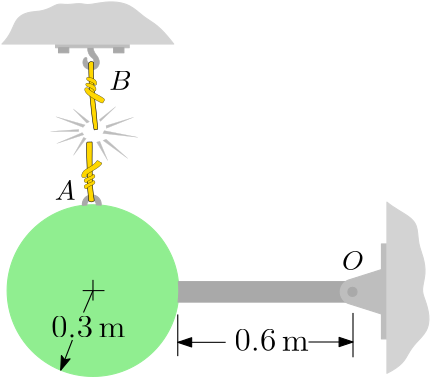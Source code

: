 <?xml version="1.0"?>
<!DOCTYPE ipe SYSTEM "ipe.dtd">
<ipe version="70212" creator="Ipe 7.2.12">
<info created="D:20200709200625" modified="D:20200709210027"/>
<bitmap id="1" width="1920" height="1080" BitsPerComponent="8" ColorSpace="DeviceRGB" Filter="FlateDecode" length="214093" encoding="base64">
eNrsnQdAFNfahmOhqSk30RiTP8aoMTGaxNiNjSJgQRFEQKSIoliwd429RWOJXVFpdkVjwS72
3kClF7GAPfZC5z+7B4bpW6m+332yd3bm7MyZM7vL7rOf3/noIw3CxKRS7R8atDa1a2ftAgDQ
I2btHH+u3/zTz6rIvAA/++yLtmadBg2dOmbCAgCAHhk++q+ONs7f/N/3HyEQCAQCgUAgEAgE
AoEoovi+Vn1IQgAKml8btC5XrrzwBfhHK0tIQgAKmq72HgYGhviLj0AgEAgEAoFAIBAIRGFG
2XLlGjQyhRgEoHBo0crGxKQS8wI0MDB0cOoLMQhA4eDlPfazz77An34EAoFAIBAIBAKBQCAK
LX6s2xhKEIDCpFmLDswL0NLaHkoQgMKkV5+RevwbamRs8m31WoSWra0I9X9pTJa/rPo1Pl0g
EAgEAoFAIBAIBAJB4n+ffwkZCEDhU7P2L+QF+G31WpCBABQ+LVtb6/jX89NPP2/UpLVHnxFS
hxgyYmYHG+faderjkwYCgUAgEAgEAoFAID7YKFfeALMNAlBU/O+LqgOHTIEJBKBI+PJLLVOU
P/308w42zuofyHvgxPq/NMZHDgQCgUAgEAgEAoFAfIDx9Te14AABKCpatrGBAwSgqOjQyUmL
v5stW1tpdzjnngNQlAOBQCAQCAQCgUAgEB9aoPIzAEWIhZUzHCAAJaUKtJGxiV23XroccciI
mT+gHAcCgUAgEAgEAoFAID6kaNy0HRwgAEUIHCAARYj6fy4//fRzmVLPGlH/1yb4+IFAIBAI
BAKBQCAQiA8kzNo5QgACUIT4DJsBBwhAUVG16jfq/K00MjbRl3yGgkYgEAgEAoFAIBAIxAcV
sH8AFC0DB0+FAwSgqPi2ei11/lZqNNugmoU4UAsagUAgEAgEAoFAIBDwzyqw0moTAAD+GYCS
458bN2lTEIf2HjgRH0IQCAQCgUAgEAgEAgH/LDFpWg+6YN2hZ1eHXo4uXk49FZAFOwdPq449
ec0AAHrzz+Pnjx3/N4Usi8JpAMcIgA7+2cjYZMiImQV09JatrfE5BIFAIBAIBAKBQCBKXOSo
imLSzxcvXjRo0EBqK9n0/PnzgICAYuifc61ye5duTp7uvb29Bw3vP3iEt89wsuDVf0gfbx+y
0t6pN2kABQ2Anv2zFj4ZChoAHfxzy9bW6u9t4ZLAnbuPTJ6+TP0qHEbGJvjkhkAgEAgEAoFA
IBAlzj9rvbUwIyAg4Pnz56IKutDksxb+mfpkqw49Xdz7eQ8a3rvfoB5uXt2ce3ex70Xo6dGv
l9dA997e/QYOdfHoR5pBQQOg3/znKcNn+Dn22Wduc6K56Y2ffo2p+VN07brRtZTUrkvukpVk
E2lAmpHGEIwA6OKfNUp+fvHiZWpq6qat+9R/SOMmbfDJDYFAIBAIBAKBQCBKkHlWmflcfPyz
lIIuTPmsqX/Olc/tXVxcvfoNHOraq5+tvQez1bpjTzdPb48+A9x7e7t59vMaMMTFra+V2oU4
QhJSn1725648Gp+aGr9Pubws/GlqboMll5+lPg1fIrIT/8tPhTuRh3UI7VEcNz/E+6Yt+5JY
O+QeSPJwimb8k2INYKGiOG5SCLcbqXoY8w/UP8/zHvew8lfkXUxNSGPyEHX3f+7++/cvIvfk
r9kV/eL9vWusNtfuvs+L5/G76Mo98c/fv797TnyfZ++95+2Tu+n+WeZAec0Uy8zO9YviBN8/
jw7lricnJd5DTWGfRTFEOeDca6eC7btOXA09fv7AoVN7Qo5t37bzb8XKoGVrty78W/tuDB89
qwT55x/q1Ndob/RdmYyY+g/x6DMCn98QCAQCgUAgEAgEogT5Z5Vbi5V/FiroQpbP2vlne0dP
b5/hrr28O3R2zV3Z3sXOoVdPj74effq79/amuHl69xs4zN7JUz/+mUXx8s8CrxuSwNKtOqHo
m6zQFvPMcuvlUIxqwtEC9s96sf3FgqioOELXbl7sleQuXV9w/vnyr03IW1hGufJZZctmlcmj
bDkFZcpyKFuWNCONyUPU2zlXwyqtsiLY/vncfcYzK2Qms+ncfSmlmes8ORKbvf9c/8y3uHl7
EwhwPfhngSLWm38uFLTtLesakYsikPACAk+fuXT9+J5tzJoVG/cs1dk/Dx89q5fXQB0HYfY8
3+cvXp6/GM5bv2hJEFl//ORFPfrnjjbOBe2fCSjBgUAgEAgEAoFAIBDwz4WjoAtfPn+kef0N
q4493Xv379N/cJfczGeFWO5i595v4FCqnT369KeQZvSWmY6wNPrnghOqeefCyX+WSY0uKf75
2eVlpcE/X74cnpqaylbQVD6TlWRTQfnn8fPvVfuWumXyRpb9URlOtrNyJYVuoo76ztfV1SoB
fe4+y/Qq8pzvnpPVvwqXy9jj0Mjn4inQCtV57/5zgWdWSuYXzwvfPz+Pj7zHSwD+IPwzGUnG
OasxqqEnr0cd3S66SXv/TOUz+bug4yBMmb6MlrlgK2gqn7Vwv/L+2XvgxELwz/V/bYKPcAgE
AoFAIBAIBAJeV52Af9ZRQRe+fNbCP3d16OU9aHgPt74WVoqsZgsrZ7LSwblPv4HDPPsO8Ow7
kFHQbp7e7p79+nj72Dn00od/zl/O9c/7kvIqUDB6M9fZkl3lBleo5q+XysjNqw6RykpppocL
IbeC+hXSJjzPDwv2plyZFJJ/IFU+VhvJLLqJfaasOh6KnXPKeuR2VbTz/L3lP5DThn12+/L8
M2tsU1P1lSJeZChsc3Q8o6AZ+UxW8pKi9eifJ46a/aBKNYVYLlM2Xz6XKZMzZ05OvXr5d/MU
NGlGFshDyAPVKc4gFMgq/DPL4kq1VKbaXot8zku4VUrUc/H5/plls/P8s8Jp51f7YLtTwco8
YZ7/EPF6ILl9VjTmPjbf6OYXqeBoXlbhEa6l51S0yD+LUOUpX8vrj3JXudnX/PIXrCMyNl7i
dJg9CBoLVspcL9aPBXviRX8CCDweHXbl9JoJMv555ZxFAbPn+U6dsXzCJM3kM9s/Dxs1Qzsd
vWhJEFtBM/L5/IUw/dbf0HRv2vnnlq2t8VETgUAgEAgEAoFAIEqKJy+h/rlBgwbU4YtOR1is
/LOji1f/wSO6OXqyV9rYundz6m3f3dPZ1cujz0A3T28l/dx7e/fxHkweon//zHLLyrvUZ+bq
UI5lzWumkM/sh+RKXV6JacYG8w8nmlYt1mcXkUIc7D1Tr8soZcVdWQUt5Z95dZU18c/soQi5
nLtzXv6zeOf5tUE4w5U7FErPzBXdpTD/ma2gY2MTYmITtJPPmvnn0XNy/TMr1VnB48c5L1/m
DBmSU748ez1tpvDPo+dol1Ur7Z8FCc8SJThySz3wttK7e+T9s0gHznJSl9kamTpYVgVpURPL
dIOTvM0+92t38w7H6kYoy5+HRkZfExx9wdloEf/M9CfXMOfujftAVhkT1hFlTkekTApzISRP
nKvu8y8cebjYVdt9IeHS4Z1jpP3zkuXr58xU3J0wbfmEyYvltbNX/+EERj5T4dx/8Fif4VO0
9s9sBX39RozW8lneP5NN8o+dPH3ZitVb2FD/fP5COG+9/H7MLW3xEQ6BQCAQCAQCgUAg4J8L
VD7TzGfR6QiLm3926tnH22e4rb2HpfKuJXdrpy5uXv0H9/Em+BBcPfqSZeeefdT0z6Ih4Z/Z
6pXZxBHO+cnGIraWEaEcK8uWyYyPFRxOizIXrJZ84ayqZoiEf5ZV36r9s/Cx0vU3JPfGHy5l
P9lyuxTX32AUdGxcIn2ixsYmaCGftfTPZbj+OSYm91+hhIXlNG3KZEFr6J8lSmFw/XNesq5A
Vktk0uaVGmb76rxlTf2zoj33uPlaWy6lWaoGct6eJRrnd0+kuoi4mefnP4eK9jz/sfxBY3oi
czqCbG1ON+QKoSj7Rs02a9hFfl/YE3o94eS/C2T88+KFK/PuLpH3z9Qw8yDrvfoPHzhkgi7+
mSroV69e5ynfML3PPyjvn2fP9U1VO+SrUjv3HIiPcAgEAoFAIBAIBAIB/1zQ8pneLXwFrbl/
9vLqP8TNs59rr35uBE9vsuDs2tfG1p3OM9ilWy9nV68ern3tHTxtu3n0GziMPKRA6m+ICFKB
y2XkJ6uaBNdsc901L5RH0aHcNGefLP/MsdnySdQS/lle5Kqqv5E7GpxuCPyzWOdlCl/n9lP6
EpRS/0wzn0u8f5awx/L5z5yUZhX+WUy6auqfOUnLvIPmFqzm1a+WqxmSnzksMfEiy9PmZg7n
n2+ooKKISv+c3/P8k+LU02CX2pA5HXZvRbohOrcge0jZd0WLrlD/LJ//zKr/XMT++eXLV+TV
R8ZNOB0h/DMCgUAgEAgEAoFAIOCfRSccLGQFrUX9jT7eg909FUWee3kNIJCF3v18yIKNrRvT
zMJKMS9hN8feAwaPdOxRTPyzaA4zxz+LemCZIs/8XF9+fQxmh7z8Z539s8ykhGrVf5YoY8Kc
i1Tn1fPPnPWl1z8zNZ9jYxNoFjR7OsISWH9DI/8sSLVV5Z8ZcZq/Rgv/zCsWoYt/zj9QvtFV
euY8uys4I5r7LUjn1tE/i5bL0MA/87oh5p/FNbWwEjW7/kbY6cPF3D8zNZ/Dr0cLpyMsxPob
m9kwydi89ai/gUAgEAgEAoFAIBAfiH8uJvMkysjnwlfQmroyO4defbx93HsrKjyTWwpZ9uo/
pLtLH2qelfK5h6W1Sw83L+9Bw7sW0PyDIsnAAofMeFrxIsaSVZHVnWRQcre8dGIZ/6yqiIeY
alahrNU0xlwhzO6wZOflbbbyIfxh5Jxv6fHPvAkHedMRlsD5BzWt/yyQn/L1n/OX4++KCl59
1N/Q1D/niVmmS2oY9byVgsIXWvln4Rlp5p/VrL8hmq0tUXWEsuHCpes3Qvz04J+58w8O0OP8
g+yaz7zpCDH/IAKBQCAQCAQCgUAgiso/F6vevnjxQlQ+F7KC1lS7WXXs6d5bIRDILZXPCp/g
NaDfoGHOrl7s5Ocu9mTLYNKMPKQg5h9kGrOEJy0ZITKHYG6zfJHrfzlBdP5BllPdlyShuwWe
mWtic2fuY3lXThta+0JkJkT1/bOoSVbfPzPnzvHnnJ5IdJ43b2O+WOZPsMi5BKXSP1++cp03
4SCjoMmmAvLPY8bPv1ft26wyZWlic76CprCSoukm0ow0vvN1dfJAlTsXLcUgmP6PK1F5ucRi
ppqTjktLW3B8shr+mXUU4fyDLCurhX9mKmCwJgrM7R6dQDAvuVpYA4Q78Z/o/IOq/TP/jEIj
76nU6dxNwvkHRVOaFR1j2WblWd+9d19mskK/wzcuXrp+cEv+mhUb9yzVwT+zFTSzZtS4ecNG
zdDU8U6Zvkw44SCjoDV1v/L+2XvQxELwz/V/bYKPcAgEAoFAIBAIBAJRUvyzfBSr3srIZ6bB
P//8U6z8MxXL9k6e/QYOc/NUpD338hrg4tHPxtbDpqt7Bxu3dtY9aMsOnV1de3l7+wy3d/Rk
Hqjf/OcQWj4ilWuVFfnPR5nCxdwdihY05rpcdpnovN2qVsRKcZ3/OLYYz11zlJ//nH8g0aog
sv6ZP5eiirrTebqbm+mdG2wbTF1xbv9FO8/zz/H7ch+SKqzFwZxdKa2/ERUdz5bPbAVNKCj/
PGHB5V+bkDeyjHLlqVvOpWw5BWXKcihbljQjjclD1Nq52FR0PKucWwb5vbB0g9y0d6zMW9KM
V2lZhX8ekztfHieJmlsqWTf/nLtD9ux+eRMsnuPMP8irCM2vFM2vp6Guf+buXC2dnncV8nbI
7oZEPQ1BrWluXev390+LPsTv+PGzV0OPnz9w6NSekGNbAgLH6OafGQWtdcHn3MLL83xfvHgp
nHCQKmj5Ssua+ueONs6F4J+NjE3wEQ6BQCAQCAQCgUAgEKU1tPDPVtYuLm59vQYMcfP09uw7
sIc7v9qArb2Ha69+/QYOdXH1smrvoqZ//lCQrERdslCZgw0KxD/P8x73sPJXnLRnWUhj8hD1
di5bkEGlu5YxnwBwFXSx6o+8f/6hTv2C9s+9+ozERxEEAoFAIBAIBAKBQMA/8xV0h54uHgrD
rCz+3M/BqbetnYetvUc3J88ebl69+w3yHjTcxb0faQb5DP8M9OifFcUHhs/wc+yzz9zmRHPT
Gz/9GlPzp+jadaNrKaldl9wlK8km0oA0I40108haKGhuCQgAShby/pnE0BEz1d8brQGyaes+
9R/SuEkbfBRBIBAIBAKBQCAQCAT8s1BBt2vvYu/U2723t1f/wf19Rnj7DCf0HzzCe9BwsrKb
k2c7ZD7DPwO9+2c1Kjnr4SEAwD/nRcvW1urvbeGSwH93H508fZma7YeOmIniGwgEAoFAIBAI
BAKBgH+WVNDK6QjtHHo5ung59VRAFro69LLu0JPXDACgr/znMePnjx3/N0XhlsXgNIBjBEAH
/2xkbKJRCrRGtGxtjc8hCAQCgUAgEAgEAoGAf5bESqtNAABd/DMAoBD9M4n6ak7iqSHegybi
QwgCgUAgEAgEAoFAIOCfAQDwzwB8yP6ZREcbZ/0ed+iImV9W/RofQhAIBAKBQCAQCAQCAf8M
AChQ+vtMhgMEoKio8f2P6vytNDI26dVnpB6PW//XJvgEgkAgEAgEAoFAIBCIUh8ff/w/2D8A
ipZeXmPhAAEoKho1aa3mX0w9KmjIZwQCgUAgEAgEAoFAfCDx9Tc1Yf8AKFocXQbDAQJQVHSw
cVb/j6aRsYmdg6eOZTd+qFMfHz8QCAQCgUAgEAgEAvGBxI8/NYL9A6Bo6dy1DxwgAEWFR58R
mv7pbNnaeuiImVocy7nnQNR8RiAQCAQCgUAgEAjEhxMGBoZtzbvB/gFQ5AwaOh0aEICiotrX
1TX9A/rpp59rNCOh96CJqLmBQCAQCAQCgUAgEIgPLer90gLeD4DiQKcuveAAASgqvPqP0+7P
6Kefft64SRvnngNltHNHG2cU3EAgEAgEAoFAIBAIxAcYn39eFdIPgOJDT48R0IAAFBWt23bQ
5U+qkbHJt9VrEVq2tibU/7UJWUapDQQCgUAgEAgEAoFAfLBhUuHjVm27wvgBUKzwHjQFGhCA
oqJmrZ/w8QCBQCAQCAQCgUAgEAjdo/p3P5q1c4TrA6AY4uw6ZOS4eTCBABQJVu27GRgY4nMC
AoFAIBAIBAKBQCAQ2oWxScXGTS2h+AAoznTs7DlwyDSYQACKhH4DJnzzfzXwgQGBQCAQCAQC
gUAgEAj1A0IPAAAAAAAAAAAAAAAAAAAAAAAAAAAAAAAAAAAAAAAAAAAAAAAAAAAAAAAAAAAA
AAAAAAAAAAAAAAAAAAAAAAAAAAAAAAAAoJTR1rxby9Y2zVpYN21u2aSZReOm5gAAAAAAAAAA
ACgmkK/q5As7+dpOvryTr/DwGAAAAEoE5pZOf7TqBOEMAAAAAAAAAACULB1Nvs6bWzrCbAAA
ACiemFk6kj9V+JMNAAAAAAAAAACUXP5obQMLDQAAoBjK5ybNLAv0L2AjfAwAAAAAAAAAAAAK
Ixfa0gwKGgAAQPGRzxaOTZq1wx9oAAAAAAAAAACgtCjoduTLPowHAMUHC6serGnXurY1szFt
19nBtd8yv00vXr5OvHXn/IWrq9ds9Bk6iWlm2b4nxg2UAkwtHBo3RbVnAAAAAAAAAACglGGh
u4K2bN/TuqObVQdXK8WtciEPa0pHxW3eSjdF447KrR3dSqg6s2zvSnquKeSUdTqoVQ9rS2cr
S2drTaDtLVlWExRz+Uxuzc1smjds8Hu92k0a1G3ZtGGr1m1MO3bb/G9ITl68e/f+WljEhD/n
QkGD0vLkd27a3BJ/lAEAAAAAAAAAgNIH+cpvATkJQJGjfBl27OjUv0eniR4txzo2GNCxzlDb
+jN6t5rv03lkb7vOdi5XwiKysrLfv09lRPTZc1d6e42CggYl/ZeXZn+0x59jAAAAAAAAAACg
tNL8jw7aKWiqvIaNmhoYFLxy3abA9cG+/jsWLw9euDBo6VI//8CgwIBVAX7LAoN8AwL9AtZs
8Fu7zd8/ODAwOCBwm59/UGDQ9hGjJpU4debuOWLarCVTZyyeNnMJm+kzl07LQ7nM2Uraz5qz
vHff0VqbyaFtLTb8UX9z8583t6i3uXk9xUKzelua1lXQ5OfNjetvbsKlcS4bmvwyqFU7mkGt
ZVHWdo6mFt0ZLCydzLlrSANzSyeynrcSYk0jbGx6DPe0m+vTcfFgM98Rlv4jrXZM77L3r+4H
5vc6tnzonwPcJs2cn5FJIiMjQ/lfZmZOTs7Tp89GjJoOBQ1KLq1Nu+IPMQAAAAAAAAAAUPxx
dPLU+rHk678W0sCqo6KgxIZtO3JycrKU2ZgPn+dcuvro1ImbiQmJOTmvyIqcnLs5Oc9yct7l
8EOhzrZs3UL2YN3RtURIEur3Jk9bGLRpZ3T83cjY29Fxd6Pi7tDbqFglrIX8rbF3ImNuHzh8
+q+/V9LyHZqNs6Uzud3WrO7rumXWViuz++sy/1YjfLTjqzI7qpLbj3ZWK7ermkHwl+W2Vykb
XKXsdiXblMsrK5d98l35jQ3rMfvRXD47tWrblQ3Vy61N7dqY2rVqY0tu25jZm1kojDSvJXms
3q+C94Dxc/9eaWvvVdrKbnRwHtDbbYJ35xne5suHmvsONw8abx08w37XXOd9f3scWTzowLLR
Pv37X7x2g7xw0tPTMzMzs7Oz09LSyd03b9+NHD3jw1SXPd2HkKdEkRy6m6N3F7s+hXyyI0ZN
p5BlYYMCfV2IHlEvlTeaNEPZZwAAAAAAAAAAQAXe/YctXrLC19ePMHfeIl1UsHZYWtuFhh5r
1aaDdg9v0qydhZXGctKyg8LHrgnYmJGeGRYbtSZwx8Q//3FxGujlMWjXts3PHl5PS0tMS49N
T49OS7+Tnvoy7fX7tDep6akZaenvXr65m56e7h8QpPCiHXqWEP+suP1zyoKI6NtnzoedvRB+
7uL18xevX7pyc/f+4wFbdq/fHhK0LYTc+m/evTMk9NLVCNKAcubctbjElJlzlit2peH5Um+8
ufnPy6qW/fSzyp99/Fmljz+rWOlTBRUJnxAqVPzEpMLHJiaVTEwqGhOMKxgZV6hgZEKWF35e
bnMj7f0ztcqtTe2UwtnerF33Rf/4/rN4jY2tO9nUxsye3PboOXCt36YFC1e3UTajUFOt30uw
YmUQ/fUiIeF26VDQVD479BjUw2vwEG+PMX06TPRoOcOj8YJ+TdYMb7t1UuddM5z2zXU5tMDz
zJpxy2eOunA5PDs7Oz09IzMrNzIyMhQ//Tx64uoxrCBsZwFZR339GPH69Rty+kVy9GUrAhct
XtvN0bsQjjVy9Izw65G83/DIq4D9u8OhwycL7meIefNXkSOSW73vuWXrzh/uh4e9d3JyXl9Z
QO8eTMrJeXVlGT5QFQELwl7lX4iCYuCinVv8/rIr/LMbtGLL1p2EhYM46+2mrd+ydcVAfR5r
1ELBUUCBoRjtddPcMBRAxdvOolFSWxVvAlq+KeHpB0rOe6P9X+uUfwTxjAUAlAK62PbYvn1n
aOgxQnDwzpCQ/XTZ19dPaxusBeMnTCUHJbda76Fl684a5z8rJ9RbE7QhPee9/8YAOzsn89ZW
fzRo3t/VI/LiiezU25mZtzMzojNfXUl/cSMr/Wl2xpvM92+yMzPS016k3A8n37sDg9Yz+ykp
+c+Tpiy4GZV47uL1i5dvnr0YvjMkNHjPkXWb/l22bsuSNZtW+G9dsnbT0rWb1278l6zfsffo
mQthF6/cPHshLDYhedZfy7Wok8D45/VfffTpx5/98vHHP1b8+IcKhEq1TSr9XOljRzPTHu3a
1fv0s5pGJj8Ym9Q2MqllaFzD0KiOgZGJkYl/5bKbG9XX3T+3MbVra+5w8NDx6zei9oYcuXMn
ed78FW3MugUEbrt3L4WsSUy8vXnLLpoaTf2z7rNb8rh+PYqRbwWn2shRwq9HyrBj537Gf7LX
a5eI276T2+mzlybOXtTbw83N3szRsr5962+9rGpMd/5xpXezRX0aT3ZrOrufddCMvuvnj79x
IzI7OztD4Z8zs7OyyW1WVlZ6uiILOjw80rqjmx7lM1W75LZ4KmhGPh86fLJIOjBm3OzCUdDk
BOlz/uHDJzv+PRC0fge5Jct05cFDJ5k2BfSioPKZht4VdJNm7bT7m9XWzGbRPyuOHj2+2jeA
LMM/lwj2KE4ybH6p8s/qehi9+WflV2l1Na9CPq+fai/Sh+Lsn5l+Kha2MrB6m+cT+OSPsKIz
eevzR0D4cN614x5RxNsrcZvqJ9hnAYp9CMBCHtvCPwu5Z1T+S577cpZ4mXOeGMXRP+e/+vjn
ItJbzitdcOnZW0VPM+/XN9mXs8YnLvmLHn8w1X0XkrxGpP/sTYLT4T08/+1LZBh5HZDtG3sr
56Skrnuxejvidkajv5gAAFDs5XNo6LGQkP3Dho9jbLOltd2SJSvJ+qD1mwpNQQcHKxz49u07
td5Dk2btNPbPyjoSy9ase/T27t+LZlm0atH6t1/b1K87upfzzRN74q6FXDzpF3l1S/SlTZeP
rn0YcSLzaWLWu0cZrx7ciTp3cL//o/9urFy9Sot6FMIMUorKNvrxz1MXRkQnnb+kSHs+ff6a
b1DwyoBthA3B+xKS7r5+8/b23ZRtuw+tDNhOVq4O3H7q7NVLVyPOXAiPS0yZ/dcKZd64Zudr
rfTGW5rVDfqqTKVKn9Wt+HHtCh/XMqn0Q4VKX5tU6m5qumru7J1B/n3tHT43rkBWfq+Qz8bf
GRjVNjAyNDT2q1x2c2Nd/bOyyEa3zl09YmITOnVxI4PpPWBs+PXI+PhbZ85ecu45gLR0dR8c
Fh5hYenYxtS+dV6ljpLon3NUxcOHT2jLoPU72Ou1U3MzZy8hj50xb+n4aTPdna3dOtZzb1/b
zbz6qK61Vg5qMsWpztDOtad7my8Z3d1v/qT4hESFf87IyEt/ziJ3yS2tBT1z9lI9JtwWwlCX
XPlcaAqaiuU3b94Kr8LkqQuohX7w8HHBXSlGPjPGW48K2tTCQWv5fONGxIWLlxf9s4LckuUS
qaCL2j8rbHDSQfhnnfyzQgioJcSKxD/zDlpC/DOzn1EL8y2K21S/nbIdZh+d0xOlk2EJFuUA
5tkJpWZhuRp5X8eyRlK2UNHPQvEwH6B/Luix1WMCv8yuBGeh4hnFEpulwT+zRob35knu8jrD
saaCdwDOOyH/hZxnUDnvGOR8dbu+rGvHM7qKu7x3J9XvQtKdZ8lk1W9HubtlXU3ec0xxl3vi
sn3jXFzlsHN/19PaP6t+dy2A98bS8aMVAAAw1jckZH8X2x7CTcOGjwsNPTZ33qLCqf5Bs6/J
rXuvAVrvx9TCQQv/vGKt38u0Rzt3BswY6d3Xpm3Xht8P6twicO5wv4VD509zD9k++/j+Jf4L
fS5um/826UxOxt03KWGngpctXTgyKv748lXLS17+89SFN6NuUf985kLYuk3/rg4K9g0KfvDo
ydu37y6FRfz37EVkTMIK/62+63es3bDz9Llrl65GnL0QHpuQrIt/3ty0XmDVMhUrffpjhY9r
mlT63qRinYoff2ZS6c9hw/rYdp43YdzqRf8YGVcgK78zNP7W0Og7A6MfDEkYr61SdkuTesx+
tPTPZvZtzbs5OnsfDT1tYeXUxqybuaVz4PrtGRmZS5f7kWZtzR0623pcC7tpa+dJGhP04p/Z
iZcyod9yHD3dh4wcPUMGpiX1z7TugXZJwl3svWJiEt6/f790jf/C5Su9enbp3PpHV7Oa7ubf
jLWrv2V0hzmejUZ2rDnaseG68Y57Nq5ITkkmR8zISM/iRkZGRnZ2NtmVHgfhzZu31HwWt/zn
YiKfC0FB0+f/w4dPpJ7eZD29TAXkn5kXIHXOTAEcfSlorYtvzJw1/+bNSOYuWSZr4J+Lv38u
ffU31P9CXST1N2QOWnz9s5TSlxXv3DMdNXCQpI7gj4kwRVzygspnDErlGcI/64kCH9tC8c+c
s1DjGcV2iWr55+Jdf4MjmdleVGzE7EcNtJd8B+CfGmcQlNZU76qTK5lJB9iSVjAaqt6FJDtP
35xVpUbzT5MrmVnjLJqYLdM3fnuBKtf6bQf+GQAAdLe+w4aPY9asWePProBB7upSk1l96IEc
nTxp3Q+t99OqTRct6m+sW78xJyctNuJU+KH1a8d5jLVt+Fcv080z++z0HbfNf9LNK1sjrm0L
WjTwmO+oF/Eh2Tm3nt89fmDN+OV/+zx6enOdsv6z1vnPNKW5VduuVb+q/n0tRYqvuaWzhRWl
R97dHs1adPjf/6rU//UP5iG6+Gdl/eekcxfDz1+8fvLc1bUbd63w37rl34M5OTl7Dp1YtGp9
yOGTm3buVyQ/BwWv3bDjxJkr5y/dOH0uLC4xZZay/rOW+c9N6wZ8+VHFip/+ZFKppklFwg8V
KlU1qdjT3HLS4EF7t2+ZMWp0JSOTH5T+ubqBUXVF/rPe/HNb824Ec8vul6+E93TzcXYZuMp3
fWpqmu/aDZmZWfPmr3Bx9ek/cOyZs5famjvo0T+zE57lo0hydKl/Jrda72HshL/S0tIXzvl7
kM+wSROHDffqNMSx0SiHX4Z2qTPbpXnIlO6rBrdd0Lv5Kh/z3X95ngiafWXHxtTXr2nCc3Z2
Nr1VLihSocmu9Fv/mYxqcauzXazkc0EraJpyLFPXhSnNURCvAia9n22bGSO9fGWg7odo3rK9
dn+tfNcE7N69j7m7afN2Avwz/HNh+2dNhBj8s845rjL7lz8039JwHIggx1LSrjAtpa97YQmW
D9E/F/zYFoZ/5pyFGs8ozs8xJd8/K47I/UcNdJTUu7jsgwpHOH9rQSlHboY245/VG0b2O49c
59mjoWJY+L9lsJ4DTFfV+iPFf4fkXll+z+GfAQCgSKBFNth6meefqaAmt3o/tKOTp6NTL/de
/ceNn0ogRyGdYbpEV5KtpA1B/d02b9lBM//cUeFR/ddvys5OvRd/9sXNvaGLfXZM6HYjaPzD
M2tfJB59/fBiZkbSiyeXjm+dcWqVz39X1mW/O/f05qYDKwZvWzc5K/u/oPXbdMl/pnMmfl+z
npGR8e+NzETtNCOoTUwqtjHrpq/856vhkfEJt29Exvlt3rXcb+v2PYezsrJ2HTgef+tOTnb2
neQH6zb9uypw+9oNO6/fjI1PvHM1LCom4Z5O9Tea1A1U+OdPfqhQsY5JxZrGFWsbV6xlXKHW
x5+umDfv6vlzts1bfGlkUtO4wreGCvn8nYFh7fIK/7xO5/obrRX+2aG1qd2UafP/++95RGRM
UtLdzMzMk6cu7D8Qevbs5czMrKTb92JjEx88fDxj1j/KZGmHVm1sda//XOr98+Ztu8kepo0d
O6x//7GDXCd5Wc/o3XqGe8OJDr8t7Wt5eKbb3im2O8fb7J3qeHLRoEsBk84smvzywYPsnJws
MujZ+fU3mIkIS8GcjCVLPhecgp48dQE507Pnrqgpn/X7KmB2Lkx1ZhQ0LT2tC81aWGnxF7B3
H5+Nm7afv3DJs/cgCnNX870prG/SXqWJpUGrQyjMcG6QrQJpzIRQWh5MYm0W+GT21jt7ZP3z
/CuvpfdjLtHs4JVXPKUscUTOWSg3ibYXOeIywSE4VTUU/VEss/bDaiyov6Hcm6Al+6TYg5y7
c4UuZl8d1k7YO8+zyntYp8S/mmq15D5JWKfD1Q65SoGdusb+ns5SwSK5eXxRzC4N6vfXQPY3
aEE2GvegeaqBVyGZKacsXX+DXfpYPnVToqV0Z9QYH9VKX3qTKsPAGXCx/GfmsepVeJDsCUcr
5T49WBdCuYmWERAWVuVukvn3+Lm7Ui2Ccm1Pbs1Y5hzZObfsQeMcnbNnTtVZqX+nLzHUKjrA
L9MqMTKSyk6sw1LrmRcsq4GwcC5/8MWHS6tdSXtpNX/R0Lr+hsTYipyF4HUk82IXneKNdwj+
c0A0/1mkeIUqrygyFMxzT51XMfe1Juyw6OmI5z9zxa8670JynddA2HLfysTzn1lJ2ur1Teyf
mbAOpGb9Dc5rMK90uUgxf06mt/xLQPb9QeK9kdMNWGgAQElnzRr/9Rs2M8u+vn4hIfu3b99J
FqZNn0MtsY5zAkolXQuhZTfIrehWNR14sxZWWvjngKBN2Tlvk24cenl10/llXmGL3TPC12a/
PpOdEZeTcSs7537a2+joE6tDl7jfDR6ZE77ywb6p+5f0Ob5nSU7Ou8CgrQq/2lH7/GfCt9Xr
VKnyDblrZuH4w4+/f/d93Vq1f61e46fP/lel1g+/NmqqqGv9eyOzSh9/2rKNrT7886LrEQkJ
t+6Sr6HvU9M2/3tgqd+W7XsOp6dnHDt9MTMz83pkHLnde/jk0nWb128Lefv2veIL653kyLg7
s+fq4p/rBVUpW6HiJ7VNcs1zDeMKdT7+xMi4wrK5fx8LCfmxQsVvDY2/NzapYWhcw8Dwu/KG
tcsbGBgara1cZnPjerr45zZm3bwHjEm8dSf02JkLF68eOnzizNlLfv5bLNv3GOgz3tTCYee/
+48cPXXi5LmjoadPnrpAWnp5j2pr3q2E5j+rP/+g7v75xs3o7OzsQF/fQX09/hzqMaOf1cJ+
rWc51ZtoV2+uS+OdYzoemNzl0ISOh6d2P7Ow/9lVo66sX5z+9l0mq/JGdl4ohHR2dimWz+wp
EQODglWi3XSQQro5evsMmaSSRYvXUgXdxa6PHn/dkKp0Qc6ONOChr0opjHxesTJIvi6Hjgpa
i8kHZ86a/1g6NK/CkatJc2WjUmy+evWaY1NZ/lNpILk6lC0qlVI33xVTTcroSrpzZmuuARb3
z8oD5elf3gN54jffEudpWHWPKMh/5rbn7lwT/5wj2Xmuf1YOPvtu7m4PJrE0MrsbuTvP20ov
x6tXzCVQ7pBz+uytguvF9c/SLZWX5tVrwQN5Kkn5nddvff53cOU3brGyD6r8s/KBHI3J/u4s
LBzKOwrXkKhX/5lb5JPbAZ4lW+fH75t6nVExPqp8i4xuVWVieUZFUP9ZSptI+goJW8hLg8y9
cHlraJHVdX4SRV+pXeFpT65cEs6uqNo/kwHnJ3uLXiDuc9L+r4WcNvzKANL/GF+o+kU6IHIg
zlOOd7KSNQGk9sN32nnNRF9KvKvPedpLDpfmu5LPN5byz7z12vlncgl4zxxOZYb163jvA2q9
LXAvvfTl4z8H2C/GXEcqrE4sU5kn7zTFqvSwRaWKHQ5awX/V85604iPGOus8F62e4BWcuFTn
1ffPgtPk/YnJtb7q5LezdyX2VGQ9b9Xxz/znhmTJFNKS9+dJ7C1X/jms8r0R+c8AgNLkn0NC
9tPl8ROmEoKDd9IUaOp7C8I/092S49L5DcmypbUdrwFZQ9av37CZzo1IltXcs6ZTENK8Zb/A
DTk5L5PC97+5EnB5mWvk4u7ZEb7ZmZezsxOz025lpN/Nzrz3X8zeU8vcI1f3SD00NnnboLN+
A5LCd2ZnZwUEbtQt/1mR4Vzt6xpfVv0/smxu6dTg97b16rf45beWv/3e5qefm/zeyKxFy05k
U4OGpsbGJn+07qJLCQ7qnydPWxh+Mz4x6R7NOz14/OziNRuD9x7JzMw6eOzso8dPyW1aWtr+
I6f+8d0YcuQUrZCQdCclMvbOnL9Wau+fG/8cUKVMhQof/6Q0zzWNK3xvZFLLpFJV4wrrFi+M
vBbWts5PXxgaVzc0rmZg9K2BYQ0Dwx/KGxgYGK3VLf/Z3NLZvdeQ5OT7s2YvNmvn6NxzwMuX
r6/fiLK187x4KYyc3bHjZzvbeiQl3X3w8HFHG1czC8e/5i27fftej54DzbU6Ipsd/x5QU0Hr
0T9rOv+gLv75wYNH5OkRFxs3etTw4QNcJnqazvJo8Kdtba9mn/v88fEih+98XevtG2N1YEL7
0Dkup5cPu30xlNZ/VjyvsvLrbygrcmTpMf/Z1t4rIeG23mtr66UchJqhy3Vh4zNk0rIVgepD
2uvxfAs/sZ9ddF3m6DpOu0nR4i/gon9WyPhnslUb/8xL0OVkNbO0sFiVBpZQVYhZviVmZTgL
i11w5TbvQBxNqmwpUMEi/eGcjqoj8hsIkpNFS4Ko4585vWJvlVpWszgGf+c8w88bKDFvL35Q
FS35TxKJMsUic0ixv/mq7Z9Fkvc4X8zlJ64SlkhVxz8LvJZ44Q6+ZBNJjZPujIrxkRGAstVx
VU4BKTa3FyuVTtodURenhhWUyJ1Wnh1/xjF2T/hPD7FOSgorsWshli8tSHHnXFZOoqCaebmy
yZAC/yxMsRbxaaJFUdj9EZlPTWo//DFhPbf5V0RQNnyhpNATrfCgwa5UZNer94uGIIl0p1ju
qMA/iz1zaN+EZyGfYyxx6eUun0gH8s9CsZ45x/wUVlHjynvCSyncvH9xoFEdFfY4y48Y/x0p
rxv5ebzivpf7LiTTebX9s9hvGflJ3ZwXtYp3UeEPYWL+ObfDavhnrcsTSTxQxRVR9d4I/wwA
KDXMnbcoNPQYW//y6m/QKQjV17/q08W2B6OghfWlyRqynspn0bkRpWjUxFxDH6us/+y/gXwf
vBu+//Ul3xh/r6jlDq9DJ7+KCEi8svVOzIk3b27n5DxKSz4RHzw6Yo1jgr/zDV/niOAxr+4c
J9/n/AM3MXnU2snnuvWaGRoa/fZ7G0WmrrkDWfju+7pkZe06Db6vVb9W7V+at+xIk3g//7zq
51981dbcQUf/PGnqwusRCbHxt6l7iY67tXTt5oAtu9+npt65d//IiXO3bienp6cHbQtZvGbT
jag42iwu4W5U3N05OuU//+xfuayJSaUfjUy+NzKpYWTyg0nFakYmdi1bLZk5feXcuSM9e/1c
5cvqRiZ1q3xZu9In35Q3+J765y/Kbm6k8M+Wmttgesr/LFlz8dI15Qh3I4P87NkL37Ub3HsN
ZQSUrZ3nv7sPxscn0WIdpGVMbMLY8TOVPy701EviKy2EWzgTEWo6/6AunjM1NS0zM5Ps5FpY
2LCh3iM9zf50+328Y90xtt9N6VxtiXu9LSPND0yxJRye2f1s4PTU9+8UpTYyM4T5z3RZXxKS
nGbR1jYRVeLMjxE7/j0gzP5ls2JlkL60eQcbd+8B4+WTn4ePnE7l89Tpi0j7Eu2fad0POq2h
vH+mbUj7wsx/Lgj/LGt68x1sXmUJiRrO4jWEmYfzDyRT/1nkQJyWMlKaLYfF7DF3P1z/LOyh
iGpWu/6GeD95Uleu3jW3QgjtmGDnokVL2P5ZnUFT2VK8qyKpXELpwRI46vpnMXlip6r+hlwd
UTX8s1ALiH9nV0NNSHdGxfioMsmSNljOaVDTJcyk5aWIyx9UuHNRTyJYKRBEfHUjO3Sco4ud
o3r1NwQd4B6FU7Jgi1zeo+hVUyf/WWoiM/nx5O6Z10CD/QiksdyTQeRfNEgMl6a70q62jMBX
a11/Q+0BkX/WiXtI2cunou593mNZPRGx9Ll2lz9hnw75zyKVUqR/CZKVrnnFJaQfLnwX0kP+
s+oaI3mPZT0VhccV9k1P+c+SmczC0+H+qiK8cPJXROX1gn8GAJQaaHrz4iX533anTZ/DVLpo
1aZDSMj+4OCdBXR0S2s7muHMU9CMfCZbNZ36UOP8Z6V/9vfflJOT/jQ69O2VNXFBXqdmWVxa
YHN6savfzL7/bl724EFUds5/mU8vvbm8NGG9+8nZbc4v7Pzg+Nz3Ty7l5GQHBCj8s3UH7f3z
Dz/+Xr68QaMmFmS5jZl93XrNqn5VvWatX775v1rVvq7xVbXv6CZzS6fKVb7+5JP/tTXvpmP9
jT+nLKTzD8bEJaWmpSumHTx4fOHq9YdOnHv77l1aevq7d+9DT11ctGrDzn2hWVlZaWnpsfFJ
Zy+ExyYmz567XJf6G/6Vy5iYVPzByKSmkYmi8nOFSkZGJgumTt8WEFCtYqXxAwYt+2uWi1U7
r662tk2a1vviixqGRgYGhr5flKH+Wev8Z1f3wbdv35v39wqzdk5OLv2fPXtxMyLG1s7z2PEz
L1683LnrgL2D1507yY8fP+3WvS8Z6nX+m6Oj47va99Y9/5lhxcogNbNed/x7oATVf371+o3y
SZJG9rNk+SJvF9MJHo182n8zrFXV2RbVl3ept7Fni41eLbePtTo0yzFsr19WXvJzQftn7wHj
mSHVVyEL/WRlJxavrGwqqGfNWbpsRSC51Zd8Zp7z6jyfe7oP0VflDV7pG3n/TNoUfv3nIvTP
4qmznIrK0v5ZkNIs45/ZVYhlak2L9Yclh1UfkeufWUWVOVFA/lm0e5yecNKYi9w/87sqoVz0
4J/FFFMB+2duKVSZ6hMF659VGhUxGyztmqiz4u9QpL2cyJXOAxfLChbKOjX9s/hZcOWwdv5Z
WPtCiKBwsdTzRxv/zHeGUvpUpGOSElWzafi09c+yw6WFf1ZVS0HQc3FbWGj+Wf5tgZcmLXn5
VFYwVjYTr13Mflqq+OmK03PVLw2e0FbxLxEkdsjMpcgpwcGtES3+LqR7/WfpGSf53RAtuK3Z
O6QW9Z/znzz8f1Ag8o4k+qdNTf+s+r0R/hkAUMpKcISGHhs6bJxUBjIty1xAkKMEB+/kzYFI
lskasl5T+axF/WfqjQMCNpMvimmPb2bFbY/w9wwe2XDPhFb75zmvnz98/86AR/djs7NfZWfc
yrq361bwgEPTW4ev7ZkevzktNYE8KsB/E+OxtVbQVb+qztTf+L2R2W+/t/nlt1YNG1s0aNiW
LFAFStYbGRm3aGWje/2NSVMX3YhMjI69FRt/+9LViEeP/3v95u22PYcXrAwK2rpnf+jp9dv3
kuUtuw6+evXq0ZP/Ll+NiEu4HRufFB13V6f6z43r+Vcpa2xS8UdD4xpKvjI0blz7hyO7dx/Z
u8fL3n60p2fQsmV/jR//a5UqbpZWS6ZNt/711/LlDddVKb+58S+61H9ua+7g5T0qKiou9NiZ
8OuRh4+cPH/+ytZte8iA9+s/po1Zt337j545e+nU6QuXL4dfuhxGbh2d+5P1Zu0cS6V/Jp15
8PAxORa91cU/372bonj5pKVnZ2VdvHS2b0+z4c71x3b7YXz77/5u/+3qbnWC+zY7PLHjgel2
e2a6JsfdyM7OzkhPZ8vnrIKpv0HzYMmpFZPk52KroAtIPlOrTJ9jKgeEtHn9+k1J9M/NW7ZH
/rNa+c9i6Nk/i/ZQ6rh6yn8WO5zAb+vdP4vX35BpKdJVMW8j5VeF9TdEvlAXqX9W9c+iNUmN
09w/s89LxTReIjpUImVa3FlJDK/M6avtn0XOrljkP6sz+Z2oDZawrNwxFP5kIOuf1axy3FS+
0Lqm+9Fj/rPcO4Aq/yw7+Or9oqFH/5xff0PMP6uhjtWqt6D6nyfkv3Vw/x0E+6c6yWst+W6j
RtI157Hq+GexbPb83++4P1uwdiWZqK/Wr2BSoydZSFzgmRlJzlsv2TcVPyqp6Z/FFTf3dFRW
3TFX5zmM/GcAwAdFqzYdaBKyr69fP+9hjk69CEOHjaPFMQjjxk/VqAKGptA8Z7rMpF5TKa3F
3pq37KCFfw4M2JKTk5327m7m3YMx24ed/qfb7T3jXkVv+y/x3Mv/kjMy3mSmPcvKSsl8fz7x
0ISDc6yubx+a+fxEWrpi/j6/dZuYOh5azz9YvfqPVb78Pzr/YI3vf/6qWg3CdzXqkpX/+18V
6pwV8w9W+kQv8w/S+s+3bieT/j9++uzKtcjYuKSn/z0/df7q6sDtf68IXBmw7diZy0+ePouL
v335WsTjJ/+Rlrfv3lfUf567Upf8Z7/KZY2NK9QxMv7KyKR+1aoDHbrFhF+/cOJEp8aNG9eq
/Xu1anWrfeNiYTF9kM+pAwcPbN9hWqtW+fIGa6uU36RD/jMtqdHW3KGNqf2EP/96+fLVjRtR
UdFxWVnZsbGJJ06ei49PSk/PuBkRffNmdHLyg0GDJygam3Vr1caWXBF9iThqelXX30jUg5MU
nX/w7Lkr7OoE+qozfPWqUilnZGRmZWZkZowf1tXDuuqILtXG2VSeY/f5sp7fbBzwy94Jpnsm
tT+zdWEmaaQM1uyDWXmJz7m1oEvx/IPFUEEXnHxmzwMo/5MK2UrakJYl0T+3bN25BPln0Qxn
FQUl8h8ikTYsWv9ZPJVatEIFtxmnHrLKI/JMsmi1DXW8N2caQbX9s9Th+OvZUwFq7p95V0Ti
oCpaCv2zqEoSqTPMd85iy/mPla+pW5D+Wd1v6CI1h/lqQt4/qxgfFQ5cIm9cvD6GhOvTLP9Z
YpPqUhua+mcVqd0iF0hs9kZV3kaqbLK03ZLS9VKZ/Nwa16ICXH15Jf9bj7r74dV/1kAayw2X
pv5ZhTAUKlzJjGjN/bN0ErVI/Wf5Z530S1vuXxBIzyjKnrJQJP9ZLstXcHXYjeWro4tVF+f4
Z9Vp55xfXsTzn+XKgMh2XvXoqfinIpwnm2j+s2yJEtmyORq/hNmnIO+fuXObytZ/5j+H5d4b
4Z8BAKVPQdNC0GyCg3e69xowfsJULYowa1oAhByd7J+mW5Nbskz7o8VBW7Xpok39jTUbFQmc
L5JeRe+6uGHoBT+vlzfW5WRG5uQ8ycl6l5OdmZn6MjMtOTPjRtLZBaErXG4empbx7kpaqsLf
+vlv1qVEsIWVQqh+V6OukZFx46aWvK1m7RxNLbpTg/rN/9UyManYxtRed/88aeqi6xEJCbfu
Zmdnk1NIT8+IjU+6Ehb58OGTx0//i028/fDx04ePnl4Ji4qJU4hZ0oa0vHU7JUrb/GfqjTc3
rr+uclkj44pfGRp3/uOPuePGzRkz+sr581OGDK5oYPRlecOvyht8Ud6gpkkF019+7dK6Vas6
dWqWK1e+vIHvF+U2NdIp/7mVwj93a2Nmb2re7fLlcBe3QV3sei9YuPr16zdLl/u9ePFq5qx/
bLp4uLr7nD13uXXbrmScSWPyKDr+Os4/GH49sjjMP8ioNuF8iLr4Z7+AbYqXT3paRkYGeZ7M
GtPJuZXRQMtPx3X8ZJ7jl369a+8Y2jRkXNsdEyyu7V6ZnaMw1VQ8Z1L5TP6XRdOfs9LT0/Wb
/wwFXbTymf7yQmssBwYFy8hn0kbvg1A4/tnUwqEk+WeBv+VPh6csWZyvMXlWk7c1t76xmH+m
8pPdjQVhSbmb2HPh8ZrRuyy/quKIgpPltVecb+5Wzplym+VWC9HYPwtnDzyYpFxW7pDjkHXx
z3zfzj2L3Esv31Lon8VzbmnRS/6/bhafCpD7BTm37gHHDPP3U6D+mSvAc3vIKhnKm3sr35Mo
e84RXyr8s+T4iOcP8//tNn/YpZPupF0fbz+cU7D/ayH/n5CLiQu+GxTXQZr4Z+HshDxdz7tA
uYOpoX8WsdYDF+UlYEt4Ie4l5htL7kXM+0f3kv5Z0IG8AReoJ7epiySrAcvsR7iePxOZnDQW
tYKiw6XprlTVllHvFw1t/TNvdjle3QnB80ryLuttQSTFVPTySfpn3nrR+s8qfpNivzUJ3wpY
afzsgyrbc15cvDdY+RETvzpi9Z9V/OIg33mtf18TeS6J1H9W49cQqckl1Zp/kPUuKpeKLJxX
N29MlAflzAgpc0VUvDfCPwMASquF9u4/bPyEqQRmwkFmlsACUtB0fsPt23cy0psu0DVkq6Y7
NLVw0MyLKj2q/1pF/Y2MVynvb4deCP7zRMDgB9fXZ2TEZmQ+S3/3JisjI+v9u6y397PSohIv
+h7297l5fFHmu5vpqY8UUiVwuyK/t6NO9Tf+aGVTuUq172vWo8WKKVRN0zZNW7T/7LPKP9Zt
pEvxDVb+s8I/Jybdo9aPGsin/z2/EhYVHXvr+YtXsXEKHf3kv+d0E01OTbqTEhV7V6f858b1
AqqUMzIyMf+p7nB3N0dz0y1r1q5ZuODrTz791tC4lpFxDQNDwjflyn9SrnzFcuU/K1euRtly
5cobrP6izMYmuvrnNmb2bc27OTj1u3QpzLqjotS20p1uISe4YmUALb5t08U9IjLW3sGLymq9
+Geh7E1IvH3o8Ekq5QrIP4vOP8jU16XaU1+HHjFqelpaWlZWZkZ6RmZ21uyRpq7NP/L4w2hA
K6OJ7U0WOlT2da+5ZVjjPX+ah22bnqGIdCYDOlMpoTOV+c/KNdmpqWl6NJBU/u/Yub+YK2jS
ySLpwNTpiwpUPjOFuOmznZzm3L9XUs9MVpJl+o8CyNaCKNBdOP5ZiykIZ86aL+OfydYC9c9M
Om5eiFYS5s+ax81YZtVVlqi/wfG6/AOx/TPLOefqU0F+r9wR8/aWI+J7aTD94Zl29iCQc9Sq
/gavA+zhYp0Uaaxr/Q32IfiyneWfpVsKniQSVoR+zWcXTeWYIp4KzpMeud+4ZbaS79EFXX+j
sbAKNFeVs/wzOancL/iCGtHq1N+QGB9Rpc8rwCteB0PEw7BHjwXfmorslndENav1StQf0Mw/
s8zJFnG3zBt2LepviJwj79cB0RPnjqfYvGn5Iyxbf0OkA7zngGAaMhVz9onth3uC8knI/EvA
9IEnuwQXRbNdqawto94vGlrX3+C9n/AHhD3y/Osl8bYg5XsFwy495ZzkE4kvz2Xq0rMOKvZa
EJaw5ttO4Rus/IjJlsHfuUVEa0u+C6nqvPzoyaWFi5Z0Zp++6r6xn/aCf8IgVhGdV49F6n2M
ebhg6gHy1Mp/Pxf4Z/krIvveCP8MAPigKFAFvWTJSna6NVlDbhkLTbZqtDdNJx/M98/rtioS
ON88eXbrROjW6bvWjIi7EJj5JiYr43WmwqjlZKamZaU9z0xNCDu9dtPKwReOLM14H5uW9kLh
nwOClftx09FgWFg5i051x9hmvRQiFuY/M1UQFInQGRnxiXcvXL4el3CbZqLmJqkq/bNe8p8D
Kpc1NDJp+X/fTOzvHbJlU9CSpa3q/1K5vEFNA8Nvy5WvXq78/5Ur/1258t+XL0/WKG7LKAS0
b+WyGxvr6p9bKxV0+44u0THxjj28ycAOGTbp5s3omxEx169H+gyZSNa4uvvExCZYtXduY2pP
2heEf2YyjW3tvXgKutDKFNM5B5nQMfWUPDY+Pok8R8jz5/Xr/yb2qdfXrEzv5mXcG37Up+FH
I9uWme/45eYRTQ7OsL62YUhG6itlyn26Il+avLpYdTho+nRMTIK+TpOMZ+GPrdYKukiOXgjy
mVHQwh9imLT8ApodUuqIov8oQBf+aN1J0799g4eOXfTPCiFk/Qf/qUNhbvk1QPgCXODMSyvi
Fbl1RlIlqVdcVytUVfssLNQo0SyNzPionHmwWKNu9WzwoY6txmchUdUc4CmHKwIAAEBNBT1t
+hz97pmq5vETpvLmH6R1P7Zv36nR3v5o3UlL/7xakf/89kny9dPbg5aP2rBqdOTFLZmvb2Vl
pmamZWWlZWWmZ2ZnpaW+v3PmpN/qFcNCD69MfXcrPf0dedS6dVt1qf/Mk8x6aSbrn2n5X0X9
58SkZFEhQ82zMGj9Z+qf27XvqY1/blTfv3KZCobGtcobtq3zw5jevU3r/PhFeYPahkY1yhvU
KFe+hkI+l6tertx3ZSlla5Upa1CunG/lchsb/6qrfza1I5iaO2zZujs2NvHQ4RPxCUkzZy82
a+dIbhMSksgacusXsIW0b2NmTxqTR+le/5knwdiml1YeKBJHevbcFUY+637cufOW072Fnd83
yKbS0PYVBrUqM6D5R0NafDTdpqKfd51/x7XYN9PqxIIuUYdWPXpwLzevPjsnPSMzPS8jmvwf
WTlrztIPyj9TBV1AAlYl3Ry9C0E+s6/IocMnySuCQp7/BXpd5s1f9fDhExn5TLaSNrofiLwz
N25qgY8K+jOucnMIik1ZCP+s+XdhcRVccP5Z3bK9JdU/y6XzFXvk/y08wNhqfBbF5vUO2wlw
RQAAoGQqaL3LZ0truzVr/KVyqsl6spW0UTv52YIpWKFJ/WeFR/VbsyU9PeP186cRV4+G7Fx6
/Ih/yr1LaWlP01LTUl+lp75MS3uTnp6W9vzVvSvh+3eHrDx78d8Xr26/f/+WPMrXdxOTV1xS
mDR1UdiN+KiYxFev3rx8+ZpAFhhev3nHvss0iIlL0nr+wTz/XG/R54r6G0aGRgaGRoaGxgYG
RoYGilsDA8Py5QkG5SjlylMMlPU35n1uuLFxA8VxdfbPhDamdpOmzPtr3jLrDj3MLBzbmtmT
W6sOPWbOXvzn5LlMM+qfdc9/njd/FVt5SeUh62XaQU21p77sn3VH1xs3opPiwse4/z7IuuKw
9hVGtTea0N5gcifjRa5fBvr8tH1cs92TWx2Y2eHgTPvpw1xHT5p79NTFR0+fM6eflpqqqM8Q
Hmnd0U2P57jj3wPXr0fpUt0aAHVo1dYWnxO04mCSsJYFd+Y+QWmRAsgH/tDyn7XJ79X067ag
cEcxSYYsqPxnoFtuvHyNAgAAbCeuCAAAAB1g5zzr0ia3ZVtbLaQBzX/eGMguR/AkJ+eFdMZc
Wk7OGyW5sWnLLmY/xR/qyQf6/Hkz+lZsQnJs/N3YhHuEuMTkXMhKcjchmVlDG8QoW0ZEJw3w
maDNOCu98caG9R5/V3555TJbvyy7tWr54K+NyO2mL8ptrlJuU5VyGysrbxWU3USXK5OF8ksr
G6ZUNwlqqH3+s1k7p1bKYhoMbc0dTC26M5K5DU2NtuhO1vNaksfCramTlu/g2HewY6OB1p8P
tv7fcCvjcZ0qzOr++Vznykt7f+fv8/PWUY12jGm+e5L17indRrh3rtXEtkbj7n/YDHAbNM1z
0KTQY6fJS+n+/Ueu7kMxnqBk0qN5C2v8Wdeu2kaOWLlmVrWNHLlq1fDPxdI/841icai8Af8M
AIDtBLgiAAAAdKNZC2vy9V8bH6u8HTZkcmBQsL//1qD12wKCNgYEbQgM2hQQsNnff1tgwPYA
QmCwf8C2tX4bAoI2B63f6he0cW3gRj+yNSh4xKjpJS7/2a3X8Jlzlk+dsXjqzMXTZixRh6kK
Fs+eu6JXn5HajLNSUQ5qZbGhyS+bG9fb3Li+gibK20a/KO/+wiL37qbG9Tc2/m1TowYbGjcY
0FJZ3FvbCiRm7RxNLbozmLdzNOeuEV2pl5rbH46C7mRpNbjT/43s8Pn4zl9MsDae61h5ca9v
l/b5fnX/H9f7/Lp1WIutY6zWj+3U175dnRYOdVr3qtbQoWp9m//VtnC2tU08vW3oyGkYSVBy
Mbd0btrcEn+OAQAAAAAAAACA0gf5ym+hVVosAEC/2Fh18Onwf3N7fDXN9ouZdl+u8Kq3wqvu
IvdvV/ett3FomzVD2vkO79S2teW3jWyrt+j5XYueNZs4/NSiu7mFjWuXLszvQQCUUMzaOTVp
hkLQAAAAAAAAAABAqYJ82Tez1DVJ1bJ9T+uOblYdXK07upJbq46KBesOimXrDm4KlFuZTVa0
maK9W8nKfGadsivpuaboWGbE0qqHtaWzlaWzNQsr1oIUZKulznMvggJHeY06tLcbZPvbbOdv
lnrUWuXdeEXf3+b3+G5Zr7qrB7ddOKBdR/O2X/1s+vXvnas16vZ1857fNnH6raV9GwvkmYPS
o6CRBQ0AAAAAAAAAAJSishtW5ijPC0AxK8RB6Nap0zjXPxb2a7bS+5dFHj9Ncqrfq8PvDRv8
9mXt5tXqtatav9NXDbrUau7Y3Iz5WQG/L4BS8ypwbt6yA/5AAwAAAAAAAAAAJZ3mf3Roh5xY
AIqrgibYdrJ16dSuc5vGjX/96Zvvan5Zo0H1n9vW/M3y12a2zU27iz4EgNJBG1O7gqvF0aip
GT4DAAAAAAAAAAAoOkr/19Imzdq1MbOD3wAAAFCcE6FbtrZBRWgAAAAAAAAAAKBEmWeLP1rb
YLZBAAAAJYW25t1atrZp1sK6aXNL6GgAAAAAAAAAAKC4CWfyhZ18bSdf3slXeHgMAAAAAAAA
AAAAAAAAAAAAAAAAAAAAAAAAAAAAAAAAAAAAAAAAAAAAAAAAAAAAAAAAAAAAAAAAAAAAAAAA
AAAAAAAAAAAAAACASn5r2BYAAAAAAAAAAAAAAAAAAAAAAAAAAAAAAAAAAABKBA2btgAAAAAA
AAAAAAAAAAAAhLzULTCAAAAAAAAAAAAAAAAAAOCfAQAAAAAAAAAAAAAAAMA/AwAAAAAAAAAA
AAAAAIB/BgAAAAAAAAAAAAAAAADgnwEAAAAAAAAAAAAAAADAPwMAAAAAAAAAAAAAAACAfwYA
AAAAAAAAAAAAAAAA4J8BAAAAAAAAAAAAAAAAwD8DAAAAAAAAAAAAAAAAKGX+uWvXrvDPAAAA
AAAAAAAAAAAAAPTrn7vmBfwzAAAAAAAAAAAAAAAAAH35567cgH8GAAAAAAAAAAAAAAAAoLt/
7ioW8M8AAAAAAAAAAAAAAAAAdPHPXaUD/hkAAAAAAAAAAAAAAACALvnP6gcGEAAAAAAAAAAA
AAAAAAD8MwAAAAAAAAAAAAAAAAD4ZwAAAAAAAAAAAAAAAADwzwAAAAAAAAAAAAAAAAAA/DMA
AAAAAAAAAAAAAEBfDBk+so25JcYBwD8DAAAAAAAAAAAAAAD0y5Jly69euwYFDeCfAQAAAAAA
AAAAAAAAevfPL1++LCkKesKfk0+eOs2GrCmeXfULCOR1VQhpA/8MAAAAAAAAAAAAAAAoffTu
673OPyA2Lo6qwhKhoKktZwdZUzy7eur0GZV6lrSBfwYAAAAAAAAAAAAAAJQmHHu4Xr12TWgL
yUr4Z/jn0uSfW5ma9xswiNyS5aXLV/7333+Jibf69BsgbHn8xEnSYXKr6SHGTfjzwYOHBLKA
9xY2ZOStO3UuPv25ceMmucSbt2yjd+26O4UeO/bkyROykizgegEAAAAAAAAAAADoK+05JSXl
5cuX9+/f9wsI3H/gIGMLi20tC/hn+GceffoNSEy8xdaJFHKXrGQk8+kzZ8ndi5culxT/7Orh
efjI0YcPH5LOvHjxIinp9lo/f+rP9Y5dd6et24PJIcjI8CStMITjJnUJKDt37Sb9j46OcXHz
KJ7+mfbw+fPnMTEx23fsxJ8GAAAAAGib8GCxd9/+169f5+TkZGZmxsbFjxg1Rqb9hElTyIcQ
mY8fZG9ZWVn0EywAAAAAQEnMfKbyef+Bg7TaBmN02fKZNOvYuSv8s45D3buvtzykDfxzgfrn
ffsPPH/+/MjR0BLhnwf4DImLiyfdePbsGdnho0ePXiiD9l+PDB0+8vyFi2Q0yLHILds/h+w/
EBYWzoaO85Wr13gaXN4/B67fQPZMHtXF3kEjLVxo/pne3RuyD38XAAAAAKALu/bsTU9Pv3T5
yrQZszZt3vr69evbt+/YOThJtT9w6PDTp08HDxshunX2X/NevVKobPhnAAAAAJRQaFLu/gMH
eUaXJ59TUlJOnjoN/6wFHTt3Xbx0ucqZB9mQ9sXT9pcC/8ym+Ptn2oeEhETm+4jv2nWkzw8f
Ppw2c5beh+7x4yf/KYPtn4U50pFRUaTNKt81al4CHbVwIfvnQjguAAAAAEoxbr16p9y/f/fe
PUY4Hzp85N27d3P/XiDa3qO31/0HD06fOSu61cHJJSHx1r17yeTTF/wzAAAAAEoivft607Ib
7HkGlyxbziu70bFzV9KGtCwm2bmkG4uXLqecPHWaZzipv6UUeYeZ9HJNgzyqeOZCl3T/zLbK
1D/fvn2bfOAnC7S6xZx5f7Pd75UrVyOjomhZhkuXL5OXDLNn74E+ZM2zZ89Is4cPH/67azct
biz0z39OmRoZGUX2QPaTnJzsHxhEM4eZQ8THx5NNGzdtZvfcZ8jwO3fukPXrN25iVrq4edAZ
QrdtD2aMNOk2zYsmC8zvL/TsYmJjz547Jzw7Nr369D185OjfCxaRMyIDJe+fV/muIQ0iIiKF
aczy/pleiBs3bvLGhI7evv0HyOjRPjPPFmYMSbfJWecOYEoKGSjRCiR05O/cvXvs+InHjx+T
PZDG6/wDmAaDh40ICwt/rgxydKa3vOPKjwAAAAAAgAytTC1Gjx0/ZPhIZs2hw0dSU1PJdxPR
9uRTB/mEI2WnFV92Xr0ibR49fgz/DAAAAICSiF9A4MuXL8kteyXbRTNs2x5crFKLaX/kgxF0
RQi7mLaawZTgZielwz8XnH+mvjEqOpr+yEJup82YxbSka8hW2vL69Rt23RWpLAN8hiQkJJIv
C3fv3ouMjKKC98ChQ0L/PHX6zJSUFLKV9CEmJobKz8D1G9iHoMHr+bwFCx8/fvLw4cOJk6ey
1w8cPJTsmZ4O2Q/ZGzn6jZs3Y2JjyVHIQ+Yv/Id9dk+ePGHOLjklhbc34RjK2Ncu9g4REZE8
Ja6Ffx41dlxycjLZD+lz+PXrZKzIcuixY2TkL1+58uDBA9IyPiHh/IWL5GTJ6ZCTIqdJziIy
KurZs2fMAIr6Z1quhAw1uTRkt+T06RsXzdyml5tspSW1aW95xyXL9DkAAAAAAKAj5JMM+egS
GxcvVX/jWli4VHWO1WvWvnv3bu++/d4DfeCfAQAAAFBCocU32L/Oy+TxCvOii7OCLg7ymUCl
n/pB5x+keekpKSnwz1r4Z/nJ8oT+mRHOdt2drl+/wWylLRnhTNqQloybDdl/4MWLF2fPnaOJ
uAsW/fPkyZM7d+74DBnO88/kmwJpuXvPXtrP9Rs3kbtR0dFd7B3oIW7fvv3nlKmiyTDkcPJ1
PMLCr5M97Nq9h8phslty98DBQ8KzI6dPE6fpVu38Mz1N0uEBPkN08c+0b3Fx8a4enuTuilWr
k1NSIiIie/Xp21BQByP02DFy99y58/QuWaBJ41L+mex5xSpfcte6U2fSjGlMM7eZASGHjomJ
Qf0NAAAAABQQibdu5Sgj5f79YSNHi7aRmXlw8LARDx89ioyKbmVqAf8MAAAAgJLun9klBUoW
Ugq6mMhn7WztOv+Aq9euFbStLcX+OT4hgT1ZHrkr75/Z9Z/pM4o6Ul7951am5jcjIqifZJaZ
Y5GHPHny5PHjJ/MWLGT7534DBt1KSiJfK6KjY2jLiIjIZ8+eJScnjxg1Rr7EtDr+mYf82e3a
vYddAUNT/0zO+srVa+Rcdu7arVEKutA/T5s56+FDRc7zjZs3A9dv4NXflvfAvDoeQv/MHrE1
6/zIaNNBOHDwEE9co/4zAAAAAAqOIcNHTpoybf3GTc+fPyeffLwH+gjbSM082MrU4sLFS+RT
2cgx4xoqy77BPwMAAADgQ8h/Xry0eOU/Syno4iOfi7OtLcX+WdP6G2xDSxvHx8e7e3oJ5TD1
k4ePHKXHUha7eEyFJ+XevXsLFi1mW1C6TFo+evSI3fJWUtKosePk/TOtvyHvn109PEl/Hjx4
QA7BDLL82Wntn2fO+YucRXJKyuhxE3T0z4S/FyyiZavJSurnx46fKOqBrTt1Dt75L63XwZyj
mv6ZPQhSFxT+GQAAAAB6pION7fiJk9i2ef2GTWlpaeSW19LOwenuvXuiVnnSlGlv377NEUR6
evqatX4YZAAAAACUIETrP8to3uJT/1lKQRcr+Sxqa0kPyTAKEc3lhn8uZP+sZv4zU+lC9PnG
tqB0DkFylOUrV8mnKwuhj3327NmadfnfMtjzD5IuXbp8mSyTNYHrN5DDnT13ruDyn0+fOUse
LjU5u6b+mXnI+o2bEhISyabo6BhydkIPfODQIVpnm6yZOHnq7r0hyH8GAAAAQLFlgM/QJ0+e
xsTEtjK1kPfP5BMXnVtQSmJPmjKNMm/BwqdPn4aHX58waYqDkwsGGQAAAAAlCKbOsOicgwwd
O3clbUhLxx6uxfNEqDYsbvJZ1NZKVTuh1wL+ufD9s3b1nw8dPkK2JiQkMpWQV672pfthW1Ba
s4K0DAsLp/sha4LWb6T/ylLePzMN2EfxXbuO9OHhw4fTZs4iK2/fvs3IbbLn8xcu8s6OSVdm
Zt/Trv7z5KnTyZsAPa7u/plX0pmnyqkHpkWtrTt1joyMYr+694bsY/tnFzePYSNH0yrcdOSf
PHmyYNE/dECokEf9ZwAAAAAUJuQjWWZm5pmz58injtz6G48eCYtsyMw8yAP1NwAAAABQoqEl
OPbtPyDTxrGH6/379+nUeMWWYlgbBP65RPhncpfcRkZG3b1778WLFykpKVOnz2RakiBP/psR
EY8fP2Zr5AE+Q2jWLll/48bNO3fukMfGxsW5e3rxsnDJ3ujPN2Q/pGVySgppeeny5U629ir9
M3OUZ8+e3UpKInt4oYwjR0MbKiccjIiIJFvJsZg9C8+O9jA5OZkskzYTJ0/Vwj9T337l6jVq
euUvAa8E97HjJ1zcPNj+ef7Cfx4/fkJ6GxMbSxrQvpExoTundvrJkydXr10bOnwkzbsmd5lx
ZvZDdhsdHcOUpKYjz1xQWnmbPJD+ww1y4cix6ICQC8rMDQr/DAAAAAD90sHG9uDhI2/fvcvJ
ycnMzCQfjYSTTcvMPAj/DAAAAIBSBnXLVEELs6A7du5Kc57JLVnGcGmh9xnoOMv7Z+r5GeCf
C8E/x8TGnjh5kiyQrwBJSbfnzPubnXt87PiJyKgosun58+eXLl9mXz7yReD8hYtPnjyhdpQs
00J/wioQ5BtHWPj1Z8+ekZYPHz48fOSoq4enOvnPDfMqPJNHkZakD7eSktb6+TMSeOz4iZGR
UWQ9dbmnz5yhOdukAT27O3fuXL12jRyad3Ya+edRY8clJyeT9at816hzCXhBB59Xf4P0JDYu
jvScCmEyznRMCCNGj42Li6e/BZBDkzEnI09PgZzO0dBjTEmNLvYO18LCyN3A9RuYkSfBXJfk
lJR1/gHsVxnZ1XNl3IyIuHDxIvwzAAAAAIqE7Tt2kg8kY/LmvwAAAAAAKN307utN1WhKSsrW
7cFUOJOVW5VFLcjK4lZ2g/TH06ufOhSrntNUc3n/XMyTzBuWxhkVSyvC+s+lHqH5BwAAAAAA
AAAAAADFxOhSO8pMMkhu6V2yvrhlPjNdVRnFSufSbs+aM1dUlZP18M8A/hn+GQAAAAAAAAAA
AKAUJ0L7BQTSQsrkdsmy5cVzwkHSSXaRChlIy5KlzeGfAfwz/DMAAAAAAAAAAAAAAPDP8M8A
AAAAAAAAAAAAAAAA4J8BAAAAAAAAAAAAAAAAwD8DAAAAAAAAAAAAAAAAgH+GfwYAAAAAAAAA
AAAAAAAA/wwAAAAAAAAAAAAAAAAA/hkAAAAAAAAAAAAAAAAA/DP8MwAAAAAAAAAAAAAAAAD4
ZwAAAAAAAAAAAAAAAADwzwAAAAAAAAAAAAAAAADgn+GfAQAAAAAAAAAAAAAAAMA/AwAAAAAA
AAAAAAAAAIB/BgAAAAAAAAAAAAAAAAD/DP8MAAAAAAAAAAAAAAAAAP4ZAAAAAAAAAAAAAPw/
e3cdF0XawAHcDXIDlu5uDFQMVBQDu7u7zu5uz+6zuxUUFAW7QRAVQQSD7u7eXXa5d2Z3abwD
hfc87vf9PJ/74wT2mWdmnnnmt888g4KCgoL8GQUFBQUFBQUFBQUFBQUFBQUFBQUFBfkz8mcU
FBQUFBQUFBQUFBQUFBQUFBQUFBTkzygoKCgoKCgoKCgoKCgoKCgoKCgoKMifUVBQUFBQUFBQ
UFBQUFBQUFBQUFBQkD8jf0ZBQUFBQUFBQUFBQUFBQUFBQUFBQUH+jIKCgoKCgoKCgoKCgoKC
goKCgoKC8i/Nn6Ojo4ODg58/f+7i4nLjxg1nAAAAAAAAAAAAAGjsevfpa2FlbWnd1Kppc+tm
LZo2t2lu07J5y1Y2rWxb2rZt37GTQ3fHXv0G/GT+nJCQEB4eHhgY+PbtW19f3zcAAAAAAAAA
AAAA0NgNHzmqRcvWNq1tW9m2bd2mnW07u7btO7Tr0LF9R/sO9l3su3br5ti7T/9BP5k/Z2Zm
pqSkJCQkxMfHx5WKBQAAAAAAAAAAAIDGa/KUaW1EgbNdR/sOnbp07NzV3qFb5249HLo7dnXs
3b1Xn559+vcfNPQn8+fCwsK8vLxckRwAAAAAAAAAAAAA+A+YOXuOXSf7jvZdOnXpau/QvUs3
x649enbr2btHr76Offr36jegT/9BA4eO+MlPKS4u5vP5vAq4AAAAAAAAAAAAANCo/TZ3fgdR
+Ny5qzh87tW9Z+8evfv2JMPngX0GDOo3cMjg4aN+Mn8WViYAAAAAAAAAAAAAgMZu7vyFHTs7
2Dt060KuudGzm2PvHr36OPbp16vvgN79B/UdOLj/oKE/nz+XAAAAAAAAAAAAAMB/zLwFi8ST
n8kFn8nJz30ce/ft2bd/b3Ly8+B+g4YMGDxsyIjRP5k///nnn2hqAAAAAAAAAAAAgP+U/1v+
DAAAAAAAAAAAAAD/KcifAQAAAAAAAAAAAKAhIH8GAAAAAAAAAAAAgIaA/BkAAAAAAAAAAAAA
GgLyZwAAAAAAAAAAAABoCMifAQAAAAAAAAAAAKAhIH8GAAAAAAAAAAAAgIaA/BkAAAAAAAAA
AAAAGgLyZwAAAAAAAAAAAABoCMifAQAAAAAAAAAAAKAhIH8GAAAAAAAAAAAAgIaA/BkAAAAA
AAAAAAAAGgLyZwAAAAAAAAAAAABoCMifAQAAAAAAAAAAAKAhIH8GAAAAAAAAAAAAgIaA/BkA
AAAAAAAAAAAAGgLyZwAAAAAAAAAAAABoCMifAQAAAAAAAAAAAKAhIH8GAAAAAAAAAAAAgIaA
/BkAAAAAAAAAAAAAGgLyZwAAAAAAAAAAAABoCMifAQAAAAAAAAAAAKAhIH8GAAAAAAAAAAAA
gIaA/BkAAAAAAAAAAAAAGgLyZwAAAAAAAAAAAABoCMifAQAAAAAAAAAAAKAhIH8GAAAAAAAA
AAAAgIaA/BkAAAAAAAAAAAAAGgLyZwAAAAAAAAAAAABoCMifAQAAAAAAAAAAAKAhIH8GAAAA
AAAAAAAAgIaA/BkAAAAAAAAAAAAAGgLyZwAAAAAAAAAAAABoCMifAQAAAAAAAAAAAKAhIH8G
AAAAAAAAAAAAgIaA/BkAAAAAAAAAAAAAGgLyZwAAAAAAAAAAAABoCMifAQAAAAAAAAAAAKAh
IH8GAAAAAAAAAAAAgIaA/BkAAAAAAAAAAAAAGgLyZwAAAAAAAAAAAABoCMifAQAAAAAAAAAA
AKAhIH8GAAAAAAAAAAAAgIaA/BkAAAAAAAAAAAAAGgLyZwAAAAAAAAAAAABoCMifAQAAAAAA
AAAAAKAhIH8GAAAAAAAAAAAAgIaA/BkAAAAAAAAAAAAAGgLyZwAAAAAAAAAAAABoCMifAQAA
AAAAAAAAAKAhIH+GKgTcIp6goT9AiHb+/xAK/4NNLeBxG/YQhl/wSBcIhP/NI70EOx9AdDbw
BSU4Heqx/2zk4wchjhioxVHC+3WPkl+6cgC4DW48zcgn+hoh+hqoJ8ifoVRB9MsLq0fZ6yiY
TXXLa4BQQ5ARfO/QolEtNdWNZj/IK8YFoYGvFYmPNw1oraGgbdRtpWt40X8ipSqI9Ty/eayd
BUdv5s30omIcBI0dP/n91W3zB3aw0eaoysurKuu16TZu04U3iUXFJY39SPe5tGlaJyMd/YnO
Cbm8X2lr+dmxQZ7uN67cDUjh/rO7oTgn/rP3PafjO9bPGTe8S8vWQw4EZhTgi6nG1wukBnmc
WD6ii6FKs2lO0ZlFuEGqdcul+N/cs2RY59Z6KuoMeVUlndZdRq899So6lycUJr/aO97BUEXX
0H7B+Q9pBY3raloY/+769t+6mRsYjLkQklLQKI8YQW7iV98nTqf2r50/fXDXjs0G7/OJy8ag
qA5D6OywZ+e2TuzcXMNk6pngpLySX6xyzy9tnNTTTKPpuDOfE/LQ6QFUP03SvI/N72FpqGbg
MPWoV3QWr5GfJ8KizJgvvk8f3nJ2unLN5dY9L/+ItAL+T4YtwpyI11d+n9PD2th01DHfyGxk
N1AvGk/+XJzx9ZXbqV2bF8+aPnrEqEGDR48cN2fB6j0nbr4OyfxVbzkFUdcXjR7Qb2g/ovQf
tcQ5hv+PdI5F8d6Xto7rYMGWVaDTGBSq/oRbefU5l5CX5Hdj7+zerdTkFaVoTAqFqTXtHvLn
BsZ7u66DggyT0kSeQlUwmfs0u1HPOefGv72yeXpnY005aTaNyqCqTnZC/tzI5X9xWtnNUM+g
3chpC5bPHtnVgMmmUhhUGluaadVny9O4gkaZQXMT3t7YNrW3mbKKDJ1FbK/KqGv/cP4syE0I
9vG4cmLbivlj+nZvpqfDkudIS3N0JjjH5tSuYoKYm2umDhsoug5WK8PW3YnNq+sG8nwOzx0z
sHcbU32mnKIUnUWjMWkydqs8U/LQKTQiBTFvru2c17uZIVtOgU5lUGhG469GZSB/rl3jhbhu
7GdpbNhm6KQ5y2aPcjTlcIg2pNJY0kwLx7W3b6521OcoiscPhlNuhqc3jmblJvnd3jN7oLWG
mqwU2X8qDz3zNTn/n900Yaz7lukTB9fU+/XrP3q1c2h6Qd0Gb7x3ZxdOHt29bQtNtrKMFJtO
Y1FpCi0WP4pI/zfGL8KcqA8Pr5/asXrpzMmTRw4dM2L09BmLtuw94/EuKotbPq9CGHd3zz63
kOTcn7/d46cFPTy2Ynw7Q22mDDmepKmPOxmU+ItEvPy0z/ePrxvV3kqZyaET91M0/eEngpA/
A9Rwsnw6PqKFsTxVvgmFIaU36dSH2NxGeaIIcyI8nXbOG9vJwlCRwZGWUZSVVZSWUZCWVpSR
1dBpMWD6jtsffuA+gZ/+5fG5deN7mKmpyZK3G0zVQX+8ichCdgP1ohHkz9xYr1PLx7TRVZeV
VpCSUmSrW5hbt2lq2VRXSVlaik38HzlFq07jdzgFZvxiMbQw+eY0Q1kWjcqkioq0wUzXpP93
ZsJ7f7CvhbG6iqo0jdGkiTxZ6jd/5r7d0r1Nq/adjDlsqvjvN0H+/H9Q/H59R6YUU9TgLJN5
z3Mabf7M8zs4spmeoQpTgUYRH2DyyJ8bu8KgExMsOSoGI85/Ss/n8ov5/MKYu8vbqXBExwCD
JmM52Sk2n9+4xpr8j4dHdjDS0mPJEENB8aH+z+fPwkzP4+u3bd+1d+34LloMBUnFqJoDjodl
FdWqz+H77+mqqS5Nk1wHKxWaou0a75T8Op/KQgGfz+NxcwN39TRkSZFVolstf5yYx8ep01gU
vNwxpEf/Hl3aaLNKjzrkz7VV9OX8TFtNdYPBx97EZReR/WdR7IP13fXUpcX9p7RZr34t2AwF
imj8YDjVJaIR5M/8oFOTu1vo6rNk2WX95y+QP/M/7R9mqqpEo9bQAdJk2i99GJ1R1w6e7P6I
/i8v6OAoExUlcifSbX67HZ7279qH3KT3Trtn9GqrrahCpuh0RaaysaFZS0tzK311DYasoizT
sFmvebtuBSYX8Ety3+/s17LrigfhadyfHE8GHJnWw96htakBU4ZFEY8n1X6V/Jn38eQkR0e7
1s3UmYqS4S4V+fO/gLAwMfDlvZtObo/eRWQUVr3NF+aGvv8Yl1OA4Uk9EwSfGNnMSE50ptD0
Jp/+ENfYThRhbtjjkwt6tdZUUGJqtusz4/eTbj5f4jJyC/KzEr6+djk0t6eNGlOBLsVRbTFh
14OwOlzG+cFnZg/rZtfBTFNdji5Oh5A/Q336d+fPxUnPd09srsKRpjPpHNshK888CEzK4xJ4
5H+4ObF+7keWDrdUZNFobGmGRfdlLl/yf5neJ+fFQitlYgghpWqqKSceSHCsFr3I/j8vr5MX
HxmfW5QfcWGkqTS1AfLnP4W8Ih6Xx0v3mGcqmo6L/Pn/dOVNfL5tWHttFQPznutuRRQ24vU3
8uKj43OK8sOvjTNWoVOQP/8HoiffHV00VOhSbZa9TCtbUKFEmO+/d5AOky3OTMznP0ltZA+N
/5mfEJ2QU5AXcXWGpaIi9dfIn4l2FxSLFPhusNOVp5EnIIXRd29QRmGt+vj8Z8vsVORYkm8/
qxR6q4WPk38iNc6+Nt5MUYYYPLOMZnnE5fBwl96I7ryKeaQsz7XdNVls5M+1V+i3v6+xtox0
6/ke0Zml5wTRfwYeHmuuzBF1LCzjsVsWD3Yw1TQyc1h6MaBxrL+RnxSbmJ2fG3lzga2mKv0X
yZ/zvdZ3NleQkq+xA6SbL7gdns790frluMy31lQlLog0g5nXv6UW/mvOjKKoJ4endbJSkleg
0VhM/R7jVp9yfx+VlldYJLm5y034/Np5z5L+LYzZDHWdpl3amBuyZRQMpzh/Tf7ZrRTyueQd
S+bLdV0tFKV+rfxZVDmidpkv1vc15Cggf/5XXKiy/M7NdrBWYShKSSlIy6hqtx67+tK7uArD
toJnv0/Zcu9LQj72Yn3fBqf5nlrcu5mZlkmPmce9G9n6G/wE7xNz+5qpqkjLGLSddOBecHIu
t1ggFEqWgy8pEQoF/NyQm0v6migpUihMWZ3+Gz1CUms7QCohp3AQfY3nrgFW+jIU5M9Qz/69
+bMwzWdXfyuGFIvShMFpt/zmt1weceZVfg9DCXlrzM/96rKgrRaNwqDSORqd1rjH/wrPZRe9
39yFRWcwLKadC8pKeLF/sIkyMeynMrtself4/32ZRIno40pyro1TpjMbIH8uGwpfG64ongKN
/Pn/lAsV80VjdV5x/X6nIUz7+OxdIv/XeQ9B6SHsPM5Y/EUt8udGPaSMPTvcnCXFoCqMuZCY
X3FAWcINuzK5LUeGSWHYzr8TX8BvbMN5yZGee3uyobpoQPgL5M9lir/s6m7AoJM37NJ2296l
1WqpZWGq61RzQ9P2gwcMGjVkSNUybMphz7Sf2I0871W2okicZjLROTabi9u7RqjgznxLFXL4
hPy5dv1n/OWJrVXlmFSF4ce+peZX6j8jnOc4aDHZVPlWM69/S8nliscPjeb9ZpL+M89jTnMD
JvVXyJ+FabcXtza0aes4ZOCQ6h3gmMl7nsVl/XC3xXuzqZe+Ipscco++9CX5X7LMNT/hyfax
LTTUpKgMirRR5/kXfaKzCvk13dwJinmZn103DLdUUaFTGOTVcOip+oti8+7Ma6/NYv5a+XOp
/DtLW+moU5E///KEGc/X9WyuIsMo+1KJQmHSZbTMey09/jw8s0jwJz/GeW6v4dtfhqZh/nMD
3AYTvYToMta4Xp0nSPY+NcPeSkmWSWO1Gr3vaUha4Xcu0yXCzNfbB7ZSl2U0oTDZLRdf/5hY
tytB/sMVnZsqUZE/Qz37l+bPwpSnq+z0ZKhkl85oufJRMvevpneWCHlJjxe3VKGSa9mx2M3m
u8T8wxG0IORYTxUFpXar7kSRb8oiukhu4qudg6zlqCwlx6Nf+f/AcJ/7dJGReH5yA+XPRfem
aoufk0X+/K9W/GlH79aLn2XxfrVl1bnPF9kwpZA/N/b4JOxYb3VyojtNf86dlCqPLJYIuKlB
z+4/C0ws5DfeHobrubyFlhz1F8ufs25PNdEQpeLs5ste1W7RDEHE8ZH6BqOOBKflcvk1+al7
Br7/Tnt1cqIjVW38+YhsBJONEu/52jYaqjTkz7XsPyPODDfWliX6T93p18KrtFaJgJf2+dWj
5wFxuY34lcU8nw2dTBXov0D+LIw+N66V+eCDb2Iyimrs/35m7gD/096+1krSjCZUvSFHPyXm
/RsuiPy4u8v7GStxiDsFioz5wD0vIjO4f9kEJcLiTL/jU1uqqxA9gFyP/f5xOfW0ndxnq7vp
K7J+zfyZ+3xjJwMtOvLnX50wyXlhl+7T1p25fdf5xIrB7TSY4kWNyCxCSk7HuHX3jjYWyspd
lrqHpOD7cahdmBLpvnlgUwN5GoPKaDnhqGd4Ju8vMyNBkutyeyNN0RhJo9Oa+1/qdKjxXm/p
3VJVCvkz1LN/Zf5cELi3p4G0KHymsLr+7pf/90O0EmH+u9/bM0VfQVJYSh1+f/0PLkMvTLwy
ytKw737PZH75EJ8YRnHjn+8YbsQyGXEp/v8/cY/3epWlbEPmz9zHswwUkT//62U9nGOubjrn
0a+XP/N8VrVjSzORPzfu8Xza5YnaojE83XzZ49TC4ho6e6GwpFGP5Hnv1rXVkaP9WvlzwaNl
zZSUyBlZ9KZzPBJza3MN4wds62xoPvlmdIOsjFH87cAgTfJQYSgOOBWSWYRLTuM8G7w3tddU
oyN/rl3/me4820JVmVyTwWT+rcjM6jeijb//5H/Y1t1ctLTCP5w/8wMP9TWxnXAuODm//jsn
QdjJYaa6shR5qsKgfX6JOYJf/9jM8d0zykpNmbxNoCg3n+sSnFyrNZxK+Ikeyxz1FBSk2296
FZlZTwM/ntf6ngbk7PFfMX/meW3taqQlRUH+/IsrerpuzKKLH4ijkpyvz031v755SHN9hmRB
XXIuNJWm1nTGlQ8J+QK0FtTiohHjvr6PpZ4slUGhG/ba8vBL6t+HySXZj1d1baYkfjjRdNbF
gLg6XPP4vtv7t1KTRv4M9exfmD/ne6/pyKRJkmTzBS9r+213Sfaj35pKSd5To2S94FnmPzTG
zn6ybsi0y8E51Wc2kBl03NPdw3qtepjx/35UhPdmXdOGzZ+fzTFE/vxvV/Bua09lGbbh7F8x
f367rgPy50Y/+nq3wV5JlpyVJNV0zauMwv/ioJ3nt8lOR/7Xyp95PmvtVeXJ/ULTnuYcV6s6
5T9Z2VKjw5JHyXkN8YWrIPbkEFO2NKMJRdVxf3BGAa44jfRs8NnSAflzrfvPD9v76CqIvr+z
WnovJuu/uCQ6/+NOR3NF6X88f85/sbaHUdslt8Ia4uWOwrjzUy3VyS8amF13vYnL+eWHQ8LM
F787GmuL3oApL2X227XPKbXus0uKk90XtDNRarH4bmhaPU0j5Xlv6mXI+VXzZ59t3Yy0kT//
8gd1ivOSVecDojNKT78SQXFRarD74dUjO7fSUdXVsuw5YdudwKQ8PnYg1OJ4yni9f4SNkTyN
GNYqGI489jIiu1ZHjjDF6Td7A7YoN6NbTTzvH1v7HoP/fteA1urIn6G+/evy5+JPuzuIluQi
vzqU67E7pA7dNv/T9ralqzBR5Tuu9/2HblSExTz+d59tFK3aW/z/X6iI93ZDs4bNn1/MM0L+
/O++9qU9WmnLUaQ2Yf6a+fP79R2RPzd23PtzmrFF3bhU87Ve/9H82X9zh18sfy4O3t1NvPgz
Q3n4xcjaLLVM3JpNaa6k1mHM2mPOr0LTufX8vL8w+doYA3I9EIpc923+6Zhd1GjPBp8tHZE/
17r/fLK0gyaT/J6Ibr3swX80fw7c1dOC80/nz8LUO3NbGWu1HLts7/Vnn1MK6nfBKGGq8/Q2
GgxmEwqn/Xqv6KxffjRU6L+nf+kyuVTN7tteE3Wuw34p4X3+Y7SV7bwr9bbONc9nc+9fN39+
s727MfLnX1+JoJhcP7+kyl2+oFj0cjfRusTFjfxxE6gvgvh7K3s2V5YmO0m67uiDLyNr3a9z
X20eaKEqek1zE7bNgjufEmv9NR3fb/dA5M9Q//5t+XPmrcmmdIpkGX+5Ln+E12kh5+Iv2+wU
qZK3ALDURzknC9Dvl45nkD/DX97PZHrv6a2rIjr7kD/DP3abemuqOUs0AJNqsfb1fzd/1v2l
8mdB9OlB2mrk1DWKeu8/vmXVYq0LQfipQbrq0hQmja4gLausbNpryja3oAxefV2Ts1x/M+Nw
iMu9VJtNPrVbjRr+lWeDz1bkz7XvP93n2aozyKskvemyh8if/7H8WRh5drKlmjKVyqJLKcjI
axvbT93o5J9cXy/Nzb63oLURiyZPkbJb9igq41ffzcLEG/NttdVo4tlBKsMOfUjIreOlXRB3
dUqXBeeDE3ORPwNAY7sFj3VZ1MtEkS1KaXS6b378Na323TrvzY4h1mritceZakOO+kZm1zaC
Qf4MDePflT8LU64MVS57jSy75fqPdRxVcX1WtJIqja+prMEn4n7oZjc/xvvWzZfR5dm3MC/2
o9fDm06ud59+iKnDaz6Kkj77PnG/fe3KzVv3PD/G/t0acMWpgQ+cb3gnVAjdhTmxH1+5u1xz
vv86NLPWYbywID7I897t61ecbtx5ERCfX1JSY/4siPF0vnDu4rlzF8rLhYfBeRW+rc0Jvnex
8g+cu3wvKLeG+dt1zZ+FBYmfvR+43rxy2emG23PfkDRuPX9JLMiJCfR65OF81cn59qPXnxPz
a3ssCAuSvrx+4OZ05drVG+5PfUNrWbPitKCHTq7ecbzyxiH2XsBrd2dnZ3fvkIy/f+skLz3U
5+Edcq95eAXG54l2tzD70+OX4d8NbcQf6hXD++6Mel56iM/j207Xr9548CowIVfyR4Mfvoyo
MCEx59PFhXaayqVf/TBUu685eur8Wckh8eRb0Xe+r+Amf3nz3MP1xlUnt3svPsbk1t97P4lD
ONjnvuuNK9dc3Z4GxOYR21en/Jmb/PXtMw+361eJU+9VAFmzulVNEOvjfOlS1SP/U3aFRxdy
Pj+8fuF8pbPjgsenrO893CDMCX/ldu1paFGFU6M4K/wNscevuXp4habXuA8F2dH+Xvdu3rh+
+3lAXH4tvjYqzooKfHXfzeny1ctXXW4/9AmKz6vP90IT7er74t4t8R4PiM7h/93fJg7qd4/c
bl696ur+MjBW/PPCnODHr8MKyxuCH/7yuqS1zy7srC0rWj2Prjds3eHTZ86Wtu394KzvPFfC
TQl5+/zhLScnJ9f7z/1j/rZSgqyQ5y63PKNKa8BP+/zC/caNB+9i8mrae8VZ0YGeZIdANOlN
sknjcuuxSUUd4WOi8tduuD/5EEuu21Sn/Jmb8u3ty/u3bl5zcvN4HhCVzWuAh2uEaVenGigo
UsiHkhx3BGQU/H10wP+wzVGdwaaUvhS+CYVJk+KotJp56n16fbz6rODBfFtlOaI3YDVb+iIp
r/hHLhBxX948vedy/dqly8433V99jM2pxweTuCmh7148uu3k7Ewckx+isuqcuwvi3rhdrXLx
vXD/Yzq3vJPN/fbU6dqFyn2Ue0BaUY0RlzA34rWH07NvudziCr1L5Lsn7s7XXd09v6UU1nTN
FhADEO+Hrjedbj37QJxYtdkIQXZMoPfD2y5XLl276nTngden2Gz+z+zw7+XPvPRI/5f3XW64
P/D6klRQqy+8Bdmxn14/ue18/fJlJ6dbj7wCa1E1QXboq7u3PCNyuQJJZ/H1tbvLLQ/f6Oyq
+5T4US+3W6/DS5uYn/7N0/3WTY93kdk17H5RZZ6WVcYzMCbrR9uJH/na5eoV0QFwbkkPYwXR
LFO6zsBle4+fKus/PT6mFlY9MgQZ317ccnsVlvO9q6noB+54hecUCcoPpIRg34euLjfuegYn
1WZWL7Ghwd6P7t64eo3oP289eP0xJotXfzNDhIXJ33yfud1wvnbj7uN3URnE+VGn/JmbGubn
9dCNGGO7uT/7EJ5RVD9TJ8peDljaAZLvI5PRaTHumGd8PTyMX/BkrZ2uBp1cZWXRnbD0H1iS
QpCb+PXtSw9yBH7t2o17RB9FNF1DJQ+C8BMjW6rJiVuDodDnjw/xuXX+LEHq06MXXiRk1Dz/
WZAdF+z7xM316mWy27n/KjAq86+3p675szAv4SsxzHARdekvP0ZXOVKECX7uN66dr9wb3/VL
yuOW/VRe6Cu365W79At3/RJyucKfzp95aRH+nk/cbtxwdr339H14Wr3MtieukEST3hE3qdv9
Vx/r4xAhxsFvPNy8vmXki88CfkaYz/07Lh6+YemF3zsvyK3zenpHvHXvard1gpz4z2+f3nG9
Vlr5yPSiWjeKMC/x27sXD13F+zogKr2wuNafeOvHPrEwLdzvxX2X69evOd956BUcl82tn7sp
QWbo63t3PEPTy3sdYV5SyLsnd2/e9HgeGJdT2wfThEVpEX4vHrhKahgUl1U/NSxK+vTU3etL
Wtkwl7gBD/Ujbitd3B96hyTn8YS12sb7d15+S8ureagsyAx77eHhWfHfhflJ3/yeut26eecl
MfArqn0bhPu/vOd2/Yqz863HnoFxWUX1dc8rTLy7truZtji/krGac/lDfF1eGsB7tbm/hYp4
/rM8y3G3V1hGQ+XP5IEQQDbCVaIRiHFLbGYdG4FP3FC9fkacztdv3H3w+nNsXQ+kkqL0iIBX
99ycfrQCgPy5umyn8crU0ttVqt7E23V+0CrPeSKHVjrko6gPPJdSl9hJkBF8748lY2x11GRl
9MbfJDOvPwtCb2+e2EZbVU5GUVpaUVqGw1Bp0WvxFf+Mv+yw8kLubp/pYKHPkuPISIt+UVpR
Vl7LqNPM7XfDq42GhXkRL89tmO5gqiMvq2Qw62GB6C644IvbpjH2Wiwl8V+QldNtNvKgV+pf
n2gFoR57p3VtpsIgf0tGRoH4ryxDv/nQrS43VjaVqZI/F3+5uWvN0nnD2powZBSlpBTIwuh3
MLI8vhFmvD62avHkQZ31WEQdRD8gpdJ1X015aK3zZ2HmJ6ct0x3M9BhE48iQlSS2TkZOVcN6
wMzd90NyfzoCEKS8u7BuRHtrZYaSbNnfl1VRsxrw2+HXCX8RzwgzA513TnZorspUKq+YDIep
0arnzH3u36sZufcub5rcx1xFRVbOfMbdHNGQo+Dr7R3j25uy5TlEu0lLc+RUbIfv9kz6zqcL
Ul4fmt7TUFGFrWZpYdXSSFOTwdDSb9V/5NRp3Ux0h5xN4xZX/dDIl1c2TeljrqoiK2s69XZN
s5UFKV6H5nQ21GSw9Q0tWloaGXEYyhx9O8eRsyZ0a6o65EKquNcvDj46xEZJjk0t/eJGdK/E
lhwPRGEOP5Vc9QKRF/Jg1/S+1hrq8jKSw5s4NeQ5lh0n7Lj1JfunxqgF4Q/2znO01GcRTUfu
BdFJp2Y7eO1Np6XtWX+bP+eF3ts917GpoYJ8xVNP07DDtC23vmbXOmAq/nZn9/rVs0Y46JEn
oOTI77bnW/loiDg3Tm1eOHVUewMNORlJWzG67AvKrTpe4iZ+cNm7dGBLE+JgYA48J54BJUh9
e2rhIEvimBE3oKySqvXorQ9jCssaujjZ+8Sy/i2MRIeQaCtYFvZzr3zM+s6QVpD2/uK6EW3N
OYzyo5c48GQZ2kadpmy+9S3n5+5I8kIf7Z01oJmWhrxsxT1u0WHcNpfgzJoSX0GK98nZ3Zsp
s9TVDFpYWlppcVQZHPOWPcZOHt/XTH3Uybi8srvm7CuTdRRVpEVtSKeWdeDkzLGy45DR7eDX
7Cp3anmhDw7O7tVGW1FZ1IziM11J0cBh3KZbQRnV05yCWB+nnbMHN9NUk5czmeicTNwC5X68
NLujuaKokeXUOi+9E10+Tiea9NKGUe0tlJjVmrTj5E0uX7J+LustCH96YO6gpprqDFlRX018
hKyymvWwVVecltpq/e37B/PCHu//bVALHU2GLKd8jyha2I3deuNTOq8+n/3Jd59tw5ElTz0p
200+qbWIn/OfLWkpfoVi5UJhMcymngvK+tmXBXJfrWgtiuhpzed6JOXyS4QZL/bOnDpiyMhB
g6qWwSM2uUaVxwCC9KBbexb2b03sVmUZyWFD7llZpmHzQWsvvU/MLeTyyhQX13GaXn7Yo8Nz
+7XX5ahUOib1u4xZf/Njau1H2sWh7oe3rFw4qqMVh8GRXHwZjr/7pZatNCLMfHt+y6oZQ7uZ
KKnIlvZRnba8T8kTVP7K6KPboZXD2loQf4fZ71h4OjmsEqT5nV8xsoVmaQcuq6RiOXy9W0j5
GSZI9T27dqitGYdZOgJhmXecedY3ufB7myBID7i2YUonY11WhSs7eUwqWdqN2uT0Mf3H7hKq
58/CrI9X1o5vraPBEPdFshwF3U6jNt0JzvjevbQg3f/GxvE9TFTV5GTE4yLxflFWMnQYtfZG
QFoNG1UY9+7G3iUDW5oqMpS0x16OSC8syQ2+vKC3ibKqLDli0bOd7/I1Q3QgF8a/vXFo/kA7
YqfLaU++EJ5B/OinK8u6meowiRrKKKnaLnX+WvaCTFFlJtRUGYMuI9c6+6cW1rWdcm7MsdTU
KOs/KaXf+FTqPzvvfFs251SYH+Nzc9ecoTZE7yFnPOZ8WFqVsXbFH5A3HXcxPK2Q+IHCsAd/
zO7eXI2tLD4k5JRtBmzw+JZZJPjOgDrAadvEzs2In5ct7z/JkbBB+/FrrgakFPzUbWNh1Mtj
S0a00tViVug/VS0HLTl7eVknk79d/zk/4sWRRSNtDXTKR+kyHDlFs7Yj1l9+l5j/cxlx/otN
nfU06JSqHSCFrmw88uTbxLyfe16D+3pjT31yphzTeLpLaCpxSmS+PLx0yujRgwdX6wAHj1t1
/Wv5+kTCjOC7RxcO7WKsql56KRcffqrqTYcsOu0dlZFfufurh3khgtBTI8z15MStQVFos+pF
ZAa/7n+mRFgsqL6WgTDj083fZ3U1NyCHfBW7HY5522HrLhFtXfOurHX+THyA694ZvdrqcFTl
ZMtuKJRVTB0nbPMITpO8IlkQ/uT4zk1zx/Q0U1OXk/TGyh3WvirfUmHW+2v7V88e19lCny2n
KD5b5duvfxJRQ1vUOn8uiHxxetmwzkaizkR8fhGXGwXdjsNWXHoTm8v7oeusMDPIZftv3S0N
Fas36dA1F9780CNZhYkfbh9bMryzoYqavObYYwHxuSV5n2+s69fMUEGO/OMqLedd+JBY+dpV
EPXizPLh5LFaZeuGLr/kE1Pz1hGVd90xp4eVUfXKtxmy+rxP/F+9DFmYEXR7/+w+7XWVKu1r
ZZPu47bcCUzJr7HDEn3iXPITGTV+YtxffmJOyIOTS4faE81S9onkLY9qs05jNlz0ic3h/thQ
SVgQ53fr4PKhbS1VWMraI05+iMkhe/DIF0cXDW2mrSm+7svIaZv1Xns9IPmv+iOihg9PLR3a
2ahqDZt2Gr3+gndM9o/VUJgd/ur69hkDicowlIfsfhOVKfyzKPrViSXDWmhrMSTDEmWOYbdJ
u+5/rnnMKdrGQyvE26g59Oi7qMqTfoUF8e/vHlo8pp2RLothPPywX1Q20QZFkc9PLxlAnM4q
kquYUrNey50+JP51G4Q+Or56WDtr1QrXMhlZFRWTbqNWXvKK+sE2qDCaf7NzUGt1WcnyRA4b
n3xNq9MVKMttkQNx/Im/4FPss987PLPe82dhTtjjE2uGt6/eCF1HrrjoGfm3o/rilA8u26f2
ttQy0G/W1bHfkG6trdUVVVlqLRwm7HB+H5dRUHrRqamfJy8AuWGPT64dYddUTaF6BS54RmTh
HeTIn394TPVyoTW9bKgm1XFzUJ3HaMX+W23KpxwwdWY+qtXSS0VxPld2TnO0UZFXlKKzRG9n
1hztnCvMfb+3j5m8NItaaRjJoNIVVe1W34uv+V4n/9OFCc205JVbDVz8x9UHr1+/eux0aPXg
Ztp0KjkFQlrOyH7F/Vhx1yJIDXA5OG9Ae00WR1r8uU2Y2tPuFwiLwlxWdNJUkqYxKRXHrjRF
nUHnQnnf2SRuuPPcLuryCnSmVe9lZx9/SsjISvz68trGMe2VpRXk2Kqy4q2osP5GiaCYz+fz
cgO22avRxP8q3WtfZIVUhVyums/jFYQeHaIiJV6XW8F+T9iP5s/ClJd7BppryMpqNx++8ezj
oOi0rJTID+5Hl/fQV6ZRyQlyqq1+Ox+Y+8PZSXHc43U9LNhy2lZDN559EhSXkZebHPLi1Py2
ymwq8felVYwHH32XVcOfF6Z47hhkw5HjKDUfu+bMk8DotMyUKD/3k4t6WMjTmFQaW1bVbtq5
TzkVflWQFnhr/7JBrYyJwSRdvKdoRlPu5PALw28t66XDVCxP0kSHDU3GZODxb4XVPlwQ6zbL
RlteucO0E69jcgqLirhFRVkRL88u7GrGkGZTKYr9TqWW5c+CtE+iDzUhPlRK/KFUg4mu1fJn
QZzrbDsVeZ2W0057xeQWkH+T+KNepxf11mOQt6gy/c6kSOKAvPgvgf4f/D+8PTfOUEm8/ob2
qJOvfP38iP9JlIDwtEqzh/ODz89qpaaqYjV0wZ5rHi99Xj10ObxijI2qAo3CIBpKTqPbEtfI
wh/ahbzwWwvtTVgybIbhgEXHHgXEpmcmhry6un28rb6cjBKbyRGfid/Ln/ODL0+zNWCptOw/
/8AlD0+vl4+dD68d3lJPhsYgZx/JGXZc7BZey3teybmR93FXXxVZFkV85O/8WuHbeOLcIBd5
Kwg7M1hLMnVcusPuT+WD4pzQJ+fWjnc0UVaWkWITjUN+r933TFIBPy/gzPgWugypSmd3EwpL
Wrnr+pdpZIaS8/H4uDYq8gri36rQ86hYTneNqj4K5oZcntZBnaFIlzbsuuTiy5CU7Jz0yPd3
do1pyyG6L2LbGZYjTn/5wbuRP/M/X5zbVlNd1XLIvF1X3F94v3zoemTluFbqHLpkj3dddCMs
r1K+LYhzW9JOQ03FZuaR55FZ+cRRTRx/UZ5nVzkaqskSGy4z6Ghsef4szIj6FBBAHmwffA8M
NmBIiebvmc++8OLNOz/RQfjB3z8kpVK6lP/l0swuWgp6ln0X7bxw77mX18MbJ1aN7KghR3Sk
ZE+i3mGZc4hkdwnSg90PrxrRzkKJwZGiMymi27px15PSA86OstSWK//Kkslw2PtRPIrhhl6Z
Ya/JIpvUYfH5Z1+TiCaN8ru7e1x7ZRlRk8pbDDsRlPWD405exK013Q015aRVDHos/cPdPzo1
I/Gb9/VtM9ppqcjJqzNlGWQlv5s/53++PN9OR0PVYtCcHZfuPCf2yK2jqyfYaipJUck9Iqvu
sOD6txxePY3GuJ4rWonDZLbV4qfJtcpO+NlxIe+euJ7cvmJs1+bKkjNI3MhsrUGnPmX+1FCR
/25bR3UVYrRA05/lIn4ZInE68nh5iW93D7RQlGXRaEwpRZs+c/ddfhwQkZpf+v0IL+b+9sFN
9ZkybJqUjs3oreefBcekZadFvnP5fXwzJQ6dxpaWUZKVU5IrLfLs7pvfpNZ2dY+Cr1fndNfj
6Fn0XrDtrPszT8+HN0+tGW2vxWBLjsn2i68GZxXVLtEmV5Yke6CgA/3NFMSjGqmum9+nlt+h
S5aZLAw/N8lUtBQJsYPabXyXLPmJ3PAXlzZN6WuhriYnzaaJLkbSPY+EpRfkBV6c0c6YLVN5
YENhSit1XvkglmzN3E9np9lrszk0apX+R9l80tXP6TXsO27ozbmdzBRl2dIajvOPPQmKz8pO
j/lw59CkNgbyUuQFVF5/5OH3qQV1z92q5M+JQbeXdbfmVP7CVDS7Xkmv5+/3I6t3ctww58X2
+pqyUgoa9ouPPgyOz8xOjw64u39mWw0VKXLUoaw/+Ojb5NKdLMj4/OD0qrHdTVRVZaVYoh6Y
oTryYnhCwLlJdppMNqXsCTv57isvXtq7YnInE12WrAKdRga/VNXx58IS/M/PbKWpWvYsXhOq
sv1m38TcYlFllnQ2KK3MgyBJZQ7MaqdZWplBR3yT6raejDAz5nPgR1E/+fbwaGtl0URTuunU
Y/c9fcv7T+LKIxBkfLl/fP3ojtYqrLKeUG/EmbDU0vy5hh+gGYw+H56WHXV/80hrNVXpKoeE
tGHPnd4JucXVh6M3FvYyVFKSkjboNOf4/cC4DGJD/e8fmNpFi6kg6j/NBx7w/dEglhflsaW/
lR5DRkXfYf4el7dhSemJob43d88l2pYhr8aUZYoOj+/lzwXfnFd0N9FVM+83ffNZ1ydeLx/d
PrF+agd9dWKoQPafavazzgX81KI+/JyEUP9nrud3LZ/maG3AkGZWiKAN++57G5/7M388YFcv
K3JyNc103MVvogWRRS+WyUt6d2iCpZoqMRylSWmaOc7deu7hu9Dk3NILJy/22a4xHXUUleh0
tlLzMatOPPKPSMlMi37vtn9CG0OWNIsupSgrW977EVciu9XPY34kK648uL42u6mmiuQSQDUc
dfZLUj2ticILd1vao5mKPFtaveusAx7+MRlZ6bEB947N6GjGlhZ1O3pD97yKzeb/YP4sSHq9
f5y9LkfHrNeifS5vQhIzs1MifK6u62NGDBtEZ6vjVvcQ0cVMNB7k8/I/H5tora4s7o3brnoR
kc6v1F/zeYVRTtNbGTNFX85KtV77ODyd92P5c0Goy4pBluoGZt1nbTh+69ELz0euZzdOcjRS
5BC9FnkzZfvbSaLXqeM3KbyIO8t7tVAlm9Rhxj73D9HpRJN+vH98lr2FogzZpHK6Q3Y9j671
yj7CzG/Pz26Y0dXSUEFOQXyjRFUZddg/wu/qQntDzfL+hKpst/ppWFppcxWGua4cbKVhYNZt
5vpjro9evJJsHUdJsnWtZ5/wScipvHW8iLsr+9ioMdjSag7T9971ixJX/sTszpallR+881lU
Zk2VFyR5H5rooK+kY+q4YPcN728JxL6OfHN9Y39LXXk6ua/1emy8/TmtUFiludxX9mkp+cQ9
d/yi0ohPDLx/4rculhxZySfueBpZ4ycKMz6c/q23iYoqx3zA7F03PT/HpybHfHp6deOoDtps
RRqNLaPUatiOhyEZdRksEe395MKGSb0tNDRKr/tMtSHH/aLTo5/uH2trolj5uk+hKqh3/f1B
aM3PUBA1PDOnj6mKGlHDWbtueAbHkTV8dnXT6I46ZTXc/uBbeh1qyEv+5HFs3agOTVXZSuJL
DIU1YKdPZPynq3MdrImxYtUru7R284knPWMqnMTENj69uHFSb0vNsm1kKA88/LZ00QlhZujT
c79P7tZSU1FZEq1Q9QYfeh+VGvNs79S2epoyNAal4lVMSt9h/YNvqd9pA7+L83o0V2VpmTvO
23ndKziWaIPg55e3jWlrqiDDotEVOZajf3f/VvXIqMsXdBEX57TXlyxPRNMZe+RNVHad/hj/
y7HR7bQkD5gw9cacex+dV6/rPwszP1xa0LOFGkvLrMec7Vc9gySNsH1sOzNFSSOM2nLnS+r3
GqEkw+/sou5mugyFlsO2e3xKzCni8biFqf6XlnQ11palVx14syxnnXtf8SWKJZkfLi/sZaPG
Jiuw7eqrTzEpZAWu7BjXzlxSAYtRW9y+pOJF5Miff0Tamb7K1LJeUWbQqfQ6D1GEyad7yZZ3
LDLdj9cmf+b5X1izZtfOTQu66iiUTh3RHH097Mbk5vJ0toJBB4c+Q3p2bKkmU6nTVut5+FO1
pQgL/A720VGW0xtx6F0al18sEJLIm8TswGODTaSp4hG7TpftH8hJzrzA82s379y/d5GjqbRk
4jdTe9rdoMvTLNlqWi2HzV6778jJU3tWTWylzBK3DEXKYqZ7Vk2TDWOdp7RiESMupt28O5H5
PPE7D0rIEQ8vw/v3XipSpc1Sw/rP/I+b7OXEw4Aq+XN5/3ioK6M0hfvB/FmY8XxDBzUOnare
ZuXzhEJJFYlBGTFyLoxym91CnU4hI3o5w9HHP+X/QH7JC70+qammDF2t1eIHMXllf59og0K/
DfYM0UP9FLqS9fzH6ZWrJ8x4uaajgRydwbJd+zi+Ys0E/MJo19/aKxC/S2HQ5SyGHPuUV1oz
XuCV9ev37d+5vKc+R5Le04ymuAZemmTLYRvb9J+3ZuexE8cOrB7TUVVanDQypPTn3E7jCyof
stfHWzGkVOy3f8qu8BQQUWl+5tstXXSlqZXyZ17A5Q0b9u3btaK3gZJkdk0N+bMwyWmqEYPN
sN/9MZtb5Y++2dqLqE+F/JloIaKNSoRFLxaYSdZ/Npj9kHy6kPifRKn0co0C/4MjDNnKev0P
eScWcCsd4GdGGiuTA2YKU1q5xxbv7LqmX4LYWzNttORoDGaLBTe/ZRfxKx7Cvjt6GpXlhDXm
zwX+RwcbqzP0hu71Ssgvr1kxL/vTqZHWokiTPPXsN/tk1mVpa/6nXZ2I8XwN+XNZvaMO9dKS
pVXLnwVxd3Zv3r7v4LpRbRUlB4C8TN/TIa/2DzE3te41Z+tptyeerx9fPzijg5F4xQmi5Tk9
jwYnvj0wpDlHraXjlM2HL932cHc5sWFyazVF8TFGlW23/EVG5Qir8O0WRw1yrQOm1thrEeTD
ZCWSu53C4L2O+nLkH2dIGcy9k1pY95vegoDDY0w5qnr99r+KzSvil+/xnE/nxpipkR0XmVx1
3/QqvaxWwmTXqRaassxuW96lVQjLyeMv6+1uRy0leuX8WXQIig42Yb7rZLOy9Z+90gv44oOQ
PAorHoaBR4a3UGKZ9d35KianrFICslJnJpsrkG8BoFDZSh23vhTNbOT7X9289cC+HSv7mqpK
elqq/tiz7qvsLa26Tp7Qr41qaUAqa7/nI3k3Wfju997aLAWySUdfDs0sFJT1VYXB+3sbMSRN
+tutpB+YKCeIu7W4nbqKFFW12QznIGIbBWVHOj/D90A/fVUpyeWgxvy54OPR8RbKanp99z6L
yinkCwRleyTowngrTVnRHpFS6rb++U9OMCw9Bfx3dlYjw94mdMsZbrWe+0TuUAFZLW5BnPe5
2e0N5eml569Mq4UPf+aV8MXBe/qRSWATpsaYazEVX4YoTLk2wVpRlq1qt/TS+6Rc0aFReuDw
wq7Pa6NJti2FbtiLOHKyi8p6ekFx3se9g3VZogEARZ5KY9LIwpJpsfoZUdNanShBx8fYqrHN
em97GpFZWPGYDDo/vamyEk18THbY+DihTpvOD94zUEtcsSr5c9nxFH16iI4GuTp3xfxZkHD/
4Pad+/avG9tRTV6yEIp0z8P+Tw6OsbFq5jhzw3GXhy+9Hjv98ZuDBUuSjzEVu+17F/nmyNi2
Gpo23SasP3De9e5dl1Obp7fXUREfk1QZ24X34rKrHAOFH3b1tuTIMJrQDEecCk7JK5Zceoke
6POxgQaiulHY+pNvRGXWeamAivnz2D/OzrIzU5RV1rCwd+g1sGvbZqpybGqFUZlW7wNelcPb
Ir/9fY21ZajyNM1xJwPLq0acyZ8PjzTicMhVZaTMJ12LlKzswf90bceevXv3LB3YUklO3C0w
VEecdF7Z17J571FjB7fQVBb3IRTZLjNWLV+36+D2pSOslCSXY6rquCNOa7tbte06cnLfFkaS
4JHC6bDJNzGnuLC8MmNPfEzOrVCZL0dGGSuJK2M28So527oujVTWfxbcndNarXT95wfRmdzK
/Sc/2GX3tv17dqweaK0jOR8r58/8z667tx/Ys2PVQCttebp4VGMw+syLM7McDdRMmjlOX7rl
j2NHD66b1EOfLX7ZCkNKZ/LZL2mVb/uKPuwdZqrCoVKYGsNO+idU3NCvR4c1U5YV9Z960y6H
1nFDRSd5vMearoZaMjQV60nnfeNzuKLZUuL+M/P9sRFWZU9e1Jg/FwadmdlaW0vP8Xf3L2l5
PEn/Sfxu7udrM20NmXRR/8npvNz9B47W6v0fn1eQ4HtheVfiLCjt1WXMF7iGpf/wQuaCr8cG
m+rKEt2U2piTwckVVgQUpt6c14Lo4lTsZ530jhL3QmXdX8TthV2Ik5RJobDUu/1+71taQYXu
Lz/o+HALXTnxgU0V935MuoztgrsRadyfvIjwPNc76itKng1vQm+3+GFker0sWF308cDQVupy
TArNYPAf72Ky+GVHWdHX06Ot9MnNobB1x10MriHv/vv8mR/tsdyxmbKcWtMpF3yJy4ygrLmK
gg6OMlNVIs9WGsd04qXApPJn5Yu/Hh9mriea7VMlfy6//p+f0EpDnvFT+XPhlwszHfSVzbqv
cQtMyi0/inm5X68t6qCrLkXeTLEV26xw/ZZWh1OsKPCPEW005Ykm1R904E2U5Mk28twq+nZ2
XDNDeVGT6ow5H1jbNamJLufwnn0Hti8b3VJDTfyVHFVl5J7za/q27uAwdHzf1mYKspJOsu3K
0vy58OuFWd0MlM26rb79MTGXV1x+jn69vrijnkbp1i13+ZJavnVFnw6PaqslqvzA/d4RGRUr
f2480RuLKz/6bEBc1crzo++t7m2jKq9mPemsd2RWhX3NDT483lpdWbyvTcaf84uvcMKRn9hO
/IkD9r2u/InnJ9j81ScKs98fHNNRm8lmNp191icmq7QXI8/GooTHm4dbqihRibtOWeMeG4iT
tda9BT/kzh8H9u7evWxYe0122YLAh++cWNLXykTHqveYBVv3Hjm+b8Nv3czEL7kmhkNGw4jT
J7vqwIKo4aGxHXVYRA1nnfaOrlLDJ1tGWqmSNaQRNVzv8bW2NeR/u3N89+5dGxeMsNEUvVKk
CZk/b797bmHfVmoMNW2rzl179u9sY6EkV756G0VKu/0yt+Dk0l1NbOPhg3t371k+vIO2gngb
K+XP/BCPw3sP7t62ZlgrY8l391S9wfvvHF8wtKmOqZXDxPnrDxw+cmjj9H7mquJ7XgZda/RB
n+jqbZDz7tj4tqYsKVXryee8Iiu3QfyL34fYqsmRPaqsdp+1bl9SCn+oWyvw3Tmwtbr43awU
lsmkyx9i6/j9XJbH0k7WHKrkAZO2yx9+Tq71l4Z/nz8Lc96fmNjejC2taj3pzKuIzMoHwott
w9qqy5ONIKPVe40rsZdqmJ7w9dKCzsaaUlSl5rOv+8Xml0VMJYKsN7tHN9NUEg28Ocq61qYW
raysWrfst/n256TSUUlJjt/JyXbmRAWsJp56GV6lAi+3D2+nQVaASVRgdc0VAOTPfzOo+r2N
QnmHwxp7/Qe+Ii+4OUqxPH+WstkqrM0T0kIBn19cXMxPPDtCURzDUjS6jxtloNll3sWA1Hwu
+Twal5v15fZSez06tWwag27/k1GVbiTzXq9spSolZTXtTlK1B9JL+FEneytIYiia8pDj5DIX
xAcTn1tc9G1fJ1lJRKnYtHNTQ4dZp98lF3LJfxTdwafcX2AuXj2DuOOe7F5tJQhu0IEBGuTA
Uq3TtoC8ag/aC4s+brFToVG+lz8LYw71laf9Vf78Z+aFAUxxBv6D+bMw0XWSKZlPSlmvfpld
rYolgjy/nfYc0UdQWAptN3tl1fEdifnvttjrytAYsq02eGdVTQmLHi80ltxLytNUp9zMrFAB
YfLNyc2ZUgyKVOulL6r9JlmzD9s6a4nuvhl0dud1nlmSjZMcNkUhe3oxxZPDqZrWbVsb2s09
4ZNYUMQj/pGcwsZLeTCvleRej2Y4yaVS/CmMO9NfSZFGM6xhDvOfwnzvja2YKgMq5M+lH8r9
ursnS/Kh1fJnYfzJAToyNKbmxNuZNfxR3zWt1Zj9z6ZUeRya+7Isf/7e+wfzXm9qr8SRNpx5
M6bae3RK+NEnR6hJcjymUu9jX+v0qh3elz/6mzPoDAqr62afjGrrcRGH8O4uREN9L3/O81nf
QUdOxnLyjej8Gmp2dhA5WVe095UGHfqSX/tsXBh7oq/SX+bPxLkxTEeWXn3+MzmBkZR6fYy2
snjgLWXRo7vdqE23idt1bnlwmPp8ma2GjPjWT65dz+4tzPtucP2cUcAlT3/RsJubcGdhU8n9
Ptt80bP0iu/ly78/20RdnD613xpY+UkwQdyxISryols/6Q5rfGo797K8Xb232quryBhMux5e
bZnCEn7M6dHakjV+mUq9jgRJZtwK48+M1mIq0DSmXK8ezwoL3mxwUFIYWil/rnBbdWuK2d+9
fzDPZ5OjBpNjMMEpLLt6pWJPDzNlSolPN+2e+4Oyi4R/CsW7ghd/ZgxRMdFTA1qtO3WwHnna
LzWviJcZ5LJlZPsWxjYjtjyMIw/b/IdzLERBbhN2u83+lWshiDsxXEP8R6TsVnmlF9SxSXlf
Tg011SR2N7P95pfVU1gh99Pu/hqSVq0hf87z2eagpSprMPVKSHZR9Y0/O16frSjeIxzHQwGZ
RT/9AkdB2B+DNUXbS9OYdCUm5wfSCPIuLuHxSntDhiSCZpvOuV/niVnlNYo8OsCYTexiqs7g
0+FZ5fc9BV+vzG2jYdhq8mnv+Lwql7F839099cVBKMtoktPXanOKBNGnB2uLziOqRr/DwYmZ
BYUELr92a6zk+/7eV1dByWDclc/pVQ/aEn7cudFWiuL7C5pWj90fyhfRqE3admqsrmjx7e/l
z39mOY3X15Ktkj+X9T9pLlPMtMXJkpRZV4f2I9c7BySS39qU9j9pr9Z1NmTRxZmqbTcHG8s+
a659SCZ+pKz/Sby3oq1owrlo33nEVg6gCx4ub6GuQnaS9E7rvJMrTe0UJJwZbsGREZ/Rq54m
5NR1MmV5/kxV1tA20O+y8PDjkFTRIilcLjcjyG19/xaKsszSUZlOrz1+KeXNW/BwsZ0Gk0Xm
sW02elWepyuIvzDSUFvcbs2XPI2TTLCSdBbchKvjTMT/ylBs6dDSetzh13FZhbzMz3e3jne0
Nm0/YL1HaEY++bQoN/Hi+GbiWcdUxfZ2LVuP+MM7NrOQm/nFbeuUztbNbAZsuRNGnK0Fj5Z0
0BRXxnajZ3xO5Xa6OMpYR1KZxU9is3g/dG4Uus9t/VfvHyzduLCjow1FcXeV/Ln0qOGGHyv7
AXVzGxsju5l7H4am54kGpeRgOe35GkdttqiboumNOPUtteIKHgVPl7UxZpHhBst2lWdsVuUN
PTfJVEV0vynVdtGDmMw6RpG8kAsTbAwYNAbTdvW98Axutf7z8x8jTZQ5lO/kz/nv9vc31WHo
jz9JPuxfUvVEvTzTWk2FKv4uputOr7ic+nixKdH/8RKfbu1lpCnOW5pIWU93Dkv7wQBaGHV6
orka0YAMTr+j/gnlaVhhiOuCzhY6LScfeBqZUeUJtPwP+wbbkFEJcWAYTDrtV23bBXHnxrVQ
I0NRBrvnPp+I1Hxx91cP629kOE9vrcEoneYq7bjFNy6rPt4rXPB0fUcDTXJcR++w/HFkpRhX
kHRxYmnG23TJ3bDqIfrf5c8Fn46Maqspz5Sxnn+jWqTBfb21q6GWlPiGQmnE4Y8JZetZCxOv
TrI2ZPxF/vxnjsvsttrMn8mfC/z2jbZWV9UbdtwnJqe46lGccG2GnTZTckvSeWMdVjspeLax
s5GWqEntljwIS63cpJentNUS7Ucp60W3vqXU8vgtHXwlXZ9pp8MSLaCn0KZNC9the5+GpORz
s0I8dv/maGNj03ed0yfxhbHgw4GxTTWIrTvmHZ1ddeuKE6/P6ij+O+TWbXgeXtrChc83O5ho
iyrffvG90JTKlb8ytZ2OuM2tF7p+Sa5U+cKg4+PstBksGau51z4mVplByfXe0dNMRzyAp3GG
HXgXUzY3lfjErmWf6BFS9ROntS/9xAUunyt/ojD90dqBZiqKVHrTSecD4qq+VapEWPD55IT2
WmRPzqAx28y6EphY2+WAS3vwqEuTWpiIjkMGy6SNubHD+N/dPiZmF4liBaIHT/fa2c9cV0Z0
x6cy8PDb6CqLV6Q/WjfQXFTDief8Y2uo4ZdTEztol9Zw5qWPCbWroaR+/NTbi7oZKpJXQwrT
vk+PFmb207a7fYrPFl/ZcyKeHBzX2kg8LCFbXtFx7f2QVMnFonQbIy9OtjFhUqrmz+VtcGFW
Sx1V0VVMzaRpc2O7KVtcPiZkFZVexTJebxtuqSa+zOkO2Pc2snL4Kkx7tr6vjaoMg2487cy7
2NxqbVD4+fzkNiZM0ZQPZtO5F/wS8uqcfQqzHm3obq4jvj+l0FtMvxIQV8elZ3lv9vS31pdc
XGgW4858iKn9G0v/Ln8Wpj3fOKCVmizRCFNP+UbX0AhfLkxtZ0Ze7olGsP7t3Luqh7Mg4uqs
DpZsGvmV/XL34KTKV3xBwq35Ha0UyF9XMJt0zjsso5AY2PHKV34qSX++eaCtOlEBoykn30Tl
1FSBae3LK3D2bVwuEmjkz3Wb0+S/rrlC2QRjKmfSzR/4Lqno7kS18qfa6ZarhXVZoZPnucJc
HFxQ5GX0hu71SeNVzFFLBPzUF8tbqZY+HsKQab7Rt3w1DEHooX4cOkPKZqNfYU2fWhy+u5Oi
5HcpSl32hZffIBe6jVeVfNknpTNkr08qt/JCtSU8v7U2ksUHpNvt/Fz51loQeqKPmgKVfHBj
5u30Gle+EEQd6seUTHepIX+O+6NfA+fPOY/ntyTDB4qC3bbPNS/OIMx5uqClZI4rTc1+R2Bd
1nAo/rKvj7I0k4wOTkTX8DaBtJtjdSQzSGnav92tsBhuzpNl1uRUOnnp9js/fWd9r5ynS63k
Jckq236Pf+VphYW3Z2iJc1cKW6fPfq+kQn7VvbfVlimepsVus+VTxd/mvlhmTk5OY1sseplR
fYVefsShngaDz6Ryq90FFd6eqSVO1Kvnz9xXCy3IFSGkLJY/q+mPhh8aqDHkfJ3zZ0H4kX4G
cjR28xVvapzcXBz+RzcFSURMkeuxMzi/1ksOC8JOjNAVzeDVHu+SUOP6l4KYI320xdOMq+XP
grCjQzXlWVLN177OrGlBhOKIA901ZGiSU89+R3DtV6IQxp/qp6RE/6v8Oes7+XNZt/J2TStJ
vEw3mnwhKLOw2g1D6P5+HDmWqHrKVlOuBmZU+5Ein1Wlf0Su17Go/PJLuDDp7EAVZXE01Hbz
xyqJLPfxUgtxcE0zn343rW4ToAURxweZMKXYzZZ5pdWUBBdHHOmpLP5oYo933y75cN6rpW0U
ZZhN6C3mPUiuPgW3OOJEf73RFdd/rlP+LAg/PVhPTUq6zdIXNT7OXxxxaKCqvGS2lVzHXf4V
lnrgPl3RVJEjmbZnMPVyiGR1PWK4Sgx5i7g8cb8rTDo/REP8+Dy77YYPVWrBfbK8qXi5A5rZ
1NvJdZvHK4g4M6KpItFT0YzGXI6qcWFAQcyZQZKH96vlz4KIk0PN2dIKzZa8TK6psyqOPN5X
XVV8X0yR7bbVL6PgJ+/0hckXRorXf2BwBp4Jz/7RWXslwtw32x3UVSUr1dhte5/6g1UTJlwa
qUcmyRT2wD++ZEmSAWGa975xTfXajNj7PCq72jrAgtCjgy0URccVVXnIoY9pNXx2zs2J+pqi
2zGW+fzH8Tl12K+CiHMjjDVlpG0XPk6o6fcEkUeHabMVxcekrN3vvsm1D6CFCWfG6Spw/ip/
zq4xfy7rf/w2dxLN6iSjp/En3iXmVrnCl/DDjwzXURRF3BQli/Fnfav/SNG7jfaSjFq2+4Hg
tIq3msLk8xMMRBOJm9A7rnmdVHlpAe7z5R3UGWTnRtOd7hydVdfvL8rzZ4qS5YSzb+JzK+1d
4tTN+nh0VCul0ghaxnrZ/bhsSRIgTLkwxlJJtKwivfV6z4TKcSL35co2hqIH4Zm6E29EZlQ+
trmvVrUV/ys5QXrU6UBJrE12FrzyzkL8h1Z11mSJO3C2/ihy7YbSH+VzJTdT5OzUC2Osyirz
Kr5KZV6tamckymyZOhOcw39weuzf5c9lI+UHy200VKnV8+fqP0Bha3bbfPdrepWenB94oLe+
OFBl2yx7FpNV4fHolKvjTHVF6/2yWq14FZvFr9zqG+y01UUT2k3GXwlPq9M4Xxh1aXI7DWIw
RjMYdjIouabEQxB3aayZ+NOr5c/CqAsTbNXlFazmuIfX9MS5IPrsCBNd8VJ1FNnOa19UqfvP
ZNB573cNMVISfznIbrv6VXTmD/1pYdLVKaJklaLWfef7+ByBJC3yPTGhTdPmQ3Z6VNtT5DXz
zGTJohBU7Z4738RkV7925N6abavFFK/cMu9mSFpRfb1AQBh9enSL0pcPEq3ab3dAfE495APC
1KszrTVEy3rQ2y99FFE5xiUnXRuIJl3TtCed/1x9AvRf58+C8HPTWmiqUKlqDlu8Iqu/+z3z
wWI7U7aoP6SqV/p1YdK1KbXJn1k/nj8Lo69NbWnMlGk58+bXpBpOH0HM2SlWGpIFT2TbrH0U
Vsv55sLUa7+10BLldfR2i+6Fplb6NZ7Xpj7GSuS9Ek17wplaT4Au+/XXm/uaKIufMGLrDjny
WpIti5aOqZA4CaOvz7A1YcrYzHD+nFjj1p2bVraci6ztmgehaaJqClOvz7XRURNXfqFHSAq3
cuVLP52qPeH0x/i8ioOqCzNb66jSqGpdNr4IS692/c58tLyzpaJ4X6uNOeofl1P6prxUp7kt
yz7R/Vty5U98vbmfqfgTtcafCqj4iX/m+ezpb6VHDDakWiy9XSWaLu0w8nz39DfXEw1IGIzW
y29/SanbKcl9sbZLUyXR9Yuu3mPpNf/4XH6lL5P4X46MsNUQL9bUdPGtytXIe7N3gJW+qIZL
bgUlfaeGewdYltaw1TLXmjfku7mn/75R1uqiR34oChr2K6++J8dOFdf+zHx7eFQL0ZR70bRe
06nXAuMrX6i4L9Z1baZMr5Y/l/37s83dzHREgweWeqeVV97H51Rtg5OjWxiJLhbspnNuBSVW
3IL8N7tGNtX4H3vvAdVU07V/k4SEkgaBhN57R0CUJlhQVAQsoCBiF8VesHewYxeRYu+9Yy9Y
EQUUlN577yUVv5wSSEKCCZb3/77fzXKtZ63nTnL27JkzZ85vrrm2PAJBsFx4O61CcA4+7fGD
WiGBVByw5GZ6hbjcqvnxOg8DEvzCIqkffDa5VEzpJT3taKCVKgm6I5CKEyPeFTSIvrb+BX9u
S9w3xVKFhEQQLEJuppYJTEJb0r4pFsokOAmLrn8t504C4+uRQGswPJTW9JhPvQg2q/LqQlcd
IjgOlacc+sC3CdD2KSKA/XUggAXXU0o7BAcQ4W/ZHcDCa1/LOv6rSPgffxaHP6dvtevhz/3U
P3fe5+bPaKvtYvFnRtIWc/gQhJLXqSoBlLWL1fR8hVG3xTRm0MYkzosa49u2gSQUQhbvHBpz
5sLZs73/nV48SKHb2kh+8o0em2Pq02BNIiS6UJ15v1kAQm67OlkNenOXNFj1modvtz5ZYC4N
ujypTL/XLITZUt+EGknz1R/k5s+ef5U/s9dDnmQQwEpaLXvdKowr077tHAxjXlm0/rKnLSIX
sut8u8JEgZ18hNSoA/mCitl20avenVw7e5pv4IpDz0s6u1vILInx0gKxHt5oaUKzsAvS0sIc
4APIEmizkCc8Am7qk2W6EApG6Uy/WU/tPfO33ZyqBNFvvP7ily1cX6YmrDEBD0cjZW2mxX1t
ZPQS5V3buvdFK73Xb1KfLzeATlUL4M9vV5qCjsRIBdNpp1MF/OjNjftetfD96K/4MyNtj5Mc
u4vJjoujT54WNMLjVjoRiSjYwUbV90Jtp4i0s/XFEjMKkF6UduC1WiFlqmhvQwcKrj/ISN/p
DDhg4ByXR8adE3TrnVnqrIzhVEOTn3SpWuQST3+APzO+73RRgeg3ZnRMeZuAV4HOx8sMoSP2
KJ1p1wTaJtSc9NGQAa+CHhj2hZsyM74f8tCXlcQisParnvH7ktASt9pCxBWpM+1qTTtdrCk5
wk2RPaeRHUKOx54S2OOrXEiwsFwCoTLxTCXYOOrbNYNBRSJW1nhGVFINPw1kltzcevh5Yye9
P/yZkb7Hg4IlIHCuCw6fPCWgry/ELXNX4JzdQ8hNOV3WU/Wa9n6zHQlwQmC/vA/dmybUV4/x
/chYI+BMBNZ+xWP+7qB92m6voIACb72plypaxdHvtb5YZ6MIfBelNP1CqRArC9rHdQPVBdYf
ZKQfGK7EvknJg+cfiz4psEdCXcmw2J7dI+NPljT/5unppjtzDJVBTw/yiAM/6n/naBuj8mKQ
OSQDRmkvuFXW0q9D2Ky6K3P15IAFv6zr/lRoX6Q9+8riETq6I1dc/V4r6OZhfj80UhU6/ItT
nnI+XxAEpafudVUig3c6Xnf+wz7LFPX6+QgvNQIRiRsyb3/MSYFjcoWHEo7IGZN+MfkNIq+P
f5s/MzL3e+gR0OD8434ku1aAtob6fK0NBRQwo7SnnOUHsdAO7rkAY3mQnaJtNiZU8DBmxo/o
CQaq7MeorPnKe8V8iaN/3u6uioc4T9CZgobOfvNnlA5QBrBT0NO98MI0Y3Vp6AGNsVv+pIxj
Fsn4EeVvRJJHIhTMFt/nh9/05HBXKDNYyuRzeXxWEPSkrUP0IOSOG7L7A2AiIfQVLnGbuzqB
AEq53Le/L28W/FFGRlSAkQIYzKJ7/OYO9JQdQw2IUDB+Z3JqO/4qf6a93eIIQWAh/Jn2evNg
mBJr+cZlV/ceNe3xCy20sODaSXvmDR5gzsiM9rNRZC84ZW0X3uQfTvTkvcM1VSC25heXUyOO
1qvtzbYh4Ol7JCUgOqNa8CsC7fP2oYZQJvn4MzMj0ltfXQqpaDdz39EYgfPn2pEaKnCpFISy
59GMytY/9iLLrLoZbKUDZgynGXQ5q1+ntVn1d0KsdXBIYMN361tIWt6Rc3P9SGPLIYsuJAFP
i972eVlHx1sogjcvkuIf9a1SgEiPnr5/rJkC6DGI0g6+nFXzx17gmYUxk7n4s6xnxNc/wp/Z
o+z0VCttWZSsrMniK5l8AdNT9nrrK8iBluwBUQLsNfrkz7TPO0eZK2CwCMyQdS8FyYe7GLVf
ru1eNs8/cOmuW2nchen+Pn9mZkVONVEiIbGOQWFHowW9bMaFeusqKsCPG4LPgeRSEe1kGVln
g2x0sShZGZOFF79X8d6a9NSICUZkKKVTjgEFBMWjZF/2jDdSBL6OwA5d/yS3VvDcxMyKCjJX
VkBiHaZtPyK4dat99MjdrfOO+FwCtY6RfW6GrR4QvHHIhXS+HQd66v5JxmR5MPjJR5O7GTI7
18l7xlqRpdh97bL6SW5N71Upu6+Tb+xbERwQuHTnja/cR9aAK9rpQ1c8n8Z/xa/7fSFtLVJx
8pHkkp4xz6q8vtBNi4AHrA6nnU8tE0I66Dkn/O1UQQ2/hKThlNivpWKJa2kfw0ZZKqIhrnis
N5tlzxtP1gzXlQe3hjVnnOQm5KzKG4uGakMRBp5LKREaYfTUgWpwhAZTolOKxRCeMn8cm2oJ
Gi8gcCO3vMgWkHlW66e9vqYQ3QVOb4Vc+FbOMyZpSTvHWJMxQvkz7cPe0Saa4KE2Da8DiQK8
JTqer4MpPWCb/KWYOwd3ljibALpcQFGcIkxRTM85Oc0a0pnLSmoERiUVize5db7b7mFNRnP8
V32jPxWKOTsys04EDIZ7QQIrP2rf69x6cSwm++LPrMq7y4aYAZsvKCP/mM9FQvqXnnN6uq0B
nAT1qZGJXG1glVyY56IFTneSJgsvpfZGw7Qv+6dYKEMChgFzL6aWcPUxq/LeCjdzeTCAKSeS
CoUHMMPOEMcJQGwD7f/+/n/On1nlR4fJ9XjCS3nH1PbDf+MGt/8Gxu0Yq0s8/mwJ82ew/qDA
r9J/7Bgs3y1jHhVVAX2MmX/EDTzdhlE0t7QaZCXon4WZjampjYkJ8M961pXqHvnMq0W6MH8G
6w8KeEF8FmIC2cehNBc95v5Ew40AJRC2IOSGHi4Rpjilfdpk8T/Gn5mFRzyJkLAcM+ZIKU3o
ngA9ZZOtAuwTImm2+EWbiACa9n69OQiuUWrzHwiByIDZCZ1Go9G5peXMwqhR8lDmicMOF3cK
VVzTkzc7cw6P4/UWveBhyC9XGUK8C6o/yBSwE73YAC7tpzH3ETe8ZlVf9FUigk3GoqTUzH22
nEus5E4QcJBIUHtob9aYCuPPrOpzvjpSYIciUHIkc791Z5MqqL/60V/wZ2bhYU85KbwEgqio
N1DICB9obsoZ4aaDZ5wto4pGeRtuzNUEDQcQUqMicoUZ6tI+b3IiCOLPzMLjo+QBiwyMgpmF
pb3gW8+859azmn6hpIP+7/gzMztiKGwQDdUf7BKwVNxiA7oWA3XxrtR0CKDE7dcCdaDCfGir
Te94fBW6GI25b+/ff55WxYvuO8o+3d4/d6gSJM4HKu7ViOOJwiw85gMIiRFEBV07C8tf9vig
6aeL2mmgzu/iDC2ItiHwUiQbr9Vn35VyE39w/AkO5Ff8mVkUOVYLi5ZFYNR1zYWMQws7dkim
YF+bWs05VdDWDXpoidvsIf6M1Aq4VCkcHbNTmvfuATulwGEGnpQm3TkQPFwFut+Rmv4XxOLP
jbfnWgLKcPZQcYlIbxACc2kp2xwhaz4+/swsOj5RGU9EAD1iK0qPBMXlt/xeTeiOZ2usSIBw
DiE1dPvnut9TU3fVXJipDaJUpPKMi6X9Q+Mt9+YPAMSuCLnBW5Jq2piMipc7vAeomgbsf8X+
RcHDquX6PB1IoItQcD+YJYiiM/MBiTI0aElue9LEqGPCLD4xXp8IwAo1HTM7Ecbk7JisRpFB
/m/zZ2buEU92eLLd9QcFsPekHS6wx4Xm5NNFghhxx+055nBhO4vVgDqcp2OZTXmJ8fdefS3j
tTbqqPhyJzLEzRDeN1ScdqqgoaP//BmoP1gvkF93tT5b5QSprNndN3xfeg1HGdvFaMr78Pj+
i29lrTz7YJ0VKXePLB+qSYGqcij6nunFn5PDOHSa7Hs2ty+jYvrn8FEQf0aSA08K9zQGgvn4
RHAwR5cP1VLiBHM6p7b9r/JneuKOIerKffHn99ud1SH+DNYf7B0O7f1GRz1QAopTDbiYw8P/
2A0t+Pgo/kVqaQtfQ5MfHFs8hj0JgA87jUkxOdVi6EyaHix1VAUNTDAOYR9KmwTvb9O/7Rlp
LI/pzZ9ZJSeDDMgkBIJA0h5gJmz+NOuZPwMi06pa/oRVBJyV2qtz7ZTBE+sU31OCCiOKsIP5
aI29uhL7ESY1cOPzwgY6oyphf5CNtq3PzsfscSd4Adt6L8RCFwcdnhq6N6m0uXeTWIWn/Y20
QB2grLTzjndFjYw/1WpgOTCAy39jZFjSn/HfAKadgs9PHr5KKW7maXlnVeqD6GUjzeXBMxFI
hSmRaRUt4vBnevKBMQbqGASgbY4RUpoQribIfqHgtSj56/yZVXYmyFYFi0WgVTWNbSwEPm4s
7cx6HjfTD38ub2KKmtLmgi9P2SktauLRaHRWfX0Yu3yUhQJ4TA+p4HcktaxZTP6cGjHRCCLA
Cn4AARZco77s7IyBalDrjERpXdCh7uHEDr7wy9N4dvCN/MHHx63wsOwO/jDX1ekph7xAES9S
yT8qpbTlF33Ndy4IuOKz+FfJhY3tva842kpRFrqi76EvJd1AjFV2ZZ6dAR6yd1sHgFdhQOLH
sUBzZYi04zQCznwtFWczjPZ59xgrkM1C9Qd7dxctcae3ERlUaCsHRCWXdH+CVX51np0hFKH9
2heZwiPMiJxmocKJ0P90SonoETLZrbMEvwvUH3xf0CBoPDDyzkzn0F32EnTdU95s0VP2edko
SQnnz0n7IRU3XH+wqXcOknZ5DqCAWVKecCKpkCsHl5cM0lICnlNol9WPM6uF5iDzuP8geJsA
ZTAlOrlInI0ZZubJqdb6sjBQIg/dlpBdK97kSP8ePcVaTwa2V9UYG/Eur0GcX+iLP7MHwjIH
HWUoCavihbtKM7JOBDqoc5IwOepzTyLpGZH+g9WgpaPh/HMC1N2sglPz7DQhmxS9SZGfCnqG
Kqvi6nInXSgA55UPvlf2EcA0R04A+n7Hkwqa/1NA/8efxVg535upg+rmz2jnbeliH09jVXPX
H8SqzHz45/kz+3bdOFgKAaNIs7VJkMS68+48JYBP4tRmP2zo6Oyk/uqPm+FSExbrEyF4K4Q/
094ss5QCvalR6gsfcn2i/f4CdQjtItWnXhcuLf60+X+OPzdemKQOiYcRsr5nGvuAyh13Z+lJ
wWXm5Fwj8ugiWXCwSiO98JLgO5dB6KtWhujApfHiVDJcIUjB61Rfhek67s1Xk4K12VJDDmZz
rW+or0ONZfvkz7T3sCCZ3b+zHvCIp7uaX612JKA54hAUASOrZe656tjTvJY+2057t94cK4Q/
s3/09UZbIqcwEwIniVGgmE9YcvR5TrPwH/0Ff6Y+mGsEuFijdGfcrGpup4o1wPu+8ePnQ/UB
2eu0oEt1VMZP8fgz9eEibSxYKm76rYqm9s4/F9kf4s+5B4b/ij8nbbeDX8mF8eeOG0F6MH+2
3PCW39e3C7By5cx1jNrv946smWRvLI9VVtfVY98a/eLP1PgF5gQM0OPTrpY2tIqR167mtxsc
NLqLQKEkibJk2zGLjsVnNv7KTvdX/Jn6JMRAGSzgNetycb0IQfFMIbRPYYM4/Hnq5co+0TF/
Su8fXec32ISEU1ZjpxSN6w9/7ni2GKoPKIEl+Z4Xqv8F+LOGIP5MfbQItLpF6QReKqpt+bMj
XfDD7tMWNwr4DiVptSGhuu03oQQjebcLBdAYozSDb/ZP/9zxcqU1IA5HSA5a/bqi4G1UkJ02
Do0jeBzrQ5zddHGmJiiZlkBp+Z8vbeoNvpnZh0brQfMwAu+x+3OtGA7N1GdLzdRl2WNSecb5
3OpmEcYkQ4xlye/z5/xj437Fn5N3u3L4s9/pQoH8+c48S0XoJcIs9ElZLxtnntuFWffjcdTa
6U56Gng5fR1VJQz4TEcqBv4t/vzzZ+vdJWZkqIA1wXzZs8omutDQ4mPXBgzXJ1Pk1ExUCfDm
ryD+nLLDTR/mz35n8/rkz192eKgTiBB/PtUnquYLJuNR7LqA4QZkJSgYSYg/T/r7/Dlpl5uG
Mgi4hPDnj2EuEKAWxp/pn7e5QoJtnPKUczn8glnehtZnPo7ePNXFgkJQUdPWJUgR+sOfO1+t
GaRHACdGee8YofxWKH+mPg91ViPg2S3yi00vaRBh/mSw/uhLLOPrPh8dwIIDpx54qV/6587X
G0doEgkSCLz50vjsrA8xwSO05ORR+DG7PpUJZYzNN+eaQkQUR5kYlyGgGB8zN2oq6CkNMBCX
LQlFf8p2BEr7GjdNIp5Tf9Bu6YP8WuqfQvp8o+x53KY5bkbaRDk9bVVlaXT/+DOr8kKwuQoZ
PDA+98KPKrFuxb/On2mv1zsZy0myw54S+bmwrkOkUdzV35Q2ZL04uXnuUBMdOXk9LZXulPaH
P3/dPwnmz4qTj6aUCv46LWHjEFN5sHXHkgpqxW0dX/DZL09tmTesV/CHe9TI7O4KsVajgH09
+8y3CrH3hARcMXiYqa6cvC77ijLwFXn4c8uD1Y46KuApPPmh4Yn59SzhE952wNEaUtPZrYvP
qhGjKgDty25Pa7JUH/yZnrxvkimk0Kb4H/vSw59bHq516o4wLDGvro8Iw4YZqMMR2q59mFkt
coS8/PmDYP4M0N0pA1Wg0xMosxln03jwJf3rAR+ocp8Q/vzlgJepdl/8mZ4aAf8CO0uRST2f
aIkPHaEHisMR0iO3vc0VngPq662eRoqQgQbRdvnDjEoxeqnz6WY3AzUYfElazbn4TUzz546P
eyaZcSTiktozY5KKxXM/7os/tzxaM8qABCdhy+vsWuFJSNjuZUKGk2Cz9N73Cmr3K/T5ubD+
Gak4KeJ9fq+OZhWeDob5s6T5jNMpxT1d3PJ4rYehAhSA++aXWTXCA3gT5m1K6Q7gbno59ed/
f//xZ5Gf2yVHPKQ51f3Y00XQHbGXZ4wv22CADBLFkcfLxSqeIRp//tl6JYgEM1KczsJX4I4o
q/qEtwzIhwmTrjaLu2ilJiwRgz+HcPFnRsZOV+i67Lez2Q/aWf8P8mdGyiYbWNWMkJl0qi/+
zEgPc4UjkcCbrPpAE0lAS/u03h4yjkZpLIoX3bXjJyN5ixOsakaQvE7W05l9RLZ7MBYmupLG
a99wCaCpr1eb/JI/mwnhz0BBtqxLC10pUj2+MQgkAS2lpOMyf198XpsQgtQnfwZ+NPPy8sEU
2PIa+E0EThItR9AePmvvo1yBP9o3f2ZVx3qBJhIIpfFna6mMPzdJMbL2DIFLw6NU5t1qEJc/
s2ri/EjSwBOK4HOuSmRjjf9b/Bn+a8t7fmzZJAtlCo48wH32jjMJeVUJmzn+G2LyZ1bNqQma
smigx71PCnQN6evL7dk3l7nowWU3QQqNlCRKEYydpkfcy2oWbgz+C/7Mqjk3EfQ3RuB9Y0tb
xQWY4vDn7pS+OL7cz0pFCUe2HjEz/PSr3MqELRz/DfH4MyP7sDtcxA2nEni9Qlz+zKo57auD
wwDmIV4xv22sIVLEmRHuOjgAMeENFz6ubP1dKMEsPDFOhcLuPskBG9/2i2bTPm4dBDpFSBpM
37RqorkSGYOEzpUHni4Qak5N+7LLBfLWQCi6H8zsJTxn1d5fPoAM9ilCwWLJw2IxzDfYX744
RQMwjkbgJ0TlN/xp47l/w5/3/C5/hv/aC16cDJ3oqCFHIRuNDtp4+nlmecJmdxXIf+Nv8mfG
90OjIKAqgdcLvlfR2Ovto73wZcyGSbaG8nhNo6GzN8a+yCh7u4WjcP5n/LknmNiNk+zgYDbE
PP9R+narmz7kGvH/Bn8OH/Jb/Lm7oQlxawMHaqkSyFZugVuin2aUJuwYBvtviMefmbknfPTU
oYJZSpPPCPIE6ZM/s+ouzbCkgM7JHoe+V/wP1ChiFsdOA2sv4i2XPymsF7/EJO3LjhEm8mjg
eODE1aFeNoZykCgCqTH+eHqlsOP59G97PUxI4AyAHbovqYxf/8yqexrqYgQdUZQxXXz5R00H
64+2Om6GsRJsmCCBVB9//EdF65+dJduLEs5t8HfVUVAiG44MWBv7KK0kIdxLD/LfEJs/07/t
n2CgCEy5KJVpcemVbf8v8WdW3Y25Fno49uMG57mXi2r+6b/2ojfnNwW46Soqkw3c/VdHx38r
Ttg53lARFjD3hz8f+DV/ZtXfDLY2wIOt25NU3NjP1nUUvb2weepQPTI7+BFTVkc//FqUsKtH
fc3Fn+lph/xglwyVwGixTUV6rlj89uLmwGHwFUNPQFc0hn6Zhz8DvhPmkFctQs4trC/+zMyN
87fQhcSxKN15576VizEUacl7PK0povLnKVz8mQmomiHdNTvC7R/7YK/M3JNTrfTgCHXmnhVq
JtJf/vyz/em6kXogApVA6vmdSC5uEYs/H/wVf/66v5s/+3DxZ2ZWt6oZITVy65tc4eiVmRc7
e4AaZEiO05l27ltJmxizxeUlA7WUYDMZGfctr3PEkj+zGp6uG26pANl3IBTtVtxNq+wU1xdH
KH9mZp2Y6qAGJ8F98+vsmj6ScHKerQYZSoJ24JnUotYexH9oqhVotCIhaTX7PI+9BrzSOuhv
qQLNDBP3veGSbzOzozmqZnYAm15m1TD7CsCuO4Cpp1N6Avjv7z/+LMLLbtoOOwyHP0sQbbak
ifu623QxQB7ZXefCfV+OWKWhROXPtIRQQ9gCGm+w7B3En4sOjoI4MNo2/CtNzJrR/efP1FeL
zSB2x16CBt5s+39R/0x9s9SAA0Ixow7k9yHKY1VGeeMkoUJCBLM1iSLy57cr4MKFCBmf6Aq6
yKI/6utlVnDFQwmi6/78zr4iix2Nh/kz2nTDu7Y/xp/BwpYtWff2+A/Q5Gi/IQqNx8ho2Qdf
+NbEZInLn+EffbDD34HMRbYlEDgUhkSxX3TmWxM/pv8Ffy45MhKyUCYM2PC5lf7nVr3UtytM
FSHHWqTC9Mti659ZxUe95aWA9Ql6wJbEZtqfXY//r+HPzRnXNviakRWlCeajVpx5V9TcQQMO
C7J/eWA/+XNJ5FjIcZpgvfaDEOAt/A8Yf7kPds+2VyZJImR7KDSKIENxnhOXUid4GvgVfy6J
9qQoAvX10IPWvBVUnvAP8ueWzOubJltQyOyUjlx+6k1hUzsVTOnn8MH94s+0txsHQFdnr5b9
Loqtf2aVRnlpgzSYYLX6bW074+df/mOVnpqgrgS456EMpl8XxxFZ2BoxP2oswJ+xCpPOFTb1
A6DTU3eOUsKCRruSRClpHcfF630NlKRBj77ZN4VHyMiLmWQG1R/ED976qpyndmNb2smp5qDh
NgKv5rE/obxNrHUDqzRugjpQD1ECbb/yRVUL/Q93wv8W/tySdXeb32BVAomgO2bx8Ve5dW1U
OnC7JO8Ypfr3+TOr5NQkLVWofKTJ4seVTTSe0G7vmmyjR5RR0h2+IvJ5bl0rFFrqzqH6/5w/
t2Td2TXZFgpm+bHnObVwMF93DTf4P8WfW3Puhk+3U1eWJZgOC4l6mlXb0gk2NCXCXas//BkI
SQMMSQIr7xMrtv6ZVX7S3xwcwwTzJY8K6mn//IAuszAmUF+RhECqeUd+r2wVe6lCTzviCRJ4
BAKPkZJTGrRo6UQbCnBz4TSn9SGoZuSfmWOppAjYKOGcVj3Iq+eeetsyzs51VcMDi0lJlTHb
4tn/9Q8zTca3w5760MYBMEcZBt/Oqflj5Q1bc+J3T3PVklcg6IwMPvjkRxU8yr5GjNfvL3/+
sssL+i5CemTYhxKx3EL+On8uvzAd+n1Jm5Bb2dWdf34Ut+Y+2jt9qDZJkaDtPm//o/TK5g4w
pd+6AfLf48/lF2da6kGtW3Azq0r81rXmPt43Y5iOAhD83Ij49ApO8Ac5nJmXPyfvgU2tEdLu
W98U1jN/9ueKM4fpwld8mFbR1OuK3PyZ9nm3jzEZrkM6MPRpllB3i5+s2hvzbQzxkKut3vwL
aRXt/4I/0z7vmdAdoV3okz5EzazamwvsjAhwhMHnxSDkIvJnenIEp8AfyjAgLpXH4ePv8ece
Zw/2ustp5YPMKuE5qLu+3F5bGQGVDplxIU0c/lx0JtgGpqbsxYPfocRCcfZc6DkngwdqkmFd
nEbAkXeFTeIO4D74Mz0lwsdOmZOE5fd+VPaRhBsrHXRV4CQEnUstbuNafV+YO9gIsHNBEPSm
nUkq4n3ysUrOz3PRZs+HCDnDGWc/cf9Xeur+CfYqcACOy+6kV1CFB3BzlWNPAGf/48//8Wcx
lynp4YPku1mZzPDjReLdStSXi03RHNZBcD+RJx5+Fpk/J24yh/kzwXF3DvgxVuXxcRB/RsiM
PlLA+Gf8+TnHF5p987pHlgv3f/6f48+0z+ss5TmuzuZLX7X1wYcbTvlCThrs5rgeKBANJTO+
bHKA40fpzbzTKLIAmvZp/SCORBOvv6RP646Gs94EyClaVsr1cC6P/8Zv8mcI1zFo7WUfz231
5aHQWKSkgt7kc1m9jP1+yZ/BH2Wxf7T048UNvg68+mq8rN6005m8lbp+wZ+roj3hEn4yboez
2v+czJj6eqkxzJ8RUmMOFbSL6f/MqoqZJA/qnxEyoyIy2uh/9OXpfwV/puXeXOKkj5PCYzR8
djwraunsOTb8G/y5Ks5HQxbcWJdxPZDe3I+XUqCyeXvZ5wubg+y4KTQCJylr6huTLmiv4Ff8
ufrMBFD/LIEgDdmd3iimubHo/JmWe2vZECMCO6Xq3mGPC5o6uFLab/6csM6aRILnELeDGQ2d
LPH4c/XJiaD+md0jQyJSGzqYP//uX92VOXqQXbPi1NMFf0BwTU/c7kBRRCHI7ge+1/VDY8fI
OeShiwfHJAJr6XvwbWlL9dXpZmBNQ4LFqleVrcKYfBct7+YCey3QQYikNWLNiacZlQ31FZnv
r+wKdtBQYk+5CEkt+7mnEivaxFw1sLvl/GQNZeAdB0FyDk+uafuz3fK/gj/T8m+vH6GnKoMm
qo0Mu5dZ39bjs0P/N/yZWRw3URPkzwiiy46U6u4k0Apur/E0ICmgMXrumx5k1HGH9vVf82da
wZ014zjB3M+o5Qnm/xJ/phXcX+dhpSBLwKiN2XDrR00rV0NT+8uf3293gfmzLMZ55ydBPsZ9
8ueaC0EWZFBMJe0Q9qak6a9v4PVO2Y6x2vJEBG7UzsRSsUHBT2ZeVIChIqScVNDz2fsop77y
5hJrFYA/oE1X3MuvEzZFd9EKb68YpUUgIhA4aY1RCw/Hp5bW1VXkfLhxKNjNXEEGj0DgFW3n
HHlV2Ehl/XmgSU/fP85ckXM0FW2x8n5u3Z84vkMrvL/d00wTiyGqDtt0LbWKvfjiSH/ov8Gf
memHfCGhrwRKa2LUt3Jxdgr+On+uvTYH1D9LIOQHrX+RV/dn9ztphQ/DvS20cRiiytD1l5Mr
mrlS+i/4c+31eVb6cOvWPs+tFat19KKHO3wsweDd1l36UtFE5QpeMH9mfj/qb6pEgvp6/DHu
MoGiXTF+53grHeiKFz+Xc18xTTB/pqcdmgxfUQKnOfXs11LhM2Dz3UUcuoux2/A4S5x09J8/
09MP+5v1RHimL1fn5ntL7I2JcITr4zNr/rD/BjuYo1MtYPWs/eLbPyqp/4Y//zjq2+37Yegf
m1IsXBnffCfUQQcknwii7cpHGVWiH2xhVV1Z2q1/RqlPO5FULLoCn1X/fOMoK0UM7L86dMvj
jBrxN1X74s8ZxyYPUpXptrb+Uig8uJa7a5z0VJFgEmyWP/hewZWEro6Ms4udtIFnN4rgGHI+
uayt+yJdje8PTLDQkUFg8VYLTyaW8tRb4PKOBm2l+3J1brm31lm/O4D76RW0n//9/cefxVlf
lZ7yVUBxKBl29OECcVaI1A+hppwS85LGs+/Xi7uQEpU/v+Hon5E60++0QR/rvD2HwnFyGLwj
/RezAKMiv7C1RyT9G/4bXzY5SMOSb5zGvCfCDDi4+LOmAP58VBz+vFdc/+fqWE9lNAzJ5d36
EkCzyiPHwfpnSfPFL0S0cmZVRfsQ0JBqGq8edKe2r6+xam+vnBmZBUmdq+MmyUP+z+xXErfD
OZ19RBYzCtY/4/UXveR2EPgj/BnmdQCFrvh4ep2HHqWb1yHQepMvlPAlTST+zPWj5R/PrfIw
w3f7ISAIqpMvFXO7VfzC/7nz3mxDGUloh8Vl25dfKKAZFYVFrSyRbkDG122DlOA9FJT+7LsN
nYxf8WdFHv/nznshWlAqEKSBW7/8QgHNqCwQNTKIP8eKw5/3/Hv+zKp9tmKQJlYSi0Bbzr9X
ynf9/vPnn533g80gFIyQdt70sbFvBTSjsrCoRVBe4UH9+dyaiUZyBLhyqwQWrTL1VG5vBfCv
/J87H83XV4KUVNJ2297/QgHNDqq4hatkjIj8mVX7PNRRB4cGUhp8u6iJF733mz8zvu4bQob8
N2RRanOvC/sqF39WmHyJSybd+XCBpRxYUwkh7bThXV3fCmhGZRG78b/hAN0Wv8iGBF6OMCYq
q7Hztzd2WOVxAepEOaSc95Efjf3Az8ySkxM0ID226dSzaTXALhiz4NhEVbBuoLTz7i+1wgsk
djE7S99Fhow1kCOiUAQ0Rl5amiQtLYdBE2QpA1z9N8W9zm9op/cHvnQ+WWymLgPOYNK2m14L
h+BQI6qKSloYoncLq/ykOPx587/nz6y651uGagEeSpL6869k8W0s/CP+TE+NGK6mhAZdIoNv
FzdCb6msuhcbRmvLs1cmBP1Z1zL4fAX+MX9mB7NxDBzMzKvsYJi8wfyf4c+s+oRN7qYkKRxC
0mzGhR9VvIqDfvNnRvqRMTpqGOist8qMM9lCcsTFn0m8/s9PVjqp4SEzyUErHxU19Dl1M6tL
Sprpf3I7m1V5LshaSRZHdN//qayZKf70eWbaACWAn+O0fWM+gCZBzKJTUww1ZRCyCCnXja9L
GujCpz9q+fvYNWPNNGTQeEm0nBQw+8lLYYhoGU1Dp8CVx59l1rTSWH9JEs4oOjPHAhRgg0o2
89lX+uN+zWopzS9rpcJrGFb9651jjTTYrz+SurNPp5TzFr/5Hf7Mqr2ywEIVPsqtPP5Eclkf
Xi2shqc7Q098Kua4qbAqL4vDn9eL7f9MfbXWyVgOWk9arrqbXdMnyWfWlJQ100Q8FchqSNgz
zlRLhp1SnZlxn0t5a9D8C/7Mbt16FxN5Sah1K29n9i2UZ9aUdreO1fBmr7eZNhj8jNhPJc0M
3uAF82dW7bVFNhoUqK+VvCM/FfdxY7Ian+9dG/2hAE45cEUfc20ZFHDFmMRivisK4c8/628s
HwgVtmM/kQeufyTc1ZlVc33eAANQ/4zTDDibWiqOE0z/+fPP+psr7LWUuyN8mNlHhDeCbSGF
NlB/MLnf9QeF8+cUjv4ZqTDxAJ88+O/x558Nt5a46RBhLZzdynjhVJlVc22pPcSQxa8/SH2z
c6SxJhrSPytNOZpYKLKjTktihL8lROYlsPLOG2+n9+swRF/+zw23lw/Tk4OSQLRdcT9dqAC6
q+b68sE6yggOKC7k3cfpotenXlw/2kRDBoWTUh4yLezau5yq2qq895fDJtno4TEkjSErTr0v
buJ/IjfcWTFCX54TwLJ7aUIF0OwAVjjowgH4Hf9U0Pzv/bX++/tfzZ9/dnUkb7XnGIUh5Kw2
fhH9hmq6H6INy5KxFO/TBeJvBHHzZ78rffg/B8pDbg/ESaer4E8x84+4ysASU0lV/9OFfYAe
VuWl6VbTbzZ1P9z7z59/Nl4MIHGgItpg5cs2wVFz8Wf1gOv8/Lkyygvmz+hhe3KoffJngtPu
bKp4/JmRsWsYlhMkwfNUqdBlLiNtuysWcnLWDHnYJKqQmZa4yVIGLg6IJLjv+dYh9PW+48tW
R9tgDgNmZES44GBXDQRhQnQxlSk0Mo7/M8pwzoNG7vXc7/BnZv717cc/tfE0tIvFpHdWJUUF
2hLgpGHlJ5zvoDJF5c/MwqthMR9be/9o9aeo2eacuoRI+cmnK6jcMu4++TOz4LCnnBQM+VXG
n8ruQwLNqroy3XnmlZpOkVTSTVcCdGXglhL0Q57WU5m/4M+koIu1PfyZWXB8JEkequAgqeIX
ndmHBJpVdXXeoJnXqkW2iWZVnfKC+TPBIfx7S5/8Ge2w62tvnfDf5c+M1B3uZFlg8LP//3f1
/JD4N/gzs/CYD1kWKuiAV/aO+d4H2WdVXZvlNutSJWgTzSy8vu/EhyaefQRo/H0+NdNaDZb3
I1W8Y4t7Edhf8WdmUeRYLawkdJhCx+v49ybhumxW9a3ZjvMvlvdcRDT+zPi6y0MZB55Htlyf
UM1PefvNn3823ZqhA8NzCUnTefcqWwV2Bxd/5i1TyCw8PlEZR4Tfi71OfO3DFYVVfWPu8DkX
SvuvWqZ9WG8HhoEgue7+VtfxB/DzmckmRCmCzuzbhf3x8mBVX5ipA5YRROksvFMK/wTtU7gj
BaD6CML4o1l9Ym1Qj1/y/ICfpa6mtc+cTZGnrz1O+FpQ29pBpfFXthcHixef8DEgQmsPlLbn
4dQ+KDir+s4Ct4XnCxpFpi+s6jNBcPFEtMumj9V982f7jYmVLYx/yp+Z6REeRqC3Cd58+fOS
Jr4x/Y/4c9PNhcaKQP1BlPa8qwVwC5hph0drqwLEUtJu2eMSfhr7b/kzO5gxOlAwtksfFfcO
5v8Kf2amH5yopwCMWEmzFQ8L+Clvv/nzz+b7IZbaWGirWtJ4xuXcWoGJ5uLPcjxlCpnFcUGG
ZFjXR/E48K6sRehWEavm7lKv+aezqlr/2Gssq/zqTHNtLNp42rkf1e1i/yyr5uZcSx2g+Sjj
6Rc5/JaWumuUiTxYFGDkvuTyvqg28AxuL31zKMhFW9t+5PRN++Ou3X+Vmlvd0tZJo4tXo078
N7vWxPBRpiT4BQ0n57brlbg1Dpmlt1f4BR18VwJ9j5lxZII1RRqYdkxC7mXxU9jf4c/sLx8a
a6ABPamROJfQh8KV5Z3pR3w9Qs5979ZIs2qvzTbXBfkz3ib0eV5d72d8D3+WtFn7OLeu903a
F39mlp6ZZqsiCz1uNEfufF3YKHRVx6p9tGrc0pNfy0SCWsyMY762yjJgSuff/sFvfvFP+DOz
7OwMezUs3Dr38Ff5DX21brX3srhUEO0yMyMnQ4JVvHHwze+VvYIXzJ/Z/+GIt7EW3NdYp5V3
s4Ui787vkf6eC09/LYG2I5iZxycPVIWveCO9gm8yEsqfmfmnp0EeI4AfzsitwjXszByO/zNS
Z2JUiniF5X6DPzPzzwRZ9US4WbgOnZlzMsBSD44wkn0R0SPk5s+euz4Is8HueLLGHaoDiHMN
f5lTx/j5b/gzs+DUvAEcZwycy7anQsXnzNwY2P8ZqSwWQIbG8N3FjiZEJOQZO2Lj85wa0USX
rcmRU6z1ZKHCSZTRWx5k1vRvqd8Xf2YWnJ4PVwaUkMU6b32UUSM0CXFzIf9npLLf4fcFvV1E
WNSS+A0TrAe4OtoPNtHRVSCS8UR1VV17Z++FW8++yeY+IsX9Enpmgb0WhRPA5vgf1cIDgP2f
2QEcep/f+B9+/o8/i79Ga/0Y7kCAlZ8o8sSYfNHuxs6UMAcyZPIgqRF4Lr8/NrBc/JnkfVZY
FUHa+9AB4NMKS/G7Wt3NKxk/djiQYHUfgkAeEvaqVjDLZJXemmGo5RVbyuUg3H/+zCqNHU3k
WCugtCecLhYo4erhzwilSReb+QyFWy8EwKhT0nb1h/becbNKjrtjYf48cFt6p3j8+Scj59hw
IsyHEfgxB7OEYd62G4HaGNAmyCz0favoHg+db5ebkji19vCKQ/cmCvJMZr+kvt08nKK/8EED
J/eM3EPuqhxtNmXYgawOoZHNUsaAlM9sPXfxwd/kz4wv4Q426173LsjGfldoS9s3QgMSBqMd
9rbzyoL74s+M1K0OjqteCf7Rb/vGwo7QaLcd6VyHzamvlxjB/Fl73uPeimrGj/2ucrADCQKt
4bz+ebngbmSV3VporjYpKk9E2Mkqi/WlSMPDA0Xxjc4W+MUe/ozATz5TzcW2GZl73WDAK4HA
KzpvflzWKSSyu8EWBl7Hc1tFx7Ct1wKUoL7Dm6xIaOjNxlllx8eqwfzZdltS07/lz8ziY2PU
ZSD1tcuBjF70m4s/a0y5WC0Of/7JyDg4XBFi77IISXWnNY+LBW86sMrvLLHS9D2WBV2ekRI2
cvCqFzW95LngoD46RhXKJ2HwttRmflHtr/gzu7P3j6VAI18CK6kwdPWDIsGOCayKOyGDtbyj
Mrh6RCT+zCw5Pk4bC5o8oJ33pfdyyeDizxqTzwmtIigwpFO+cOuAxZ7nibRGQfS8hz/L4r1O
cRcaZGQeHqkM3aRAjziGPixoEbjZwiq/u9xWx/fI94Z+q5YZqfvcwJp9CLTTxo9/wFWiPXHH
EBUyhuJzOKWuX9YhjbfmWMkDemycytSrxd320W1PFpupAfJjpPaUc0U9rtL0qtLKTm79N7P6
U8wiTyv7qZuuJJcD/ugMJpP1J7ALI+vQeHUCkTMm3VbeyWsSuABhVd5f4qLvffRrTbvoCWi7
MV+XBFdvWfRQgMc1q/z0JMgARIJgvfpNxb/lz0zAeFkFurrj9mR+9TU3f1YIiMuv/zv8ue3p
SiclLF4CIT9g1bNSmIEzS2KnastzpOOfKlv4Q+vhzwoTT/9l/swOJlCHBAez9VNFc69guvkz
acLJnJr/tfyZWXpyirkCOFTQDmEfSpv5HgNc/Flt/IlsMfgzq+rCDBuKLDx/Ko46+KFcEEDu
4c+yuNGRPyp74B0z58REfXVpeP5Us19y/XutwKmIVRm/foip376PZc1/zKSj/fMeHz2SPNk9
4i2fNlPE3cv7K21VKSjg/Xpq3Pduqt7+bI2bOgEPjNIJQK28bq5WXV7dQWdwq3o/n1nraec2
ce2Fd4UNbdQ/Nv2J2Hn1CeHuuqoYePtV03Xzs/wGkZ+drLp3ewKcffY84XhXs0rPTzPVloUO
fax/U1DPP8p6+DPJ95iY/Pkn7cvOUWYkuBoRTn7w2luZdYKepC1fDk21tJ578ltFzzZF+8Ml
A/QJSPCk5JwbmVW9JgNW5fmZtiogYpW0WHkvp5YqFn9mLyijg0zheo5YSXmnkPOplQIfz6zq
J+vHWvnsSyhoEGUUs8ouzLDQ7VZu92KOXPxZftJhYQD5N/kzQPNmmKv0tG7BuZQKIa17usHT
evzeV/n1dCD4S7OsQFsS9ivqmhc5vYPvpsHyEw8mc9VtpCXvGWtFluLsjAxafS29RtDuUGvy
0em2NnOiv5RCGJh9xdnW+vAVVz/P5idzXPyZfcUvxT1XZBafn+OojoNUnYqDVgMKaIHJ6Hi6
yUVXFai2rB987luFWHUwf4c/syO8MMdJAw9HaB8an1ktGG52PNvsqqcGRKg372yqOOURufmz
1Mjtb/MEFzmkpx2aYKcsjWU/LNx3JOTx3eZ/kT+zc3Al2N4QD5FhWZdVdzOrhOTg+cbRBgrs
tQdeb/q55BLxeon9UnB1IUdojdLyOfypQARyyqpNCPexUwKRDlLWOjDybUEjvZ8zeV/8mZ2E
qwsGGxM4SVhx+4eQ8oYdLzaNNVIksJOgCzo883+IWnhvw6QBdoF74jMqWzo7Ozo62jva29n/
09lJpQF26UKiZxZfC3E04QTgvPxmeoWwADZ7GsMBnP5U1PrPizv89/d/gD+zb63O7NPTtOGC
ngRlz+jMX/q4sGqerXImggQVKTd006taRr9eunv4M2DsnCv4fu58v9IUrFYg47A+kVttzCyJ
86VwVL4IpBxl0OLYT/wMui3j2mIHTVmdBXfruP4LNWFxf/nzz66aa1P1Oa7XWIyG3/E0ARpo
2seN5hB/lpAbGVXFlx/qyxX6EJNEKAw7mM8nT6YVPVjprCWFhOmuyar3AhycqS8XCufPP7vq
H863lIZ0jwiiwYLHtQLxcPuTBbqAUzSSMvlkX8UABT2ldo2A6ncDyUcp6Pvsf1nG246OvLsb
xmpiKfZbPrf0rMq76uOXGHO00xiDxQ+qBY6d9schZkClQqSWT1w+H6Cnvg79Df4cZkswnn69
SpAnCbP8xHgiKDnGep5sp4rOn1M22ynrTL9ZIfBHK+LGysmhAH+bCdHl3Prnd5w6gFjSlGu1
HNDKaizOKG4BHg/MstO+BnAnSmCRGM2Bc2LfV/INlras62uGqFF0Z94qF7kDu2rvzNRTgP1G
EET1cce/NPamarRPGxwh/iwhNfZIcQfX7cksPROoCXUBcOsRyQMXHH9XwUfH27JurXDVJ+jO
u17aIcbbH/XNCnMKtAsg63rgO58BB73kwRoPdVl4/EgahT7vpUD+u/yZkbmHw96RKtMvlvD9
Or348hwjPLhrgFCecAa6OKOpsblLlPdOZtk5fxMcurvHNexmnUjgZ/ttWTfWDdVU1p1+vRgG
wYyU7UPJ+rMvCgTDzIpYHy2A7iIUx0QWtvKv6DquT9OD+bP5+teC7DWYpRcD9CjwaywCh1F0
mnn0DX+XtuXcDB2jJWc6/XIRN2Tm5s8Bl4TwZ0bWvuEaspJQSoPOF/J9il5yNdiUKAel1Odk
WQtV9JSyR/oiU3l5ziaO/pj9iTW9bxNa8hYHdYg/Sw07nNPE9eLLLD8/1YKA6ekR2xnHXxa3
885Zbdm3NrrrqOgFXcnvf8lARtZBbxVQay2pv/R+uSg7NoyWqvKaVgZLcF37N1uGGeCltEdF
fKpu75cpSPvTpRYQZ1bziclv7FmF1l2aZgJaQOO1Z3fLoqnpR/xdF94q4PBoZtnD5c6GRJzT
6pdlf9zjlFl2ZbqxqjSye0w6Bh18VcjnUdSee2edlx7JLPBcjli7ArR3mwcpkVHgtrhz2Odq
3pdxeunTzWPM5WAXKbxBSHwJ3yHGv8yfGVlHx0DlFyWwypPOZNbzeVyU3QgeTJYFTQ8Ik6Jy
64HLM5ubWhgs0XIgCn9mll2dYabBHhsYg/mXsuo52WVmH56oKScHPSUnxWbW8WIFeunt+Taa
0I1GGBcN2Tn0hMbNn3uro4Xy56knBaYYDEaLE8zEmIxa/mDuhNhpY6FgPE9kgVhWnDzB3XR3
vjVEaCVNVj74Lf4c1l/+nHPU24QELqSRSv4n0mra+Bp6a9lAFWBjSwKhNPZoZlUr3FDWrxvK
XkeG2qtS4C1RtO7I8JdFvac4+tfd7kZy0IB32fOFWxPMrLg6z0EZi+fMn+rWAQfi2TMszy3V
nnc/3MtES9//1LeqNjGSz2ytqahpoQlc2rIa3u3zNFSTpYwOe1HU2J9Zuf352qEaRAJwGm5s
ZCqXJXH9jUWWoAU0SnP2+Sy4J6k/4gJHrbiYXg03gFX5aP04Q0XKgKUPs6s6+jP/0srenN2/
dsXGvddSKlv7wzq6WM0px6dbUhSgCrworOXE/QlFojyhWDVv9k+zGzjzyJvi7tMVzNzoSUaa
0pAQyOdEcjnvvhe9/O7SYRoEsFItwefA1zJAmMlsbm5hcLqH9n6rcP78k5EdHWSmpAA/qVHy
Wu4brn7l3VHvLH4eMcNWVcNmyd0sbsksLSlshCkJKpwxeMvzgnqe1Ry94sWuqZZKCpBaBqU7
/9KPqt73Fu3DjuG6wvgzexTfXjhIn4DiPG5I9pN3PPjBt6nbXhAf5m+pauF3/Etpi0i7nczc
2Mmm2jJQSr0iP5XwbpHRK+6tcNcmEkDBqlcEJOhltjS30Jki/Tw3f/YTzp9/MivvLHYwJEj2
tM4v/D7/PlFHwaPwqVbs1h37DIXJzIvzN9eRhYIfdyyxmD/4+ytH6sgRoeD3JRU3QsG3soOn
58TOslJV7O5rzRHrLn6p4ilR3Fn88uBsew1Nm4U3v1fCEx0z72QAJE4Grnj0Y1ET/xVXjeJc
cdzeT0VcV+xqerNztCEssEdrBUYlCvSy73gXxr5niQik+vDtL3LqxbzpQP5M7h9//smOcNcY
I06EmoGRH0sERdj5LtzbGIxw2LZn2XVizWs9/Bk0ds6oFER3aalHJ5prs29zKeP557htg0Xl
zwf6zZ/ZOXi7YyK0gyCBIGj6Rr0vEpiDjzvHDqBgsEiSx5ZHWbViz+2suseb3Q3V0dCpRp8j
7wp+Ve+0PfP8wpG60NCSMfXe9TSr5jdWtPTPe4Tz559dze92+sL1H9lJmBT5tkBQ4YLOxN3j
2D+CRZBGbXrYy4W6q+71Ln9rVXXH0AdplWKqtLua3++ebK4MB6Ax8VhCfiNDYABedux+BAJ4
kFFN+w8//8ef+/nXxWj5GhNkIA2pFCgWc67lUPuYZovvhQ5TBvGpJGXk5mflnf21vOTiz7JY
x31pAsYwI/uYNwWNlUAoWIe+que9UFdn2v4R6j22vUiCFF7PemzI+l2R0afOnjiwc/Hk4bry
8miMvu+ZAh7dG/XxPE3IFQGrPPO+IAsN6usl5hAEQyrNu8PziS5aVvQYCp5jWoKX1Zu851U5
97OqPfv2CmctDIdRqwbcqATejLnW+7XnfEgcBqs15UhSHfzspVZ+Ord2hK6h67IQZxhfy8q6
HPjRW/ja+WiuOoTQsZRpd1r4IW4XveLuPBN40YWUGRB8t6IXYWTkRI4H+hGlMy4qo01MgQir
6c1aO6We5KOIOFUHz+Ctu4+ciouODF85081QTQaNlzYPfVzNg0zZkd0JtoHtQZDyxvPul/Wa
yxk50WOV5ZBInIpn9Pdesmzq46W6kHwXqT39VpMAK2bq2+UmUP01LCXoNjcsBvgzjihrtvS+
IDFx/anJ8lJ4CaTyyMO5VN7LUl+uMoKIK1LN/3JDL/7MXnfYhtyvEHAv1J8dT5JDSWCJ7sd4
yggy0sMdKZAUXFJ/4YMaEF7TCi9Od591BfLp6KKmR45W5ZSSBGojyuFU7T1mbdxxMO5kXNyB
7av8h1gqyBIxav6xmeK8onTRsk/4qXN2ARCSCrpee54Wccfennt7w1A1jsQdqTv5AijF5Qzh
Lur3I2P1ZVDduz94KZyupUfwmh1HT5w8c+LArqUBIw0UFTAYvQkxmc3inY2oPecH24MgMIbe
+z9wckqr+nx5zWgrHdeVs5zJUGVGhOywHSm9JMiMjN2uHP48KqqkTcC0QkvcYgMhTaTalIuC
+fO1QB2IP0uarH7RY7zQcClAH/r/JZCK5rOv/OBsbzCqk8+FehnIk2B5vwTBMTy9idqacW7h
5K1v2zpFeWdg5/WEl6aiZE+PE3EqA0fNWB9+MDYuLu5gWGiAmxUZK4dRm3IivVtnDPBnBVlF
0+A7hQJGQf1ZP20cWhZJGLs/vZdYnFV7eoIWpD1GaS24W91OFxhUpK82bEMBVjPEkFUsvGaE
7joQdTruxNGwZTPdjDSxUkS18bFpDTxXoCVuHQjxZwTFO7ZMiHS54fI0I1iljFQwm3kprQEe
MYya5PNrfIwUFDCclDpsT63vaM28sMR/W0JzO0OEkZ4b52feDZAlZU3Gbnucxw0q2/Pvrh+n
hYMPGiBVAk7nAFnqGek/on10KN1ldqEeGTl9XdiBGKBHwkMDh1pTcHJSan6RqfWd/RYtMzL2
u+vgwXGF9+ShvcJkCjeWjNAmUXCKVqNWXEqp45nNGFWvd3hayEuTTWdfTq/r5/OZ+majHRlg
F+y3uUM89tGs4ig/dSJA9tAGS+4B9RpZje93jXaYG5va/dba8mSFEwWLRyAUTXx3X/lY3ML4
owia3S0nAgzk5JCcMYnCKCqbewat3Ln/ODAmw5fPGmaijZeWU/WK+lzdLl631F2bbgDZa8hi
1MfvfFYIa95pNSlXt/tYWLiGzHGWV4Se7zKDw97yGVAzsg6M1idAOG74IX7uCb+C7HSB+bPq
xLhCQRrljltzLSBRq6ThsvulTT2igMabs43UIPtrpKxN0MmUaphvMWtTrm3wsqXg5eBzYegh
mz5UtrRkX14yZ/uzyibR3hF6+DNSZdjOj+W9j0XR8i7OcaTI4lGkoWsfFHAfKWi8HmKiCEEk
rKzJ7Fh26hmc0K5s9TbXwrNfWCDvskHb3pezQ7u+dPquZ2XgpgX9y3ZXPQiD4MdGZfUlSKZ/
DhulDsEu/PijmbUCJVCNN0JMyVzBJFVxBbPNx0IbCAZ637ff+rasuSX7xrIZu56WNorxwsaq
uzjNDNomQGnMvpQnzK3kJ+3dNid1JajHfaIEmGDQXm0arKoEuQwJBNQ/aZ+2DtEH84NVnHQq
q7r7E403g+0gDTZ7/jSZejKxoo3T0G9XN0+2VKZIIaG0E+zXvy1pbMm+tnpm2LPKeuqv7zN6
wbkZgyiyMEBGyRiNWn8bmFJ6xmlh/HY/YwUSCnbU9I1MqWxl9syftMwzgRaaMkjO/IkiYpVs
hgWEbtkXHRsbd2jH2unuA1WJJCmV8RHvykSXKbNK7q8ZZa1EJCsYjlkU+5F3v45Z8+awn6U2
Fm89LTaprLVftZupidvcjOWAfVvysJ1JZVwMgFV6dqoRYAEtIWk260puTUcXqylp70SPGZEf
SprhMFpfbHXVVmU/NWSN/DaeeZvbQBVvEmbVPV7roaeogJYkYGQMfA4n9eFc0tfP0CoT9vqb
K0K9g5WU0R4448iTnEaq8AmRXpUUt8jDyHzClrvZtR1ck3bTvUU2epA6ESljPeXY+5IW+NRD
3dfb23wd1YiclSraafWzgrrm3BuhIWHxBZx9EurrDcO15ED+TPI79q2cTyDd1fI5wttaUbp7
SUmQpdgOD1y9NSIm5sTxXWvnjx5gIC9LkDacdzqFT33ccDPEUQ3UjgJbJJvuf6+FxietNu3u
Dn8XU9eQAGcdkixUWcMpND6/ltb7fW/bEG1V8PZU9z6aVsYfHC37TLCtKhnFKVPOftwomYya
snj73mMnY08c2xk6b5SVgZysnIrHvpeiKyOb7i+xNyDAKbWafORtYTMnpd/uhE121pBjpxQ6
J+u46nFubXPerbWLwh/kVYl0VoOesm+iERnUbuHG7YEIsLDXgbML7NR4WkcBWrdtz1G4dR5W
7OTLq3jsfZ7H0dA3PVg22IiIgoP3O5xQAD9gmHVpd8OnOGvI9wS/Mj6npinv9rrF4Q9yKtu7
ulq/HJhoqySD4+pr9pywavO+6OgTx3evCxlrY0iSJUobsCftsh6W3/Rgec8VLf0O8V7R30VT
ntR9xRUPs6vZV1y/JPx+DqBjZtS82DreCKpxiZTT9Y16V8R/0oJZdG2BgxFBEkd22/Ygs1Zs
cwXah+0jLRSh0z3exz4X9baFoH3ZM8GYIgc7hCQV83yCUfOSK0KdScfZo6FXhNdDnIyBCF23
3s+oFdN8mIs/I0hWi272MjAB1bcLR+gQCQhpq6CYpOLe2yi0z7sB9gu0kTj6YGIv0wXa+z2j
jTUx4H007mCSAGkxe1R62ShJgbKrcYcTeT/BqHm9fdwAMjgJIKVMJh1+W8DPPtkhrnDRVUaj
NIasv/+9XwbMXbScs3PdtMDCBEi884pbwjTGsN7nyvJxhory7DUVSn5Q0OFXuXW/J6egfQgf
PYACjhP5MQff5/L7cDNqE8K9bZU4SZhwMCGP3zmJWXx9laueCjsJLmvvpvH79vzsSDo80UpX
GilvPC32dX6zuJuXjNo3O8bbcQIwnrD/VW5D7wBC3fShAO6kVXb+R5//48+/88didBY/2eGp
Axw7RaAV1F2Wnkgo7eT/UGv+06gFLgZYDA6BIFAcVlxIb6L/Rr0lbv4sgVK2W3S3gGfSp5Xc
XWVPIiAQctoTYr+2CLCpoBXdWWSjzAF0ILFBEdBoIgYjh0ETJVE4BJIyYMWTciqf/3KcBxam
u1ivs3UCmtB6M1AbYg4I6XHHy3nZbRet+NYya2IPgsbg9GzHL9t2IDY26vCmud6mZE3LoUNU
ONpsJFrNwNHDaeDwZXc5BL2r5lqgIQxV2F/H65gP8fEaM8paS0VGRttl3dPi8pOesP8zOzMU
3cHj3J2G+B7L7H6JZzdhNB7+gNTwEyW9HZ67mE1Jh8doyIHJwWLIbouvZHJZnACzqr0CEYVS
d1z3pLQ/Ag1WW/qpyYaKPclH4FCSBDQ78xgiWhLPnq7RKt77Ext60Ud2ZJ8PjDWElL0IjOag
Rdd+9HhzA4reRYPUpVA4BcdN8QIiY1XFTIDlZwhFz1hBSua2ezPU4MWwtHtUMReAAfkzAYkk
Kg1ZfzuHV1fe8f3AKG0pFJboEPa2nj/q+vNTyVJ4yCZ96MECHvknyJ/RSBxGaUTo7Vy+H00/
4KUshUcS3Ta/4fvR1nuzjWAfZqScku2U4KXLpjiZqg7Z8aH7MDmLVnxn9WBFIrInyVggyWh2
kuXQaAIKiUXiBy25WyTuO1YXrfTuMhdFKfguALcPHL3mh0UcPxW1Pyx4jJ2ykr2rvS6Go75G
y5sPdh020GnlrUoIzLPvgfsrHDSlkNjuWw+Bwkvy3nrWS+4XtIj79OuquTnfAKad7JUwWcl0
uIenj9sAExJWQclp/d28ktjxsP+zhAQOpz1kxPDhg3wjW9s5LxXUF4tNYAU12kaQQQe7V+KX
wpdAyI88ViQAUbPKozxhnw2kYtDFHhU1q+Li9G4Yi0QrqNpMmrEwNGSqp4WKMsl4yo7jKwcS
YHNstKKNs7OdutHU6G9NojJ4Fq3k3jpnZRLXbYVF8ve4/aKb+VxUH+TPMngkRtt5+c0fvOU2
O75HemoooFFKg9a/quzt5kF9t9paBdKRIqTcd6c3CRSKdtFK7oe6q3Bk58CHgZudyHWzY/GW
y2/k8jez7cESQ0hnLoE3WvK8RjAxZlVcmqVPgFkiUlJBdcCE6SGrQqaOs1Rlp3Ry2LGVg+Rh
WxK0go0TO6XGU6NSGqgiUcUueml8qLOuLMfanf1upWI9ce7Gg5HRMQe2LPG00lO2dLdTk4d3
DZAEeb0hQxxdnBbdLIGE2EDjNwxRU5Dk7hHOU4bTIwNDrmU3UPvvgNb8YsNAMiRUw2nMvF32
K5MRZu5xTzUlSASLRJOUB80/GJ9R3dpaU5TyIHLNGBMNLEbVdsHFr7UdjP6eEvy8fbgSFsAF
0s57knkdlhmZhz1UKICARFJv3KEPqfEHfK1dF1zO7JEZM3MOjdbFo+G5BSNDVtRxHO67ZOOh
S4+Ti5v+RNkt9gz2cN1oTTyxjzGJs1hyOaO+U9yrddXeDRmkKIPnPNy1jB09x472sNXTwGO1
Bi+98T3vjL+WCgSoJVBkLVuPYU5ukyI+1bWBw5uaEGqnBQlr0VbrX1UIIEcdT1dbkxXBfRn5
4RE/anurPlkVcX5GcpCoVSEgLo8LUbMqr82yVYRf3rGSMrrWo2fNX7I00GOQOkndyCv80OKh
FCgtCALJ2M3R3NB44vGPVe0ijgRG5kk/YzVwTsCiZAyHhMS8Luo5hcKqTz01f6gagSitPmb9
7ax63uczq/LmbAsNGc7CRkZl0OjAxUsWzPKwNiApWHltPrrYSRsi8wi0mrHDUHNN64mHEyug
p1f702XWcN4kDZbcKeqDA7c/Xu6gjAM7SNJi/u2iBkEfZVXdmmOhKcsVjMdUIJjRAwwUFK3G
bTqyyEmnJ5jBbuaaAyYcEsTb+6SUW1xgZo6QGrrlQ4Uw+4jGGwtNKaDkDyHntC2pVzU8Vs2F
OQZkCA4ojIhIq+ptPdr+ZNkAHRy0r+qym+snWFU3FlorKaLg3WSSsqVXQPCKBdN8bDTVFY0m
bty/3FlVBdouQZOsBjvYaZlMOfi2XLQncxe9/OmmkWYcwT8WhVZUtvSeuWbfkRMxB7Yt97Ez
VrMcZqOuCD+RkQQ5HScnhyHOCy5lQjsvXfSyx+Gj9VU5B/oEzZ84m9lnUivaxCgSmh8dCDtL
I3BoaS27aRG3UsqammuLU59Gr/GzUlWSlh88OyaxrLmfp6TpqQc8dIHai2CdwWKe929m7rEJ
5iAkwSt7RDxNfHRgmqtz8LkvFd1Dh5V7PMBAEQoPj8bI4xSMrYdOmbvu0OkHn/PrO399XJT6
YvUgQyJcGh4r53X8e0X/Djh3sRgNXy+udddXAfMP7GjLKtmPmbsjLj65kDsSWkPh5/iYzXOH
GGpr2M06+KKAf95kVd9e6KKOx3OmHR2LkdPnLlo6bYyTNlnDcMzmvYtGakJ2Nwi8vKHLYHNj
0/EHXxZydr1YtZdn26lioTX/0M1vCntZVLA6sm8sGWLUfaySa5wA8zl7nEhS3NlzTi1/yYGu
+kfrXbTAswPg851s6DLMw3vYQEtlIpkycPGpxIzTsweq4mDDB6zGYBe3YQ4T9+WVNPRsw19Z
aKkG2q4iiA6b3ubXM3rfBs/C/UwUSUiexw3X+w4ShzWZG5tY2iL6/MGqvrPETZPQnVJt8xFB
cxYtDRrrrMNO6eiNuxeO0uaMInkD50HmJqY++5/liyjnb3+xYaQuKDiXkDSdeeFHhXBq3UWv
eL5jshlZaOtQYOuiP3IZ2bCq7y4dpkXkDn4aFLwuRdNw9IZdCz10yHzBRzzNg6ZqVkfOreXD
TOUwgvoaDfY1ecSa69+ruDdv2VdcNlyb74oLlwZ5Alc08FjPvqIuPIX2XPFJLmQg08Vq+X42
eJgmaNuFQKtaTj3yNLdn77Sj8EnYBDv2gkfOOiS2Zx9JrC2jWyF2RtBugozrjjd59b3Wpx3P
N4zSJ4HbplJu6/mdh7tYrd/Pzh+uReREGHD4SXZPFeqOwqfhEwcqAxEuiH5f3CR2hFz8GeCu
NlMOvsrjHkr0qoR9QQNUyJIYvWEb7qRXCars0fRwpaOpHNhGjP2Gx5l8HiisuhvLB+mAhRQR
pCFbEnJqe+fg9abhlgpQvcvBm57w/QKQg0shQ4zlgEmA/dZp7x/xtOd8FdBLe32tdHAYFatZ
sW8LmvprgdFFzbu1bKiZPHAVvPygVZdTKgXWB+gseXUgyE1TTg6JxCtaB+26nwHI9H9v8dpV
d3eJgymRk8P4770MloEkXF7kBt0d7CQMnLL3MZcdUUfR04jJA3TZSbCcGZ2Q33u3i5F+LGiA
GtDRSEk5LNnQyNLF0cVjxEjvsV5+E3ynBQTNmzN/+fI1YTsOn7vzIbeu9wFhdgA/rixm5wcM
QFJu4OQ9jzJ4Atg/BShiqGI548TrvH4bkfz39x9/5h50dGpNyvm1vhYKBCSSgJGmqFl6TJy5
YtXaLetWhwZPnehkpIWXBsgSTnd08OHXRW005u8NPC7/ZwVz12GqsgrKAyaHbDsWe/bCyWN7
lvk6q2IJKIyO0+Jrma1CSpx1MamVb/ZOsOYs1Xj+IaQNPba9KONDmMyat5uGErulm0S3DS8r
ee8gVsPHvcMpBA5eVrRd+aSM95HPvmzpk/DR2gpIHu4NPKwxOJNRmx7nvl4P+28gsLIaQwM2
nHmZ18glqe2iF92YbUrulrYikDgUCoeUMfPZ/76KyuzqqT/IfmWw8ZgfcfVTWU+ZN0bVs9Ah
hG7vEZmBC27kC3ARYTGav11a5KQHQEIETlJKSdvBb8bCdaHLF/q6WCjIEGRU3IJjP1dT+4so
uhjt2bdWuBl062B7/iHwivZLz30VJvtgR5Z2fvFwNSBFgKyXoO3mPX3ZqtDQeb4jDBRIGBkd
h+BTn6oF1NNj1n7YOkSNo4eUJQ7e9JRPP81qSNw9TqWbrGIdlz8o7tZxwPwZ3HOXURrks/TA
2bsJHxI/Prt2bPEIM4KUou6Y8PhCfjE4s/bdliEa3ReVtV5+p4BrVMH8GXwVktG28lm198yD
lx+S3j+7eXjJWD2CHFbXZ8tDAdLU9o87HBU4Ds9IvKQkQVbX/3gKD8Rjj7SqhMOTLdTRvZPM
foKrj9v0sLClPzXj2T9c9ix8kgEB36MhhOgNmojT9lx3J+vlGgfY/xmpoD44aG3My+y6zp5G
AJG9OzDFXhGDQ/S+9aT03Tc9Kmjpjy18F73kxoLB8hhcz0qYfWsgSbrjIl6WttNZPfUH2Ys0
Y/eQ8EuJRc1UeFXAak49OkUHy/EGwVjNOJ/BS2R/MmqTIryMuoEkcdCaW5l8pTfb8++E2pPk
4NsTpTF0y8sijolBFzX7lL8loTs8JJ69UJdEK5v47n+S39zZ+GCuPpnjVoFld1DYs9I2cZ7Q
QF7fHps6QFNKcI+P3XAvr4lnyMP8GUKRSpa+i3advf3iY+L7l9ePhHoYqkjjTDw2PsjphcBZ
rbl3141Rl+2e6OR0Jhx7UyZwL4odVPXbw7NslOR7MGzPzS6nPmLz3ZwmPlkAtex1+Ggjjp2I
LIrkuuTi1xpBD40uas6ZwAGcaps9KTWeuO9RbmNH48P5RsowvkBgMeqe2x4Xt4o+stixl7/e
PdGG1D0nIKGNEvZoJ2sNX38j7eW6QeoykK5GVt/ed30Ue2Hd3jNogMa/i5xmq82p2snbI2pj
1t7Obuj3KaCfrKbvl+cP0uQMSFmMScjVjMZftK/2+gw9Famesz94tBRJRkZBRoYkhSFgFAb6
73tR0ETt/wOamRHhroMD5H8E2/Xvq9v4bAB/RIzUAfEy+31fXlpGa8imZ8U8J7vpGVFT9Ily
yJ5BgoMekVIyCvKa9sOnrN535VNxG/03ipYA3fL+2Dx7VQW0oDGpNmzDzYz6fh1976KX3l/m
qMup4Qs/nVEyJqO3Pc5t7GQ2dtcflJWUsxw2I/xsQl49RPpZzWnRM0xJ8Is8AmMxNSaZ7/w9
sy75yGTIWBucf+yWX0rlc4XpKHyw0VWNDLcLqe6y9mFmz4hg3y6XZlnDRhbg2gN4dqAJVj7b
H2TUtjc+XGlF5tBIJFFt+LZ7uY1iGJCwGP8fe+cB1kS2BWCSkIRUEkjovUoviiCKigV7w4LY
G2JXsK2993VX1957xd57QbH3hgoWFJFeQ5JJ25fJTCCBBAHdfevu+b98r0gyc+fMvXcm/5yc
W/Ixcc2o9u7oBIgKKwbfJ7Tj4GFxv4yLiQ51sWXSrOu0n3nwqa4FbBRIyu7hgepfu6NPS0ls
ZdvY7j3mHHuVLSg4M7aBeXk1Bufm0069wR5aiL9eXxrlpi6VY0CyDhq243a6zqcn4ozE37u4
q6uvGDC5QaO33E7XUWZJf2NmH32ZVVJwZlwoLrHRxjg1m3pS46tudR7Avz8zu6srR91mgrF9
+1/Ppej4uY8s796yTj5c9fxG84rd/lCrKI4s78Gvnby56mQMVmD8Aa0kY3SSeLS6rxeeyEon
0INidj5R570rDzR179BGlkz1D5qITNX8ae7Wcf6R58oDPR9XDxfX6Pxp1XrKkdc1qAivkIu/
3vy9T0PLsquq8mbSEJs/ebZNJuy6e2FGM7z+BpHmVLfzhJUnnn0pKp98FDIk+87moY3qsNQX
Ta350zIibu+TrzV8gp57ZIyfqgiGeggYU41UE6ARV3kDY+LVa/6J1zml0lovcfp6VZSrKheR
7D/57Lu8CiWhkldFuaj+SkD3yzVrOO1ostaCsZI3O/r42dNJGokx2EWHyqVzXb2b9h69aF9i
qv4JWvpyRUdvHv7liOU27GhKdu1zzOQySVHqlbVju3jxVb8KRHMYlC0xobFsrBx8PH3qebp5
WpmYMWhcplWDLhN3JX0sUPYsHcMpNWFkqCu7fFbEph2f9tMOP84ozj8/LdTOwlA97Vg2mXrw
Wba6k8tykn7t7G6jrpjEdYten5hW6QGIQiZ8f35BjxBzdU/TmM+ZXL+Bv11QTrM6niYqpBln
prZ35nLK+idReceIFnaYkfA0q0RaWLb+IMHQwjlswNRNl19llReukuXcXtLFn69OxzVy678q
Ma2SgVTIkZx7m8eFO1sYEXVcbiwbxe+4V9PHHQrk3eHRjcqUe3lI201JeJhelH9hRpijVXlI
G/+y70lm9Z7SIF+T1vQOcGTgPZDJCYhdffldkd5H5Kqj2xLXzMVS19EZWzSK2373s/bRoY0f
g6tCzcZ7t/3l4IPPRfkXZzZx0mz85L2Pv5ZoTArCDxcXRze0ZOo41xyffkvPvMmpWDdMgbw/
MraJh649HriP7nFWU2frsj1ahE3e80hzXlHISt6emNc70AIte6icMZjWIS26DxsTP3FY7w7+
dlYMup1/1JLjygmzFtOGPP/RmoEBZUVFmPWHbLnzWWtDyjuD7YODXVh4nRMTz34bb3ysMATQ
Fp6c36euJb+shc27DRsdh7YwwF7Vwh6Ljz3LrNVPOjTqPxt51w1w4/EcPZoNiJu3dtPWHWuX
zhzYoq6lMYfKD45edvFNtq5hJs9/uGZQoPpXAAQj/16rEj9oOGB5/tO1fUOtmfg4YvoO25T0
qbhCDLaMaGCH/26aQAvos+bGh8JKMXhzZkHPRlYsYwIBTUCy8mvbdWB83LgxvVs1sDfl0fnB
3ecee5pRIv0e+6SQFT3dH9fCB/1SQOKY1Ru44PCTjPLvafLiD3cO/jqmpaej8ppFswqLnpVw
7xN6j/+9qlWWe3fFgAAr/MpFoHp3VUY7T1w5R6/k7dlFvcKs8SDwrPzaYEHo0zrUAQ1C/W6z
jz5GnyHrOE+552e3qmNTViQWnQ+J6ItEYmEv5ahRXsHRu3EjC4ewUauvVnqCr5AJ3p5b3Lsx
uswK1gDfNpEDtBrQdfYRPQ0AwD/X0kHLJOLSnNcXty4Z26dLQz8fG54Fg6b8zsjnmLl71GvT
beisVUcffSkRIz/i57Qa/tmyx56vKedXj+oc7mFrw6KbMk2dHDybdYpduOtORmnVnlshl4oL
35xdN7FPO39HRw6NTWFYWbk16Th08f5HWSKJVsXobf0b1rGxomsZMyaFZm7pHFB3zCmBXHR1
eit/dxcu3Vgjp5pOJHONLT19ItfINErNqXT94/3zR3Ws72vFNaUYWZg7hkQMmLvzToYQkYnv
zvRlWLk2i5276/aHIpFYUileCpno0/WVwzr5WJlTyKYm1nWb9p29/faXUqzB+ds7sPjWQdHx
q84+zxKKEKkM/3z+oZGN6thYVjgEQyMzvr1fvXGnJRWK4clliDDj/oFfR3WN8HWwYxkpT6W5
qY1fUMsB8cuPPcoUir/zPCpkEmHGnZ0LYto2dLWypJGNmTx3vxaDJm9SXlrFVaZ5KFQtO7xk
dHRT3zpmLC6VasI2dXEPat8rfuXhR5mllVomS9s9KDjQ1sSUounliGwa29HJI3TUkSKJMHFW
i1APG2sGlaUZHLKRuYVTvS6/PUWkCumDeSEeHYaOG92rfUSQl7edha0x05TONOfZBoS0HzFv
34MKvU32YWf/IP/KOzViOzj59Fz5VIgeo/TRzAYBEUMnxvaKbBJU18XOkWfMZ9B5bJ6bR0jk
kLkH7+vrwnIk7dLKmOYBZkwOne/bpP/yMynFld+p7OBIYcr5tTP7twp1tlT2XmM619E1uOuQ
OfvvfSn9DseEduGcx0cWj4hqUMfFhMExMrZ38Gvfb9rOpM8CsVR8b0YjLt+naf9522+8yy/V
0YVVLSt6e2HTlAEd67o4KUcNhW5l6dq4/ZAFe+59EdS+Zcqx8fn6mvj2Aa7KNtFNnD2aDPxl
c1JaMbbFgu1dbbm2DTuPXXVc+bVVqFpMQeUlzv0S4etoyzTSPPsMQ6pyaPj69dz4sgQRXVsQ
EehnwdE6mwTl2WRa27gGD9mdLhR/PTiqpb+TPYumkXOO2gku28LTd2hCMVqqQyEtSTm1eHgL
L2djZfO4zl5N+k/ZUXbASPKuMQ3tzRkm7vW7z014mluLDFRVXFMvrp89sHUjVyvVGec4utaP
HDx7n/KmttJTGemjuRF+rYePHjqgQ3iYt6ubJd+SxTBlsm1t6jRuN2jBnkqfkdxb0S002MnM
nEbWjBX6bZpu4uruU9+vbo8ldypU6VQ1KuXKhunD2tTzsVKOCIopx8KnfrvYWTvvfirW2oH0
xYbo+n7mxiZaowZ9BGbKtfYJ++VCTsU6H8qQpp5eOrKljwsaUo6TZ+N+v2y7k16sDunucY0d
LZgm7kHdZh94nF1a45x65TUi9+mR30d3beZpa8Okco3N6vg2H/TL5hvKyVkqfjSnob2Fa0Sf
6Tuuvc0TiCTSSveZqoN/d2nj3MFtw9ysrRkUDp3j4BLUZeDMPbfSikW1uhWWPN0V36dnRGhd
G64pmag1vVDZTnWC2ozYnlyoz4cphM+3DPHncUna6pVIdw6Jnn/oaXaJ+LseDsveb+iI5Vcb
Boy98LW4YoqG9N2m3k6qEhwEkm1I3JFXeVoCVV706tCMbl5O9ev5uZvQWJW+YKoe11JN+F7d
px97U4TIaz+DoQPl6uaZI9rV97Mx5VGpyj7pHdRm6Izttz4UCmufqoI+nbu1cXzP+o7WdGWn
tfRvFDVl3ZV3uGQu3N/HwcE+oOvIZUfvfyoS4FOj+NKszkGudsoLkubUQaLyebY+vt1XP8gp
Fd5c1jm0rhWXRzVkEDRPN8PK2qX+gC0p+YLMo+M7BLk5GGvdgTCUdyAscw+fQbsz84X4t4PU
C78N76z81kxTHrJlQFiPKZsTPxZgR4y83T+unauJmYldwy6/7L+fUVLjAKNxFRd9SNqzdHKf
VmHutnZshgnLxMnRp0XnmDkbL73JUXYvPTcOaNPO/TGibYgd15RKt7T0aNF9wrbrH9RNe5MQ
19LPlG1tVzfql90PvhQjcmnyxoEtva0sGRQWQfOQDTk0jpNLwynHP5ctcSlL3jSsibczh8Eh
EbUmcCrN0sql2YRjFWtnoI05v2pkuxB7k7LGbL3+vqAUj9Oh+Ah/nqoxk3fdTy+qbl6+5NG6
fs0buVhYaLdZNX9yXVy9gvzqdpt3JaMQUcg+JYyJaOjE5xtpnXEWlWVn79l14fWv+R8Ox7cO
c+Gbab+BbcSyd3ALidnxPrfg9q9RrQMcbFla/YpJppqZ2Qe0m3f9K1qaRXmg78+viG8fWMeE
rpyaHOs06j1+Q6Lyso0f6MEprerYsk3cAjtP23knvaimPyBG+0Pe85NrJkS3Ut1Gmhjz3byb
9p+w9vKbXIFE/HRJK08712ZRkzZdeJFZVFp+t6q1geIP17YvGtZJeYdvy6Ry6Mb2TnU79pu6
/VpKnkBS47tQhTB517BwG42fP2ATC82qUbcp+++lF36XK5CnbY72M0PLqrDchh1LqfRLd+mH
Pf197OmqlAPToLE7H2rrc3nx6+OLu9f186tb34HP05rby7wZmUPj+bebePCJ7h8FyQse7BwV
EWhhYu/RZmbCi9zS71yOVnkCJOLiz49PbV46rk9kWICPNc+CTlVOwqZsE0cnn/DWUePmbDjz
MK1AoHdko72s9P3lVeN61HO0YRiZGlv4h0ZOWncpJUd1/hRI6uHJXb3NLUxsQzqO33nzYwGW
QF10bkGnhn58NtdQc8ySjJkmLs7+w7di9cg1v1CIsh4fWTU+qqWP6guL8m2eYdGjfz/zLAN9
pKHQO19/vbNjVnQjHzMmV3lpdm0QPXbl+ZeZJaohXXRoWLCTU1DrmCV7k97lFovQ+RrbUNHF
OV2au/PNaIYa36cILArD2to5ZMjW5K9ahTjQIBZ/uLlrYVyXhnXtlWOWamps5hkYMXDyhquv
s0tq87MeNKRX18RH1Xe2VYXUr0GXCWsuvsGe7SmQd0emdve1sDSxCWkfvz3xfXWecsve7Ihr
HehmwtQOOJFFoVlYODUZs+9Npu4V27CjS9q1KD6ykerojNCjC2ipPLoryTqPTtn4D1fXju8Z
7Ky868Ybv/rCmyx1449O6+FnqWx8cPu4bdff51d8FqzcoSjrybE1E3u28nO0ZxtxmVxnj0Y9
Ry4/+Vjf+EX3eG3d+OhgZzt0j+bKPY5fff51+R6nR/mX7fFd5afPaPfKfn5+/YzY9iH+NqZ8
mhGXxXV09mvZZdjCbVffZlXRxfTOFV+PT+/VuA56ydaan434fDtv3wGbn3zKubtmWNtgT3Nj
rds8tJoi39W91ZyX77IrtvDFhQ0zhrVvEGBryqejYVG1MHbBtitvatPCyv6Z1X7BpRtndi6M
aYfezbKZfK6Zi1u99r0nrDv9LKOgcujlX45Oi27kbq99jAxDivLexr/1zLNvnh6a2b2lh7kF
nczUurFh2tm51O+/9kla9v21MZEhTvYc7Rsb5Rb4tn6tpp1OyRRqxyDnxbktMwd3beDhZsoy
NaLxuRZefmFRQ2fvuJyMxuAH6Ce5cs54tG9W/yBbc6ohi0zlm7s2CIuI7NCmTWiAjxXXjGZk
bhPQOWbe/hspOegqA9+7x+LLSwY296oYQxKFx7Xy9O2/8dnHgkpdNefl+a2zhnQL9XTjqYPg
G9Zj6Kztl15lFuoPgkJW+OLQvEhfB4ahjrTMiqliRDbTbeCamx8LpRW3IkUbsG12THeNBngq
GxAzc/vFl1U1AAD//H03K1IJIhZhy2aWrZspEosRifTHdTpN/9zzQLFMpvzSIxZhe0R3KBaX
uaVvX8ZVDS5b5RP9rI67YCn2loqojk5V0lcmwRqg6y1iqS5dj4YJixK617IGyyWiUs3/r/db
nqjyZ7GWov+GVFIhChmi+xBK1Yeg66ECHlitJVB/2Iksj4LGxqu1bVXLygOoDoOelimkiPKd
us+NSKVtlTO23vMrxlLtlOcF3QWCBqRC99Z5stAuI9LbIdRlMjQ3KlTHufJZ1d8FhKrOIpVV
1VfUHVy1ZZGo+oPjG1dh5SlQnTxh5S787QPQalnZ0Pv+lqm+L6GRVx2sVo/Cx4a4Uj/BTr/u
0Y09zkDfob8LqWpuyxCRvhlAhGhkb+BDV908jaZgQxQdj+LvqU6Ex1VUjTMuV4ZKjCDl/U9Y
3u11fkYuEeseKaVlU71uJVDeqCpHjVzfqFGFUXdUqg6pBD3nWEhr27U0p0HtaapmPV30o8ag
XIrPQqW6Oq3oGw95lZ/OfnZm3ey4/j2iOkf26Tts6oJ1J+58yBeIfsS8oBpkqpaIdD47U4hT
jy0Y07tv/OLDTzK1vpuWvj2xuEdAHd8ui08l5xaXCou+vLhyYP2sEX2b+7sZU7V/K6H8pm/S
dNql2q2vVcM+WavNll/UtGYgGYKNLe0ZSM/NgxC/VijU465UqG/+UaCb1n8HgmgI9Uo3D1Lt
4aKaB75nuGCX57LIlt+SffParh7J+OVAT9PKrzNSRP9chE4WCs0+L9I/ayG6vpmXX2Gxa9M3
GlPdkfvt+RNrDH490XnGVe/BT7j+LoE+JRaL9N7VlB2z9hVTpDPq3zV/at5jV5w/lf+M/3/F
N273ym5EhdWZcqtOYMh5eW77gnHDekZGRXYfNHT8otWHbr3NLhb+iMGPflNQBVlPrxK/O71i
7ICYUfMT7n4q1Fo5I/X80n5NXP26z0h48qVAOf1lvLx+dN28+F6tGjqalK0NoZYPZKug8adS
cnWWj8E7xveN4cpnAD2JYq1bX3xcV+sbQYVZUax5ynVPO6p/1XeNQ3T1GPW8g/c0tJsg0m9a
N9XXEHyuUvd/heYdmUjHV0J1k/WMPrnOCUUmkVS83FTd8X90SL99WyHSP0lKv3GPI5PW5OjU
jRfqbjyibry+vZad66IHv/cKDJ+47/HnoqqPtAZ71LNL7RsGTdVQuxI3+q77ZX1IXnZnq+si
UHm3+lr4Pb1M2z93WJz0Llei9Y0S/+qtew9VHKOqZ8qrGkdizRh84yqmEQOZ2kFpCKjanyX9
c0ZpVvL1Q5sXTho7qHefrl17R/cdNmzcrCUbjlx5+jmvWPTj9oh3Tp33h/rmGnVHqHEQSl/u
G9m8RdT0jbsOHt69ZeOKpYtnTZ0aN3rs0MGx/fsMiOrWo31Eqwb+ftYc1SWJaFov7vizjMqX
IY0GCDUbIJVD2jP455+cCv4ZHqYAAAAAQLXuaNF7dInquYPyPyQ/8tlw9W6nkQoPC+VZV+ZF
upnyrVsvv5GuLr6jwL5jonexhWlPLx/YOGdUrwYO5hQ8F4hl3n3nt9dbBAAAqPjtWIbOf2Lk
75//VHoE0fbn8uzE37r7ORpbt5tzPjUXr5+MTX8q1VP4+dm1oxvmT+ipKn+HPYkj8Xusfvq1
WA5nE/jvIv98eGTDsF6/J30okEI0/hq0/fOt9/kw5/ypcYNafiOtupRIZT+vYkXen/ilbUjD
mK1J7wsRmUwmRZGgRyhBMJRXTCz1Jf/D9dWxIbYWJq2WXn+TBz3ipwb8c40A/wwAAAAA/4Iv
OB/3DPXhmxoym81O0lPPVe2iRfmvD42PsFLV+SR7/4JmQEP8AAD4aZF/Ojw8xJVN5gf/cik1
D9E//UkQccGb47NaO6vWBCQHjDz2LkcMX36A/+zIyb88o4Mbj2fi1iZ2zfUPBTAY/pLbM/DP
/wUUebeW9gixcey25EpK3rcf5ijkwqQF7eu6dfj1xlvwzz834J9rBPhnAAAAAPjpEd+aFoJW
nKM2Wvoo+5v1ShUywb3ZYfbK95PrzrpVcYFDAACAn2n6uzOvnRPXmEhtOiMx7ZtZnApZ6f3F
nZ1MOATD4PjzH3IRCCDwH0X4eFVXbwcaEV04kkz3HbDtyZcSMGE/HPDP/wEUuRdndfUyM2E3
X3z1dW51Fg1Q5J2eEB4UMfGErvobwM8E+Ocaoemfo8A/AwAAAMDP+PUmZW07K3Mygc5st/F9
fjXqaciztnV3MaayXYad/lyEwMUfAICfFfn7DT18+TQGgdFh+dOMom+7HXnOnqEe5jyyY+y+
5GwhTH/Af/bOQVyY8eLcom5B5gyWgQHLpue2x59LYED88DCDf/7XI322PjrQhU6kkz1G7H6Y
Xvrtev65SUt7B/j3WnopJQ9+gviTA/65RiB3pntRMP/M77oH/DMAAAAA/ITkHOznbGlEoJNs
B+1OKRJ/69uNJGVbDxcLI7P2y+5+O1saAADgH0ze4WHBlkymAcm5x8anmYJvTn8fdg4MtmDa
hc+7+qFAAl99gP8yCoWs4Eh8XTsLggHTuue2J+CffzySZ3/08rYwQf0zve2CpHdQbeHfR9GJ
X8JcrIgGdAOiiX34uHVX3hWI9J5medHrY3N7BzrVj/r1yps8yAD56QH/XCPEF8fYG2KLEBk3
X/1FCgMAAAAAAH6+75CFV6c0NWewCESufbvFFz6USPTe+Uoyb2+OaeDE4gYN2v4sVyiDKz8A
AD/19Fd0Y0ELR0sKgUG17TDjeHKeSO9DNUnWg61jWjtyrb36bLz1uRjsM/BfR557aVpbZxNj
gqF79MaHn6H+xo8HubOwswefgy57Sg6bfP51FuS7/vuGUdalmW0D+KqqAgQim8J09GjcK3bq
io37Tl1MvHv/8dMnjx/duX7p6K7188b2a+LhxOUFdl145lWWEJI//wWAf64JgttTG6ALcKD+
mcFrtzkFnsAAAAAAwM9491vycvfoFrYMNpFkzLBt3D3+913n7r9OLxDJFQq5pLQg482DKwfX
zh/aNsjK2Myq3sBl51MLRSCfAQD4F0x/glcHp0W4WhqRWBSGS93O8Qu3nb396lNeqVSunP6E
hV/fPrl6eMu8Ed3r2lsbWzXoMf/ki2wBZN0A/+EhU/g26dLphB1LhrevY8YjUxwaxe1//FUA
P4f68QhfrI4KsqKr8v2Ilo2mnUnOhnq//zoUstJ3F38b1MKRwyWqxBqByDIkG1MoXCqVa2Rk
gr6oXCrFmEzmmvn3nn3oSXqRRAH94F8B+OfqXHIyr22eNSm+T0QAn8pUyWf0RTA0tWvQa2j8
7BVn0+CWDAAAAAB+sttfpCTt5t75w7rWd7RlGHHQm16aKZ3BYzJM6TRTIxqPaxsUHjVhWcKD
T0VCCWRdAADw75n+JCWf7u5fEt8l1MechX/lp9FNmUweg25KMzJhcFy8GkePXHgg6V1eCSKD
L/7Afxp55rV1s0f269utW78BYxZuvvDqazECNwU/NMJ5Dw6tXzBxWKdgL1MGm0DA8/1INEe/
iP6x4389+OBrIST+/asuQnIpUph6fd/C4V3r2VvS8AoD6heBbshy9mk2aOrGSy+/FollMNr+
PYB/rs6EmP/45LYt2zZt3Lx+/SbN14aNWzdv3nHoTiZkRAEAAADAT3j/K5MgYpGwJPv90xvn
TxzYtXPLpm1bd+xPOHX1zqvPBSVCkVgihfteAAD+ldOfVCIWiUpyPj69dfnEwX3bt2zbvHX3
7oOnL956mZZbLBAhiASmPwBAR4tysCAIIhYr/0MilcMDmR+NvOj11eN7t1f2LZtR37I14eqb
PAEU4vgXXoWU40osFBR8fvXgyulj+3bu2LJl5879J88nvfiYXSgQiREpPP38twH+ubo3aFUA
d2YAAAAA8FNf6BVyuUymvtgr/5ccvl8CAPBfcQAa059q/oPpDwCAv3cWklXlW+BJ2H/oJhyu
Qf9qwD8DAAAAAAAAAAAAAAAAAAAAfwXgnwEAAAAAAAAAAAAAAAAAAIC/AvDPAAAAAAAAAAAA
AAAAAAAAwF8B+GcAAAAAAAAAAAAAAAAAAADgrwD8MwAAAAAAAAAAAAAAAAAAAPBXAP4ZAAAA
AAAAAAAAAAAAAAAA+CsA/wwAAAAAAAAAAAAAAAAAAAD8FYB/BgAAAAAAAAAAAAAAAAAAAP4K
wD8DAAAAAAAAAAAAAAAAAAAAfwXgnwEAAAAAAAAAAAAAAAAAAIC/AvDPAAAAAAAAAAAAAAAA
AAAAwF8B+GfgX45MLEZkEAYA+FOGwFgAAAAAAAAAAAAAAOBvBvzz9yH7cG3f9m07tm5FX9v2
J6VJFdCp/iGUfryxdXr/Bg7WDkNOFknl/+CWyrPvn7n+TiKHvgP8RWMh7daOWYMbOds6Djyc
XSqFgAAAAAAAAAAAAAAA8LcB/vm7QO5N8TczonKoVI4Rzb3T+ldCUIj/f8Tpt/bO6dfSmWtK
JbOIBAa/z9F/sn+Wpe3r7e4dc6xQUkVqqjR5+5i+XTp169BB56t7x87RPXrFjpiwaOXui88y
RaCyAWwsfLlzYP6gNm48vhGFjY6F6ANZpRLoHQAAAAAAAAAAAAAA/G2Af/4epE8XBdGYBAO6
AcHUd/SZzyIZiJ3/M8ij3zvVs7eyZ1NZ6HlBX/9s/yxN2RRZh0ENHH9dIKmqjXKJWFSS/e72
3l/CLEzIhiwSCX0xrOo2aB7ZuUuP9i2b+dlb06kcqpEJg+sVNmD56VQBdMf/NJInq7qHOlvb
s41YRIJ6LIB/BgAAAAAAAAAAAADg7wX883cge72kGY3EMCAwLdute1wCpTf+CRR/SknLLyl6
vbW3HVX1aOAf7Z+Rlyu72NBZBErzJcnCb3cghUIuLdgb7UhV9jrloZFcBx7+WigQoQiFpYLs
F8eXdvM0MyQyiIYchm37OVeyxJAJ/d+l5PO7T3nFhW92DHRlGhPBPwMAAAAAAAAAAAAA8P8A
/HPtkaX90ZxPItAZ/hPPpMOyXv8QFErQ/yo80IPPJv6z/bPwwfJm5lxlFyIwum3NqWYXyt/e
1ZpKQtNZifx+e7MQzSRnuUwieLq2nSVHuU0DAovmNGjvB0jK/+cgz3l8/UEG8redEfVYONTH
hkcmgH8GAAAAAAAAAAAAAOD/APjnWiPP2NrWmEm26rr2GaQ+//MQXxnljKrdf65/Lrkzq5Gt
ERE1ySSb4acKJdVqIpI4zsPUUHVcxh22fhZX6nrykktjAxiGqgRpItd/ym2RRA7d4R+B9OXS
lk3iz+eJ/uYFAMXX4rzMqUTwzwAAAAAAAAAAAAAA/B8A/1xb5Dm7onmcBuPPfUVA7/0DQW5N
9DT55/pnef7lCQ05VKaqKi+d7DvzrqBaTZQ+WdyAraqlQDBtsSK1VNeTj6I9ffhUFrZlasji
0r9bdwK6KTw33pvrO+xUrvBvPiHInamBFuCfAQAAAAAAAAAAAAD4vwD+ubYUHR3SuMfGlwJI
ff5ngtyd4vuP9c/y7FNxvlwrNoOBWWJK+Kr3wur0JFnK722MVdaaQGk6/5lAp0kUnRxuS8OX
XzR0nVAqkkB3+P9T+nBhM3s6xSP2/+Cf788IsgT/DAAAAAAAAAAAAADA/wXwz7VFIRULRVJI
ff6ngtyf6vcP9c/y9CODPKw8B07taa8q1GxAN+6+L7c65Z/l6Rva4cWfyf4z75borKwhz97c
jaPOfyY3WAL5z/+AU55zcVJTPo1FINX5f/jnh7PqW6q6DfhnAAAAAAAAAAAAAAD+bsA/A/9O
/rH+WfZxZ7S3qW/8qdQ9PXgcEmqJWU4jLhVVo0qzPGdvDwtMWbPcx14r0F35Jf/wADcaVv+Z
wPaccBPqP/+fkRfcWhrpiFVNAf8MAAAAAAAAAAAAAMB/jJ/ZP0vz3z++evrovt17du89fPzC
3VdfS7/9odJPSUcPXf9YnmsqL/n89Mb5hP1HTl5+lFZSfVMnL/366ubZYwf27N2bcOry3ZRc
pJofFOe8vn32SMKePUdO33iRIVDtUV747Eziu9prITQU104f3b97ryoUd15mlP44xSQrSlNG
6NTBvfsPHruQpIyyrCYhOnf8wJ59eIjE1WqULD/54sHDNz9JFNjbkeznl4/vTzj34ItIodC3
py/Pb5w/vH//voRTVx5/ESjfV23/LM3/+Oi68rP7du0+cPDYpVsvMwSKv87PIa83RNmbNhx/
IbP0w9qWmJM0YNeb9aS0GuU3Cg/H2GCFNUjuMSfzdWZMI6/+aMnH06qJ3A4rnteiQgyS+/bu
+WMJe/YeOZ34LL1YtQF54fPzN1LFsio3Js5Mvnf59PH9ew8dPZP4JK34W7uWFSRfOZSQlKbe
rCT75ZWjhxLOPPpcKlfUurt+en7zwumDew8cPHr+5suM6i4OivbW2+ePHtqz+0DC8St33mSL
qtUE5SFcPXQo6aNYJscP4dVV9BAefi5VHVTRi12jW9iyjImqM2JAtGs+Yf3GLTu2bdupfO24
8FpYqWdKCz4+Trxw5ADWIS8mvfhSIq9Bj5SXZrxMUn4cHQuXH30ulskV1fXPyj0/TTyrHLDo
NHLs/O0X6ein4SoJAAAAAAAAAAAAAMD38FP6Z1n2nc2TOwe6chimNJoJzYhLNeIa0UwZbHv3
8NjFZz6IdX0m78WZVRN6B9tZ0GkOfQ+pFKPw7bG5A4JtzRk0EyMjE+UWWOaBbcbveZxfpWCV
5z/dv6h/Uz9zFg/bu/KzNBrP2DqozfAVZ1IE+n2NLDNx9aAwDy7T0sI50MvLy9rEjMXzCmrT
P6Z/Wxd+9I6imrseWfbdLVMi67lxmRVCYecWPnTR6fcixXfF+f6OGT1CffgsHl25cZrqSBlm
lj6dRq299bUKW64M0YHFA5v5W7ArhWjY76fflug5ztKPN/bMj+noZW5Gp7sPOVEslf9Z9Gjb
oCBnNgM9QQzLZlMvZlVI5i1NOb9saDsPc/QkKluI7k7ZQv/oWYcOj/fhVumfZTl3d03qGmZv
wsePjoofoJlbRP+Fp1NKf7x6Ez/7o7WNbfCU6zliOfJgbiCDrVpJkNNq7RfxtzVp6bnh3nRV
YjPRfOD+bB36WZ6fNDfcyYiEvodg6Nj2jydFNUt+lmXdXBcb7mPKxrqot7Wpsot61mvdb3D/
dm7mPbdk62lmScrpZSMjfFzQfqgcSqozzmDauITFLDj2plBWqQ2ln5L2LIttU8+SzaPbDTuS
J5b9WfR4y4gQWwuG8kTQeJYNZ5zNEMkUNeuuD3bNjg7zMzfm0enl3dXCq+PwVTc+69+YvODF
oUXDW3o5GTNN6couhHVXhrmVd4ehi0+9KpTq7gfoIfw6rG2QlXJ3drGHc0RS5SFsHdnAzpKJ
HULo9JOXVkV62zEpeC1u1YtBInOoVC72Ynfc/KXcBsty7u+ZEtXUkWfGwIcbfgh815Z9551I
Lv5GEn9p6sXfR3TysbJg0tVjgW5m6Rc1ff/B8QHmVfln5Z53zoxq4MkrH7CqaYRl59p48Nyj
r4sghR4AAAAAAAAAAAAAgNry8/lnUfLWPnU5RsaGVKcWv+xLSs0uLMh6eythbhdfOoFBILGp
LJ/ee9LK1Zzo8609S2IiAs2ZJlQyC81CJFj2PFiiKH6wvF0dJpWN5yViLwKDRDaxaDjtzBfd
tkqelbiwox+HZmLq13vq5otP3mflfk29e2zt6HBXIyKTRObQzcOG7nypy0HLPh0a6cs14dUd
sTHpU5GgVIkgN+Xy2nFhViYUQxaB2nVrYQ2Fp+j1tr5BJjQ0FM0n7bmRkqUMRcrtQ/O6+jGI
WCi8e+36ULusaunnC9NbehjTbbwiZ26+8DQtp7Dgy6tL60bU5bKIRBbZyMyt67qHuoS5PDtx
cecAE7qJqW+vKZsuPMZCdHzdmGZuNBIWokYx258Xa3xUlvPs2IqJXYPcuQyuMhToGSE6DDhW
LHi6oYuTGZXEUJ8dJqvlao0UXCQ1YUIjaz6VwndqNXnd2adp2bmfX1zbMbN/AI9jxLBk07AP
6vTP4uTtMf48UwqZY9Vs6vbrb78WKGN39+D83h4s5QEyDalmLtG7U2poQL9B6YOF4Q5mjebf
zEMLZ4jOjHYwUplJol2fgwXfLv+M3BzvxTNUGXVO5x3pFVOR5QXP9o1t6sYgq+Qzwzty+c0M
YY1yn2Wfj46rZ8bnBcSuvfY+v1ig6qKpVzZMCLfjG5GVXbTLhiwd/lnwYvfgIEdjfmD70b9t
P3Ht+pVz+1ZOifSzpZAYBCKbynAOG3/ivRBrrSz32ak/xvcOdrBmGnHIJCYBdelDDuUVPV3f
y42DPS9AXwQSv/lvb6pfKEKafml2W19Tpo1np2kbzj7+kFVQ8CX58sYxIXwOSdVdXTuvupMr
qdRflb11RXdfOybdxqfLtPWnH6V+zclIfXBizaQIJz6ZxDKkmJrXHbb5Yb7GJ2W5z0+vGt8n
xFHzEAYfzCl8uqGPO9dE6xDmX7l79/69e/dvbRjoxGCrEteduv1x5cZt9B+VrwdvstVbFr/e
NbyeBZ9K5lg2nbz5SvKX/IKs1HuHFvXz4RqT0A7Jd47a/qpEnwhG3h2ZEu5oSaPwHVuOX3Xy
0fvMnM8vE3fNGRRkYUpjWLJoDAJBj38Wv9kd08iSxSVTHZvGbbv8KiM/Pyv17tFFPYNMKCyi
chphevXY9LIIAQUNAAAAAAAAAAAAAEBt+Nn8s/DW9EbGZKaBAdOm35GvYiw1UaGQS5GSx/Mb
mKryDBlUl/hL6sRf5NGOqVOXLJ49uqmNMZ6FSLDsuT81YZAfg8xmOzRo0rpzRKg/n1puoQlE
jkXrNS8qFYuQ512b0sDOyJDBDppxKUMolqp+m67cuUwiLnl3MKYeg4g6UjLDq/vGV8IKcvDr
gV52XENGy8UvSpBycahQfjT3xtwGxoya+2fh7RmNuVQmwYBp3ffQF5FEplCoQ/FkQUMzLPWX
6hJ3QVDjPF4kZd8AbysjQ7PAcWc/loglMjzMMknpvWkNaUQsvZbnM+5ygbYEleddn9bIkW7I
ZNWbdv5zqeqTCjxEgvcJsfVZJAYWom7rX5TlFyMPdkyb9dvyhRMi1OvxGRAd+u+9NLWBk1v4
4P5tA7mGuIKmNf0jBfeusrSEEX5cLonI9xtx7G2RCGukck9SRJx9Y1E4X13xQJd/Ft6e18AU
tZ0k60H7PpUiZbGTCB4vaslBOxidQPUacfYHJn4W3ZjelGfeatGdQszkFe6I5mKrBBr6xV0t
/uaOkPtz67JU9ToIvJYrUopKxYiotCjn85uH149uXja2WxN7rimqfKn2/l2mb7+TIRDXTJ7L
vx7q72pGYTaf/zBfw1srlAHNTVrQRBlPXf659PGaLs4WTLvIZYnpxSKJVCaTy2RSCSLKf7Ku
m4cqW5tBpNo2mY8dNvJw27w5S1cuHNfRiY5nBRPNB+88M6uRnV947yFtvazJ2OMGgkmTZa8F
1fPPktSDMYF2DIqZ/+gTKfnC8u4qLb0/q6kxhYl1V+/RZ7O0YiLPvz4v3JZPIZnVjT/7vkio
0VsRwbtjI+tZU4ioQmc4Ra1+WKg+QcjD7fPnoofQyQlLX0cPYdD207PC7P3Dew9u62VDUR9C
46WvikRSuVwuvDzBg4XXfx56MrsUkeOo62oI7y5qYok+XCBZ9d+ZWijU6JBPlrblq4quECie
sSdydNWOln06Mi7IjEcm8n2HHnyRq+zP+IEox0JO0rJW1qaGZWOhon8W3p3XypLJVk4jVtG7
UwqUZ149qQmeLWtpj51BitOo41lCKZTiAAAAAAAAAAAAAACg5vxk/llwcoCFKo3QgN1w6Tvt
jFHpx98ijIgqzUIJm/tcgv+zXIIgiAQRp2/qxiFiXsiieZ9oJ6smI7c//FosFIpEQmFp3vPD
cQ1tDctyF8l2HTd+1PIt8q8H+3nTDBkEcr0JiZUL2yqkRffmhJqrnCeDzAmfdbtYo2ar/PO6
TmxDBsly6PFKNlghL0mcWI9q1K1m/llwcqA1B6se3HBJCqL1UenHFa3pmASjhM15Kq6ZgBbc
nxtmSyUxjAJnJhVU1KLC86MdKEzMHBqaDTlSpFFbQZ6ZMNCPSVaGqG781cqL4ymkxffnNrI0
xEPUdObNQtwGoudIIpGI0tZ2NjZkqvyzdXB4mFfUtmcFyvOT83jPtI6BXo7+UQuvZGMNQl6s
aWtjSiLQWaGL7hZW3JVCLnw4N5xlqC//WXBisBtNFR9y6LJX2l5NmramBQvzisb1Zj0u/THS
TZ5/cXJdE6eI5Y/VeaSyN0sjWCrRbUAOX/jym/uRvlrcwhh7vwGdROUxGHwmk89goKVRjKgc
siGTZt9m+JJ9V9/klAgRaY2fOcjTN3bnG7FIFoMPodUwKvyx5OaUUBaza0X/XHJrRqgNjerR
/8DHSq5YjnzY1AGvRM0g8bqsfo16T/Wp/rS+g40RCStS3ahJUN0eG57mlihP9dN9v/So5+Lh
33nxxYzqCXTBg4XNnRmGDCP/qVcrOVLRxTh3Jv7gicQfuD9bJC0f0MdivC2VMwbZc8L5ynJV
ISu+vzTcTJWSTWBxgmddzcbbU3YIGzrZ0Qw1DmH9Y2XolYewf0pUkKunf6dFF77gCfTiqxPL
/LOu9QcFp4b5sCmqDhmy6EmRWLOzSj+tb2NqYqjqkIHT7haKK44r5NWGLs7mFCKdFTI3Mati
R1KOhccLW/FoLN3+WXB2uCv6WeU0EjL3aWGFPa+J5NPZqmkkdOqtApEMLpgAAAAAAAAAAAAA
ANSYn8s/yzPWN6diUpEduiS1gsURnRlhrdJBBiSPkZcrVj4WJ05yJ2P+mWFkH7ksKUukKenk
MiTz8vgAHlFdptXIf849DU9TdCG+Dg21f5QGS1/pXkdPXnBhrBsFax7TuOlvL5Cyt4mvjPIk
E+gG5MAJN3RUP5a8XdnUpPu2mvhnecaGlnTMA7MbLHqr7Z+VoRhlh7WEVGf4xRoVMpa+Wt7G
lMI0IFq0W/9RxxJs2Qd7WuJpnyTrEacE5Y6w6OIELzSRkk4JWfysVKc7VIYoro4R1mymcZPl
T7ULXIjOjXGgYn9lUJyGHkwTqWQamscpQguWoEne6Ptkqes6OKMCmeTc91CWzsIA0g9rWrCx
dlbyz/Kva1vxDVWPKsghS15WUI+iC8McsUIQTIdhF35IArQ889Rwbwvr9uuelm8OuTmxHkNl
yAm0rpuyv1V+Q/ZxVStLqqrNzAZxqzdu37pl67qVy2fFx3YKccdNO5FrXm/g4vNptaoaglwb
F4DW7iAHjLucVzmkkpTVERZRm7X8syxlbaQFjUX2nXazQNdJkKYuD8fcprJtJo2XvCopH1Di
C6N8sFIhBkRjp34H3uH+Gj3VQo1T/c3umryykyWdRSBatFn1trhyvnTOob4OePYvySr2SJ5Y
PWkUXR4fwjViGhCMg2c/KtTZh+SFl+Pqs1Xp0wYk87AFD7VrUIgvjvZjUfBDcOy7P6UY+7OO
Q/iGf5Znbuxgg6lscvCCCv75T/GlUe5mqjAy7WNOV/yw7N2mrh5sZSRJTr32firRlTEu/bih
HR8z2BX9s/zr1o58U9Wf2MFznlSQ2+IL4z2MVQ+5SO5DTmSXSuGCCQAAAAAAAAAAAABAjfnJ
8p8lTxY3siSi5W0bTE2qaJiRpF/cyJjschp8qkIBjD+l92Z5Y7KIYN5xy1ekst5SyPIvxLmR
1dWGqSEzH6hFjezThnY2KovFco9LEuoxYwrxk1n1OHjZB4rPmCtl4ld8bYw3WaU0mT6xO16U
VFr/6+PeycsuCxU18IaSp0saWyubRGCETLlR0TAjSVM9MJFLdBp0oiYFOMQ34j3QGrYEasRv
7xAdH1QgGdc3ThrQu1vvuN8vfipPrZZ92tTRXmXJWG7jEkv02EOF+Omc+iZ4njnZZ9QlrTci
iZM9MDtNMGuxIqVUz0ZKLsTXYaAVCdBk3Xw9glh8M87DRM/6g5Iny1rxKEwDAs9vcmLF0tDI
ncnemLFkWA44Xvj9/ln2+cAAP2PbqA2a/vVP4dEBTlhpa5Jl7LFCSdX+WZ6xoxOfQ0Ijw22y
9DVa6UIqlUgkCCIWCQtSzy/t7IK2Ga23zPLquPxOnrSmzRYnjq+rEsJMhteQzY/zK25AlnZg
2m+XijXaKX2+sBGqxJmh8Wu37tq5a8+uCq+d28c2VPtnAzq3+/6c8uxj5MbEICz9m8Bqu/xF
cS2rC4uTJvlZKHdBoLRcklyC6OyuN7ZMGdy3e++45efeC6RlA3pHpI3qLBv6jr6QL9YTfeTp
kjAOl6RqP9llzJlczRRg5OakYMxOE1htlj2vnJis0cxv5D9Lnv3ewYrOIhB4vhOu5FbIM0bu
TQu0UD16YFj0O5St/eGSS5P9uFzllknmA/Zm6CmYLb41yR/fQsX8Z8nz31u50A0ZBEb98Rdy
RdIKQ2F2PdXGDYiOfXWtWwgAAAAAAAAAAAAAAPBNfrb6z3Ik59WlQ4fPP83UVkbCz7cOLRnY
iIsnWzoMPK7DP/tiudMEy54HSnSqXgXyfF4wB0+BJpi2Xv8Ve5vsw9oWLCwv17j56gz9pRKQ
+1ODqQTMYLNcx91Q5w/LM7f1MMEKYhDZdLOQ7rMOPMjW3IxCKkZkNQ/F5cNHlKHQzncVfr59
eOmgMBM8J9ZhwNEa+Gckaao3DT1SkvWw03okMlq0WqRErJmiKvuwrhUHL1vR7I9P+kt+IPen
hdJI6hCNuaaRQI3u3Qtfks+h35EiPQ41P6Gvi5FqC9Smq97rK9KA3J/iq88/K2OX++rKsUPn
n1VYoU/4+V7Cr8ODediqlAyzfse+2z/L3m/v58yuE7XtjVZuqjxzQztzMpaD7T3jtuAbvjhv
f38rVWQI5NCZDyquQqeQIQV3l4TzsWcfDEOGf8zh9BpmQcuzdva2xIPPpvPrd522906G5gMI
hRTRemijHBQRHFSJU3jefv4hAQENKr1CfL0DPTwCsJffgN3p5dnTyO1fgjH/TDQbdDBXXLvU
WsntWYGqBF2SVczRiva0iu4q+7gu0kxVVNmA0uq3VP11ppFHs0Mwc0s3MPQeeS5fww0jt6c2
wPyz8hAOZIuqOIRv+We0QyZfO6Gc176Uap1bYfr9w7+NCjXHy5iY9U7Q9s8FRwZ7YoU7KI1/
Sy7So8CRhzPrW1JJOus/K/f8+tqxY+cffxFU2PO9Y7/HNrfAu4R9773gnwEAAAAAAAAAAAAA
qA0/m3/GVpjDVv5DkWY/O/rbhMh6bhymlZ2rC7Oa/vlgiUKftZwWTMGrQLO8p9zH9lOwuycH
X1PMtPPOkirSlEuPDjFXL5ZHDV/1Qe3bFAVX4n1M8dRoAtOQYsKyCuk8fvOV9wLFjwvFsd8n
dg1y52KhIKkX8quBf5Z/XtOBqTpSQ9eJ10trYDAL9vTmYdWJCaadthdUoVNLjw21pOB1jKlN
V6ZqOE7k1nRvGu6fBxwr1r0R4bmh+DKFDNPoQ3r9MHJ/qp9e/1wpdjnPjq+J79bYwcSMa+dt
gz9r+AH+GXm9sZOdmUvf/akl2k8tpM/nh+A1QChNVqZ+Y223kuOD3GmqfkV2n3RVZ00QeeG5
kX50vO8xaQEzbxbXrOmKgmuT6lrg6cpYF7UM7hi34WJKsc5+ID49yp6uWreu3+Ev+cUCQWnV
r1KRpr5E7kwNwf2z+ZBDebXzz/L09ZGmRmhlY0OX+It6s5grU7i/lxO9rPhJplC/WBWejPHA
64QYcBovSS4tT9RG7kwPxRY3JJoPPpjzXf5Z1SFlmh3y+cl1E6LCnXjmJnZe1iwWUad/Fl4Y
6YaV5mCY9NibqU8QIw9n6fXP2EKNmnt+cXL1lKhQLx7bytbZmWXIBP8MAAAAAAAAAAAAAMD3
8PP5ZzWCt+dXjOziZc5nmddrM3TJrhvvs65Mcid/p3/+s3hfHy4Rl3iOo66prIz0wfRgKq6O
TTrtKK7CP0ufLahHZeDL83lOu11WQFkhK36xZ2igtaG6HAGq+Mhcuol3eOyqCx9E32N2BCkX
Vo6O9LYwU4aidczinYnvMq9M9sTrb9TIPyN3pwQZqQ6fZDf6nKD6/ln6cGYovuIhwaTj1qr8
s/TZwvp0Fh4ijylJGnupjn+WJv/akImtQcm0GnSqWFo7/1wWu9RzqyZ08HFksxy8Wg2fuyMx
5eu1CT5YhZDv9s/iZ79GONPIlnXCe3Tt3qdHD41X9/aeHHwZR3bkntyqk9/Fl0e5YSVBmLaD
T+fpebPg5EgHGhYZugGl7sQbNRXQspKX+0cG21NJDK0uyvVuOmTFmZQKvUGevbk7h4q6X3aX
3dk19sfInWnf75+R+zMaYhnIJNvhJ/Kq7Z+lT+aG4KadQIvcWJV/lr5Y2AI7TAMDVp246yXl
O/mx/rnsLL67sHZyZ38XDtvBs2Xs7K3XXn+5NjnQHKueUcE/S1//Hm6ClQdhWvY7ordAc9X+
uXwoXF4bHxVgY8k2D2w5aP7WK2/Sr8yoi5UfAf8MAAAAAAAAAAAAAEBt+Sn9c9GLvZM6u5mY
Ghn7tp28+87nYqEIkcoUyO1pHt/tn5FrE1zJ6uoQcTdV5lZ8dbRq9UBVcYnwlZ+q0LLosoA0
3CuSvWbc1axDIZeK818ent3Lh6uWhKokWxKZy7RqNmpvcm0yoYte7pvcpY4pz4jj23bSrtuf
ikqxUNyZ7lUr/3wjzg/zzwR6l02Zsmr7S/G1sT5qb2nc9LcPiP4Yyb9ubMVgEfEQTb8lrJl/
Fl+b4IbVBDBg8HrrLdJRDf9c9PLAzA6etkyahWubKVuT0goFWOzuT/Ez/RH+WXB3fisL6+AW
7bp26hzVpYv2q02oJQVfh9E+9kLVe0FuTfPFlDvRtsfuTH0VR6QvloRikhPt5PzO23LFNSzp
gnbRguSj8/oF8LEMc80uGj585/PC8jDK0/7oYExBxSw5cM69kpqG6cf455uT8PUBCfROa9OE
1fWj4pvjvflY8RMDSsTS1wKkqt7azcSIja156jE+8a/0z8WvEuZ08XFg0y1cW03eeP19XokI
kSg75IMZ9Sx0+mckcYoPG6sXxDDtuT+rVKInTt/yz8XJCTN6+lqY0Tk+EXFbrr/LLxGq9nx/
Xn0u+GcAAAAAAAAAAAAAAL6Ln84/i98cGBZkT6OwKHZdlyVmCMVSeXlJ2R/hn+/M8MKWKTRg
N1j8VrVx5M7kQLV/RqW0uAoNk7+tHR33z9Smqz9WLKsglyKi4g9JWyb18DHRsNAEJoXl12fP
hxoJHvHbg8ODHRnKUNhGLrmWLtAMRS39M5rpTcPSv0kug08UymqSOF1e1Xns9apSp/O3d2Di
/pnaZNV7cc3qb4gvx7ng/plObbHus/76z1X5ZyRl/8imVkwumeLabtG1tBKRpDx2P8Y/FybO
DLEIGLAvpUAgrEzxw/nBTKxcNjtgxqPSqspvSB/Naaxeqq/Tuo9ife+VJf/aSMM/d9lec/9c
1kU/3to2pZe/poVWdlGmb/T2N+qmyjM3RHJU/plAb/3b65q6yR/in6UPZzfGDLAByXnA4WyR
tHqNQB5Mr6teGNHQe9SFgioCVbA9mof5ZwInbOnr0nJV/UP9M5KaMK6lnbGJskO2mX/xXaGw
/AmOfv8svjrJC/fPdGqzP1KKkVrU30BSjoxr7G5sxKbYdJp37l1BaXmdbPDPAAAAAAAAAAAA
AAB8Pz+Xf5ZnnxvlZ04hMghk/9EXciok2f4Y/5w4Ec9/Jjr2PybA3pa5oTMDL8pBN2q25mMV
yb1f1rfA859ZLmOul+o0vwq5RCwqTkvaOLatPZ1RlmVKsR10ILOaBk0ZivNjAiypJGUo/Ead
y6pg3mrrn+Vf13dk4jWEWbYDTuRVJaDlOUfHD1r7FqvfnLWpq7EhXtXZKHyVZlXnSiHaEIHn
P7NcRl/VXOSwWvU3Hs6rqy7fQbIddVpfAQ4N/8yr4J/lOWfHNjRR7ojAdh9xNqOC/P0R/lme
e3FcoFO9cefShbojKL46oQ4dewDBabHqs7iK0y5782sTXJZSw5a/0q+qxVfGu9PVDzUMfcfp
rhNdPRQqC/3p1pb4js4sFqGsi9r0352G16oWHR9ui5X7IJgEz330jQxo6df3H0vkGo8afoR/
lmdu6obVf1b2JZu+hzOqEtDy3BO/xK57pVplL3tLFzuaIebVuU2WVZEALc9YH2mC7cLQa/jZ
PM31B3+Yf5bnnJ/Q1ILJVnZIt9iTH4sQrVDq98/SR4saYH5YORZshh3N0ZNYreGfedr+WZ5z
aWKoI5OsnEZ8Y49+rLCAIfhnAAAAAAAAAAAAAAC+n5/KP0sfzmrIUC2rR/af86hSyeTq++ce
B/T655L9eP1ngnG3rZm4L5O+WBxMxUUxwbj71gy9Wra8/jPJLeZsidq3yd7tX7j2jkhrp6iF
FnxJWhvlZornrBKtu+/Nq54rlj5Ec2JVC9L5z35QaaHA2vrnP8W3p3kZ4fnbRONWy56L9X5W
+GB2aGDsaXxxOunLpaEMXFQqQ7f5s14BLX22KBgTyCS3Iae1xHC11h8s2N+Dz8YjRvYZc1nP
2zT8s2mvw5q7kT5aFGKskoHk4Kl3KxVJ/n7/LM88FlvPpsmCGzl682pLEwaaYVWFiTbR+wuq
KP8s/7ShDdcYz5Se/kC/5pW+WNiMTcYfAZCsY45kIzVJf5a9T1i6/rb25rEuemtDHy9zvFoF
0brr9q+YLZe9W92Cw8Hkp6FV9OY3VSRxyzMPxoYMPpRd7tl/iH/+U3xnVqA6AZjIbrnoYTGi
LzzCh/ObBscexzSx9NWSCA4urunG7Ta9E+hTq+X1n0m2Q49qZVj/MP8sfbKsMd8U7avk+pNu
aCpubD96/fOfBQm9bUzxn2aQvUec0SOgNfyzSY99Gh5Z+mRRKzPVsDX0nZqYW2nP4J8BAAAA
AAAAAAAAAPhufib/LPv4e1MuZjgp4Ws/V5JrGv7Zrt/RKvyzSeed+tYQRG5NDKBg7rHH/qwy
hSp582sTvtoSm7f8450+1SZIGMBTlaEge01LKs9+lt6fEeY/8ZawkpNVyCVFD5c2NsaWLGQ3
XJpSLVcs+7iimSlR5Z0oTVenVXKSGv7Zru/hGqwj+Kcocaw7h4gvtsg2a7H8XpHOFhXemNnc
zGXkqbISHZK3vzWzMCTgIWqx4q2+whiCQ4PMVeKR7DU1sUTrTdXyz7L0dW2tcB1qwLKI3PFe
pyMv9890dtd9BeUhkn1Y2Y6FpWpTIn57J6rk7sv9M6/3kZr7Z9mH3QPqOHZZ8ahIrwv9U56+
piPuig1Rha5/J/Ks7dF8zFQb+o29XKB3m4KbE/3N8LAQ2B7jruYjNWq59OGc5kGTEgsrfQrt
oo9+a8E3VgWTHbrgpUiCP3JY3Bjzoso9Gps1mXMxQ/c5l385MczXtePaVA3L+2P885+iGxN8
zSjqo+Y3W3IzV2fp8aKkua2t3YYfVf9QQPJ2TWs+F+seRHabX5/r8/qCowPd6GQGGtK4q9pq
uGb+2RP3z+4xJyv4Z9nHNV14NFWJD0rLpcmVFLqGf+ZFH9Dyz7L0TZ0d6fgPFpjmnTYnl+g6
6+X+mc7qvONr2WmQpa1pZ4vlgVPClr+qkP2s5Z9te+7JEoB/BgAAAAAAAAAAAACg5vxM/ln6
cm49Yzw11zrmWEFFb/hhZ29r/Df1llEHsdX8pAX5+N7L/bMBu+GSVN0CWZQ03pOj3AXBKGTq
HYFWyYaTI5zxdQkZVPe48/k6BXbp2Vh3VF8THbps/ajxm37p/Wn16faxx3J1mVJp+uoWKlNK
4Hfcmlst/yx9OS+Yi1liovWQIxU/hHzc1deOok723o+lKJeHokqQpwuasUjqZG9DnlvX369n
aIsnYerxae3tGWb1Zz3QUNvy3FOj3NS501T3sWdydC5fWHpuuCe6xCHRvvPmdyLthmv65/5H
9VXWUGQdHGRHxXdEoLp3XvuspLJzRO794ov7Z2rExozyorbSlwvCGZiyIzr3TciqIB6Rj/t7
OeJmktN9f75EhseueknkgvvLW9rU6bz2ZXFVsg55MCMUbwO5yYIXVWQO5+3v7Ywt7EiyGXos
T09Ks7zgxozmPHVMSNZ9tqcKpDWThdIHs8I4TkMPZujyt9Iv69qqBCaB137DF3USsDRtay8b
dS1uAolrHjxqfVJmhcR3wesj45u6sp1iEtK1k4fL/fPghFr75z+RZ0ta89SZzMru6tp52aVP
2s8UhO9OzurszLYImn4rv8ywynPPjKzLwmpHEzhusad0u/PSS2M8UL9NNOu27lWFxwSa/nnQ
gar9c+IUH5YqT5to3WN3pjqRWF6Y9jqtCHmxuBUXOwSiU6996RWWUZSkHeznhq+WaByJf1ha
WFAkU05BiuzDsW7qot8EilvHlQ/yKhtoZXcLwv0ztfnq92XVRqTJS5paGan+nWg5YO+n0op7
3h9Th63aOMEicluG6nPonhX45CdOu7xlzoRJU34/9apIIgc5DQAAAAAAAAAAAACALn6q+ht5
2zuZq5OQ+QEjT3xE8D9IM+9tHdvagcXB828NjBsv/yD9U/Bia0yX2fdwWVbun+mMRr++0KEH
pW/WdDZDcx1N/SdczdP2dwpJ+qFBvni2J8nUa8TZyqWapW/WtzFjEwhMyw6bXmnlOqP+mWpo
6jPmYo4OLZi7qR2PRKATjTuueV/NFMO8HV2s8LXhiHz/4cffq6uRSLPub4tr68jmqhdMZIct
e4fIBS+3DY2cfUdWDUkkL7g2KdCsbOE5giGHbdOw0/C5S1dv37px7YIJg5rVsWVQWDTvieey
tas1SNKPxPjTMXdNMvUcfjqjUlKp9O2GdhbGRGWI2m94UUmRIklTPDGfSTDvtrtAj3/+UyF+
vaadI571asAgM30il15P1/SepSlHJkZYqH0s0XrAgS/on+VydIt5O6N5eJ0KBtNvTEKKOk9d
mnVv++SWzpY0Mn7s5EbLXwtlgle7B3dfkCSQfjOfWJZ2eIiPJTNo7t2iqpOPS4/2c8KssgG1
49oMRK8rzj/cx5qLVxHptjdTpyOVfr2yoKtzmYSkBQ49+L5EWlMbiPpnNpXnPfL0F1HlveRt
7YKKSqJx+xUaSw0qRM9WtHYyKntaQTQ2YrsGtBsxZdGaDVt3bFixJK53a3c+j0p1jtyYrC3k
kVu/BOOLKrJ7bs8SSWtrL+UFiVNDrPGBiXfX0A6xsxev2rZl49qFE4e08LRnUlk0r7iT6UKN
vSgkX04M98ULa5NoAUMPpwkrNkKasiHKjsEmkhzarnycXyk7+NaUEDYFO4SorZnCKoau9PnS
RhysUDPLJeb0V9WeJB8ODm42Yt9nYdbu/tZ44W4G03fkvlfqwt3S7Pu7prZxt6bjK6LSyQ2X
PitCSpL3xfZcmKhaNVEhfrO+Sx38WYYBw5Dp3WnBpQ+aDzRKU49Paa88CnwsWPXd9b5Ego+F
/D29XBh4uXueb8yBV4Vle364a1LnOqY89Shjh85/VigqSd49JnrujRLUtcuzT8QFmpsbUYwp
RjynXrtTSmpfbhwAAAAAAAAAAAAAgH8xP5V/lqVv7cYj4aKJSOHbBfcaOu6XUX3ae5mbm3j2
WbZpvJ/aHFLMgpuF17dx77f9LS6pNf2zgaFV/bEnP4i1hNinExODTdkEAsehy8bHRZV9mEKa
f2dpKyfM6xKpDg3HHXldUv4uweuEkfWtyUSmaejMc+kibRWj8s8EBpHqHD71rPZ+/xQ++725
CZNAtAidfaeoupUyZOnbepjh0gkLRXSMKhTeFuamnr2Xbhjvr7avFLP64U2Voei79bVIUZ3N
K2QlTzZ3dzEpU9AGBKYhmUOlco2MuBQKW/nvZMtOy+8UVPJNyhDd/bWNK2ZWiVT70LGHXmnk
DQteHxodYkslKUM0/cwnHSvzCY7FWlPw1Rs9Jt7SXzdELv54dFSAldqxMwyNzG2DokfNWbV+
8+bfZo1u5+No7teqvqXybGKK3tjUvXnzxk3C4k7lSuWy9N2RlsZE9Z+YtmFdhkyIHzUowseJ
YxrYbfGmMYH4sRModr5NW/nZ+kdtTv5mERN55sXJjRxoJJbT8IvfqNpReiPe2xR/VkIOm/tM
X/6z/NPmKAsqJuT5rdemVbK0yJfbeya38zeh4wWxDU3DRu55VSiuhQhE/TOLzCRSnZpMOvFW
+2iFz1e1seCQSBYh0xNztKqdyMUfjo8LtqUQy5fRJJLYFCqXasQ1onLIhiwC0cxv9PH3xRWa
LjgR44EXjjD0j79aWKNa1RW767NtvTzUFapV3ZWk2V2JDLJFhyU3sip2OIW04O6qjk7YiWBS
zZqO2vM8X1p2dII3hyaHWZoaGlqHTDj5TsdajoKTQz2ZZPwQ4q7ki6s4hJLTMY48rLuSjByD
uo4ZN2pAY1fXxrNu5opksi97e9rjf1V1yEadBsXHjxrc2s+FywuIXLB+dD0zCgnvkD6NW/rZ
+Xff8ExdKUUuTjsRF2KvfgrAMKSa2dSLGj5r5bpNm3+fPbaDv4ulX0SQFYdEVI8Ft2bhYU0b
jz2WIRSn7+7nwFT/qITCt63XY9DoSaP6dvSztuJ59Jy/Kj7IGF/fkMKv17hxfTuP3useY0Vg
xKeGexurxTjRpO+uTKgPDQAAAAAAAAAAAACADn4q//ynQvRybSdncllqLpFNJhuTKZZe0X9c
+1yKFBztbc4sc1BGdl2W3Mgp00aa9Z+9Godb0fnWdaNHzVuzZdferWuWxkc1tmEakyiOoaMO
vNRXjlchR/IfbxvexIKCeh4S2YTj3Dxy8PhJkyfH9ohw55lQaI4NYrfdzRJXzoxW+WfVp6g8
q7q9x/+279T1u/duXTm4Mr6FE59C92w392KasAZ1mhWiV+u7uJanfZaFoufKK59KkIJjfS3x
jEdlKKh2nRdfz6pBPWC5pORVwrjGzkZlTq/sRWDx6o/d+ThPT3lnOVLwZMfIZlboIowMojJE
Ts0jB8VPVIYoKsKdb0pVhmjoljuZOvJdxZ8vz2rmoM63pBvyW0w8/LpQX8K2QipMuzC7rSez
PPmWTaag2pNKNXOMmHXi9bWJPrhGJtJdG0TP3HTpbS6Wo6rsRhuiHWhMQrldN1ZGj+PZd9ml
j0XigiMD3Khqm0eiurZZeD1DVPWpQTJubhxUz56mEqq0utOvZUn1Zpoj6eemtDSnlu3d2KH7
hgc5lTPTZbn3N0S58dQltS39u42fOn/lmo07d+3eu2X96oVTRkWG+ZmxTCmY7ae7hvZdevxl
bmkts1Bx/4x1UcvA6Lhlu09cvXP31pWEPya2crUwYni0mXnmXbGOZw7CjMRfe9QzJauPSONF
oLq0nH42tahCTQ5x+uVFEXheN/qsgddw8sEX+dJaV3BQdtfkIxOal6UBa3VX03ojt9zL0q34
5ZKCJ3vHNHFDTTiBSaZZOoVGDRg5ZVL8mJ7hAeZMDs2i8eC1SemCykNHeQiLW9mYaB7CgWd5
eg9BIbg9pzkfr1XCIBoqh6qpU5e193JVHUshSt7cz5WlXlWzrEN69Fp0LrVAmH9siBeTXN4h
W8299EmzFrPyFHy6NL+TH0d9CghEVtlYcGgx7fCzK5PrWmD1N4h0l+Ae09adS85SHZRC9HpL
T18sixv/oGoa8ei27GyKcs+nYlzMKAT1NGLTfs65tBJ8z9JH85ub0PDKJ4aeky/niaRwQQUA
AAAAAAAAAAAAoBI/l39GhVFR8uHZAxu52jMpbBrXxTt80PQ9j7KEEkzjPN80JMDMhMatE9Jz
4bHkQs1Sthr+2bLH7ow3Z1eN6BTuaWdrzOSzeM6OXs06Dl2w81Z6ibjqMgtyqVjw+c6BBcOj
Gnu781lcIyNTY76bR/0OveJXHn74VSDSWQdVen9aQ5cWI8fF9m8bFurp4mbJt2Kz+GyOvb1X
eIeYxfvvfy1FZIqah+LInEGN3RyUoaBznb3/x955gEdRvV2cTU82vdKR3puAiIqKCIgU6QJW
pNjFQhGFvwWxN2woIIqCig0Fe0NFERUUVIoIabvZ3nuN35377k5mSwJJjJ/A+T1XnmV35s57
707I5uR43mGz7tywW0MTsa1YO29A8wK2FYMvXrF5n9lT7+n9Hrvi+5eWzx59RscWLdKTczIL
u/YdPmvR6m/LLO46NU5hi5Q/vnn/9dPP7t2tKCuftqjboLEzbnny7V0qe8wW+X9/ZlK/XiW5
ISlVVA5TMooK2/Y/765vHXGTpKsDXpdm1+sPzhs3tEvLlhkpeTnF3fuNmHPnSzsU7F30/HxH
v6L8ThdcedeG7YdNDpfXJ9kBtnf7N99/+Tn9mmflJme0bNVr1Mw7XvtR5fTQ3v2x/qpBHeUZ
LU8ZfOld7+wz1hUO4fnhyatGDupRmJmfLHqAE3JzTzlz9O1b1RHvqf/3dQtmThw/uHPbzNQs
qVQrS8rLbT3orFHT5q76xeUPBv7atGD61JFD+rXMzk+q0f8F0TKFi4pp6fkZ8sLsvNbFrbp2
6Tds1MXzlz69+YcyM1tjwyVcQX8e1mPkdTfNu2LMOWf2ZLdocegWbdvj3LGzV2zcqbTXtg/s
jXCbDn78/OLLx/Xv2CEvIyclo2WLzmePnX3fq9Fn+f94+rKBXdrnyXNr3PVCdnROemabtt0v
WPaltYFGaH7T7Xjl/nljz+os3Aw5mQVd+px3xYJV2w6bnHVlEwsnVv206bEbp4zq274d+zcl
LaN5Yeu+A8+/fP7Db/+osDm90XfrH89cPqhrhzx5XlKcJYxa+oUlrhE64C7//LHrz+9xSmZq
QWHnEZfe/+EBU83WBH22A1sennXeqS2z81IyWrTsOXL67a/uUNj4EdWefRvmndElS96y3aCZ
S9/cq4s1GgtfC9pf3nz0uonndmvdSp7Kvha69Rl+1e1rt5dZXT7P7v8NblXcaeRlS9dv+9Ng
c3p8Nb/uYF8Kf265/5rhPTtmp+Vk5Hbocfbli1/6Qbzy/lduPLNdiTyv66Apd2/6VSf97UbQ
8MNTl5/bNq95cc+p935U4fTD/QwAAAAAAAAAAIA4HG/689+CYOR1Ox0Ou81utzscLrdUdAv6
3E678LxTeDriNKn+PP1Ne8Dv87icDrvdZmMzORwOp8tzrPJdNSvBw2vgpwtlOF1uj6+O0wMe
p8Pl8XjcLic7L3SicK5wZoNlwwZuxTEjLNTNd4kuwVd5TEJ2/bYo6HXxVdhiB7toXdI5v05k
heFNCHjYs3xT4p7P984ZPi9q7/xuPuWx7F2AvwUxZTudMS74ILvjXC6HvZZlCqUHxOOctW1I
zSm0q8K2en3+xnd/C92i7gbeotUBn3B3O+K9FVFvtT3+ioS3ulEaZvTt6jjW25WdGC7eFrpd
+bbWfrc2ZAnCDtF9zu+36N+pBANC8TU3pKfWG7K67q8FR+xXK3tv6/haqA54w4UJd1TUlT21
XpktKFSWu96/PQMAAAAAAAAAAMBJw3GoPzeQKP25GnoJAAAAAAAAAAAAAAAANCXQnwEAAAAA
AAAAAAAAAAA0BdCfAQAAAAAAAAAAAAAAADQFJ6f+fDH0ZwAAAAAAAAAAAAAAAGhiTh792btz
ac8U0p+LprwG/RkAAAAAAAAAAAAAAACalpNHf/Z8flO7JK4/N8sZ/qwqAP0ZAAAAAAAAAAAA
AAAAmpKTRn927LxzSFpCBtef5UXj1h32QYAGAAAAAAAAAAAAAACAJuRE15+Dmm9evOf2BZeP
Htg8PYuLz8KQJRd3GHrZtQvvferTSj90aAAAAAAAAAAAAAAAAGgCTnj92fTL1nVr161+YfVz
z77wrGSsev7FNWvWv7VTE8BNAAAAAAAAAAAAAAAAAE3ACZ+/UR3w+2rHjxhoAAAAAAAAAAAA
AAAAaBpOnv6DAAAAAAAAAAAAAAAAAP5NoD8DAAAAAAAAAAAAAAAAaAqgPwMAAAAAAAAAAAAA
AABoCqA/AwAAAAAAAAAAAAAAAGgKoD8DAAAAAAAAAAAAAAAAaAqgPwMAAAAAAAAAAAAAAABo
CqA/AwAAAAAAAAAAAAAAAGgKoD8DAAAAAAAAAAAAAAAAaAqgPwMAAAAAAAAAAAAAAABoCqA/
AwAAAAAAAAAAAAAAAGgKoD8DAAAAAAAAAAAAAAAAaAqgPwMAAAAAAAAAAAAAAABoCqA/AwAA
AAAAAAAAAAAAAGgKoD8DAAAAAAAAAAAAAAAAaAqgPwMAAAAAAAAAAAAAAABoCqA/AwAAAAAA
AAAAAAAAAGgKoD8DAAAAAAAAAAAAAAAAaAqgPwMAAAAAAAAAAAAAAABoCqA/AwAAAAAAAAAA
AAAAAGgKoD8DAAAAAAAAAAAAAAAAaAqgPwMAAAAAAAAAAAAAAABoCqA/AwAAAAAAAAAAAAAA
AGgKoD8DAAAAAAAAAAAAAAAAaAqgPwMAAAAAAAAAAAAAAABoCqA/AwAAAAAAAAAAAAAAAGgK
oD8DAAAAAAAAAAAAAAAAaAqgPwMAAAAAAAAAAAAAAABoCqA/AwAAAAAAAAAAAAAAAGgKoD8D
AAAAAAAAAAAAAAAAaAqgPwMAAAAAAAAAAAAAAABoCqA/AwAAAAAAAAAAAAAAAGgKoD8DAAAA
AAAAAAAAAAAAaAqgPwMAAAAAAAAAAAAAAABoCqA/AwAAAAAAAAAAJyfVTQ82GQAATnKgPwMA
AAAAAAAAACcnJBEHmwbozwAAAP6G/gwAAAAAAAAAAPxn+BdMxdJ5SCgOSPA3GnEqqQoNLRoA
AE5aoD8DAAAAAAAAAAD/Ef41/VlUnv1+v0+Ct3Y8njgjFnEqkqPhhQYAgJMc6M8AAAAAAAAA
AMB/hKMGYvxT+rOoPHNhWcDNcdWO0xlnRMFm8IQhOZoc0VQ53l8AADgJgf4MAAAAAAAAAAA0
ksYHKceGYPjiIWZcRCnSR7VGiwfQJUh5JsHZyXEcDbvdbrNFDEbMUU5RlCZBmxzRUKEBAOCk
BfozAAAAAAAAAADQSEh8DhwbceXlyKSLGkNyFKK1WCrqSlXouitk0KXZJC6XK6wqCxz1R3uL
xWI2RwxG5CFsEhvXpR1cmXaSGC2q0FQt7hYAADipgP4MAAAAAAAAAAA0DKmpOBxnUVeEcqzI
LCIqzC6XO5xuEZeamAtRhY7q+hfliI6KeibbM5vIbrdbrTaLxRrWk2vFZBKG0WiKGozIA0mU
lgrRJEOHCqZq4YIGAICTCujPAIBaCTqr9m7/4O23Nm3+9PuDenewAR8RvfqDOz99/51N73zy
7R/qBs1wTPgsit+2f7zptU/2Gv3HfJGATfHbNx++t2nTex9s26u0B/EJGAAAAAAA1BfR9iwG
KdcdoVxnqDKFYDjtdkc44CIuYU035CyuEaLFgA7RFB1ltxYDN/hV7BaLlVRlg4GGsbah1xt1
OkPs0OsNkUcK8xiNIb06pEQLFTukRmiSoHHzAADAScJxoj/7979828VTZkyaOH1iXWPGpEkz
p0y9bPolV10x+8Ybbll61/3PrHn94+8OaN14p0Hg8GsLZk2dXPctVNeYNO1/7yq8J41G6a38
fOVVZ/cuzi3JlBfK5UVZOW27jbj1xV3HLO8GLXvfvP+SM3oV55VkZhZlZQkzdB42//kdmn9i
EwM25b7vP3zjuQeXXX/Z1GEDercsbJHNLtHh2nd1Hv/Rp/cqtj1/09jTWhc0z8osYqvLzCzJ
b3PG5Dvf/s3sb2B13l9WXXvl1EmRt82ky+/eqq6zIMf2J66fOTXev2ZTZt2zpcrlhygOAAAA
APAfRbQWk/hMyjOlKNvrQ1Si8jEYkiWyrt0hVaKjojnEiA+pME7l0VWMRpNeb9Dp9FrtUYZG
o1OrtbGDPS89jE3Fh6BLs8EN0lRuqFpWKknQbNOOGhgCAADgxOB48T8HPE67WfPXzx+tnHVm
QWpOcnJ2xEjtMmTCjMmTZ7BaLxx+bp9TWmWk5qam5qWlFWQIulnrdgOm3Ljyi1Invq+dzAS8
TodR8cfHj87onJkbvnlyCnpcOGESv3lqxvSJE6aOHT3mnEF9m8trbrb0Pku/s/tPjl/SO/Y8
f2WfoqLURHmzZhniSEjKzWwz/sEfzL6j7oLr4MbrzmubU5CW23fMwpc+/bVcrfj9g4cu7ZVX
mNVqxB2fKt2Bxn0xBk3bnr37ngeeeOjOWac1L0hJlMuECuW541+qOKpi66/67J6JXQqLUpMy
ZZLVNZNlJqcVnzLq/i9V3gZV53eZVQd//GTt0um98vNTwjdY4bjVhx2+2uer9rsdFtXBr56b
0y+vIFU4pbjz2GUvfbFfabQ5vbBkAwAAAAD8d4kSn6XSLo9KPvqIylImz7A06SKuFZm/ZOa5
FxFCtNj2TxoTLSZ7UJNBinqmS7N5uPKs02i0arWm7qFSqauq4gz2vOQwLZuKDx2blg1yR4dV
aKFUUYJmmybGVuNeAgCAE5vjKn+jOhjwe8zf3to9W6qJCSN1wvOqUNtd9t3UatEe+OyFG87u
kCwLHSBLyE7NKG5zzuLNpT58b/unCOo/u3/Jawd9x5VEVh30O364vW9BIt0bsuZjVx0xWWP7
OvMeHFar9o8Pl0/onSHIsFmdbvzqGITXE+GN1X64cGBR81anXnz9/1Y++9xTd11zUdec7ISQ
SJudd+6jv9jr3Ajv4dfnDCmSZyfmnL1g62GTw+sXPlQG2VfvTytGFablyjvO3ljWSGNvtd/D
P1i7zNsWDs5KyeS1FZ7/5CF73V/iQcPX/xvdNjs3gd0AsoyEBLks8h8TWXJB5ys2lTobVp3w
b5TXbd2/YV6PrBzasYSs0Y/ts3uDR7stXfsfGtYiLVFeMOLxnWqr2w/lGQAAAADgP/nzRGSo
cpT4LEq7caOSY0dMxoVBHJRuEdeKLA2+IGmXhGgKWw5ZoqnzXxgujDu4uTpUHjtXpxNczSQ+
q1RqGlVVKqWyKmqITyoUSumgl7gErRZn4COkSJM7mqplpbJLcwnazkpimybmhMAFDQAAJzbH
Yf6z5aVxBQnR+vPkddaI71ZBv9dl3PPU2PaJUmUpMa9g4KKPNAF8Y/snsG9fcmZBv6XfO4+3
/fT+uLhXPunPsvQLHv/LVdcCgn63cccdpxUlJ3e/+uOTQ362fHXrwL4j7thyQG9zuj1er8ft
tFV+dvfQIq7Zsk1LO2PZztoF6KDpqyXnNZdnyxJanPvAz4ZIo3Og6uVJJXlJiQUDl/5g8/4j
u+n//b7zcrj+LEsZtnxP3bMG9R8vPLWwsKjfJYue3bpjX4VWrynb89X6u688tTAnMfzrqsSM
05d8Y/YEGl5T0KN47fKe8mTuHk/IH7J899EXGyh9ckTL9LT+N32icSJzAwAAAADgv0pUO78Y
8ZmkXVPcqOTYEZaUddLBBWGt6DqmwZ6RHKMPG4xDeRekRYudAC0W0RctIAZ6kCpOSc6kPLM/
xdNJEmdPKhTKykpFeCgVCkFkJgma/bWiQlFRUUlDqVSx08PnGllJpGCTL5qr0DUZHZEStINt
GgVBixI07i4AADhROQ71Z/fbM1okHk1/JhHIte/Jc7MiAgRkifldr/3EiG9tjcbxw/Iz8nKS
uy/57rjTnw0bJueH3LzJg1bscRxV7PPsvGNIZvtrt5hOBvk5ULZm1gULPzhi9UgXW+23fbfk
jKxkshkXT3hZ7/HHPT2o/eDW/vl5CbKMlD63f6WLidnw/XL3aSUpCRkpPe/4xvKPCNDmty7r
nJEkfJkn9V36fd1z+vY+cG7XAbNe2llldXr8AW4xrg4GfG6n6tuHR7TMC0vQuX1u/97RGAH6
b/Mbl3bOSA7945PWd9l2y9Gm8357a6+SzFOXfmd0B/DvCwAAAABAU1LdCETlmaKVo8RnilPW
avXSeOTYIb6qUmn4iDAPc6W3xm9MD9jzpDlHzRDOu9BS2AUNiS9aINxh0Ei10enh6AytTqdn
x9jC5mm9Xl9RoSgrq2CjvLySPeb6syAms6oqK5XsybKy8tJSYbDn2eTsVNoBdgm1WkP10yls
0APaCp2OdHJBgmaniL0I4YIGAIATm+NRf3730tbHpj///bdf8dyowiizdGLuhFXlsEA3iqDp
q4WDWqTIMpK6HX/6s+uT+e1Ts3jqQnbPBd/bjp7o7N9z77mdZm3WnxTu57+DHofdFWdTnF/c
0lWeLeybLH/sGq07nmwf1H90fe8WKQkZzRJaj10VLwojUPbk+c1TEtnX7PkP7nP8Azvq/Pz6
LkU8aSer8w1fGOpUeYOmHc89+PqvxjjRH9UB5++PjStKoxsjI2viqzaXr1FVdS1OTwnN1iyl
z02fHUVWDpStuqCgqP+C7ZCfAQAAAACamriS8lEJcMSmftTRL574rOMabCgeOSy6mniqs+BA
Zn8l+ZeLzDVSM1ebaSgrK0MOZPa4qkql0WgNBiP7yZrNQpZpvd7I5mSDXZG9SiHMpEKzEe4A
KMZ6GLndOqQ8k5LMAzTYRVXsr+FTBCc2K6OsrILk5fLySlYne57Sm81mC5uKncJeOnKkjI2K
CgW7dPgAsWGiRYz4YBPSSkULt+iCttnsTqeL7SG1SoT+DAAAJzAnuP78t2/n4gHJUQcnNJ+8
AQ7oRuA7vP7Svlnc23kc6s++7xcNklNbvaRuV39kOQYJ1PPx9cOuekvnPbl1Qe/O//XL5JnG
SX3mfxnXZ+z66d7hBWmCRzqp3dWbtfF6DAb+enQY158TOs7abPI0eku9O5b2y84VqkrsdOW7
OnfdZvZqv8dda165X7F2bGFeErdAp49dZ3M2XH/2br+jb07L4bNndUunFOjsdrPf09RZnGnT
VW2z+13/sd6F8A0AAAAAgCYmSnYWVeW68XG8HLGjXy3is0qhqKLkCrVaazSarVYbj2FmxztN
JrNKpQ4HWUSM8vJKcZADubJSwSZkk9vtDq/XZ7PZKU7ZYrHxToJ2NhsXjVViFLM09SLKcU1u
5HCMRuhC7Lq8VMHYTMLy4cOlNNhL7HKseLfbQzvA6meXY8f89dcRGnQYm9loNLKSRD3Z5fKw
8tie0OXIws3WIkrQFouVUjjoFPYuQH8GAIATlRNdfw5WPDEqVRZ5cLPsQcv3QeNpIIGqD24+
R7SJHn/6s3/vvYOLSGNMKLlyk953DApotc9pc57sjSuDuvWXlPD3Pan7oi/NceTnQMX6KW0L
+N5md7/5a1PcJAz/nnt4/kYzWf6Fz1e5G/t16P/9gfPzUgXFO6Hw0leqGqfdur++uUeRUFuz
zBZXbLa7/Q2dyLf73nPzckY8sGvH3UNbpiXy/+2ixeUbFK7abyLHR9f1yW03920N5GcAAAAA
gH+YOtIzREnZw3G76x5u0pxJRuYd/ULt/IxGEyUqh8VnQd2l/AqSoHU6PaUr6/VG9tfKSoXo
Ma5tkMGYzcCON5ut7IqsQnYtslWzy7HHdrvDarVptTrSkJXKkFNaGgMS1pxDXmvSqCnMmXI2
2LXoT6mqTIM9z043mSwul5vtGNsoVga7RNSRkUZok8Visdls3OmtZxcSVW7KkRYlaHaAGASN
XoQAAHBic8Lrz5UrR8fRn+/b92+pieyzzXEa2hCvcl/F5puHtUgPpwoch/pz4NDKYVkU/izP
Gf+S0osklmPDd+DJkW3TEuWypE7TXjpkjyOS+nYvH0ZSsCzptIXf1RLE7P3yxi6FPC4j55xH
D7sa+XUYqHj2wtYk8GaPXl3ayF8SeL5b0LuItPFhj/3p9DZ0Mv+hx85rlTnorp1mx6FnJpbQ
10tC64tWH7HXVqD3u4V9W7SY8krlSf97DgAAAACAf5y4yrPUw8ydyYKeXDd2uzBsNjvv6GcV
O/oZDEbeSVAQn3lCsqK8vEI0ErM/KciCUjXI2Cz1GNc2SNpl52o0Wp6WzCp06vWGsC9aqdPp
7ULusmBIZlesqFAolVXsACrVYrHwNGYthTaLo6pKJXY5ZMez+cVrxQ72Kr+QgU1I28UqYcuM
VapppSS5sx3g4nYlydrsJZK4uQSt5BK0VqsVuhZSL0JWsNiLEPozAACckJzo+rN/z/+GpEQd
LGs+6VVzsK5vaI5Dn65dNnvSGb17tylp07xt31OHz1rw9Oel7trO8Sq3r7v90rEDunQqLmjb
pusZ513yv3XbFe7qoOmTBYNGPB4Wu4O6XVtfXb9hfczY+HWZoOd51d+vXXbJ8MHtm7cuLOnc
bfCk2fe+sUt3LAKpV/nDGw/ceNnwgf3aNW+dX9C2ZYdBZ46du/jpD3431n26T7n9pSWXjR3Y
lSofwip/8dtKofJPFw0e+dgf3pp9Cpp/eW7mwAKJ+Cy4OltNvnvtKy+HFrLxgz3G6I0NWv/6
9q2n/zd/2ohz+nbv2aa4dUFxx1N6nnPBJUue+uiQrc63IWj46YUbJvZv366weY8BYxe9/Kup
0WJxUPnCxLxQE738YU/85Yo7Y1Dz84c7ynzB+lwtYK3Y+83HW958490tn+8qNZ9YJtagYfvy
sa0ysmQJJQNu3lIat2Oj7YsbexRzYTkjuc+dtfYBNL06qTCPf/3mDH3oz0bqz0Hda9Na5AuO
a1n+OY8csHsbt+v2dy5tmc+WIMsc9cjvtgY3RwxUrh1fXNT7lm1Gd8Cv2nhxa/KEy3POf3qf
Pf6svt0PDMlvM/qpww4vPmkDAAAAADSWOtzOXHb2ut0el8sttTGLkvJRB9ecLUZjbEc/wflM
qRqUvMHTlYXoibDVuYxk57hKL8nUXENW8XBmQb9lp7Bz2cxkdXa5XOwB+Zl5KIeR9HD2WMxq
ZlWxw9xutjqn2WxVq7VsKtF+LFqUqS+hTqdTKJR1SNBkwGbTklZMlmY2j3g8O4BCqilvhKR1
GtI56RkuQVfyMjRsxyRB0OhFCAAAJzgnuP4c1L18UfOo/oMJORNeqKxVHgwov3rw4tObZxem
pbXuM3XpoyufXDR5QG5KblpGSavBN7yyzxlzon3XU9O7FRSlpWSntx459+6nnnrs3mvHntYy
v1Of88YNalOQ2vPOH9ykZAZ1P7395B1XntaqWC4vlI6iGW9aVV/fP75vQWZ+SlKmjKtVCYnZ
KWlFhd0vfuhbbR1qZtD8y5p5w9rlFaWn5iRndB02595HVq5cMn1IYRqrubig4wU3vPhLLbqt
fdfTM7oXhiqfc9dKofJxvPJhYwe1KWSVfx/2Ntt/23jNGZ2yUjJl0WHaOek1C2l+5vI9vppr
+So/f3LW0B5Fuaf0GnPjskeff/bJFdeO6pWVKJclZCWl5GVkdRg4Z/1eay0yr//Acxd1z03L
SRDURXliUl52p8tf/ssTbMxnkKB+w7R2PGAhQ5Y89J69zrg99Awf3HLqyMd+O8YgBOuhj55e
MnVIr5L85tlZRZmZRZlZJbnN+4+e//JOna9h1QYD/nCwXMNgH9r+Mdd90PL7hvkj22blJmX2
mXj/Z0esnmDcnd10VbuMbOrq2O2Wb8y1qLe+3fedlk2RyLnDV5Y1Un+2b7m2PW+JKEs+665d
Vm/jFu39/s6+Way2zJbTN5Y6GlwZu8kub5XVc+4WvRDgUW16b06vTB6WniA/777dcbcvcOiJ
MYU5I1bsjb+5AAAAAACgXpDyHM/qLGjOJDuTcmu12tiwWKwmE+nJJmrYV8fQ62va+ZGLWK3W
UKIF2ZspiUKvN5Cyyk5hf62oqDxypFabcdhprGATUknsXPaYZzJXKJVV3Ops93p9bCHchm0P
m7FtrGxuYxZ0YFYMO5GEXAY7QKvVkyzMBsnIbLGCZ5qHUbMf1dnM1HCwDv2ZFHVqiUgZ0eIB
7Bmak9XMc601JEHXNltZWUhjl/YipLwOVhBVjixoAAA48Tix9edA6eoL8uWR5ufcnjd/VZsp
2HvozasHtZUnZ8qaZTafsO6gxeX2eFzW/c+ObZsoy5Al5uZ0vnT1fqkNWnA498sV2p/Jkgcv
/EZvF5Kr3E6b7peXru6Xm8POSjzl5i9dIRmy2u91O627/jc0NSGiqowxd907snNmWot2p446
/5zBLdPlUoFX3nrsgztrUWktOx8c1S07lXuSE9uNffZ3I6/AZSt944oeghlVlpWa2XHowk+U
0WJq0PTpwv75ucK6kgcv+FprEyt/+Rr2fJJQ+fzPHbRT/j83LJ45edr4MWe1TJJHivl9zhk7
Zfx4GtNvea00ECrU8etzl/UoKExNzGo9Y+NfZruwlWx+6+GNl/UIL1+emFrS7YpNpd44i/Pt
WNonMztC7k4oGHzPHldjPNDWLVe2FpYseHR73vGdzR+r9gU1H17ft1WvW76xHb0xoX3/m3dN
6NM+R17S7uzrH3rju31Krerwz+88eEWfvJyU1KIWZyx+v6L+AR/+vQ8M61xU0Co/v+Gj1czX
jY1ulxiwHPp01e3j+7TPzmrXZ8Kd63cqLC5//E0J6jZc3DGd7o2kHtd8ZKytsaDl9Suap/O3
VVYyab2ucfnPnm23DshK4e0Oey75urHNDF3bFw3OSclMyL3ggZ9MjdCBrZtnd89uPeu1UBh1
teOrRX1Icpfl9b9jhyW2zGDVmgmnZA1c9v0/0I8RAAAAAOCkRrQ9BwIBqfJM8Rrh9Aw7ac5k
6CXlWa83cEnZQN396IG0fx8NnU7Pjgyr0NJugzXaLCVjiLESYQlaw16tTZhlo6Kikk3FinE6
Bf8yK5WVp9FoubVYKTU2ixnUbCFGo5GdVV5eceRIKZtfpVKbTCYu5HrY2rk1WkvXZYWxOlkl
vJlgSOZl87Ar8hkqoyzQZFdmi+JJ0SpamvQYCtxgV2QLdAm42eXCYrsi7krpFKqTbREJ+FyC
NlMvQrYot/BjY0iCFl3QEKIBAOB450TWnz0HVk/uFhH+LMssGvbgt/r4zsag8auFp7VOS5Rz
c+zgJTsdYeUwaH3/mjakrSXkFJ73+F5PeAL/vofObk6ZA7LMKet0krQKr+33VZNbJMsTiue9
74jQV11br2kVpeKmF2XlnX71xr0a4Re/1orP7x6aL4m5kGVnn3bPd7FZFUH1u3NPzeH6mxCF
0Wbe+yZRzqt2/7J8UBrZleWJ6Z3GrPzNJZ3Av+/hc1uEnMCZU9ZqanRFofLnp7ZKYZXP3WwP
7UHA4xR+x65ZN14ekb+R1GXB51qhaQT9Ct4ZdqBavlwyMD+PK73y4skbFDUKc9C2eV5riY86
Ib3XtR+ZY+26rndmFSdnRgZ3Z7aZ96nN33Bl0PXZrZ1C+SFZ7a/5zByjMPsUX9w9qltmauer
tpiOIj97Dm2aP6JdbkFyUstB89/ZZ7C7fYL0Xl0d8Llt+1ZNa5malZCY33bKy4fqq5gHDbs3
v7p2zbrVqxs8Xnrps0OeBgn1QY/+8C/b3n7hkVsuHdu3basceV5yUlGPS57fXmGva0LT25e1
yRe7Or6uqe1Y309Lz8imOzap53WfmBult/p+vfv05vwezmp/9cd6d6O024Di9Znti5ISm591
7/e6xvySw/XlTd1LiiesKxeTnN277jq9eSr/WkvtvvBzQ0yhhrcubVPS86bPdW7IzwAAAAAA
jUIqPovxzmKjQO5ztohWZ9KQufKsjxSZDdRMUNq2jw2VSiOmFpN8zR5rNFoKfC4rCwU+KxRV
ZrPZ4XCyH+3I2csek59ZqayqTZhlL7HCooI+WJ10Vnl5JfuTPRZzMPilQy/RnCTtsiepqR8b
7DBWDL3KLkFWatKxRf2ZXYidEqU/s8cVFQqe1GHmxuaQEi51PvOeg5WsJOHnQIeTPNu8bDah
tg6xnb3E9XnBc86O5BK0UexFSPI7e+9YeRQHTSo07m0AADiuOTH154C97NtXFo7uLWqzgsqa
csrguWt/0NTmuLR/vWBwdnJIFk7us+xHic25Wr16ZJpcFpqn8xVvG+gboH/fI2fIw1JqQosh
d3yjlQhXQfefT49unZQ987VI6dj77cIuKZGu7ISWwx/91RIW7ar91m23DiAlPDSS2o1fUxGp
iAYNH8zvnlmjBqdfuFYjlXHd267vmBPOHpGnlExadagmDsK//9EzxXMTmg9Zsk3jj6j8mQvb
JufM3GiNFIbtGydmZknzTOL3HwyUPze2DQlugiCZ1nPWmwrx2t4flvZKk4rYOd0X7ogzx/7H
hmZFXKuZrPmoZ454Gi4N+nYsHiSnXZXlD7p2zfpXX9+48Q02Xn355ecee+C2WRNPbdMiI1me
UHDJq5o63cOufWsvGVSYkS2T5XSZ9caBGBk1aN46u32+4C1PH3DbtmNwUkd+ag40KnyDEjga
ptIHKt+5Y/xZg9oVFqWnZCeEfncjT0wtajHg6tW7zbXN6vz45k7ykFk968I15bV9kQU1q8eF
2gXKUkY+esjRmPiNwKGnz8/nUdKJp1zyhrZRVuqgdut1g3JTs0suWPmj3t0Yi713x7L+ua1G
PvmnrSbJ2XvgsTGFaVnCZiZ3n/OeNirZxfHBjZ1zu896R+vy43M1AAAAAEADkTqf/X4/+0Qs
2p5JBzabyedsJME5bG/WhgM0QoNa47FRVaWmMOdwnrNSDE8WwiZ4F0JSldkBUm+wUlnFLcFu
dkU2F7s0VcJOYgdLky64LblMNBKT7EzaMgUj01+rqlRHjggdCcvKylkZrELe6LAqrs1Yoagy
GEw8ntpMOrBUWGaXY+ey4oX0De6y5v5ndliFNNKZh05reVKHcJion0tn44EegqGa77CdorDZ
A3Y8r1ktHkztFMVQaHYtdnBY+tZyCbqmFyF1VGSvkgQd4EiN0NCiAQDgeOQE0Z8TOw2ZdOm0
aZdMvmjiiHOG9jylbV52YWoStZnLyukwbOJ1j7y+s8LqqDUMIVDx4thCMe1Bnjft7YjAC9fW
K0tEy668YMpG0pnd780prnEyyxMzOpxxw6Z99hoTtO2bJT2zJ60xROrP3y3uFqk/J3df9FVk
xzrPT3f1S5OGLcszzn58vzSnwn/w0XNbJNe4uzPbXfN5hM86WPrY2XkJ4gGyvJ4LtosHuN+b
17xGnGeVtx9y/Rt/2CQu5W/u6J07aY2uQfqza/OlxdmSwzIzRzx3OFy8/9flp2ZI9Wd5wSXv
xnE1B/Rf3HleYfg3Aux9LBn20Hajr+HuZ//e5YOLyKMrk2WmZhRnZ4dGZmZhRnp+alhxzbzg
hbpiM4Kaj245u4j7qNP6LPq4Kp5qGDjy2LCiZEGBz+m54Dub77hJ9Q16nTarxaz87YNnl148
sIP4SxBZYm5216tePRRXIvXtvufs7FBXx+zTl//u8NWqU1/doYBu2qRTbviwUXETQfW6i0v4
u5CQN+1FRWOSpAPKd67vk5cr737tawctjUtg9v9633n52efftyeifaG/4sUJ1CexWVbLSzYp
I3bR8/WCgXktL11f6fThozQAAAAAQEMhZTJKfKbGgmQkptBm3ihQy+Oaa7zN1DuPtwtUsedp
VFQown0Dhchi9oxOp6e2fRTWwR5Q/LJareFSsFR/trMCDAYje8wbBZqsVhsPuzCJLuIjR8rY
Fdmr7BnScikymv34zDsDCpKsjf+PpuyYsMO5lOcnV7LBHpSWxjEYs6loIWzECtRkbGYT0vwk
s3P9vEw8gG2Fnm2W0UThJCSGi0q4qD+Xl1fS0liR4a6IKnYMZWvTMyQ4UyYJtU3kadKVbH62
LjYnZZhQsInBwK5IhnE7RZdQiggZoUmFhhcaAACOU04U/bnjoHHTJowd2jYjOykxKyEicyOr
/eVvlwnpCHV8nwocfmJUZqJ4VlbHm75xR8jBX1/foUYyTWxxzVaH8G3PvVmqP3MhN624zTkL
Nv4edmN7D79y271bDNWR+vPtUfpzxvhXzVHlOT68qnVE+rEsY/STR2o0Ld+u+wbIpQJ1dr+l
v0Y25zO/OK5AuhXJp8z/JCxAuzfPLYlItwhVvuE3S+gI75FXFyzfog82RH92fzy3dY700iln
PnYwbFz271kxMEJ/zkif8KoljrO22u/S/PLWY/Mvnzlx6txbHtu6V9cof2jgr6eGZZMqLs8Z
t+ZPrdDqgoZOcejnT19ZNqFvVqK8mSznzAf2136lYNVb13TPzuE973rPe18V3ywbVDwzspjr
zxkZY9dpvIHj7ENSddDvcTnMRz6+b3IH8c1KyOtw5TuK2AUH9esntyFXc7OkXtd/Zq7NO+77
+d6BoeaDGdlj1lY06v20vH1F1wz+1Zc54tlD9oZrt979L07tXJLeYvwj32mcjXQgs39Izm+d
OWDZjihLfFD3xmXd5fyXKYmFF689IjF++3bfPbhl4ZjnDzu8+CQNAAAAANCQj65h5zMjSnzm
Wq7FYDCJyjPJzjyuOeRtZqO8vJK67CkUVaRFR1maKyoqNRqtyWRyOBwWi5Xbj0PWXxJR2Vni
wewxtwG7dDo9zcyeYT90+Hw+9rxKFTIGUwwFO12r1Yelb5XRKMxJTmn2KnvM1sIehzM0jtTR
wVAqMtOo7VVK6mAXJYFaeiT7K9sl0dJMsRtkmXY4nOwlUdDm+rOWAqXZDtNsbC1kgfZ4POyl
0lLB88z2k22+yWQxGs1cFa8kW3jYkS5I0Hxw2dtojjJCu901cRyxXmiYogEA4LjgRMnfuGiV
ym6zVWye0ytZFvlSs4xE+YDrP9TVpQAGdevGlyTWnJjdc/FOh0eSZuD45uYuEjU45ez79wtC
VWD/w0PCuRw1QnFiXlbLoVc995NBuGTQ64p2Zsbqz/KJr0WnOwf2rzg9L1JIbz39TUt4FYGD
Dw+XRzQxzDnr4cO+iEmcr0+VLoqVPWDxjlAIdODAI2dkZMapvMXQWc/+qPdT5e5oUe8Y9edq
508Pji5OFq2zp1z47AExUjdWf04d85IxfrJDddDncQpxbU6Xxx9s1GeKoHL1xLyQR7do5DNl
ETJqdTDg97pNPy47vSg5ZfAdP9prkyGDhk9v6FXC7zF54djVB2s70L///jPJ/5yRcu7Tpe7j
NFih2u/W7bhvdElq6FZJzJu0qjRGNfb9dEf/0GITcqatU9W22sDhlWPzKIZCljPkvt/sjbGF
u768sVsR77CZe8aK3yPcxvW6LQxfLz2nQ1bRuYu2ljV4EslNtm5CSXHP+V8ao5Ocqy0fze+W
ybX3hBajnjpoD1/Lf3Dl8IIW5z7wh9UTxPcjAAAAAICGfGaNdj57nE6X3e6g4GISn8nzLFqd
SXMmbzMbZWUVUfpzVHxxWVm5UlnFBWcng1zBbH52IbPZTP5niVitMBpN5AFmh1HWBzvY5/Pb
bPaqKurlV6ZQKKnboNls1Wp17HlSuUl6pZ+jSYuuqlJz53MF9SJk5bHHtcnLpC3zzBBFbAgz
uZHZ6bTYWIM0JYHwGoRGjRaLhSvCFh6jHaE/s3lYMdRp0WKxUf4GO5IVT5ox6c9s67i120jN
H9lWsJ1UqVRsyeSd5lexCqagcDtCboQWorCpDEGGdoZU6Lh2aOjPAADw3+fEyn+u9qk/vKZr
TpSs2qxZprzH/K3a2hVoz3e3dIkwGyemleTltcrPD4+8krREqd26y7WfuwU51HfwkXMiNd6w
6TpF3rb/pc//aIxz0WPSn/+2rJ9QHDlzzuD79gdChznfvqRtUuSr5z9TFRmW4XxzRquIY2SF
Y9eGAzV8Bx8d1iKplsr7XbJqpz6eiHiM+vPffwfc2l82PXLjZTMmXnzdsld/UpP67NfueuPB
K8/onJ4YsfzUC9fp/U0svgUNGy9uF+q3mDbi4QNxbcuenXcMyep622eW2oRR/75HRhekZvIO
lX1u+NRQq2Dp+ezaDtR+MSPtwrXqevmfg6a9H7/9Gg+mbvB445tSb/Af+QxWHbDtWDKwmLau
WeIpl78dk5rh3HxZizy6l5IHLt9dm6wc1L48+ZR07liWJZ22eIe1MXKvb+fdA3JyhVsxafCS
HxoamuHav2b6qXmFp1+36aDJ3fj9Chpen9Umq8fs9+I49audO24/tYSHosvlQx/5JbT6oOKF
qSVZQ+/8oXGtGAEAAAAATmJE/Zl6DlJecVjVNOv1QsoEF59FbVlRVlZ55Ei56BMuLS2vW3+m
CA42j9Pp9Hq97BKkiDKox59UEGaPNRohPJna/LEjSan2+0X9uYJUWfa81+tjL1FgMrsi7w8o
RFiw59m5drvDYDDyHoJCLIZOp6fwaqVSVXt3vwq2WLVaw2pgl5B2DBT1Z3GlZPOO0p95jIbF
brd7OLRM9oAVIyaBiGEg7JlwTLQAWwvfGeFdYKWWlpaxetgxZrOZpqIQD66iK9jS2DNsmewl
thU6nY4dyY3fBm6ENrGzeNQ29SWs8UIL7W5ivND4QgAAgP8yJ1r/wWq/9qNbeqTGyKqJBd2v
/kBTmwrofGtaToSNOWvIzU89t3rVqlrG869+WUYCU9C0bdnALHmM4s29oCmFrYYu2VoZLUUd
m/7sfufSNpFe7qyut2wP6c/BypXDI7I1mjXLvXCN4Sj6c7Ps05b/EVawg6av/zcoJ7PWys+6
fUuFr7ph/mf+TgR9bsG67HC6vYFqv27Xa8tnDO6al1VYdEqX3Gj9+cUm15+tW2e1ySVBOHnQ
il/i1+zfc885na56v9aQadf2hb1DCdKpg5b/bKvV1Rw49MS5oaCJzLZzP7HUy+jr37vi7Pb5
OSViPHX9R0nJ9NeM3n9K0PT+dt95WaG0ltzzV5ZHhVQEVWsvzM3lX5Lykkvf1tcmpFreu7Jt
Ae1eUp87vzc3Rn72739oVH6qYKVO6nLbZw3LkfYr3rvx7JKi0+e88rvR9Y8EpNjen9sju9UV
G+JGgv/t3bvifLJ/y9LOXLbDIhQdNLw2s3N2r4WfG9yQnwEAAAAA6oUoPFLPwbD47JKIz6aw
+Cx066uqUlO3O4WiqrS0gpRnCkMm2y133hppsMdqtVYUlkm2ZX8liy+bnP3JY6WNbPIoN3I4
cUJLPfXEg9nPxawYshyzwR7wQGnBI80mIQc1m4q6HFJOICtMqVSxJ48cKWXHkBbL/mPrYpeI
ko7F9GmTgODQZkug2qilIHuJYj24ji0IvGTPpquHIz5KKdiZOi1auAuZwSZkz7CLiis9fPgI
V8UVGo2weyZBLbbQYI/ZM9Q2kWzSbDfYy9TrkIK1uaVcReHSfKV6Hsqt4sq5juoMOaGFTSQV
OuSFpnyPKC80VGgAAPgvc6Lpz4ICrft0/qC02BSO9D5zN6vjy0yW9ePSIzTk9DHrNPx7Wvzh
9YpyabXf/sfLc3tkypvFE3JliXklZ6/4znqU/Oe4+vOHczpTpoHo4u5ww1ch9Tjw5wNn5kXp
z+Nfskauzrnp4pZR+nPfO3eF9Wde+fp5PbPiS9BC5UPv226OLKse+nNNGYc/fnL20B4FWfkp
yS1PnffKD58t658emb/R9Pqz6/NbO4Uumt170c5aYjM8H1592vRXVLW5lT1fL+ou55PIcgbf
+5u99oxozcvTi1IpaKLogucqPPWL3wi4rGZTOJu6YcNk9/yDn71cH97QIYP+B4GcYU+WRfXJ
CxxaOSybW5GbZZ92z97a7M+Oj+Z3kmfT7g2480dLY+TnoOL5cW3Shf8lIbPNrC06d/3V46D2
i6Wj27Y4Y84rvxtc/1A6t2vbzT1Kisa/WFZLI0Hf4efHlFAXwtwet24TMjpsH87t2Lzj7C0a
lx+flQEAAAAA6oWoP5P4zD23LgqsCDccFDKfSXym/nekZapUalFrVas1TqfT7Xa7QnZmN/f8
CiEedruDTaJUqiSKaygEQ60WdGw2bUWFkKQRG8vM9Woh5EKpVFLQBCVsUPKzJChDmI39KWZN
i1oxDfZ8uPNgmVarpxhkBquNFRCbnsEGrYjB5W4dXZH3N1SbTBZyJpOd2BPGZrOz2cTaxBoq
KxWsZjYJl+KVZWXlsZcTAz3YRpHpmnaGLUo8WNw3rueXSxzUoZWG87cr2TEqwb2t4UPL+xKG
fi/AEzlqcqFFO3SUFxpfFwAA8N/kxNOfBWFV/9VtffNjUzjSu1z3riqe1uTYOFEeoT8n91++
55gbmgW99sMf3H1+q5yEuEJuUvOz7v/NK/lWeGz6s+fjeV1SIvTnrB4Lfwj7nxUrh+dHpkPn
T3g5Wn/eOKU4Sn8evHxfQHIhofIP7xnROrfWylfsjehpWE/92afY9ujlZ7fOKUxJlMsS2w27
+8sKm8fza0z+c5Prz74dt58mJ9N1Uu8bv7DWcjX3/k+3/KwN1BLE4N+7/JwsajeZfNriHfZa
Sw5qNkxrn8ovJ8sY8ch+5/GuLXp3LO0Tyi5uM/MNY5TbOPDn4yGzd0KLya/oahHbnV/O75/F
I8ETsi987A9bY7Kf/zZsmtmaC7kJbae9qqq3dhs0bF9xUac259zw+r5/THzmkSADc1ue//jB
WnOk/ar10zrL+S2U3OGGLVq346vFvXI7TX9F6fThozIAAAAAQP2Icj47nS7eNa9GfNZqSXxW
URKyQhFy/yoUSm5pDom6lP/ATgz/8GoLp0kIOq3Y+0+SBV3BpuJxzYraQjCk2izXVDVh/bY0
phVgaZR8TbXFpjpTW0C320N9DNVqDUVYs5dIAS4Vmv2VssLIacxWSvkb5LXWaHQWi5ViNNir
bPB8aSePyxYSrVmRUnmc9oedyCZheyjtxhh3pTxTurKyMn48NW1F1CTSJonhFBSeDMJd0OTT
Fgd7QwWrdDgXmvdDdNDvDrgVGio0AAD8pzkR9WdBgTZsW9o/I0ZTTcjvPOu9qljByfPx7FYR
iqgsa+o6bT2EqaDfbd7/7uLzOqUmxBFyU3sv+0GSLnuM/uf3r2wfmb+Rc84TFeGEDdc7l7WN
eFWWN26dJbJiy0vjCxMj85/Hr9NHrUqo/MC7tw/vnBa38l5Lv5fKy/XQn4OabY9c1K11ZgoZ
hvN6Xre13CGIjnH6Dza1/uzfu3xwKDcjsc01W821Xaw64PfV/q473pzRNoXHgCcUX/VWrSEd
fwfKVo8tCuVRZI967s/jXn7+2/PZzWRdlqVf8Nif0VppsOK5kTl8vUl9bvqyFl+z48ubuhfz
Ozaz9SVvKhpn93V8eGPHTCHmXZY9cVWZq37abdDw/UOTunQatWjzIZM78M+9Nf7fHjg/P2v4
8l/raCRYbdx8XecsHlCf1PnyTeVfLxmaXzT5uSMOLz4jAwAAAADUk8jMZxKfxdgNA3ftkvis
FFsNlpdXUO8/Mb6YHUlyrkqlIe2UncLONZvNlGPMDogSmdk87LBj0Z9FLzG/ehybdLzj2fxl
UTI1zaNQVBkMBvbDNcnFlA1C5mGeLiLI7GxFbI3sgdhgkQpgB1PWB1spWxFfqYIEeUpvZs+z
fWPPROnDlNqhUMTP+ojV0ilaJK5SLVWbJTtTJpWgw75rJb0FRqNRrxeaEmo0WvrdgbQ7ISVy
cCO0m4zQ7K1ktwT0ZwAA+A9yYurPggJt/mbJmZkxKRwJ6b2ueCtGgQ4cfujMyK6Fie2mbzLW
7xtX0Ocy//XhvZM7yaOzOGTpFz2v9tdTf45Jz0jsPO8je/io4JHHL8iISFHOHfmcOiL/Oah+
dmSkRzr59Dt3xeuyRpUvn9I5MzrImlW+SiURWh2vTTo2/dn+46Mj2hSJ/u3kLjd/pA7ZZv99
/Tnw11PDsrMTKKB45tu6hllvg1XPXlBMiSjJA+77tVZV2fXD0jNzUniPwqRuV76r8gSO988/
gbKnxuWmCHEimec++Yc9Ru61vnFxUZ7wJZl8zn2/OeLurv2jm7twxTgha/h9PzUq+pl9AW1f
dFo23+H0c5/cb6/P2xk0bH9gYvdeUx/4vNzqCf6Tb0zgyFOjWmf2v/O7OhsJVju23dqnhH9d
ZBZNvGf+4JLcYY/vs3qDfwMAAAAAgGNFjH32+/1er9ftdjudTrtdEJ8peZjE56oqNR8qpbKK
Z2UoeJByRPs8nU4ItWAnksRKLlx2MJvE4XB6PF6DwSjNkeChGZUqlYbnaagrKiqPKkFLz63D
Qlwq5HUIARSsYBK3KfZZ6rumNAyDQUjzIA2ZPaPRaCmhgic5q9kMPBUkIuaCpzRruefZptHU
OLopLJptnc1mN5ks0rCRcGQ05W9o+EpLj2WZ4VHXPpAdnb8vKvJLS6vlO6xmS+JvpVbMrA4P
A/dCi7nQFAvtcLlclE9CEjRUaAAA+E9xourPggJt2bFscHGcFI5OczYpojRB97e39I00G8sL
xqwrj68cBg0KpYMeWl6/9Myl3zpFISvod1vLPnvowlMiEy1SRj1RVk/9WUjYiOgwmJA77SVJ
A0XfvofPyJBGN2ef+fBhr3SSwMEHhkRkRCd1WbhNFLAtr18+dNk3joCkclvZZw+PaR8ZK50y
8vEjklmdb0zJOgb92bdnxdBWEkN1dv+lu8S05GPXn4OmXWtvmTKwU8fmrfoMnrR04+/WBimG
QeXqiXnUPi+hxUUvqXwNE4SD6ufC+nPqiFXKWkKiA2UvT2ydz23n8uIxz++zHf+5voHK1ePb
piVmNEvsMH1DRRznsnfHot5Fws6kjnmqwh1nwUHVxhndhNwJWU6PGz9RNzLywr9n+RkthP/R
QJY96K5f6qHdBrRf3n1R79OvfuFHbTzROqh5+8Yxi78wNMgUHaxaP7F5cbfrP9MfpZGg++e7
zs3lXQgTMkqyU3IGLttl9kB+BgAAAACoB7E9B+12B/upk/fyM+l0eo1GW1Wl5ikZai7YGvlL
BurlJ5VY1Wqt0+m0WKxqtaayUkFeZXaW0Wiy2exOp4vNFiONasxmq8PhMJvN7ELsrDpUZWm4
BEnKtXmDlcoqdlG2Cr4WG3vMW/VVRgrC5ayAykqlQiH4tElSJvXV4XCy/9hji8XCe/+pRcfy
4cPsTLYoFTuYrUivN4ovsXnYzvCzrFHtBWmlbD+5sG9Rq9W1FR+VE0JWcy621xZIIpixKUaD
/cf7JArm86hcaL7MKjJph7s9hpztYndCrkJbSIWm1BR2P4hBHPhKAQCA/w7Ho/78ziWtYvXn
F62xolHAunPFkJyYzoAJeR0vfbMyKiv528XdkuWRTun+139siJWiApVvXd5vwso/uczmfOvi
wi4zNlb5I8I/3OZfV41rWSOxJhRc+Za1nvkb3h9u654rkYLleeNfjriMv/z5sa0lBumsrrd+
75JO4v3+1m6SGWS5A5ftcogHON+eUdx1xgalVIcTKt/z/EWtcySVX7HJLHFVO9+ZWRCpP3de
9E2M/uz9dkkPqcIsK5yw3iQKzHH059Hx9Gffgecu6p6bnpMokzeTyROT87K7XrWh1FtvCTqo
fWVKW3Jiy9JHP3GkwZkLri2zO1Oqc+qoF+I3KQxq3p7djzKiE0suevIXi+/4/9Tj+XHFkLzc
hGbygvOf3B3fuWx6Y2aHdLbq1Amr1HHin/2/PT6sQDBIp/W8+f3KxsaR+A8+cV4+t1sn9b7h
U6MncIynKT9YdOGAUcve2WeMF/4R0P/w1JQeZ978qb5h8rNu4xWtMzvO2HD0MGrvgZXnF+aF
/gVLPvUW3ocQAAAAAAAcO5S8ITU/8+QNQZ/U6QwajValUlPPwaoqNUmdXKO2s1fZ82VlNVES
SqWKvcoGqaDUCI/NYDYLre5Il440Eiu1Wr3D4WSXdjgc7Cw2Yd2qbNhIXMUb8wktCGMt0+wZ
9ir1BOSLEuKsWQ1VVaq4/ury8gpWGFsv+X4ZPC1EyKBgj8WQDVFnPnKktLJSwY53udxsWsru
YDOzerjibTcajWzTpApzRYWCbR3bBFYRK4ytOm7lUauoqKgkVzP1VYyyTIsCPiVR898duLn1
2syWI31fJInQCq1WZ7c7+GGhXy5Qo8OwCm0Mx3HYaTfELGi4oAEA4L/Dcag/O1+fUhzdLy9l
3CptPBEnYP3xvvNzE2JTOHpe+royQmfyHHx8eIuItORmmfIuV778pzviO5Z196MX9uhx1bsh
Kdj90ZxWOfJet3ykiRStAo5vF5yaGppNnjN2ndRwHas/p1+4ThepqwYrVo3IrLE3y5K6z9lq
iFS2gtbty06V1xyTO+k1o7QK8+uTc2tk3uRT5rwpFZvdH89tkyfvdfMHal905QsHpiXIQ5WP
ebFCqgx7vri2XU6EK7v5vPfsdFX7D/fPvv1jUyAY1LwwMSspU9r3sP/S3WFZz7L9znNykiKW
nzrihaoY/dn79eIemdkR9vWEgjPu21tf82xQ89rUklBryOTeS3c4Gix/Vqtfnl6cKqwrue//
djpjFfNAxetzu2XznGT5qXPf+Mt6fDSVC+j3f731/U++2l1u9cd8PnPsfmhkx/REeVKLiU/+
bKrFqBtQrZ/ZIi1LljLy0UMxnfSCVZuu7JOVJE/IPnPhR8pY9dmxZ/01wwd07DLsspU7tL6j
/nrB/8fDowq4f1iWNWWN8tjCnz2H3rhuWPvuE259dM26V1/fuPGNmrFh49pnHlt4xejuJcVZ
A5Z9Z/I0RAwOajfO6JKRMXzF77aj27H9FasndsygX1Kcct37WpcfH4oBAAAAAOr1uTwm+dlq
tfHkDaNWq5f2HKSgZtJRyVfMjpG6fNljHoxsttnsZrOFa5tabgkW/spmkx5M8qlaLcin3DVt
4TkYirob81GaMfX7o7aAZMOOVGUrDAYj76LoJDWVRHWtVivtCSgOEpOleSOscoPBQJWTo5v3
H6wiCZos0OwwMSKbLY12xsZhp0dliZAOz+an7WW7WncENCuSzaDRCLnNrAx2Iis+KjiaJ1FT
trOFh07b2KGUaM1KilqpaBpnRbKDWdkk4POwazWXoHXcC61n7ykZoXnvSIfL5SYJGr0IAQDg
v8Pxpz8Hyh87Oyc6VSN5yF17fPEPt+9+8JyWCTEpHGntL1tfKhV+grYfVpyRmxnplM7N7Txh
wYtf7dfYHcbK3VufuvrsroX9b9uqDItM3u03d8lJSCroOOn5X2zS722BAw+cm8pVXFlyjzlb
I3zUsfpzQkbfuW8rJEpaoOy5i/JEkVaW2WLCi3+6gjEJI8av7zwnN3xYYuu57xpqjrFsvbZd
2NEtS+t/9TsVTqky5t1+S9dcofKJq3ZZI2M7HjwvPTFU+ewtugh9L6hYNbpFZCp1p3FP7lLr
Dn3y0MwenS5bXy6E6prXX5ybHLGTySVj7v7osMlc9ukDl48cM7JjckTQdGLH6zYro9N4Ha9d
EjUJe9fazPvUVr+k6MChp8YVpITmSR35QkPTN/jqTZ9d172ALV+Wdtriby2RhQR121ac31p4
NSF78NUbfv9He9s1HUH9BwsGtmyZnVWcnduqdc8Lpt/8yEsf/nSgQmd3mst/fGvZ+H55aZlJ
RcOXbC231y71Vpu/uKlXUXJy56veizIkB3Uf3NI3Nzcxtce05381xu5JoPz5izplp2TKErJS
c869+0f7UfRb61e39aP85IzENtduPRb7s3XPqksGF8uzExJz0uVFmZnRQ55RkJaSnZBQeNb9
exqWxBz4c9WFzfOT5JPXqI9FDw9q35jdXs7+EZOXTH9N6fThMzEAAAAAQL0g/VlqfubxGoL4
rFZrwz0HKygIgqIn2KtWq83lctvtDm5pLpWGKhuNRq5ju0wmC1dcnWxmo9EktRCLKc0KhVKv
F5ReLvCq2IUo7lgSfVwqVVxVKg27tNPpooLtdjtp4FH5zOxyHo+XK72CZ9vJibIxi4Nd184h
hZySqysqhNhkNg87kYvGggQtJniwq1CuCC9G0H7Zqs1mMw8SsSiVVVFeZcrBpj6AbPcUiqrI
HOzSKFWcuhyy3aMQZrZYnjWtjVopm5NVRRo7l8F1FouFWkBKpX6x+yHvumhku8dbLiqp3yIl
q7D3mg2uQguh0CRBs3XR20dB0CRBS8GXDwAA/L9wvOnP3vL3bu0X0+CvmSyvx5x3/nLGF4cc
vzw5PD+6s16zhNzm59yx+ZBDIvo69r08u2tG5OQJ2Wnykty8Vvn5LXOyCnK7zVqz11IjGPl/
XdY/VybLSEgpbjdswbqfNPRSUPfVwgFFgptalt9t7rvl7ghRK1Z/Th148dTB581ds0vHFXF/
5buzuxWEzdjy7L63vlsWr8nf39V++8ENcwZlUyPCxOL+1793xMVnUH+x6PRQ+0KZvO/MF36N
tq76f73rVKE7Iau87bm3vbhTLVa+aFBxElU+5+0yZ3QsteHT23rLpbnTmckZzfPyWmRndhn3
zG+Udhw4/PwFkTEdzWTZ6Vkt8ov7jr5z60H1lzd3z4uwmifkZeW1bjN02efqGoe2/9flgyJj
OprJikc8daQ+7fx8mu1PjD8lX7xWQoupT/9ibLjeV+2t+mDRwLysBFlWTr9rX95jDtXi0+x4
4cYzWxclJ2bl95v7zLeV1uOm6aBvx5LTs8TfUyRkpaQWyLOa8xu+VW5OUXpKTkH/OU9/W3UU
X2+1V/Xh7acV5LeatO5PicXZs3/dxd1KUrP6Tn/2R21c57n3xyX9Q6nazWRFE17Su/21XiRo
2ffq1WcVpIVuP1naoOu3lDnq3OmAZtt9Y/vkp2XF5MDH/D8RuRc986etAfeGV7ntgXE9hNCV
xO6XbTxkPQY3c7X5k+u6FackNh/7fKkD8jMAAAAAQH0/lVdXU/hGpPk5lLyhUFCrwXLSSNmf
5eWVSqWKZEyn06nT6cWgCfIek0DNDbRWm83Guxk6tFpdbOKxKIryfGklm7m0tIx80ewS1O6w
slLBnhQVVwpeZhN6OW63m/2V671l0jk1mlDKBJmx2ZGUPs3WEpt6wfVnIfRZqxUOIIGaXZSb
ljVchhVeJgmdlsD+ZK+S55l0WgZljPDkZ0Wsnsx2hgzkPLSkgloH0vLVak1Ulgh7lW0IW5rb
LSQw+3y+cD6JSnoMr0FtNJp5YLWT6qQ9kYZdx9WfaSuoBvaYvaRSiS5oHTUlZMthOyP2IiQX
tFSFxpcPAAD8v3Cc6M/+A68smjF58nmn9S7JzkuMJx8lphYXdzrrvDHTp81bs9sbJUI59z4x
tjAxWrWWJeVnlfQdctmLwfC3oaDXdvijh6f2aR3Zi5AfnNym3/RHPz5sjTBcBv566MyCluct
WH7nNaN6ts/L69hz6KTJUyYN6dQqPVGekN5l+G1v7bdEK3dx8p8vWl+5563FFw7s0n/0uIkT
B3doKbR7Eyps0fvixz8tq0P8C3odld88fd1ZbfITmskT05q36Tt63EVjB7RvIeTxyvJaDpn3
xOelllg5NHD44aFFrc677d47Iivv3DojSaj8vNve/CNeX7Rqn3n36rm98yLkZVlGj7ErvlSI
wmPQtnvl1FPSJTK1LDuv9yXLt+w3OLzBau/hV2Z1jng1q3Dw/Ff2mCP21qf68NYz88VQbllW
8bn3f6M/pkBl3++vzJ85/YIzB7TKK0yWpq8k5MjzOnQeMHL0Fat+cgYaYHWt9jmOfLTioq7N
k5PzMot6Dhpx8dRJE87q3jEvs7Cg84VzH/1kv87uPq7yFJx71szo0TwpJqOGvWXZHUfPeeiD
3zW2Y1kR25lD7/5vZJduZ1y9+stDRpdT88eHT17a/5QW/S67/8NDxlpDJhw/3D+6OenDiZ1m
b42Xf+H7/aVbZk8Zc8GpHdpmRyjJWWnZ7Tr0Hznm1rcOx5/ftfXaPvnSO63WkVkybWNFvaKp
zd88Pu/KiSOH9WjVUp5Ml8hMzWrXsf/IsfPf+NNZp02/2vnd7Wfk5l746H6bF31RAAAAAADq
+5mc689i50HupDVT8jOXf0kWLo8SM1UqNSmTBoMxylTMg4sVGo2OvMFkCa6qUtcWdxz2Ode0
BeQmalM4d0JXXl4hTZygmAuv1+vjsKtI9WeaUJSpxQ56TqeLpopyJtemP4vRHNxUbHW73exP
dvWofaAD2A/p3IwtSMRsNraE2HaB0sWKgrBSqdLrDTabna2XJGjxVbarov7MYFtNAdrS8rhP
m8zeoWV6PF5WBpszNn8jRn+uuRaPhhakbNKf2VtPWdCkvbM3kdKwY13Q+PIBAID/F44X/3PA
47BZrRazyWgwGmoZ7FOHxWqz2uM4KANumynuWexDgs0tPTLod9tNlT+/t/reW66dMWnymDFT
J196/YIV6z74RWmOoywat9y5cN0fVpfLYTMqfvlg3X23XTdz8oyLL7/hthWvfHVAb3XG0Uvj
9x/0e51W1W+fvHzfbddfOmnK+ElXXb145evfHTEeXfyr9nucVu3Br197eulN82ZOnjZhwrTJ
0+fdeOfKDdsOaCyOWs43blm6aN0fFvbxilX+6wfrViy4buaUmazyW1e88uUBXdzK6XLsvdDs
/eiZO26YMWHy2AlXzFn81Du7lNZIATDgsfz1xdql8y6fMP6Sy65Z+vjbu8pNdld4yqDX+teX
a5dec+WEcVOnXXHbPeu+Pqh3eKOFx2qfs+rHDQ9eN3PauIlX3fTQ+79qjjmqwO+x22wWsznu
3SL8z162hovE7A6xaQ98tu6R2+ZcNW3S9KmXXH3d4sfWbN1dbrSyvT7+1MSAx6498MX6J26/
bu7FE/kNP+Oa+UuffPmT3yqEFfmOveFj0OeyVOza/NyDC2+47srL58276e6H1287oLW56pqj
2u88sm5al/QkeWKLK1+rivu++N0Ou/DVb4z3VW+yWB212c2rvXZzHf9iRNwV9nq2tqz2uew2
q8ViiqxK+EfIfnT7u+f3l2685dU/ID8DAAAAANTrIxgnGAxK9OdQoLFOp+em3CpRfxaVzHDI
hola9en1hihTMemZ7ESNRkgT1mp1KpU6bvByrEOYHMXkvBVbGapUGnJBiyIqRUCbzUKTRHaV
2MnZVOyier3Rwl3Y7E9WJzuxtDSOBs6et1gEodVgMLFr0WxUD5tc9ACzy0WFWvDdKFcolGyv
KDia7VhciTumsaCiqkqt1ep5aAe7uJWvxazR6MQAEL7Pah5DbaZ9iMrfEJM92EopENtms5Fi
L833iOpXyLbX5RK0dKVSRW8rNYJUq7Vs+WwOtqXUkZBSOKgXoZ0L9Lwto0fsSCgK0fhSAgCA
f5njsP/gv/G5JuDzuJ0O9j2Lf+dyOt1ef3xxqtrrcoYlpOqgzyucVXNK/Nnj68/C/NVBP5uP
X5d9t3R5vPVIcWCnelw1NTuc7HR/Xbqfr/6V15wc9LOL8WsJdcbNVBbW4nDw/6PK5Y45QnxV
qLTWC1YHWF18N5z1EUKb/gZh5bMNE3ZMWJ/T7fEFjuMPMXw59bl56v7ScTloHva+H9Msnm8X
DMpKKT5t2fe1NTg8AQl4nE5vAJ98AQAAAADq9WEzUn+ODH/W8fANpdT/TEOprGLHuFwun8/n
crnZkXFb6ZEKTePIkbK6xWeKkiAd1e12sx8JSDSmQZpqRYVCkn0hqNDhYOqyWLMxCciVlYLM
SxHWZWUVtRmw2auUaG2x1HRUpPxnilNmm8NKYseINcSstEyy0iN1rJQEfI1GS00D2WK57i1c
nR6zl9i2U6lHjpRSOAbbc27MLourbJeVlbOVsmPYSsm/XYfVXKPRhS8U2lKuYAsxI06ni2dH
29RqDRvUi5B0fi6SW6jvJHvrpR0JoT8DAMC/D/Tnf5/a9WcATjoCys2zu5e0GPbg11o39FgA
AAAAAFAHsfqzNPyZwjfYUCiqlMoqlUpNgwc4ONnxFElRVaWuQ1smeZP3uauoqKhkIzbNQ7Tg
arV6VoDX66UgC52O9E8LVaVUqsSzaNpYWZvHU1coFEqSYam/HinPbFDKBHuVrYgaHYqCsFqt
MRpNNpudXYs6IVKvQLZSyr5gBahUmrhKuyh3iytlV+ErrYhdKRusNrY6LuS6KQqDXZ1iMVgB
bPPZ1aPyTKIkZUl2tJIvlq2xRuoXLdbhVyMSRSg4hQ2esiKslK0r3CaSvaceHpYihFRTU0KN
RsffCIPwPznyRodUOXubRAs0vpQAAOBfBvrzvw/0ZwAI1+H3Fw7r0en8u94/ZEEUBQAAAAAA
qBtRf/b5fNx17GA/bPLwDYNaraXwDWoOqNcbeLqDndKAqfGfxWLhtuS6gjVKS8mErOJKpjDY
A56DUR6lP1NPQ3YNNrNUAmWX5nqpXaXSRAUax7ucYOVlSyC/tFSjFlMmjEYjq1yt1oiKLldr
K1lt7CrkDSaV1ePxUJdDtnaVSh3bP1FaP3s1vFINrZQM5PysaP3ZZDK7XEL3Rh7prGXHcK+1
lcJP6BnpWbFyPdmzjQIm9qCUm8DFw9irOp2eXUXcCvEltvnsef4+uhwOJ7+oTfi/doUGlG6r
1c7efbZR7BQ26BcQ7K1hlwgncggSNLtVKHEa+jMAAPy/AP353wf6MwDs62DfKzePGDTikns2
79HWN3wZAAAAAACcjJD4HAgEeJKG2HzQpNXqVSqNQlFFCiT1yKMEYIfDyf90cPFZS7kWcVVZ
0kirqlRiMzs2s8lk5mEaeqWySnpi2P8sWI6pXyF1wWN/Go2CCZldXaoYx3Mgh7oTssuwItkM
arVWqruWlpbzOGUyHrtYMdK2iXQuq48y9GwUC+j2UBIIq58yruOulJoAsh1j1XKjcGil7E/2
t6jeiGH/s8EmIAjdbDco0ZoiR8gOXUcHQwrcYBvLLkTvCCsv6l1ga+F5Gk6SuFltYg3l5WT2
NtIaxcVyLdrCHdFqViGbUIxPKS+vJGmdB3oLjnR2CqVwkAUaX0oAAPAvA/3538e7fXHXSP05
YwL0Z3CyETTt/3lPpdHq8uHeBwAAAAAAx4KoP3Pvq9B8UBr+HE5XLqeGgzx+QZBV6QD2jDT2
IV7KhGDBDUcHW+kBuwS7kNVq510F1VIXdLhloY4dxnOGCYfQUsfpon55dRitKe1Zo9HabDZa
DptHqruSNdpksrhcbp5ybGerEPsJHj4siLpKpaADs9qoWrZYSqhgM4f12LIoMZnCMdRqDe/T
Z2M/rVPHQzKKOxxO3p+xUnoWO54kfXYJkn/ZCdxR7GXHG42mqip13fpzRYVCpzOwEz0co9Gs
UCilm8kWwmrg9m0ho5sdLLZoDAd3VLGtNvCG32zo9Ub2V/6eKtiRUYnf4dySKq6x63mbQitl
sLCdZPcPvpQAAOBfBvrzv4/nkxvbJkfoz6kXrNVBgwMn248P7JMf7noAAAAAAHDsHyAj9Wfe
fFAIfyZ5mYuuIRGS0h6oLZ1SqeKhyoIYS2HLSmWVKG+K6cTsSQpqsNlsZrPFaDSxYbXaKPSY
XUun07Oz4qVAh4KX3W43T6V2UYc+0or55CFdNO657OdldqIYbSGqslx/VrMaKFiDVcUKUCiq
pPOIuRZsHhLhyUEdbvCnDPcBjJDN2SSUiU1xFuTxppV6PF5SzqX+ZD5hBUnQFPTB1sjW6vX6
2GNelZLtrbiTcROkSX+mzTQYTBRpIh7JtoLVQEkp7AB2MPm3pStlm8+Ww6NCdPSeUlwJe1BV
pZY628PpIkqVSsPKY3tIyjmbmSzQ6EIIAAD/MtCf/3UChx8fmZEYoT8ndrjpUysEaAAAAAAA
AACoFan+7HS6pM0HudBa0yiQFEjqrEft/MgtrNHo2Clms5WdIpUrFQqSgm08vMJQVaWmJobs
MKPRxK3CQqO9KP2ZrLYVFQre/o+CmgXjNJmQaf7S0jJqYkhlRJ3LE541JKGL6rF4AKtfqVSR
gsoOCIczl8b29aP047AkW8oq52Vb2FIpi0Oi9CooaZms41yfZysVUqCpqR8lgbDDooRuUnR5
qIWOWvuxI1nlvKpyqoQ3bVTEJpyQ6M0uwS7NBrtclAWdvzsqnl5iZJNHNTSUrLSct0pUhN9T
IcKa3jgeQ60h1ZpeYusiQztFi4Td7IKZPMjBFxQAAPxrQH/+Fwnqd7/37LJZg4pzZRLxWRiJ
xd3GLXl09Wvv/qj2Q4YGAAAAAAAAgBgi9WenqD9T80ExhKGWCOIKjUZrsVi5S9nLTqysVJIg
TN30eDNBIVmiqkothjmUl4eiPOx2h9Fokgq5MUJ0GaUis6tQuAQ5nysrFWq1hs1Plt3Y0yks
ggTV2Fcpq5nNzCoJu6nLaNRRCauBvMQej4ftkpgEwv5kyyGRnBJFxGl5KIc2HOIRJwVa6oXm
4ryK+hWyNYoCNUUuR9mno6RyttjaZuYyNbnT2W6U8qiQulbKDmM1sJopD5wngYSUbTFx2m4X
MqvZTUK/R3A4nNSIEC5oAAD4N4H+/C8S1P703ktr1j779HNPPRU9nln14toXX3njOyX0ZwAA
AP/H3n3/t13e+///U76fM7oHBXpaVmnLKaVQCnQALatsygi7dBxWIHs4jp1477333pJt2Zb3
lJc8JA9ZO9o738t6g09OEoJj4jSOH/fbu6osv9/Xdb0l5wc9++rrAgAAF7ogfz5jNpv1eoNU
xCs1f/6iuHJ+fmGjxDfcAsK00eFBqkMW44S3LHRK9bdSBBpuZLFkMBjF6+LaL8qfPw9m17te
SL2XP68H1kgdNgSLxSKen9dW4hI9K84NqDfaVoc7Tq8J4l6kFhYXLkMse2VlVWo3IS17o2uH
eBRvlLhBq9Vqs9mkwFaKoKXtDqVeHOJ+xetftHmi1EFaSpI37jRcyL0mdSyR2lCf1ypk404v
uSfjZ62bw5H7Z90zxJ2Kt/TC/2VBSsLFOsXfgNvtER+d0bgem0vvSbgziTa8DaVDyp+lLtnn
bkRI/gwAVw3589UU9Hs9l+T1838CAgAAAICLuDB/Npk+y5+lCmEppJ2bm79omfHy8mcdjM+c
sa2t6cO5q5Rkit/Oi0EcDofb7Za6N0uVtFJrC3GVy+WyWq3ndaW49CH1lA5X5/oFsWYxb7jk
WLP5Qc5dv9RFeT0jdzjsdrvBYPqiPFy8G2bz+q6I4mbFJecue3FRI9WBh1tVO6XMVsq3l5fX
201LOzaG8+fNLlJcHt4qcb2Bs8/nk/YQFG/aJaLmS9+p1DpD6oxts9mkkvILR5Paekghs3if
pf0Zz93AcW3NYLM5pI4o4pAiaHGyGFZ8IuJvifwZAK4O8mcAAAAAwLXvovlzuHPyev48P78o
9Sg+b3vBc7fqkxodf94iY34jf5YaZUjtgqXYVkq2w7vdrZnNVrfbfV7+LFXzLi5qpT3+wjXM
6gtm1IpxPB6vL8xut0uFweftrCcV/YrBpb0CL9qFI7xp4HoT43AzapsYymy2hDseX6SdRbij
yPptSsl8uD/z/2a20r6H6wOt97v+7D0UZxqNJqlO22BYD6XP239QrE2q7r6w6HqjgNzhcPjD
PB6PGPa8T+Hc8maxbKlr9IWhvfRBSLcpiCWJper1erGCCz/T8KaE6y2pxf2euwXh522913Ns
6e7Eo7gvqQu0+DSlLtDkzwBwdZA/AwAAAACufV+aPy8saKSmDRc2fzivBcRFM16pEbTUo8O1
zu1wrHdvkBJLi+X/5M9SvCw1ndDp9OEc+CJF12J54Z7D6xG0WLPFsh4anxvhSuHt570m1qQb
uTCVFb8Vg4j1SHv/hVtV26QNBDcKuc+7ZOO4WE9p8UatVzuLJYlbEysUAzrCrUmsVqu01+G5
dyptxShluWK1F7bCkMrLbTab1FpZ3Kx4u87rECK16RB3Km4zHIwvnRdBb3wE4j0Xb74YTfpf
BKTwP9xbY/6yPtONPQqlxtQGg1F668RHK1YoteDgnxUAXAXkzwAAAACAa9+X5s+Li1qdTh9u
a7y6hR4XUjArVQJLsbPNZpN267NYLDrd2kbSe2HHY4PBsLx8/p594kepqbLd7nC5XGLB59U/
h2t0l6TWEOI0k0mMYxK3IG1WeO5p4jadTpcYR5wmNZGw2ezhphOGS3Sl/uIeF/MbEbTUkOTM
GanY2BZu/vzZdocbGyBKObA4U8weTqeXz9thUDzXaLQmk8nplHJ7pxhno9n1Rq24eA/FPYbv
1CxuWQy10YB6I8cW9y61BxHrkfqleDxe8Vls7JZ4WXcq1UiLBYuPVdxFOH+2ndsCmn9WAHAV
kD8DAAAAAK59X5w/r4aLaRelDslW65nV1bWtNR+WItBwNquTNq2Tpgg3Sf7f8FOcI6YI94iw
Sw2ZXS6X1HHivNGkkuxwa4v1cuXzSoLn5taDZTGCOMQJ4ZjaI20aGI67P+tfoVbPLS+vSr1B
Pp/R+XkJtPmLir03cafrKfTy8ooUzIpbFU/Ejxv9OqR3Q7y9UivmjUnFyeKmznuHxVXhXiUW
s9ks3rhwA+35c+uQxTjiFqRdEcUtiCdut0e8cm4EHe5QrQ1vKbg+ndQuQ3zc4lEMHg605y73
NqWuLGJ28mcA+FchfwYAAAAAXPu+NH+Wwt5w++KVLUSy5+XGYhAxstRC+by2zNJufVI6LQ6L
xSoV617YOkPaN1AKP8Ul53WcmJubl1JZi8USLoG2hgPeM+K5eH0j8Z6dVUvFw2IQaUapfthg
MK2urm1tQ8Nzm0VLbbHFjOHW2Yvndn6WdgMU93nmjE2s8/N51+PlC7sxi09BGiccKWvO7eAR
nmVZqme2WM6IO7Va1/N2MaCY/bxsX9ypNJdev/4Wi0ukLRG3cKfSLWg02o38mf7PAHD1kT8D
AAAAAK59X5o/b2xvd+EeeVsrhJb2NLxwT8DPq2o/25JPzB7ehVBz0bbSGzsMntezQgqWxYvi
co1mKbzB3/o44kfxXLx+3jaFn28CuBQ+tOFd/LTntunYpjuVInStdlmad2OfxIu29dgY57xC
5Y3C8s/HWRJPlpZWLtxyMRz+S+/J+jaF4bd3+Yt2Ztzk3UnBOPsPAsC/CvkzAAAAAODa53G7
V5aXx0ZHBwcG+np7e7p7OjsV7fIOWZu8paW1sbGpvr6hrq6hrra+tqbuahy19XXnHFse57PL
w8f/Pv+ySWsvfdq23umW562tq9vcUJ//9rNLtjyjuLahoamluVUuk3d2dHZ394i/HPH3Mzw0
NDM9bTIaA4EA/7IAYLuRPwMAAAAArn1ra2tlJSX/8/d/vP3Gm2++/vobr+3Z8+prr738yqt/
efmVl/7y8osv/eWFF18Sx/McHJ8fL7z4lxdfeuUvL4u/kz2vvPr6a3ve3PP6W2+8+c6bbx05
dLhD3u5yufiXBQDbjfwZAAAAAHDt0ywunoqKuv/e+35+509/9pM7r/3jJ7fdfvMPbvz217/x
g+9+/7Yf/fiOW2/bbccPb7zpO9/45g3f+e6tP/rxT+/4yTXyufxcHHf+9OknnyopLrbb7fzL
AoDtRv4MAAAAALj2WS0WRWdnWkpqQlz8jjiOHTn6xJ8eu+E7333g1/e//8//Obj/wG47nn36
mf+68aZ7/vsX//zb32NOnb6mPp2C/IKx0VGPx8O/LADYbuTPAAAAAIBrXygU8vv9np1jfn7+
8MFDt/zwv/a88mpjY/PAwNDg4PCuOk6eOHnXT3/23DPPtDQ1Wa3Wa+rT8Xq9NH8GgKuD/BkA
AAAAgCtueXn5+JGjP7rpZqn++cD+AwcPHNxVx3Ph+ufnn322XS53u938SQDA7kT+DAAAAADA
FSflzzd9/4Zvfe3rN37v+zff8IPddnzvW9/+2r/9+7NPP03+DAC7GfkzAAAAAABXnNlsrq2p
+fD99//69jvvvfPunx555OYbfvC1f/v3//x//3bj975/36/uffLxJx7/0+MP//4P99z9y1v+
60ff/853v/7v/3HHLbc+/eRT77z5lrjksg4xy5t79rz80kvPPf3M43967PE/PvbUE0+KJw89
8NBv7rv/jw8/+uJzz+959bV33377ckcWx0vPv3D3z+/69te/8d1vfuuHN970s5/89P777v/9
Q7979OFHfv2re8V9iZWL+xK//dUv7n7umWelicSSxJGUmDg1Oenz+fiTAIDdifwZAAAAAIAr
zufz6fX6mZmZybC42Nhf3vXf3/iP//yP/+///eyOn/zj7//IyMhKTU2PjDz59ltvP/TAg7ff
etu3vvb1Pz3yaH5u3ujIyORlUk1M9CqVzU3NpcUlqSmpyUkpWVk5ycmpBw4c+uCDj+Ji42qq
q7sUivHx8cnLV1dbu+eVV2/6/g0/uvmH997zq2efeVaMeezo8dOnY//x93/+8r9/8Y3//Jq4
rx/ddPM7b75ZXlq6PtHYmHStVqt1OByhUIg/CQDYncifAQAAAADYDqFQKBgMBsJKS0oe+PWv
v/W1r3/93//jJ7fdvue1PRERJ44di9j78d6X//Lyb+7/ze233vbtb3zzheee72jvcDldgcvk
9/tNJtPs7Gx3d3dlZWVFRVVLS1t9Q1NmVk5cXEJeXn5ra+v09LTLddkjCyqVau9HH99+yy23
/fiWX/3ynqeeeOq99/72ySefHj167O233vnlL+7+zje/tV68feutB/btGx4e1uv10gZ/gngH
CJ8BYDcjfwYAAAAAYLtVlJc/9MAD3/vWt7/19W/cdMMPfn7nT++/99e/ue/X993zq1/8/K47
brv9hzfe9O1vfusvL76kUCg8Hs/ljh8MBi0Wy9zcXFdXV3FxSUlxaWurTCbvqKyqyc7OS01N
S09PF79yOp1bWPzs7OzRw4d/+Ytf3HbLrbffetvdd/3ioQcfeuThRx7742MP/uaBO2677Ybv
fe873/yWuKnjR4/NzMycOXMmEAjwoQMAzpI/AwAAAACw/eRtsnffeuuR3//+dw8+9NADDz7w
6/sf+PWvH7z/N7994ME//PZ3j/zh4Yd///vf//Z3+/fvHxkZ2UK35GAwKL59a7Xa9vb2lOSU
9LSMpqYWRVdPc0tbSWlFYmJSZGRkdXX1ysqKw+G43HB4aWkpJzv7jddf//OTT/3xkUf/9Ogf
n3ziyT8/9ZQ4nnr8iT/98Y+PPLy+/pdeeFGctry87HK5xHr40AEAZ8mfAQAAAADYfgvz8/V1
dbnZ2WmpqclJSYnxCQlx8eIxKSFR/JianJKRnpGTnSOTyXQ63RaKh4PBoMvlMpvNrS0tB/bt
P3b0WF1tXX//YHtHV2VVbUpKWkREZG5unlKp1Gg0brf7snpi2Gy20dHRurq6woKC9NS0tNQ0
sdrPpKenpaWJ/2RnZVWUl4+MjNjtdr/fT88NAICE/BkAAAAAgO3mdrvNZvPy8rJarZ6+mIWF
hdXVVYvF4vF4thDeikt8Pp+YRS6Tffj+B5/s/aSiorK3r1/R1dPQ2JKdnRcdHZOcnFxUWNjT
02MwGLxe7+ZLlAOBgBjZarWK9c/Ozl64eHFTS0tLYlin00nlMwDgXOTPAAAAAABsN7/f7/F4
nE6n1Wq1XIz47ix+K23bt4Xxpb0OxSzDw8NJiUmnT8fk5xc0NDZ1dCo6Fd01tQ3ZOfmxsfGH
Dx3Oy80bGRnRr+ndrs1WQYvTxKrE2hwOx0UXL27Kbre73W4qnwEA5yF/BgAAAADgKghtwlef
RaPRtLS0FBQUZmRk5ucXtLS29fUPKrp66uqbTsfEvb7njSOHj9TV1qkmVFaL9XJrla/C+gEA
1xnyZwAAAAAArhsWi0WtVnd0dOTn5aenpReXlDQ0NsnbOzo6u4qLSyMjoyKOn4iKPFlRXqFZ
1Pj9ft4xAMC2In8GAAAAAOC6EQgEfD6fWq0uLytLiI9PSkzMzc1tam4ZHBqRqqBPnYp59eVX
jx09NjoyKs7kHQMAbCvyZwAAAAAAdqJgMOjxeMxms2piQi6TjY6Omkwmt9sdCAT0er1SqSwu
KjoVHX38+PHCoiKlsq+7R9kma09MTHnzjTePHT3e19cvvrDTsRkAsK3InwEAAAAA2Il8Pp/V
ap2ZmSnIy/+ff/wzPS19cnLSbDZ7vV6n07m6uqro7IyIiHjn7bfj4+La2zu6unvaOxQZmdnv
v/9h1Mnorq6utbU1l8tF/gwA2D7kzwAAAAAA7CzBYNDv91ut1tnZ2fb29qyMzEMHDyXEJ1RX
V/f19S0uLmq12qmpqaampoiIiPfeey8yMrK8vKK5uaWjo6uwsOTIkWNJickKhWJpacnhcFzu
LoQAAGwe+TMAAAAAADuL3+93Op1arVYukxfkF5SVlTfUN2RnZR89cjQ1JbWtra2zs7O2tjYr
K/vkyagDBw5GRJxISEgsKSnv6OiqrKyJi0vMycnt7u5eXFy02WzkzwCA7UP+DAAAAADAzuL1
ei0Wy/T0dE1NTXpaen19w9jYeHl55d6PPzl65GhWVlZRUVF+fn5GZlZCYtLp0zEnT0adPBmd
m1cok3dWV9elpKQVFBR2d3cvLCyQPwMAthX5MwAAAAAAO4vL5VpbWxsbG6upqc3JyW1tbZua
mm5ubo2JiTt+POLY0WPx8fElJWXV1bWFhcXp6Rnx8QniV7l5hc0tsrKyyvj4pNzcfIVCQf4M
ANhu5M8AAAAAAOwsLpdLp9MND49UVFRmZGQ2NbXMzMx2dSnz84uio09/9OFHx44dLyuraG5p
E48ZmdkpKWnJKWkFhSWNTa15+UXHj58Qr3R2KjQajd1uJ38GAGwf8mcAAAAAAHYWr9drtVrH
x8Yy0jMO7D9QVFQyPT07ODhcX9+Ykpy6d+8nhw8fyc0rKCuvTE1Njz4Vk5ycml9QVFlV29Tc
lpyc9s47fz12LEKhUOj1erfbHQqFeEsBANuE/BkAAAAAgJ0lEAh4PJ6pycm4mNi33ngzJSV1
YkI1NjYRLoEuPHDg4KFDh9PSM7Nz8qKiTh05ciw1NaOmtqGxqbWpue3UqZhnnnlu78d7u7u7
xRd2v99P/gwA2D7kzwAAAAAA7CzBYNDv92s0muKiooMHD6akpDQ1Nff0KEdGxmpq6iIjT0ZE
nMjIzC4oLM7IzErPyKypqe/u6W1tay8rr4yLi//g/Q8SExLHx8ddLhfNNwAA24r8GQAAAACA
nSUUZjQa29vbMzIyUlJSMzIym5tbZmfV7e0dCQmJp06dzsrKKSuvqK6pEa8PDg7Nzs51dCjE
i8nJKUlJSXV1dVqt1ufzUfwMANhW5M8AAAAAAOxEDodDrVZ3dHSUlJQmJyfn5uRWV9fk5uZF
Rp6Mjj6VlZVTWlZeWVUlXqytqRWP+fmFiYlJ+fkFLS0tExMTVquV4mcAwHYjfwYAAAAAYCcK
BoNut1un08lksoT4+IjjEYcPHT544OC+ffsjI09mZuWUlJaXlpXl5efHxcYdOnjo6JGjUVFR
NTU1i4uLDofD7/fzHgIAthv5MwAAAAAAO1QoFHK5XFNTUw0NDQUFBcnJyVEnow4cOBBxInK9
/3NBUXp6ZkxMzOFDhz/Z+4l4Ul5WNjQ0dNmVz6Hg2aA36LO7rDrT0szCaO9Ie6Oisa6xpqmx
qaO9Z6h3VDU6oVJNjI0P9A51dSh7+jr7J4dmVhYMDqPD7/GvT0abDwDYncifAQAAAADYuQKB
gM1mW11dnZyc7O7uLioqOnbs2PHjERkZWZlZOZEnIj/+6OO9H+89fOhwWWmZWq22WCyXXfkc
9J8N2HwO7dps93hrYW38/pi3n/rnnx/78x+eefr5v779SeSBuLS4tPSM1PjkiH1R77+zb++h
945knizoqBleGdM5zS5/gDbTALBbkT8DAAAAALCjhUKhQCAgvn0vLS3JZLKYmJjo6FO5ufnZ
OXlHDh/923vvffD+BxERJ5qbW2w221aSYCl/di7p1V0TspyK428f+sMtT9/+41u+e89PfvnC
038//lFCdlx2Tm5WSkb0/tiPX//47TdffPG9tz9OPJTVVdSlmdQ5bL4gOx0CwO5E/gwAAAAA
wE4XCoW8Xq/D4RgeGs7KzEpNSSsvrywqLjl69Nhf3/3rhx98GHUyqq2tTZywpdGl/htWl1Vt
XJB3Z+9LefqO13/+s9tuePKehw9+kFyfrxxXTExNTo5MDjYPtmWWnPzngccf3PPEnj++mvyP
uM66Md2iy28PhtjsEAB2IfJnAAAAAACuD6FQaHp6uqiwKDcnr76+sbKy+mTkyb//7e8fffhR
VFRUW5tsi/mzNHjQG/TrfLbB0bJjOc/c+fYv77vj9nd/+3J2TONUr8mt8/i9fmfAs+Q09gzm
709/7NbX73ngtrvef/SvxSkd8yNnvEZ/MEABNADsPuTPAAAAAABcN2ZmZqT8uamxua6uITY2
7sMPPtz78d4TJ9b7b9jtXyV/9oTci16DXJm1N/qBW56768Fb7j/w6Ec1Wd2aaafvTDAUDHnP
Bg1e+6iq4njxiz/566/uve2He377QmpU/ZRC71n1kD8DwG5E/gwAAAAAwE4XCoWCwWAgEFCp
VLk5OVmZ2Y2NzeJITEr+9NN9+/cfOHnyZGtr61brn0Pr8XPAFbSp3Avlraffff+Om/5w5x9+
9FTMU9GKstG1VW/AdfZsMOQLBU1e+8RkdWTFaz/7+7333H7Diw/+Of541UTbqnvJFfSTPwPA
7kP+DAAAAADAThcMBj0ej81m6+rqioqKio46VV1dW1ffGBMb9/F68XNkXl7ewMCAy+Xa0vCh
9Rm8Np9OeWYosfTwS8/++KZ7fvHEnW9mvZY53DRjMvuCvvUzPCHvksfY1Z/zadIjP37lv++/
9Wf/eOSdgiSZetDsNfhC1D8DwC5E/gwAAAAAwM4VCgsEAna7fWVltbam9sP3P/j0k30lJWXV
1bUnI6M+eP+DxMREmUw2Nzfn9Xq3NEnw7NlA0G12zzXrW/envv/4PTf/8Pb7nr/nk/L3q9Td
izanLxAMhYJ+R8A+5dBUt51+b9+dP3j8zt/d8vCJPx9tKR5eWXAHHMGz7D8IALsQ+TMAAAAA
ADtXMBj0er3iq/fCwkJvb19+Xv7ejz7ev29/ZmZWfkFhVFT00SNHy8rKpqenjUaj3+/f2iRn
z3r9zlXTcNFU9p6Trz105w23//S3bz52sjlCph1asTqcVod5Wb8wPNNd3FV0MOGjN15+8E/P
P//RK0eqT1arlBqryRf0hM5S/gwAuxD5MwAAAAAAO1cgELDZbCsrK319/aWl5QnxiQcPHDx8
6HB8fHxySurpU6eTEpM6OzvFd3O/3x8KbS0DDpw96/SemdPKE7qOPbzvibtv+e5ddz/y/p60
nvSBtck1k92yqFcrJ2SFdXEfxL7z6Nsv/+WB5w++EVGWLlN3LZzROby+9d0J+awAYDcifwYA
AAAAYOcKBALie7dWq+3u7iksLE7PyExOTklJSU1Lz0hJTY2JiY2PT6iurh4bHVtdXXW73cFg
8LJT6JD3bNDsMo5MVh6revfuvz3wsx9+795fPPz3109XxNZ2NXd39nZUtxTF5Z388OjfXn3z
hWdefffTV46VRlUMds6aNGe8dm+A8BkAdi3yZwAAAAAAdq6N/FmpVJaUlJWWldc3NNbW1ReX
lGZkZsXFJURHn0pISMjNye3p6bFYLF6vNxi8zE7MQfdZ/4pDp+jP+jD98VteueuOG2986Oe/
e+OVvScPxCbEJ0fFR3506O2n33riwScef/Y3z37w2uHc03XjTRNrWovb4Qv6gyHiZwDYtcif
AQAAAADYuQKBgMPh0Ov1o6Nj9Q2NVdU11TW1paXl2dm5KSlpSUkpiYlJSUnJGRmZLS2t8/Pz
FovF5/Nd1hShgCPkmrGqa1pPvX3oVzc9+bN7br7ntYdeObwvNiM1Py+vID07+UTcvjc+3fPY
i08+/eAjb77wt/j9aV0lisUZg9PqC3pD5M8AsHuRPwMAAAAAsHOFQiG/3+90OhcXNUplb2Vl
VVJSStTJ6BMnTp46HZuekVlUVFxeUVlTW9faJuvp6ZmbmxMnX1YkHPJag6YB41Bm6f6X9tx6
44O/fOyWF2Nfjq4vU4yMzMxMq6emx5XjikJ54ZHTf33+5bvu/dN9rzz4VNwHse2N00a102/z
0/wZAHYv8mcAAAAAAHY6v9+/tLTU1dVdWFh4/HjE/n0HDh48HBkZlZKaVlRcUlNb19La1iaT
y+TyyclJu92+6fxZnBYMuvRebctSW0TK3558+Ac/vOeB1365t3Zv5fTA8hmbz+8NBPxeq982
rh8vqTv62ic//+GjN//6+ze9/fhf81K6NUqj1+AJBsifAWC3In8GAAAAAGCn8/l8KpWquKg4
MSHxxInI48dPnDwZFR19Kir61OmY2MysnIrK6rY2WV9f3/z8vMvl2nT+HDx71u87o7WNFauK
/nb8lYfv+v6d9/zxn0/Gdcd0rk4b3Z5gSJwRCrpCPu0ZTVtP8j8THrn1hdt//v1v/+mhl04d
qZ9qWHAuO/wBOnAAwG5F/gwAAAAAwE7n9Xr7+vpiY2JPRJw4fTomPj4xKSklNjb+yJGj+/cf
iIo+lZ2T29zcMj4+vrq66vF4Nps/hwJnQx6PaWZNkdgT+9wHTz30w+/dd9+zh/9aPFEwbtWe
8QWkzhohz9mQwa5TjuR9kvfCT16/6yc3fP3++/985KOy8fJp++IZv58GHACwW5E/AwAAAACw
03m93u7u7sgTkZEnTmZkZuflFWTn5CWnpJ08GX348JFjx46fPh1bVVWtUqn0ev3l5M++syGb
Uzc8V3O84ZOH3/3972+64emH9yRGtC02aV1612fx89mg+2xg1bbc0Zf+ftrjt758x89v+Ppj
v30h5mjDdKPWtewM0H8DAHYt8mcAAAAAAHauUCgUDAbdbrdCoTh29Fh09OmS0vKq6tqi4tKM
zOy4uIQTJyIPHzosjqKiIpVKZTAYvF7vZvPnoOds0HhGqxjN/bBgz72v3vvozTe+98zfS7JH
9QNn/FZfKCjGEWMFHEHPgmWuvjPm3egHfvTMj++94dt7/rQnO7FT023wGrwh8mcA2LXInwEA
AAAA2LkCgYD43q3Vatvl7Wlp6bGx8fFxCQkJSYlJycnJqeJISU0Tr2dlZpUUl9TX14+Pjdts
tk3nz46zvkXTdG1H9FunHvnZn+9+8qa7j7x8pKlGbZlxBRz+9fD7bMjnc67aF+WzzbE57z//
5s9+8se7/3z3o1F/jWqtmTDM2P02f4j2GwCwa5E/AwAAAACwc3m93qWlpf7+/rY2WXVNbXJy
yt6P9374/geHDh2OiYnNzMwuLS1vaGySyTvKysrj4xOaGpsMBkMwGNzU6H7LWee4bii36sPn
Przzlt/993M3Pp7yVrJSobOt+IPuYCgU8p8NOV2myZWeDEXi2wee/sN9N979mz/844lDDVH1
MyM6h8UX9AbZfRAAdi/yZwAAAAAAdi63261Wq+VyeavQJi8oKIw4HnFw/4GjR49FRUXHxydm
ZmVXVdfK2zvLyiriYuMaGxovmT+Hwkcw4HV6bXrr0sjyaHlX0YGTL/32qZtv/vlPH7vhsRMv
HSst6exTjI4MjQ0P9yv65DVt5RnFCYdiP33vf15/9/ln3//boZxTtapGlWHZ5nUHab4BALsa
+TMAAAAAADuXy+VSqVT1dXXNzS1dXT319Q1ZmZlxMbFRUVEnTkQePx4RFRWdn1/Q2NRSVlae
kpLa2tpqNBovmT+LXwW8Nr1NMzzfU9pVcCDt06dffvDOO777vRtufeC7v/vbo+8cOx6blJyW
nJYenxB14MQ/Xvvw1edefemNZ1//9N0DacczWkrbJ0eWz6zYvE5fMLDeH5pPCQB2L/JnAAAA
AAB2LrfbPTs7K2tra21ta+9Q1NU35OflJ8QnRhyPOHzoyPHjEadPx2Rn51RWVVdX11RXVQ8N
DYnv6V/c//mz/NnnMDlWJpeGWwbrUsuT9x/94K3XXnr5xbc+/Msn8ftisrILikpKi8pK8wsy
4tMi9p3a9/G+A1GfRBcklijq+hdHtRaz2+8JVz6TPQPALkf+DAAAAADAzuX1eldWVoaHhzs7
Oxsam8vKK7Jzck+fjv30k317P/4kOvpURmZWbk5uYUFhc3Pz6OioONnj8Vwyf14/gj6P32l1
mFaMS9OL08MjAz1dCoVCOagYmhxWzarn5xcWxDE3NzM5Mzo0PjQwNDw+ODE/tahfMjosTq83
SOUzAGAd+TMAAAAAADuX3++3WCwLCwtKZW9FRVVBQVFObn5CQtKhQ0f27zsQHX06LT09Jyen
uKi4u7tbp9M5HI5AILCJgdfj41AoGAoGggG/xLd+BPzi+kAwKF4PBsL84d+HXxcvr19F2TMA
4DPkzwAAAAAA7FzBYNDj8VgslsHBocKCotzc/OKS0vyCwtTU9NOnY48dO378eERGRmZjY6Nq
YsJms/l8vi9u/gwAwBVG/gwAAAAAwI4WCoV8Pt/U1FRFeUVJSUllVXVlZVVpaVlGRtbx4ycO
HjyYnp7e2to2OTlpsVjcbrff7w+F8dYBALYb+TMAAAAAADtdMBg0Go0qlaq7u7uhoaGsrCw3
Lz8zKzsjMysrK3u9KLq4pLm5ZXBgYHFx0W63UwUNALg6yJ8BAAAAALgOBMPtmDUaTUd7e2lJ
SXp6emZmVlV1TXNza3FxaVJSSlZWdnl5hbKnZ3l52WazeTwecT5V0ACAbUX+DAAAAADAdUN8
B59Tqzs6OnJzchMSElNT07KyczKzsjMzswsLi6qra5qammWy9v7+gZmZGZ1O53Q6iaABANuH
/BkAAAAAgOtGMBj0+3wzMzPFRcWRJyIPHDh48OCh+ITEouLS6pq6pubW0rKyxKTk7OzsxsbG
0dFRg8EQCAR43wAA24T8GQAAAACA64xGo6mrrU1NSU1MTEpKSklPz8zOyc3OzhWPmVnZ6RlZ
+QWF1dU1Mrm8r69/enraaDSSQgMAtgP5MwAAAAAA15nV1VW5XF5eVl5XV9/Q0FRUVJyUmBh1
MurwocPx8QklpeXVNbVV1TVl5RX5+QUVFZUTExNer5f3DQBwxZE/AwAAAABwnVlbW1N0dtbV
1snl7Z2dXVWVVRnp6elp6dnZ2SUlpfX1DTW1dcUlpVnZueFeHDm9vb3iy7vP56MXNADgyiJ/
BgAAAADgOiPlz/V1de3y9q6unvr6xpLikra2tunp6ZGREZlcXlFRlZWVk5iYHBeXkJWVrVAo
VlZWHA5HMBjk3QMAXEHkzwAAAAAAXGfOy58bGhrLy8oGBgYcDof41XoELZNXVVUVFRUXFRVV
V1cPDg7qdDryZwDAFUf+DAAAAADAdebc/Fmh6K6urinIL+hV9rqcLsFoNGo0munp6fHx8ZGR
0YmJieXlZYfDQf8NAMAVR/4MAAAAAMB1Rq/XK5XKpsYmubxdJu8oLS3PzMjsUnQ5nc5QKBQM
Bn0+n8vlstvtljDxnMpnAMB2IH8GAAAAAOA6Y7FYVCpVV1dXW5u8rr4hNzc/JSW1s7PT6XRK
JwSDwUAg4PP5PGF+v5/KZwDAdiB/BgAAAADgOuNwOLRa7fDISFubvKy8Ij09Mykpqb29Xbx+
3pmhMN4xAMA2IX8GAAAAAOA643A4lpaWRkZH29rkpWXlaekZX5Q/AwCwrcifAQAAAAC4zpA/
AwCuEeTPAAAAAABcZ65U/hwKhQKBgNvttlgsBoPBbrezTSEA4LKQPwMAAAAAcJ25UvlzMBj0
er0Wi0WtVo+Nja2srPj9ft5eAMDmkT8DAAAAAHBNCQaDUtWx0WhcWloymUxer1e8uPmNAsW1
er1eNTnZ0tKWl1eQmJgcH58gl8s3nz/7/X6PxyO+0et0usXFxdnZWbVabTAYxML4gAAAm0f+
DAAAAADANSUYDPp8PrPZPLpewNymmpiw2+3ilc33vhAni0vm5+ebmprT0tJjYmJjY+NlssvI
n6WeG4uLiyMjI0NDQwsLC+Lbvcfj2XwGDgDAWfJnAAAAAACuMRv58/j4uFwuHxoc1Gq1JpPJ
6XRuMoUOBAJer3dpaamhoTExMSk6+lRsbNxm8udQKOT3+6Xy6dnZ2dHR0YGBAbGMtbU18Trh
MwDgcpE/AwAAAABwTQmFQsFg0OPxmEwmzeKiSqUaGBiYnJxcXV0VX7F9Pt+X5sDSvoErKyv1
9Q2xsXGRkSc3nz+Lc9bW1iYmJuQyWWdHh5hXr9c7nU7CZwDAFpA/AwAAAABwDQqFud1ujUbT
29s7MDAwMTEhnlssFvHiZvow63S6+vqGmJjYzeTPYi6v12u328VVMzMzfX19zU1NXQrF8vLy
ZhJvAAAuivwZAAAAAIBrViAQEF+rl5aWxsbG5HJ5T3f31NSUTqfbTEHyZeXPfr/fYDBMTk6O
jIwMDg4ODw+rVCqtVmuz2TbfdxoAgPOQPwMAAAAAcC2TejKr1eq6urr6urqurq7JyUmDweDx
eC5dBa3T6cQVp0/HREZGSfmzzWYPBoPnBdfiFa/XK768T09Py+Xy9vb2np4e8dxisdDzGQDw
FZE/AwAAAABwjQuFQiaTaWpqaqC/v6urq7e3d2xsbGFhwWq1XqI4eSN/PnXqdHJyilzebjQa
L0ytXS7XwvyCGLOjo0Mmk/X396vVainfJnwGAHxF5M8AAAAAAGyT0JfZ/FDBYNDv96+srCiV
ypaWlubm5u7ubo1G4/V6v2hAKX+OiYmNjY3PzMyWy9vF5Xa7XapqlohhTSaTolORnZVdVlom
l8unp6fFOYFA4IqEz1/9xgEAOxr5MwAAAAAA2yQYDEo7+q2cQ6/Xixd9Pt8W+irbbLaFhYWR
kZGurq729nalUjk+Nr66supxey5MjKX+z3FxCUlJKfn5hfL2jrm5OZPJJE0tzrdYLFOTk52d
nY2NjbW1tWLMmZkZsTwp074i74CYxePxOBwOMZeY+syZMy6Xiw0NAWD3IH8GAAAAAGCbBINB
nU43PDzcd47x8fGVlRWn07mF7spSnKvX68fGxlpbW8tKy4qLigf6B6xW64WBtpi6oaExMTEp
PSOzrKyivb1TpZoUL4oRxNTicW5urrS0ND4urqK8fGhoSKvVilVtLRj/ImI0u92+tramVqun
pqbEFGazWczCnoYAsEuQPwMAAAAAsE2CwaDZbFar1dNhU1NTKpVKPM7Pz2u12iXtuuXl5ZWV
FaPRaLfbv3RLQYnD4RBXjYyMtDS3lJWVNTY2Knt6xJhOp/PcKui1tbWmpqakpOSMzKzy8sr2
js6JiYnV1VUxi5hudHS0paWluKioqLCwS6EQKxHf379KLCzm9fl8Yg0Wi0Wn062GiXUuLS1p
NJqFhQUxhcFgsNlsdJYGgN2D/BkAAAAAgG0SCoW8Xq/D4bCHWa1Wk8m0vLy8vpPgwIBCoZC1
tbW3t3d1dY2NjUm1wZvpfREIBNxut8FgUE2o2traCgoKEuLjW5qbpU0DNxLsz/PnlMzM7PKK
/5M/iwVkZ2eLq6oqK4eHh8WStlaPfS5xudRsZHp6ure3tzusr69vZGRkZmZGLEa8D1Lp9WYy
dgDA9YH8GQAAAACAbbWx6Z7UPcNqtWo0mvHx8f6+vi6Foru7u7e3d3h4eGpqam5ubqMiWre6
ajKZvqhaWLzidrvX1tbEOPX19ampqbU1NSqVSrwiXpfOPy9/lsnbR0ZHxfh2u31ycjI/Pz8r
K6u7q0un022hIYbP55O6Ouv1+tXwasWjGFzcwsTExODg4EDYyMiI1HbjzJkzV2pPQwDADkL+
DAAAAADA1REKhYLBoNfrtdvtZrNZr9fr1lPbleXl5dnZ2ZGRkZ6eHrlM1trS0tLc3C6XDw0O
SjsGXrRgWKqCNhqN09PTXV1dbW1tTY2NI8PDVqtVCpPPy5/b2mSDg4NqtVpcotFo+sOkns9b
qHwWt7C0tDQ+Pr4+dWurWK14MjAwIF4Ra9bpdIYwsXiLxeJwOK7gnoYAgB2E/BkAAAAAgKtp
oxw6GAwGAgGfz+dyuXQ6nUql6unpaWlurq2pqa6qEo8ymay/v39yclKr1a6srKyurhoMBvEt
W9olUFwrRhBPxCvLy8vDw8NNTU1Dg4MWi2Ujf25ubk5NTc/Ny6+uqWttbevq6pZqpI1GoxQR
X7ryWVqktFmhlJmLa9d0OnHMz8+PjY11d3eLKerr68XUcrlcrHZqakqM7PV6g5+TbpbPHQB2
J/JnAAAAAAD+VTZSaIfDYTQal5eX5+fnp6amxsbGBgYGuru7ZTJZbW1tSXFxWWlpVVWVXCYb
GRlZXFy0WCxSq2epoFpcrtfrxbU6nW6jX4fBYGiXy/Py8irWi5/lra3rBdLDw8NiImeY2+2+
dOWzFD7b7fbV1VWxKrGeutra6qoqcTQ1NXV2dvb390+Mj8/OzoqpNRrNarhniFjMV9nHEABw
PSF/BgAAAADgX04KoqUs2u12W63WlZWVsbExmUyWn58fdfKkOGJjYnJzchobG/v6+mZmZsQJ
ZrPZGW5tsXGtVG8sjWkymbq7usrKyhobm7p7etvaZJUVFf19fVKDjvPKkjdKsqVqZ4fDIU4z
Go0GvV6r1Y6Pj3d0dIihkpOSEuLjxVFYWCiXy1UqlZhFKsaWZj93AQAAkD8DAAAAAHBNCQQC
Uo/otbU1tVo9NDTULpe3tbWt94VuaWltba2vry8vKysvLxfPh4eHV1ZW/H7/heOYzWalUllV
Wdnc3NKj7Gtrk1WE8+czVutFNzSUmoGYTKb5+fm+vr76urrKiorampqmpiaZTNbZ2dnR0dHe
3i7+q6urS8w7Nzen1+tdLheBMwDgi5A/AwAAAABwrTm3QbTf7/d6vTabzWAwzMzMdHV1FRUW
Hjt6dO/HH5+Kji4rLR0fHxcnXDiI2Wzu7+urra1tbW370vxZzCWVPc/NzSkUitzc3P3793/4
wQeHDh5MSEioKC/v6elRq9VSxbU4U6zqvHJrAAAuRP4MAAAAAMA1LhQKSdsUGgyG+fn5wYGB
xoaGioqKhoaGnu7uxcXFi9Y/WyyW/v7+2tratrYvz58DgYDJZPqs3Lq9va6urjispqZG/Dgy
PLywsCBOkJJnMmcAwCaRPwMAAAAAcI07txza6/W6XC673W6xWNYEnc5ms110v7/Lyp/FsIuL
i52dnXK5vL29fWhoaH5+XgwvBnE4HG63W5zg9/svbBwNAMAlkD8DAAAAALDjSO2a3W63I7z/
4EUDYfF9fGxsrLW1ta1N1t6haJPJmpqaRkdHbTbbhef7/X69Xq9SqSYmJqamprRardVq9Xg8
YhbSZgDAlpE/AwAAAACwE0kV0VIf5oueYLfb1bOzSqVSLm9vbm6Vydq7urpnZ2edTudF9x/0
eDz2MKng2efz0d4ZAPAVkT8DAAAAAPAVBYNBn8/n8XhcLpfNZjObzQaDIdwbYyuWlpbUavXU
/zU9PT07O7u8vLz5smS32y1GE1eNjo4NDAyKx5mZGfGKuPzca6VSal8YuwoCAK4s8mcAAAAA
AL4in8/ncDjMZrNOp1tYWBgfH+/v7+/u6urs6NjC0djYWFhYmJaampKcvHFkpKfn5ea2NDfP
zs6Kic7LkC8qEAi4XC7xrVycbzQazWaLeO52u8+rl5b6eNhsNqnsme0FAQBXEPkzAAAAAABf
kdfrtdvtJpNpZWVlbm5udHRUqVQqOjvlMtkWjvq6utzc3KTExIT4+I0jJTk5MzOzsaFhemrK
aDSK6dyf8/l8X1S0HPpcMLixc+D5lc8ul8tgMCwuLIiVz87Ozs/NaRYXNWHLy8trOp2YzmKx
iBmdTudGXw4+dADAZpA/AwAAAADwFUn9K1wul91ut1gser1+ZWVlaWlJsyVzavXExMTQ/zUy
PDw2NjY/P28ymcQXbTGL0WhcC7NarVurW5Yqn8U4U1NTnR0dNdXVeUJubn5ennSUlpY2NjYq
FAqxAHHOwsLC6uqqmE7MxYcOANgM8mcAAAAAAK6I/1tsvC6wVf7P+Xw+r9fr8XgcDofUScNg
MKwsr8zPzU9PT09NTc3MzKyurorfitMutyxZjC8u1Ol0IyMjjQ0NuTk50VFRkSdObBxxsbHZ
2dmVFRWtra1KpXJoaGhiYkKj0VitVvvnnGGOMJfLJZYqViKVZNPHAwBA/gwAAAAAwDUrGAx6
vV6Hw7GysqJSqRSdnVVVVaWlpVWVVU2NTZ2dncPDwxqNxm63byF/lgYX166urs7MzAwNDYkB
O84hfuzp6enr6xsYGBgcHOzt7ZV+HBanDg729/UNDgyMj42JhYlHcYhBlpaW1tbWzGaz0+k8
r9E0AGAXIn8GAAAAAOAasVE+LZVAe71el8tlsVh0Ot3o6GhTY2N6WtqB/fs//eTT6Kjo7Kzs
urq63t7ehYWFreXPF84olVtvcDqd0uxiiqmpqb6+PplM1tTUVFtbW1VZWVJcXFFe3tjQ0NLS
Ih4FhUIxMjIyPT2t0WiMRqPUFUSq6A5+3oGaTxkAdhXyZwAAAAAArhGBQMDj8Yjv0aurq7Oz
s8PDw93d3Z2dne3t7TKZrLWlpb6urqKiorq6uq21TalUjo6OqtXqtbW1rfXf2OR6Nppaa7Xa
mZmZycnJ8fHxkZGRwcFBsULVxIR4RTxOjI9PT08vhM3Pz4tHcb64EXGhyWSSWnaIRRJBA8Cu
Qv4MAAAAAMA1wuv12mw2rVY7ODjY0NCQnZV1+tSp2JiY5KTkstIyhUIxNTWl1+vtdrsrTDwR
50uNl7cjfz63l7VUHf1ZgbTnf20US4vnTqdTrEen083Ozo6NjfX39w8NDalUKrVardFoxOti
wVd8kQCAaxn5MwAAAAAAV58U7fp8PpvNJpUWz6nVk5OTo+G64r6+vq6urtbW1vq6usaGhtaW
1v6+/tnZWXGm2+2WSojdLtfK8vL09PTi4qJ4XYzj9/v/hXckZdRS/fba2tr6Hc3Nzc/PSx2h
DQaDxWLZWDwAYJcgfwYAAAAA4OqTwmen07m0tDQyMtLR0VFbU1NRXl5WWlpfX9/f16dWq5eX
lw16vcloNJvNtjO284qcz1itQ4ODDfX1XV1ds7OzBoNBDPgvvKONVtJS52q32y0VaW/USEu9
oPnoAWBXIX8GAAAAAGC7hUKhjd7ORqNRp9MtLy8vLS1pNJqZmZmxsbHe3t52uVzW1iYOpVKp
np0VpzmdTnFV6BzSaH6/3+12axYX6+vq0tPSmpqaFhYWLBbL1uqffT6f2WwW61ldXRWTOhyO
K5ISX7hsAMAuRP4MAAAAAMB2CwQCXq/XbDar1erh4eGe7u6O9naFQqFUKsfGxhYWFpaWllZX
VnSrqzqdzmg02u12j8fzRTmw2+02GAxDQ0OZGRlHjxypra0Vl2y5/7OYS6VStbW2dnZ2joyM
iJXQJQMAcKWQPwMAAAAAsE1CoZDUZMNqtRqNxqWlpcnJycHBwZ7u7s6Ojq6urr6+vpmZGanq
WJy5sdnfF5UNS3XUJpNpdHS0rq4uNSUlLja2o71dTCGuEr8Sg0iNL6SuFxcm2OJMg8EgRhCn
ScXVdrt9YmKiqbGxrra2vr5eqVTOz82LE8TlpNAAgK+I/BkAAAAAgG0SDAbFl2KtVjszM6NS
qaanp6VSZ8nKyopOp5N25fP7/ZupXpa6Rs+p1WVlZYmJiUVFRR0dHfPz81LULB5tNpsYc3V1
dW1t7aL7/S0vL3d2dvb394tzpBJr8ShOVk1MNDc1ZWRk5OXlVVdVDw4MmkymrRVUAwCwgfwZ
AAAAAIBtEgwGzWbz7Ozs2NjY8PDw9PS0wWBwOp1SXHxutfMmB3S73WaTaaC/PyUl5dSpUy0t
Laurq1KbaI/HY7fbxY+Tk1NjY+Pj4xNzc3MWi+W8DFmsoaS4pLamdmpqSvxWiqDXe4OYTEql
MjMzMyU5WQxeV1s7LU4wmzfKpPk0AQBbQP4MAAAAAMA2CQaDLpfLaDSura1Ju/s5nc5Nljpf
lBhhdGSktaWltKSkqqpqfHzcbrdLAzocDp1ONzU11d2tbGlpraurb29vX1zUnLcpoVqtrqqs
qq6u7u3tXVhYEN/ZA2Fut3tpaWlocLC1tbUsrLampqenZ3l5WYqg+TQBAFtA/gwAAAAAwPYJ
hULBc2ytkFgaJBAILCwsNDQ0VFZUyOXyiYkJvV4vJcPitxaLZX5+vr9/oLGxuaioJCUltaio
WKWa9Hp95w6l0Wja2trq6uqampoGBgZ0Op00gtRZ2uv1Li4uKhSKivLylOTkwoKCwcFBg8Hg
crmoggYAbAH5MwAAAAAA17hQKOR2uy0Wi0qlqqutbaivHx0Z0el0DodDKqWW8ue5ubnevv76
+saCgqLExOT8/ILx8Qmv13vuUCaTaWpyUiaT5ebklJWVTU9P+3y+cyeyWq2Li4sDAwONDQ1V
lZU1NTVyuXx2dtZut4sziaABAJeF/BkAAAAAgGtcKBQSX64XFxf7+/vr6ura5XKtRuP1ejf6
eGw+fxY/2u12pVIZGRkZHRXV19vr8XjOnUgM5ff7zWazWq2WyWRJSUmxsbHiydramsvlIn8G
AFwW8mcAAAAAAK5ZUiDs8/m0Wm2Xoqujo6O3t3d6evq8jQU3nz8HAgExmkqlysrMTE9LUyqV
RqPR4/GcFyy73e71Sumpqebm5tKSkuqqqna5XPxotVrFyVvuXw0A2G3InwEAAAAAuGaFQiGf
z+d0OsfGxooKixobGxcWFhzhPQfPTYw3nz+HwrRabVNjY3VVlVKpFANardbzImWpCtpms60s
Lw8ODhYVFsbHxdXX1S0uLoqv+eftaQgAwBchfwYAAAAA4JoVCATMZvPCwsJAf39jY2N/f7/J
ZJJ2DDzX5vNniRhkbGysu2vd0ODgysrKRSNl8aLT6VxaWmqXy4uLiurr6/v6+qanp3U6nc1m
I4UGAHwp8mcAAAAAAK5ZXq93fn6+o6Ojr7d3ZnpmbW3N7XZf2IT5cvNnMYjBYJiempLLZC3N
zbOzs+fuQnjusIFAwOl0rqysqFQqRWdnTXV1a0vLwMDA4uKieJ120ACASyN/BgAAAADgGhQM
Br1er/hOPTU52dbaOjI8bDKZPB7PhcXPZy8/fxaDiKG0Wq2sra26qmpsbMzpdF50ZGlwcbIY
fzK8EqGzs1Ncsry8LJYnxieFBgB8EfJnAAAAAACuQT6fz2KxLC0tTU1NDQ4MzM/NSRHxRcPe
y82fpcJm3eqqXCarqqwcHBw0m80X7kIokfZAFOOIc7Qazfj4eHd3d09PT39//+zs7IW9owEA
2ED+DAAAAADANcjr9er1+rm5ObVaPT8/b9DrL1FpfLn5s8RoNPYqlY0NDX19fYuLi5dOkqUU
2ufzra2tjY2N9fb2KhSKwcFB6cIvyq4BALsc+TMAAAAAANcgr9drNBo1Gs3q6qrFYrlEf4yz
W82f7Xb7/Pz80OCgUqns6+vTLC5+6ZaCYiKHw6HX6xcWFlQq1dDQUG9v7+jo6Nra2iWWBwDY
tcifAQAAAAC4Bvl8PqvVqtPpxNfqL2q7sWFr+bOYQgyu1Wp7enoaGhomxscvcfIGqRDa4XCs
ra1NTEy0CM0tU1NTNptNDCh+FQrjEwQAnCV/BgAAAADgmhQIBNxut91uF49fGuduLX+WdiFc
W1tT9vRUV1UNDw+LHze5PJ/P53A4dKurKpVqoH9AqVQODg5qNVqXy/WlaTkAYPcgfwYAAAAA
4NoU+tyXnrm1/FmaQlzYq1RWlJcPDg66XK5Nziid5vP5nE7n4sJic1NzUWFRX2+fxWzxeDxS
BE0KDQAgfwYAAAAAYKfbcv4sOJ3O2ZmZnp6e0dFRrVZrtVp9Pt/m5xUnW8yWSdVkd3f30NDQ
zMzMysrKmTNn3G43HaEBAOTPAAAAAADsdF8lf14PkC0WrVY7OTk5MDAwPz8vVUFvZl6pyNnv
94tLjEajGEGhUAwPD2s0GjGmGJkSaADY5cifAQAAAADY6b5K/iw1mhaXLywsDA4OisfN588b
xPkej2d1dXViYmJ2dlY8keqoyZ8BYJcjfwYAAAAAYKf7KvlzKBQSl0sbEU5OTi4vL4vnW8iN
xSBut1vKAWw2m7QRIR8NAOxy5M8AAAAAAOx0XyV/lgQCAfH9fXl52Ww2b7luWYqy/X6/x+MR
84rnfDQAsMuRPwMAAAAAsNN99fw5FAqJM51Op8fj+Sq5sRRBB8JovgEAIH8GAAAAAGCnu0T+
7PGs1yH7fD6bzba2tqbX681ms9X6WYsMv9+/kRKHPsf7CQC4UsifAQAAAADY6S6RP7vdbo/H
Y7VYx8fGa2trGxubenqUw8Mjk5OTGo3GZrPRJQMAsH3InwEAAAAA2Okumj/n5uYNDQ2bzRaD
wTA/N9/c1BxzOiY+ITG/oLCmtr6js3NiYsJoNLJLIABg+5A/AwAAAACw0100f87IyGxtbR0d
HVUqlS0trZWVVXl5+ZmZWamp6WVl5eLFhYUF8Z2d+mcAwPYhfwYAAAAAYKf73/y5t6+uriE/
vzAhIVEcxcXFtbW1hYWFKSmpRUUlzS1tpWUVCYlJJSUlY2NjRqPR4/HQ8BkAsH3InwEAAAAA
2Ok28uceZW9VdW16emZExIkTESeysrMrq6qKioszM7Pz8gpKSsrEj/X1DX19fcvLyw6H49z9
BwEAuOLInwEAAAAA2Ok28ueu7p6y8srYuISPP9679+O9ySmplVVVlVXVxcWlWVk5CfGJtbW1
s7Oz4mSPxxMIBAifAQDbivwZAAAAAICdLhAIrK6uDg4M1Nc35OTkJSYmnzodExMTm56eWVhU
XFFZVVtXL37VUN8wPDxsMpm8Xi/bDgIArgLyZwAAAAAAdjq/3z+nVjc1Nubn5ScmJqWlZZSV
V1ZV1eTm5mdkZJaVlcvk8rGxsZWVFfEl3ev1BoNBKp8BAFcB+TMAAAAAADuX3++3Wq2Li4u9
SmVFRWVubl5aWnpGRlZ+QVFJSVlpaVllZVV7e8f4+MTq6qrX6yV2BgBcTeTPAAAAAADsXC6X
a2pqqqGhobKisrS0vKS0TBwZGZknIk/GnI6pqakZGxvTaLRms1mcGQwGeccAAFcT+TMAAAAA
ADtRMBj0er0Go7GnR5mXly8OKX8uLCpOTEz65JNPjx073traura25nK52GoQAPAvQf4MAAAA
AMBO5PV6jUbjzOxse0dHcXFJUXFJaVlFdk5uTGzc0WPHP/10X2xMbE9Pj81m8/v9hM8AgH8J
8mcAAAAAAHYih8MxNzfX3dPT1NxSWVVdXr7efyMtLePY8Yh9+w/s338gMTFRoegyGAwul8vv
97PnIADg6iN/BgAAAABgJ7JYLP39/eXlFRWVVbV19RUVVYWFRZmZ2YlJyVHRpw4dOhwRcSIv
L7+jo0OtVovv5l6vl/7PAICrjPwZAAAAAICdyGAwNDe3JCUl5+YV1Dc0VVRU5ubm5uTk5hcU
pqSmHT16dN++/ccjItLT0zs6OlZWVux2eyAQ4H0DAFxN5M8AAAAAAOxEer2+sbEpLi4+PSOz
rLyypKQ0NycnIz0jKTnldExsxIkTkZEnk5NTi0tK29vbp6amxPl+v5/3DQBwNZE/AwAAAACw
E0n5c2xsXFJSSm5eQX5+QW5ObmJC4tGjx48cPXYyKjo1Lf3/Z+8+3Ko+873f/y3nXOdc53n2
fvbsKXsyLZPMZCaTSSZOElPslSYq2MAKVpqAgNKkw1qL3qSpoFJEQMQaC1JW7733wrnXuuMv
PxeImqiJ+nldv83GxWKBi3JdvvOd793R2T04NDw6OjYxMSEWiz0eD543AAB4ldCfAQAAAAAA
AF5Her1+ZGSUy+WVlpWfPl1aUVnF49XyuLXV1ZzqGi6vtr6xqaW9veP8+b6rV8enp6e1Wi3m
nwEA4BVDfwYAAAAAAAB4HZF/bt+5c6ezs7O0tCw9/XjeyVPVNdy29o6+C5cu9Q+Sl13dZxsa
mpqamq9fv2EymTweD84fBACAVwz9GQAAAAAAAOAnF/A5A26DRasUT0oFUyq13mb1+t2BucCT
38XhcEgkkvHx8YaGhoyMzJOn8rm8upbW9s6unvb2jvr6xsrK6sLCovLyiqtXx61Wm9/vDwQC
eKoBAOBVQn8GAAAAAAAA+MkFXLqA6b745ujZyr52zujVu3Kx02vyzy0yr+zz+Ww2m1QqvXDh
Qn5+wemS0samZl5tfUlp+YkTOYcOHd6/70ByUnJubu7g4KDRaMT8MwAAvHrozwAAAAAAAAA/
mUBgLuCd87uc2knj/TMjjVXZO0vSk9vbBmfuWd1aX8D3lPcOkH90j41dLS+vqKiorKtvKK+o
zM7OOXToSGLi7sSExIPJB0/l5w8MDKjVarvdjv4MAACvGPozAAAAAAAAwE8m4J/z2+d8Ws2D
83cbDtYkJ0YuPRoZyys9+2DC6FZ6Ar6nLcyw2Ww3b96sq6uvrKwqL68oKCjKyjqRnn48PT0j
O/tEYWFxbV395cvDQqHIaDT6fD485QAA8CqhPwMAAAAAAAD8FAJzc/6A3+2zK92GOw8vnj5z
eFny8q8//OO2JSvLslq/vaJ1ytx+79P6s91uv3v3bntbW01NzenTJYWFRadOFRQWFpeVV9Rw
uHX1DR0dXWNjVwUCgcFgQH8GAIBXDP0ZAAAAAAAA4Kfgn5vz+D0Wm+ym9lrthdLE1KgPV334
8Tv/HfnRl6dS6m9cVDhEjqf3Z4fD8eDBg57u7oaGhuoaDofDq6tvbG5p6+jsaj/T2dDQ1NLS
du3ahEajJffE/g0AAHjF0J8BAAAAAAAAXq1AaHOzL+C3eWxy9Z1z9xuO1hxcE/P1ux/+6YNf
/O9Vf19yPLnmarfINmP1eZ4cjMlD+P1+m802OTl5/nxvW/uZxqaW1rYzPWfP9/ZdvHCx/+y5
XnJLc3PL7dt3nE4nuT+eegAAeMXQnwEAAAAAAABereDmDb/X4TULrOKR20PtjRWni9ISM3b8
O/rLj//0q68++DQ5oWSoYdJ03+hx+58YjX0+n8Ph0Gq1t27d6urqaWs/09oWTNC82vrqGk55
eSWXW9vdfXZ8/JpUKvV6vXjeAQDg1UN/BgAAAAAAAHi1AnNzPr/L6JSNaW9yz3U27i86e+Jk
fsepyJxtX3zypyV//WTnlpO9FTf0tzRu15MPIPR4PEajUSQSjY2NheJz+5mOLi63Njf35NGj
x/bu2Xci+8Tg4KBWq8XwMwAA/FTQnwEAAAAAAABepYDfHfDoHboZ4XjfaFN1W0tXUc+tpvbG
q7U7K/Yv//z9T97755aNWZ35o+pxudP55AXQXq/XZrMpFIorw1dqONyy8ory8srS0vLi4pKs
rBNJB5Iyj2f29fVJpVKr1YrNzwAA8JNAfwYAAAAAAAB4lQJea8DONwhHh1vaK1JqGhoG+2eU
N25dmuk5VH9kzVcffPSnj6JWprYeH5BfEdsX6c/BFdI+n9FovDx0uaCgMCPjeGpK6smT+Rxu
bVlZRWpqWnZWdmdH5/3797VaLbknnnkAAHj10J8BAAAAAAAAXpGAd87vcpvlxumRmaG2s3Vn
Thf3dl68N6mzSgXj6ssnOjIjV/7jH3/+cN1XhxoOnRf18612j3/xxRl2u/3+/ftdnV3VVdV5
uXmnT5c0NDbV1HAzM7PIxePVDg1dFggETqfT7/djCwcAALxi6M8AAAAAAAAAr4jfOeczWOX3
ps83XS4vbm08WzMwfXlap3W4bcrb9lulvflxGz/+8C9/X7FkHyfxzMz5aZPtaf3Z5/OZTCaJ
RDI6OtrQ0FBXV9/S2s7h8k7k5GZkHC8sLGppab19+7bFYvF4PNjCAQAArxj6MwAAAAAAAMDL
F5ib8/tcOrfunvTG2b6SU+WH0k6XNVUM3un9dnZGKBbduSi8lNN0PGr1h++9+9cv/76rfFPD
g477eovb99RkHAgE3G43n8+/dOlSV1d3R2cXh8vLPpGTlp5RUFDY0NB09epVhUJhsViwhQMA
AF4x9GcAAAAAAACAl88/N+dxGWYNd9uvt+WePJi0NXrfvsMnc2oaK5va2850dPAK2gt3pMcv
XfLub37z7pLfbS1cVXW78Y7W9Az9eS40Ba1Sqe7cuTN0efjs2fMcLu/48cy0tPSKisqu7p4r
IyP3799XKpVerxdfCQAAeJXQnwEAAAAAAABemgC9Aj67363RC64+OF/aefrIkaSj0TuPJ6cX
lVRzqnm1vNra2rJsXu72o1s+X/qnX/3ujx//OiLn88LxmgmF1hVMxk/d2uz3+w0GA5/PvzZx
vbf3Qg2Hm56eQS4ut7bvwqWhy5evXr0qFArdbje+JAAA8CqhPwMAAAAAAAC8NIHQ5LPfZ1O4
VOPTVzubyysLciuLqzo4XZfPXb42cev2rTsh4+fvDJQ258QnfvzuZ7//x++XpX6S1l8yLJI5
vY5n689Go1EgEExcv9Hbe4HOP5OLV1t34eKl/oHB4eHhmZkZ9GcAAHjF0J8BAAAAAAAAXpJA
wB8IeAJ+p0N9T3e7ceRMVWZWw9GT/Weu8Kf1Nr3T7fI8YhV5dJfvtGUWLftH1O///t6nSR/u
7jrVNzNj95gDc09dweH3+/V6/fT09NWr4+fP93F5tVlZWcePZ9ZwuD1nz53v7bt06dLDhw+d
TmcgBF8aAAB4NdCfAQAAAAAAAF6SYH/2mANOqeJO/zinoLWw5GR5X0n35OiMXufyudgh2Kua
s994eO5UzZqPt/3+gw8+SPjbpsbsjvt3LW6df+6ppwb6fD6ZTDY+Pn7h4qXunrMcLi8rKzsl
JTU392R5eSWPV9t+5sytW7foEYTozwAA8MqgPwMAAAAAAAC8eIFAsD77vX6H3GeYuH+unptw
pDC5qLzjeve0acbkcfsfr8B+3Zz3Hv/S6eaIf+39w/sf/X7rByur0hpvT5hcSl/Au9jHCfJ4
PDMzMz09Pa1t7e1nOmo4vKzsnEOHjiQnHzpy5Fhe3kkulzc6OqrVap1Op8/nw9cHAABeDfRn
AAAAAAAAgBcv4J/zu/xug0k0Jrlceq4qPzWpKOtUZ/sY/7bGqXb6fGEzyH79nHdSMFjWvnlJ
0p/f+/i30R8sLT7CmRjWOaWegPfJA8s+n89ms6nV6omJiYbGRl5tXVNzS3UN90ROXmpqWnp6
Rm7eyaqq6vYzHRcvXhobG+Pz+Xa7HSPQAADwaqA/AwAAAAAAALx4Ae+cz+yzCyVjdSN50SUZ
B2NPdBxtvTs8awhu3vDP679+w5x3Wjhc2bnj80MfvPfJr9f/5V95SWVjFxV2oTPgeXIt9ng8
arX6/v37fX0XKioqKyqrausaqms4eSfzs7NPFBQWcbi8ru6egcHLnZ1dlZWVAwMDOp3O7/fj
SwQAAK8A+jMAAAAAAADACxKYm/MHvG6P3WjXCdX8q9PjLT2lyTmRn+zYsnX5sfq9DTfO31NJ
jU6b2+8PBO8d3J3hdQZcJrthWi0eutqSVR7xcfwf3vngPz/741/3xKa2VI7NXBHp5Wa3Jbg2
Y4EM7XA4Hj582Nvb29bWXt8QnH+uqeGWV1QWFZcUny6pruE0NjV3dHadPdfb0tpWWVl14cJF
iURqs9m8Xi++YAAA8LKhPwMAAAAAAAC8IP65OZ/XabarppR3L9zoKmzN23Yoeum///i7jz5d
9cn2k/Elfdzh2Ztis9ri9oZGoAN+X8CpD5j4qqmBm/1VDdk7kpf8edn/+a/f/z9/+vU7K5Zu
ydxffZ5zefKayCwxuF0e//wAbTFbRkdGS0tKudza3r4LZ850VlRUlpSUVlRWc3nBXRytbe2N
Tc21dfX1DY3Nza0DA0MPJx+q1Wqn04ktHAAA8LKhPwMAAAAAAAC8IMH+7HNZHRq+ZnL4zgXO
2fKjJw/t2rIxZsuuo7vz6k+1j/bcFN+TW3RWj4/pzy5jwCLS8K/eHWnrqckt2h2XtH7D5lWx
0TFJ+zIrT7UOnRmfuSW1yk1ut+extR302EGdVjc4MFhQUFhZWd3V3dPc3Hr6dElpSWldXUNb
e0db25mmphYOh1tWXt7Q2HTufN/g4NDY2NjDhw9NJhO2cAAAwMuG/gwAAAAAAADwgtCi7PE6
zA6DQid5KH4wcefa6OX+ocujE2PfztwVqEQai97mdgTz86P9Gz53wG1xmFU6JV/88M69sSvj
/QOXL14eGrp29dbkt3y5QGXSWj02l8/3+Piz1+u1Wq1SqXRo6HJVVXVZeUVVdU1ZaVn+qfzy
svIzZzrPnuttbW3ncHmlpWVFxcXNzS1Xroz29w92dHSOjIyoVCqfz4evGQAAvFTozwAAAAAA
AAAvVCCYlf0+v8/r83o8Hrfb5Xa7PW6P10tu8wf84WsvQvcP+P1+H7m/l9zV9f27eHw+H3lL
YIFVGeQeer2ez+cPD19pbGquqKwqKCg8XXy6qrKquan5/Pm+CxcvdfecbW5u5fFqa2pqOju7
xsbGe3svcLm83t5eqVSK/gwAAC8b+jMAAAAAAADA68jlcmk0mqmpqZGR0TMdnRwOt6iwqL6u
fmhoaGx0tL9/oP9S/+jI6LVrEyNXRvqDBgYGhs6c6aysqOzp6ZFKpTiCEAAAXjb0ZwAAAAAA
AIDXC52Wttvtcrn83r17w8NXOju7ORxuQX5Be1v7gwcPJicnhwYHL128eOvWrdnZWfLHmzdv
Dg0NkbvxeLVFhUUdZzoEAoHT6fSGYBE0wBuG/FBbrVaVUmk0GDweT+AJ8ETBK4D+DAAAAAAA
APB68fl8LpdLr9dPT0+PjV09d+58fX1jUVFxyrGU8rKygYGB0ZGR3vPnz509OzQ4ODY2Rm45
23O2oaGxtLQsNzcvPS2dy+HeunVLpVJptVryOHa7HSUK4E3idDonrl0rLCjo6uhUKZXklwb6
M/xU0J8BAAAAAAAAflZoF/KH+Hw+r5dukXa7XC6n0+lwOMg/tLVarUAgmJiYOHfuXDAsl5Rl
pGck7EpIS03lcjhtrW1tra3kam9ra2lu4XK4JadLTpzIOXr02IEDSbsTd5/KO3np4sW7d+8+
ePBgenpaqVTabDbyyOTxXSHB9dMej9fjpfunv1tBjVoF8JogvyW4NTV/+8tf9yQm3r9/n/xE
+xcSeGZ4SuEHQ38GAAAAAAAA+Fnx+XxOp9NoNCoUitnZ2W+//fbq1av9/f3d3d3NTc2c6pqK
svKyktLTRcWnTp7KzspOOZaSdCApMSExbmvc/n37s7OzCwsKigoL6VWQn59zIicjPePIkSMH
DiTt3LkzdtOmPbv35ObklpWWkau0pKSstJQ8Zk1VdS2X19rScranZ6C/n3zQe3fviUQirVZL
/mlPl3UgQwG8FkwmU2V5+R/eeWfb1rhvb992OByex9HdO76FLJim8ZTCD4b+DAAAAAAAAPCz
4na7DQaDSCS6cePG+fPneTxeXm5u0oEDm2Jivv7yqw/e/8u7f/zTX//83sf/+OirL5auXrlq
zarV5OX6deujo6Lj4+L37NlzgLF/P7n279u3b+9ecvue3bs3x8aSO69csXLtmrVr16xZtWLl
l18s/fBvf//T7/9AHvOjv3+47OtvyH0OJifn5ebV1wdPM3zw4IFUKiWfksPhQIYCeC0w/Tl+
y9ZbN29arVbn45j/pQMbk6bnV2g8pfCDoT8DAAAAAAAAvHp0w4bH47FarVqtVigU3rlzZ3Rk
5ELfha7OrtaWlrq6uqqqquLi4hPZ2UePHNm3d298XFzExo3Lv1n2zVdfr1q+ImL9hi2bN+/a
sTNhV0LiroS9e/cmJycfPXI0PS09IyPjOEFeZoSkp5OLOnTw4O6ExJ07duzYvmP7tu3xW+M2
xcSsWbX6q6VffvPlVyuWLd+4fsPWLVt2JyYePnw4Oyu75HRJTU0Nl8Otr63t7OgY6O+/du3a
g/v3JRKJ0Wh0Op0+nw9fTYCfG6Y/x8Vuvj4xYTKabI+zP+JgYdI0u0Uzp5SiRcMPg/4MAAAA
AAAA8OrR+Gy32+Vy+d27d8+dPVtcVHQwOTkmKnrNqtVrVq3auOG7Dpx04MDhQ4dSjh3LSE/P
zMzMzs7Oy809depUUWFhyenTZaWlZWXkRfBlRUVFZUVlVVVVdUhVSOXjysvLS0pKiovIRyMP
EJSfn08eMDsrKzPjeHpaWkpKytEjRw4ePLh///7ExMRt8fGRERHffPXVZ58uIZ/Yjm3bjh8/
zuVw+vv7Z6andTqdy+VCjwL4uWH685bYzeNXx3U6vclkZi7KEs5qtX6fppmF8HQ0mp2g8fTC
c0F/BgAAAAAAAHg1PB6PxWLRaDRCofDu3bujIyN9vX2dHR3NTU3FxcVHDh/eFh+/ft261StX
rluzJiY6etfOnQeTk9PS0nJOnCgoKCgtLa2qquLxePX19Y2NjU0LaWRpCKlfSF1dXW1tLY+F
w+GQBy8vKyOfyamTJ7OyslJTU5OTksjnQD6T5d8s+2zJv5cvWxYZEbE7MTE9NbWkpKSlubn3
/PnLly/fuH794cOHUonEYDC4XC6fz4dCBfDTYvrz5k2xo6NjarVGrzewL4bxOyZy0TRNWzQN
0cxQNE3QdC8HKjQ8F/RnAAAAAAAAgFfDarWKRKJr1661t7Xnn8rfm7h74/oNW2Jj9+/bl5yc
fDA5+cjhwykpKcczMnJOnMjPzy85fbqivLy6uprL4dTyeA319U2Njc3NzS0tLW1tba0hLSHN
j2O36IaFMBWaQXM0h8MhH66ysrKsrKykpKSwsPDkyZPZ2dlpaWlHjxw5dOgQ+TwP7N+/d8+e
Xbt2xW+Ni4+L27lj59HDR8rLys6dPXvv3j2DweB0Ov1+P77cAD8hpj/HRscMD1+Ry5VqtZa5
NJrvrxCdVqsnl05H67TRaKQdmk5EB8ehaYL2eDxMgsaTDM8I/RkAAAAAAADghaPrnX0+n91u
1+v1cpl8dmZmYmLi3LlzHA4nOys7YVfC6pWr/vXxx6tWrNixffvB5OTjGRkF+flVVVX19fUt
LS3tbW3ti2oLYVdoBpOgn1qh6+apZaGj0dyQ6urqkpKSkydPpqelJR04EB8Xt27N2hXLli//
ZlnExoj9+/blnzxJPu7w5eHbt2/PTE8rFAqLxeJ2u9GiAV49pj9viooeGhySSGQKhWr+pVTS
S61Sacj1qE7rdDo6GU0nouk4tN3hcLpcbo8HU9DwfNCfAQAAAAAAAF44v9/v9XqdTqdYLB4f
H29rbSs4lX/0yNE9u3cn7ErYt3df0oGkpAPk/5LS09LyT50qLS2trq6uq6trbm5ub2/v6Ojo
CukM6XjcmRAmQTMVOmwc+of15yepra2tqampqKg4ffr0qVOnsrKyUo4dS05KJn+X3VRCQmJC
IvkLph5LKSos7OnpmZqawoJogJ8E05+jI6P6Lw0IhWKpVD7/ksnopZDLleQKFWk1DdFaLfnx
1YdmoYMV+vEE7WHWQeOphqdCfwYAAAAAAAB4IejMs9frdTgcRqNRoVBMT08PDg7yuNyUYylR
EZHLvln2zddfr1+3fnfi7qysrNLS0u9GnUPBmaZmmp27H2FXaAZTocNmoRdcyhG2F3rxLRxP
TdDsoWgOh1NRUVFcXHzixInkpKQtmzevXL7i00/+tezrr2Oio7MyM3u6u2/euMHn89VqtcUc
nIX2+Xz4PgF4BZj+HLUx8kLfxdkZvlAoZi6RSCIWS8kllcokku8u8rpMJp9XofWhZdHGxxO0
i72IA4PQsDj0ZwAAAAAAAIAXgsZn8q9gPp8/MjLS2NiYc+JEamrqkcOHkw4c2LN79949e5OT
ktPT0wsKCqqrq5uamuicc8+TMQmajSZoZgr6lfXn+ehejtLS0pN5eWmpqfv37d8evy0+Lm5b
fDz5+x46ePB4xvH8U/nkY10bvyaXy61WK9ZxALwCTH+O3BjRe75vampmdlZALz5fKBSKQ/GZ
/FAqyEvaosViCblCIfq7iWiFQqVSaTSa4HZodoK22x1Op4v+FyUs4oCnQn8GAAAAAAAA+JHY
Y88CgWBgYKCsrGzHjh2ffvLJ119+GRMdfeDAgby8vKrKyqbG75pzd3f32ZBzT0DfShN0GCZB
h1XoBZdCsyv0gus4fmSF/m4oOjQOXVlZWVJSciI7+9DBg5tjY79a+uW/P13yxWefb92ytaqy
6tq1axKJxGq1ulwuHGEG8FJ93583RJw/1zs5OTUzw6fX7KyAruOQy5UqlVqhUNIELRJJ6Gg0
uSQSaWgcWkETtFqt1em+T9BWqy2UoJ3MFDQqNCwC/RkAAAAAAADgRyL/8hUKhVfHxlpbW0tK
SnJOnDh2NLjqOX7r1r179qSnpRUWFHC53JaWlq6urnPnzp1/BkyFftJQdNgujgWXQr+C/swO
0Twer6amprSkJC8vjzwDCbt2bY7dHBkZuWXzluSkpNzcXC6HS/5Kt27dUqlUNpsN6zgAXhJW
f94Y1p/5fKFMptBqdRqNTq3+btUz+T/yukKhlEhkoQotprPQNEErlWqN5vsEbTZbaIKmizi8
Xi/+ixIsAv0ZAAAAAAAA4EeSyWSDg4OFBQURGzcuWbJk5YoVcVu3pqWmVpSX19fXt7e3d3Z2
9vT00KTMjsy9j1uwP7P9zPszsyCa7uWorKwsKChITU3dsWPHqpUrv/js8zWrV+/auZO86e7d
u2q12u12I1gBvAyL9GeBQKRWa6xWq9Fo0mi0er3BFtqpYbXayOtSqZzcgVzsHR0KRXBSWqPR
6XRhu6C/T9Doz/Ak6M8AAAAAAAAAz8vv9zudTpPJFDxhcGCgqbGxID+fLp2IjIxM2LUrPS2t
tKSktaWlq7Pz7Nmz82tz30IWb9FhSznYRxN2PBK2iyNsC0fYOuiwCl33ElRVVRUWFqalpZHn
JCY6aMuWLeSJIjeSz+/q2BifzydPo8fjwV5ogBco7PzBqakZpj8LhWKtVme3200ms0qlVqs1
er2BvG6z2c1mC7lFIpEKhcEELRZLQougFfRcQqVSTYelyf2NRhMzBU13QTMJGhUawqA/AwAA
AAAAADwvr9drNBqFQmFba+vuxMSYqKjoyMht8fGHDh7MzcmpqKhoamw8095OZ56Z8sxOzRcW
8tQWzV7KwT6acMF10M/bn19GgqYbOcgTcvr06dzc3MOHD2/btm392nVf/PuzzZs2ZWdlkb+G
SCSy2+3kKUW2AnhRmP4cHRl16dIAPXkwrD8bjWa6cEMslqpUGqs1OAet1xsUCpVIJBEIRBKJ
VKlU0fswuzjoiYR0EJqVoJ3s4wjx/AMb+jMAAAAAAADAswgEAnTsWaPRTE1NXb58uamxMfP4
8U0xMTHR0du3bz9y5EhhYWFtbW17ezs9WJA97XzhwoWLLJcWwr4DO0eHhWj2Xmj2iYTsCr3g
WYQ0RC/Yn19qhaZ7Oaqqqk6ePEmepa1bti5ftmzjho0Ju3adyM4mn9DIyIiALzCZTC6XC/EK
4Mdj9+f+S/2zswI+X8js31Cp1GazxWg0a7U68rpcHlwHHVrCYTcYjAqFSigU0zXROp1eo9GS
W8jrUqn88QStZ01B2+kiDp/Phx9hCIP+DAAAAAAAAPAs/H6/x+PRarUTExONjY2pKSmRGzZu
3hS7Z/futLS04uJiLpfb3Nzc+WjhBnvgmcZnGpn7n4Zp0fPnommCftIuDmYQmr0L+ufQn5lZ
6MrKytOnT+fk5KSkpOzds3fL5s3RUVFREZFHDh/u7uqenZk1mUxYxAHw4z02/3yxf2aGz8w/
8/lCqVSu0ejIfaxWq9lsMRiMFovV5XI5HA6dTi+TfbcCWqXS2Gx28ia93qhWa8h7haagv9/F
QU8kpAmavC8dgUZ/hjDozwAAAAAAAACLo+XZYDDMzsxcGR7m8XipqanxW+NWfLOMvMzOzq6s
rGxra2Nv2whbskHjM83LA08TVqHDQjR7Cpq9i4M9CL3gFDR7EcfiWzheXoKmpxPW1NSQZywr
KysxMTFyY8RXS78kL7OzsjvOdFyfuC6RSJiN0AhZAD/M9/05Irj/eXp6lunP5BWRSBKaedaG
ul0wQYfOE7TRjdBisZTPF5JLqVSRN5AbdTo9eV0ikZJ3JC9DhxIGE7RGo9XpgrugybvTEWi6
BRrPP7ChPwMAAAAAAAAszu12k3/b3rt7t6629tjRo4kJCdu2bdu7d2/KsZSC/Hwel9va2trd
3R1WntlLNtjlefBpwkI006IJJkEvuIuDmYVmpqDDtnDQCv0T9mcmQRNlZWV5eXlHjxzdtXPn
ltjNm6JjyCt5ubnkM797967VakXIAvjBmP4cuTGi93zfw4fTzPmDNEHT9c4KhVKt1uh0eq1W
F9qzoRSLJXRTB7kPeZ3cEtq8IROJghs5yHuFEvT3u6DJO9IRaJvN7nS6cJYozIf+DAAAAAAA
APAkXq/X4XAoFcpv73zb2tKSdODAmtWrN6xfHx8Xl5mZ2dDQcObMme7ubjr2zJ55Zg88h5Xn
oaeZ36KZx2HvhWYqNLOLg72Og52gmQrNDEIvPgVNQ3TdS0ZDdFlZWW5u7v59+8gT+/XSL2Nj
YtLS0sinOzk5qdFonE4npqABfoDv+/OGjefP9U5OTrH7M1Oh+XyhWCxVKFRyuYK8IhCImDFp
egfW9d3uDiF5D7GUJmilUqVWa/V6g8lkDq3gcDIrOPBjCwz0ZwAAAAAAAIAnMZtMQqHwQt+F
nOzsxF274rZu3bZt28GDB3Nzc6urq9mrnsMOGaTxmZlkZpfnyyzDj2O/id2imcdh74UO28Wx
YH8Om4L+WfVnqqamprysLDcnNzk5efu2bVs2byZP8pHDh08XFw/096tUKqfT6fP58K0I8Fye
pT8z66BFIolIJBYIhDQyL3Kx+zPdwqFSaehBhFarlb0CGv0ZGOjPAAAAAAAAAGECgQCdfObP
zg4ODOSeyPn6yy8//fiTzbGxGRkZlZWV7e3tzNhz2M6NBVdt0OxMI/MVlpHHsd/EFGn2RDSd
hWYqdNgUNME+jrAzhD0FzZxI+NSzCF/2Fg72FDTB4XAqKiry8vISExPXrV1Lh8zzT526eeOG
SqWy2+041AzguTx7f34058xnTz4/6W6hrR3B8kwumUyuUChVKjVdwWGxWNgroPEDCwz0ZwAA
AAAAAIAwXq9XKpWOXx1vqK9PS0nZuWNHVGRk/Na49PT0ioqK5ubmnp4eZuyZYHZuPGnVBo3P
7OY8upD5LZpJ0LRCM+s4whL0/OMIX5f+zFRoLpdbVlaWlZW1f//+uK1bIzZuTNi1Kyszk/wF
ZmdnLRaLx+NB0QJ4Rs/Vn0ODzYLQFPR3y5/nXwKBSCaT02XRer0htDJaS/6oUgVPISS3mM1m
m83mdDpxeCiEQX8GAAAAAAAAmAvNPDMcDsf41fHCgsL4rXEff/TRiuXLjxw5Ul5e3tTU1NnZ
ycTnvkfYCzfmDzzPL89jY2NXF0JuD2vRYRU6bCl0WIJmV2j2FPT8RdBP3cLxivtzWIVOS02N
i4tbvmzZ3//6QeKuBPIXVioU5IuCqAXwjJ63PwuFYoWC/JwpySsLDkJLpTKDwWiz2R0Op9Pp
Ij+PNpuN3KJWazQa7fwVHDiFEBjozwAAAAAAAACE3+/3+XxWq1UkFI2OjFZVViUmJG6O3RwZ
Ebl3z56ioqKGhoaOjo6enp4F126w+zOz5Jndn5mZZxqfxxfCVGgmRNMEzd7FwQxCv3n9meJw
OAUFBSnHjm2Lj1/+zbLYmE0ZaWnkM7t+/bpCobDZbOhaAE/17P1ZIBCJxVKlUqXXGwiNRiuX
K0UiSViFlsnkZrPFbndYLDaLxWq32202u9FoQn+Gp0J/BgAAAAAAAJgL9We3261UKi9euJib
k7tzx84Vy5fHx8fn5ORUV1U1NTWdOXOmu7v77Nmz7P4cFp9pf56/6pkZe2bi87UnoyGaqdBh
U9C0Qi++CHr+QYSvUX+m66DLy8tPZGcf2L8/YmPEJ//8Z8SGjRXl5dcnJtQqFY4jBHiqZ+/P
YrFUrdYYjSa73e50OslLk8msUKjCFnHI5Qqr1Waz2bVavVqtJfdh92dyI9OfmRXQ+CoAhf4M
AAAAAAAAb7lAIOD3+41G44MHD86fP59/Kn/H9h1bt2zdsmVLSkoKh8NpbW3t7Ozs6upaPD6z
126ws3PYzPO1a9cmJiauPxl5K63QTIhmdnGEHUoYlqDZu6AXTNDsCv2MW6DrfiI8Hq+0tDQ3
NzdxV8JXS79cuXzF/r17qyorx0ZHlQqFHVPQAIsK689TUzMikYQeHSiRSIVCETPeLBZLVapg
f6ajy4TVaiO3kPs8vn9DTu5jNlsMBmNoEYfN4XCaTGa1WhNK0Dq93kjeyqyApmeGYmEOzKE/
AwAAAAAAwFvP5/O53e7Z2dn6+voDBw7EREWvWb1m185debm5VVVVND53d3f39PQ8tT+zJ59H
RkbGHmHPPNP4fOPJmATNzEKH7eJYfAr6zejPdAq6srIy50TOvn37NsVsWrVi5ZZNsRVlZeSp
USgUXq8X37oAT/JYfz7fy+cLVSpNaMOGUafTy2QKZrxZKAweLEhutNvt5Dehx+Ox2ewajVYk
Es/Oft+fRSKJSqU2Gk3krS6Xi9yNvDSZzORhyaXR6HQ6A/mjxfL9Cg70Z6DQnwEAAAAAAOCt
RSefDQbD9PR0T0/P0SNH1q5ZQ67YmE2pKSk8Hq+tre3Z4/PQ0FDY5DNzsCB77PnGjRs3Q249
7uYjTIJmBqHDdnEwU9DMIugnJeiwLdDMIo6wLRyL9OefMEHTCl1RXn7q1KmkpKT1a9etXb0m
+cCBmupq8lyo1Wq73Y4paIAFMf05KiKS/K4Si6V0PtlisRqNJo1GK5XK6BQ0ny8UiSRKpcpo
NFpDDAZT6CBCEbs/CwQi8i5qtcZsNtPlz+ShtFq9XK5UKFRqdXAFB3nH0I5oO13Bgf4MFPoz
AAAAAAAAvLX8fr/H43k4OVlfV3fo0KGIjRtXrlixffv2zMzM8vLy1tbWjo6Orq6uJ/XnSyH9
/f1hmzfo5POCM89Mdr4dcueR2yy0RbNnoZldHGFT0E/tz2Ej0K9df6bHEVZWVp48efLwoUM7
t++IiYqK37K1tKSEPDNyudztduPbGGA+pj9viooeGhxSKJQ0DhuNJoPBSOj1Brk8OAXNJGjy
R6VSqVAopFI5+SOf/9j5g+RuAoFQLJaQh1Kp1EqlSi5XknuSi7yiVKo1Gh155NAKjuAeafRn
YKA/AwAAAAAAwFvLarXKZLLe8+cPJiWvXbNm1cqVMdHRqampPB6Pic/Ek4af+0MGBgaeFJ8n
HmHiM7s5f/vtt3cfIa+zWzQzDk0TNLOLI2wKmm6BfvYEzT6LcJFTCJkQ/XPoz3QKurq6+vTp
0+RLExURsezrr/ft2UO+RuNXr+p0OpfLhRMJAcIw/Tk2ZtPI8BWVUqXXG8ml1erIZTab6ZIN
gUDEzsvk4vMFzGpoepFbhEIxufh88lZyH5FQKArdU0hulEjIL1GFUqlWq7V6vSF0LqEN/RnY
0J8BAAAAAADgrSUQCHq6u3OyT8RERa9dvWb7tu3paWllZWUtLS1nzpyhZw4usnwjbO0zs3mD
3Z/pkYLs+PztI3fv3r33OHaIphWaTkEzuzjocYSjo6PMCDT7IELijezPBJfLrampKSgoOHzo
0La4uM2xsdvjt5WXlpFnSaVSuVwuZC4Atsf685URhUKpVmuVSrVMplAoVCaT2el06nR6pj/T
BM1euMHcKJFINRqtWq0h7ysWS8i70EBNXopEEvqAtD+TByQfF/0ZwqA/AwAAAAAAwNsmEAh4
PB67zXZleDgjPX1z7OY1q1bHRMdkpGdwudyWlhZm8nnxzc9ha59HQujaZ7p5g71zg8ZndnO+
f//+g8eRW2iFpiGavEvYRmi6hWNsbIy9hYM5iJB40gj0/P68yCmEYYs4fiYJmk5Bl5SUkC9Z
dFTUpx9/krgrobWllTxLBoOBHnaG720A6vv+HB1zZfhKaLdGcGMGHVcmb3W5XHr9Y/15/kVX
cyiVapvNZrFYdDodeRx2fxaLpTQ+oz/DItCfAQAAAAAA4G3j8/lkMtnVsbGK8or4uPjoqKid
23ekHEspLSltampqb2+nk8+Lb36eP/xM4/PY2Bhz2uCC8ZnJzpPzMAmamYVmpqDRn+kUdHV1
dWFh4b59+9avXbcpOmZP4m4elzs9NWWxWDweD2IXAMX055io6MHBIZlMrtPpDYbg2mej0USP
CAybf16wPwuFYo1G63S6HA6n2WxWqzUikYT2Zz5fKJHIlEq1SqVRqdTkbujPsCD0ZwAAAAAA
AHh7BAIBv9/vcrkmJiaKi4p2JySuXL5iU3RMdlY2h8Oh8bmjo4Ppz0/dvEE3P8+Pz+ydG/Pj
8+Tk5MOHD6fmITfSCs2EaGYKmlkEvchBhETYFmh2f6YWXMHxuvRnZgo6Ly8vKSlp/fr1f/vL
X/ck7iZfBYVC4XA4yBcXvQtgjtWfoyMiyW8smUxusVjIrz632+0JcTqdWq1u8f7M5wvFYqlO
pyfvRC673U5eF4sl7PnnUHxGf4bFoD8DAAAAAADA28Pr9er1+pmZmaampoRdu7Zu3rI9ftuR
w0fKSsvILa2trT+yP7PXPt+4cWPByefJycmpqanphbATNPrzIlPQpaWlOTk5iQkJK5Ytj9uy
JTszq7urSygUulwuv9+P73MApj9HbYzo67soFIrUag09H5AgL8lvQrlcwecLQ0POInrCILNb
g+nP5Ea5XGkwGMml1Qb3b5A7s6ejZTIFuYNSqSKPj/4MC0J/BgAAAAAAgLeHw+GYmZnp6+vL
yMj4aunSmKiorMzMysrKhoaG1tbWtra2M2fOvJD+HHbgYNjk8/T09Mwjs4+Q15kEze7P5BFu
3bpFEzQ9hZB8iAVPIVykP9MjCN+M/lxbW8vlcslXLTc3N+nAgU3R0Us///zAvv2jIyMWi4VW
L3yrw1uO6c+RGyPIb6+pqWmBIBiTpVK5XK6UyeQSiVQoFM3O8gUCkVQqk8sV5CI38vnCsClo
cgexWCoSBU8e5PMfO6NwdlZAbpRIyLsr0Z/hSdCfAQAAAAAA4G3g8/kcDodCLu/t7c3Oyk5M
SIzYsGHf3r0lJSUN9Q0tLS10JTLtz8y0cFh/nn/yYNjy56tXr9LlG3TtM43Pd+/eDZt8ptmZ
HyJ4hLzOJGhmBJq9BZo8Jt0CTT7Eglugyae0yApomqDD+jOToF+j/kzxeLyysrLc3NyEnbu+
/GJp7KZNFeXl41fHlUol+VrjGx7ect/35w0bz5/rJb97mFz8aNRZSEuyWCzVaLR6vcFgMJJX
ZDJ5qEsLHj+FMHgtuCA6VKcl5L1UKjX6MywI/RkAAAAAAADeBm63W6fT3bl9O//UqRXLl0dH
RR8+dCg/P5/L5TY3N9PNGz+4P89f/sz0Z7p5Y8H4LBAE5xFFIeQV8kdmCprZwkEPIiSPQ7dw
PEt/piPQb3x/rq2t5XA4VVVVqampMdHRkRER2+O3FeQX3Lhxw+Vy4Rse3nIL9mcmGrPzslyu
tFisTqeT/OBYrTatVieTKYRCMfs+ixxQiP4MT4X+DAAAAAAAAG82euagXq+/PnG9vrZ2/959
X3/5VXxcfH5+PofDaWxsbGlpaWtrY+Izs3yD9uf5yzfC+vOVK1dofKbDz+zlG8zmDfbaDXZ8
Fj9CEzS5nSZoZhF02BYOugWafAhmC/T8FRw0QdMR6LD+zCToN6A/MxWafB0PJifHbd26bs3a
xITE9rZ28kxaLBYsgoa32WP7n3svTE/P0lXP8xuyQqG0Wm1ut9vr9TqdLpPJrFJpxGIpc+fQ
/LMwtAtaRC/Bo9lp9Gd4FujPAAAAAAAA8Gbz+/0ej2d2drayoiJ+a1xszKb4uPjUlNTqquqG
hgZ67OAP68+XQ563P9P4LBKJxGKxRCKRhtAEzd7CMb8/s0eg0Z8ZVVVVRYWFhw4eXL9uXXRU
VG5OTl9vL3kayRcd3/zw1mL6c0xk1ED/gFAY3OG84FSzTCY3Go12u93tdjudwRFonc5AbmTu
yecLRSIJXRytUKjIS2Z3NPozPAv0ZwAAAAAAAHizORwOlVI5ODh4MCn5i88+j4mKTk1NLS4u
rq+vb25ubmlp+WH9eWhoaDiE6c/05MH5yzfY/XmW9ppH8Vn2CHmd3MLewsE+iJBugaYj0GH9
mVnB8eP7M03QtEKH9eef+Qg0j8fLycmJ27o1KjJyd0JCQX4+eUZMJhPOIoS3FtOfN0VFDw1d
lkplSqVaLleIRJKwBC2RSNVqDbm/I8Rstup0enJ/5m5CoVgmU6hUweMF9XoDeanRaGQyOT2R
MKw/G40mq9VKHsfj8fj9fvwAwhz6MwAAAAAAALzplErl0ODg6eLi7fHbVq1cuTtxd3FRMbN5
47Xrzzdu3EB/nq+kpCQtLS1h166oiIhtcfF1tXXkScYWDnhrhfVnhUJpNJoMBgN5JWwKWigU
SaUyjUZDfl7MZkto//NjRxCSX1Q0LJtMZnIfm81mtVrJH8g95XKlSER+d0nRn2ER6M8AAAAA
AADwpvL5fG63+/79+2VlZYkJCbGxsVu3bElPT+fxeE1NTXT4+QX2Z/b+jUX6M5/uUQ0laOkj
T+3PT9q/QfvzC9m/8Vr3Zw6HU15enpqSsm7NmmVff52VmUmeFvKskm8ALAGAN57L5dLr9QqF
Qv4I+e2Rm5Pzzm/+h/ZntVptt9ttNptGoyW/eMgvIdYZgnyBQCiTyfV6g1arl8kUj79VQG4x
my1Wq81isZJHIB/L4/GQlzabXavVkUcL9WeFUqkmfzQYjBaLhW7zIL+B8R+AYA79GQAAAAAA
AN5cNptNqVReunTpyOHDkRERO3bsSElJKSoqops3fpL+TM8fpIcPikQiySP0FMLF+/OC5w+i
P1M8Ho/D4eTl5e3csSNi48aEnbtyc3LJU2EymXw+H/ozvNlEQmFrS2teTk7W8eP0Sjl6dM3K
lf/1H/+xKTpm+PKwRqO12x1Wq1Wt1szfAk3+GFqyIZdK5WFvpf05NPlsNRpNZrOFPI47xOFw
6HSP9WeNRqfXG8l9bDa7y+Xyer3ozzCH/gwAAAAAAABvnMAjGo3m9u3bXC538+bNK1esOHDg
QHl5eW1tbWNj47P357Nnz/6Y8wdpgn7w4MHk5OTU1BT7CEKhUCh+RBSy+PmDTH8mH4V8LPIR
meUbYf2ZfJLksyWf8/z+TP525O/4Jp0/yF4EXVZWlpGRkZiQsGHd+jWrVpeWlMjlcqfT6fP5
8HMBb7Cro2PxW7b+8Z3f/eaXv3rn178h129/9ev/+t//8f/+X/93bHTMyPAVjUZrtVrNZrNC
oRQIRGFHEDKpef7phOSSSuUGg9FoNOl0+tB4c3C9hsvlIi+1Wp1IJKGnEyoUKrVaq9MZTCaz
1Ro8gtDtduMUQphDfwYAAAAAAIA3TiAQ8Pv9Xq/37t27VZWVB5OTN8dujo+Ly8zM5HA4DQ0N
dPnGj+/PQ0NDi/RnOgJNE/T9+/cfPHjw8OHDqakpZgSaLoKmhCF8Pp89/Iz+/Lyqq6uLiopS
U1NjN21asXx5Rno6eYrEYrHD4UABgzfYleErURsj3v3DH7/6Ymn81viEHbvIy8+X/Ps//7//
FRMVPTQ4JJXKNRqtSqWWSmVCoUggEJJfP2Fzznx++I3M+YMKhVKr1ZlMJqvVRn6a7Ha7xWLV
67/bJh3Wn41GE3kruY/T6fR4PNjCAejPAAAAAAAA8IYJBAJer9fpdPb19m7eFLv8m2XxcfFp
aWklp0/X1dX9rPqz8BH6R/TnHz8CzeFwCgsLExMS1qxevX/fPi6HMz4+bjKZ0J/hDUb785JP
/pWelk5+P5FfRZcu9h9KPvg/v/xVdETkpQsXZ2eDGVkoFNGLHhrIHoTm84V0kpm9/JmdppVK
tc0W3Ors8XjsdodOF9wUTe4f+s9o4f3ZbA5uiqZj0tjCAejPAAAAAAAA8Ibx+/06nW5qaorL
5Uas37B65aoD+w8UFBRUV1c3NDQ0NjY+qT8zCTqsP4etgA7rz8PDwyMjIzRBj4+PX7t27fr1
68wKDpqgw7ZA04MI6VmEFP0j3bzBxOcHDx6Qd5x/+GBYf37S8uf5/Zkuf36D+zNVUVGRlpq6
Y/v27du2JezcWcvjicVil8uFCAZvKtqfv/j3Z/kn82/dujMzwye/fjIzjv/2178ht/f19k1N
zYT+q5dIJpOrVGqNRqvV6sjroVVAIqlUplCoyI3kUipV5HZ6RiF7Floikel0eqPRRC6tVi+X
K0UiMXnf0HmqYroCWkUeI7QC2mg00yMLaYL2eDz+EPxnoLcT+jMAAAAAAAC8YXw+3/T0dFdn
Z86JE5uiY7Zu3px5/Hh1dXVtbe1L6s9XrlyhCfrq1avj4+MTExM0QTMj0Oz+PBXCnEUYVp7Z
8ZmePEje/fbt2+ShFunPND4T5HO7ePHiW96fORzO6eLi4xkZMVFRf3v/L4eSk8lXwWw2ezwe
5C94IzH9ueBUwe3b387OCsjvnszjme/8+jeRGyPOn+udnJyameGLRGK6CNoR5NRqdUJhMD7r
dHp6sCC5bDab0WhSqzUSiSxsQDrUmSXkCo09f1enadZmRqBVKo1Wqw8laFPoIMLvp6BxEuhb
C/0ZAAAAAAAA3hiBQMDn8zkcjivDwxlp6YkJCdu3bUtOSi4sLGTiM+3PFK3Q8/szs4Kju7u7
p6cnrD9fvHixv79/wQTN3sJx/fp1ZgSafQrhwxCmQlNMeWbHZ/bmDfJQN27coPF5fHycfKDR
0VFm+Qa7Py8Sn+f3Zxqf37D+zOPxaqqriwoL4+PiPnj/L9vjt5G/NXlizWYzRqDhjbRYf96w
8fz5PtqfhUKxSqU2mcy2ILtGow31Z7lOp7daba4Qu91hsVj0eoNSqRKLpWHroGdng1fYgg72
CLRSqVartaEETRdBf5eg6eIOmqBRod826M8AAAAAAADwxvD7/S6XS6/XNzY0rPhm2eqVK/fv
35+bm1tZWVlfX/+T9Odbt26FbeF4EDIZ8vAR+kf6Jlqe6eQzOz7Tzc/j4+PkQ4yOjrKXPz+1
PzMT3W9Df66treXxeBUVFYcOHVq7es22+PiszEzypZRKpV6vFz8m8OZZpD9HRURe6LsQWjwf
DMUSiUSpVGqCtKH9G0KxWKpWa4xGU2go2mEymfV6g8FgJC/lcuX8ddDzL7ogmo5Ak3d5lKB1
5BFMpu8StNPpZHZBoz+/bdCfAQAAAAAA4I3h8Xg0Gs39e/cKTuV/8tE/VyxblpqSUlZWxuVy
aX9m9m+w+zOzgmP+KYS0Py+4gmPBBM3eAs0+iJA9BX0/5MFC6JueFJ/JA9L4PP/kQbr5mZ48
yO7PYZs32PGZ3Z9pfH5j+jNVU1OTk5Ozb+/eHdu3b9m8uaCggDylNpvN5/PhJwVetkDAF/C7
vU6r3ag1qOQKiVgsFIlDOyrkcqlSLpKIhLMzQoFQIVObtGaXze3z+gP+H9plF+nPMZFR/ZcG
yC304vMFQqFIQj4TqUwkEj9aCq3QanXW4JmBNpPJbDAYyUuz2aJUqpj+TO/JWsEhJq/Tt9JH
Jm8Vi8nDKlgJWk8fymKx2u12p9PpdrvJDyBN0KjQbw/0ZwAAAAAAAHhjOByOu99+29zUlHL0
2OqVq+K2bMnLy6upqaHLN15gf7548SLdAk0T9IJboJmDCOkiaGYK+m7IvYXQN9HyzOx8Dpt8
Rn9+Rlwut6SkJCcnZ9fOnV99+eX+ffvJ86NUKp1OJ8IXvGwBrzPg0ltVU5I7g9cvtHXX87gV
nNq6pqaOzjMdLT3tnIaa6sJT1WVV3S2X7l6ZVIsMDrs34A3M/bBvzUX686ao6MuDl0XCYC5m
Njbz+UJ6dCATlhUKlclktodYrTZykT+y+zPN1Gq1RqcL7tbQanUqlVoqDe6Ipg8b2sIhEYtl
7ClocmeaoK1Wq93+3VmE2MLxtkF/BgAAAAAAgDdAIBDw+/0mo+lCX9/RI0cSExJ2bN9OXikt
LeXxeMzwM5OgmUUc808hZPrzUxM0Tb4DAwMLbuFgDiKcv4iDqdBh6JsWic9jIezNz+RDDw4O
kk/jUsgPO3kwrD+zy/NrGp/pFo6ampqKiop9e/ct+denm2Njyd+FPMl6vR4j0PAyfgl993vI
6/K5rXa9TC/8dnbiwlgXp608ryA9LeVgWkbmyZMlZadL86uKUk+kHEqM379nb05K/pmqrhvD
D5Qik9Pk9nl/UJZdpD/HxmwaGb4ikUiZ/rzgJZHItFp9aFDZYbPZzebgCujQgg4B6w46s/m7
3dHknkajSaVSk0cWBM8iJPcR8PmiUIKWMglao/kuQYfOIgyOQKM/v4XQnwEAAAAAAOAN4Pf7
3W63XC7n8Xgb1q2P3bTpyOHDp06erKqqqq2t/TH9mXje/ky3cDCLoNmLOGiFppgWzWDK84Jr
N+jaZ7r5mR2f6fDzpUuXwoaf0Z/JNwOHw0lNSd24YcOWLVuOHz9O/vqzs7Mejwc/MvCiBebm
gjs3PBa5TXFr+kpPX3lp/aniitKacl5zbXNne1df76XLl0fHRseGr41cGDzb2MEtrDiRlbYr
NeVgSVH9lTO3FPdUNpvX75t77inop/TnKyO0Py+yw5kZb9Zq9eQir5A/0gUddF5aLlfSMWa6
oMNoNJFLrzeQe0qlcmaymjyOSCSRSGQymVyhUKpUmtAiaPTntxr6MwAAAAAAALwBPB4P+efn
5IPJ3Jycjz78cMOGDbm5uVVVVTwer66u7rn6M5Ogn2ULNF0EHbYFOmwRBzMITXdx3HyE3aIp
Jjsz5Tls8jls7cbzxuennjzY8LjXuj8zFfrkyZP79+/fvn371q1bc7KzydPqcDjQvuDFoZPP
voDf6XMZzLIbsom6vpK0tLWxuzcmHchqKui+2X9fJjJYDXanw+V0kctpd+imLcJz1xpO5K1e
t+PfMVv2Vh1q+vbsfY3a6XU9/3fnYv05Ooa8VSKWCASipx4jKBSKJRIZuUQiCZ8vZKoyuV2l
UttsdpvNptXqlUq1VqszGk0mkzm0pkMdtiY6lKClMpkiNAKN/vy2Q38GAAAAAACAN4DVap18
8KCrs/PI4cNLv/gibuvWoqIiLpdbW1v78voz3QK94EGEIyF0CpoZhKa7OG48wkxE0+zMLs/z
4zOdfKZxm3yIBePz/P5M4/Nb3p9LS0uzs7N37969ZvXqvbv3kCfLZDR6vV7kL3hBAsH/BYbP
4TGJzKIrd85XNWXuzk7cvS02Zd8RTmn7+IW7simN1eTxuYPfc9+t6Qi4lH7z9Ye9JdwtK/Z/
+tXqFUc3HOoq7Zu6Z3DqvAHfc35vLnb+YFT04MCgQCBkNmksnqAFAhGzGpp9o0qlttsdhMFg
1Gi0er2B9mfyMuyYwtAiaLFYLJXJ5OjPMIf+DAAAAAAAAG8EjUbT29ubefx4wq5dkZGRSUlJ
ZWVlPB7vlfXn+QcRshdx0OMI6S6O64+wZ6GZ7EzLMzs+M/2ZDj8v2J8vPIL+PL8/czicioqK
pAMHPluyJHLjxva2dpVShVMI4cUJ9mefy2iXjMpHilrT4zZ/8I9VS7esOdyU2vbt5WmtxuZ2
eP0+f8Af/JZ71J/9xoBXIBmv6z20Mv3zfyz9c9RHS08dqhi7KLMJXQH3i+vP0RGRFy9cnJmZ
XWT581OjNLlUKrXD4XS5XHQ1ND1VkPZnhQL9GRaD/gwAAAAAAACvteD/7t3nE4lElRUVMdHR
m2Nj9+zZk5WVRTc/Mx2SptT5/ZkmaFqhaYJmtkAzi6AXT9BPWgTNbOFgV2gaoqmJxzG307ux
x55pzV5k80bfI4tvfqbxmd2fn7T5menPda85Zgt0Wmrq2tVryHdIaUkpeW7lcrnX68WPD7yA
X0F+d8Ctc2juzg5UX8iLS4tZ9+lfVi2PPL6fM1p3XflQ67D75q10Ds5BW+YCUvnNpoHU1Se+
+uvS33/1/j+Stuf2Nk4a75q8zuccgF6kP5Pb+3r7pqam2Us2pFK5QqEKXUqZTC4WSwUC0eKB
WiqV6fUGs9lCmzN9qdPpQ0cQypj3pY8fOoJQJpdj/wYEoT8DAAAAAADAa42ePPjg/v1jR4/+
429/37BufVZWVmlpKYfDYXfIH9mfaYKe35+pBbdwLDgIzRh/srCZZ2bsmWDi8/z+3BvCxGf0
Z6Y/U3l5eTt37ty+bVvKsWM8Hu/OnTsulws/PvDjBbzWgHnK+LBrsGRf5vK/r/vXsnc+Pbj2
cGvNqPCG2qFx+hZY9RLsz7a5gEJxq3U4c93JZX/+6ncfvvt+bMSxluJx1VWly+59Yf05cmPE
+XO9k5NTTByWyRR6vcFmsxM2m81oNKpUaqlUtviCDoFAKJFIVSoVeV+TyWw2W4xGE3lHkUjC
DtfkbrQ80wv9GebQnwEAAAAAAOA153Q6tVrtyJUrSfv3//Mf/9gUE1NYWFhTU0NPHgxL0GF9
dfEtHMwijkVGoCk6BX3p0iWaoBc8jpCZhWYmop8kbOaZjj2HTT6Hbd6g5Zk9+Tw/PjPlOSw+
v6mbN8IUFxenHDu2Z/fu7du2paakDPQPWK1Wv9+PnyD4Ecj3j9drU1r5l2Z7czj71ka994cl
n2x8f1PVrorxizN6qcNn8wUW+Caj889+mfxGaP556R+/+M1f//TnqA1HmvJHVSNyl93z4vrz
ho1Mf+bzhWKxVKXSmExm8pvT4XDabDZWSRbPzi6yhYO8u0AikSqVKo1Gq9HoyOOETT4LBCKp
VKZWa8jvZLVaTe5JHlarRX9+26E/AwAAAAAAwGvNZDJNTk52dnQcTE5evXLlnj17ysvLmZMH
X0Z/Zido9iA0XcTB7IIeGhoafoRdoee36DALluewtRtMfGav3Vhk8wbzN3pr+3NlZWVBfv7B
5IPr1qyNiY5paW7R6/U4hRB+HO/cnN2hm5QNlw/nRx1b+/GHv/nzh98kLDvRn3NBeFdpt3j8
ngW/w8htftOcTyi5Wnv+wDdp//zdv3/xwZ/+HBtxrLV4XD2mdL/I+WdWfxYIRHK5QqvVmUxm
q9VGXup0evLSbrcbDAaJRPrUHdF8fnCCWiSShC4x+5hCoVAkk8k1Gm1wNtpiIQ+oCdJqtXr0
57cc+jMAAAAAAAC81pRK5cULF4sKCw/s3x8fF5eaklJTU7NggVykPy+4hYNZxBGWoNlT0OxB
aGYRB7OL4/IjYSE6rEWHWbA8h+18XnDtxiLxmfkbtYa8DZs3wtBTCFNTUlevWkWuqspKkVCE
EWj4UQKuOb/OLB79tuFow7ZPtnz019/+4pN/bkjf3ni37o5BYnJ7/As31mB79WoDznv8gbLm
bZ/ve/93//yvT979IHFLZg/nju6mzuPwvcT+rNPpzWaL1WozGk1qtYa8dLnc5BaZTM7uyU89
kTDsRrFYQh7NYDDabDbyk6XXoz/Dd9CfAQAAAAAA4LU2PT1dVlq2a8dOciUnJeXm5HC53Bfe
n5+0hYOdoJkpaPY6aGYdB93IwV4NPd8wS9iqZ2bnRtiZg0/a+bxIf6bx+W3rzzwej3xjZGdl
R0VFbVy/oaiw8PrEhFKhwCmE8MP5LHMugfZ+10BOfM6Sd1f+5m+/+j9rv9xamtkv6hPb1Xaf
LzD3xP7slAcMIw+6Tpxe/0n0b//4/i+Wv/ev9N3FQ11885TV5/K/rP0bMlmwP1utVqfTZbFY
6Sy02+22Wm0KhVIgED1Lf17wkkik5NGMxuBuaIPBqNFo6f4N7H+G5+rPQ88P/RkAAAAAAABe
kuAIodd76+atI4ePrFi2PD4u7nhGxunTp+dvfl7wFMLFt3BQC55FyE7QVNgUNDtBM+s42Huh
2RPRYc2ZEbbqmSnPTzpwMGzn8/y1z8zk8yKbN+ofqXtDnTp1aufOnbGxsZnHj5Nn58H9+26c
Qgg/+FeQRx+w3pZfq2ndvy7xnf/59H998stf7li7u7n6lnpC7zG4/QtV5EDoV5ffZ571iDqv
8ZKPffnBl7987/e/j/37mvKUupujKofMHXjO9c9P68/n+x4+nKb9WSKRqtUai8XidrttNrvB
ECzDLlewRSuVKqFQzB5spiudhUJyiclFXl9kQQd5ZLrNw2g0kVfIo+H8QaDQnwEAAAAAAOA1
5fF4rFbrleEribsSvvjssx3btxcWFFRVVc3f/Pxj+vP8LRxhu6AXXAfNJGhmHQd7LzSDXZvD
hK16ZsozseCBg90hzOQz+vOTTiE8dOjQrp079+3dm52VRZ5bu92OHyX4YQJOtV9zRThQULl9
2YZf/c/7//nlf797LDrl/Jlpw6TdZ1nw5MFgf/YHAl6X6rbpemlf/ua4f737wW8//P2/k7/Y
31XYO/PQ6DL6Ar4X15+jIyIvXuxnlmaEjgiU63R6W5Ddag39v+D+Z6NUKmPv3yB3FoulSmXw
AEGdzqDRaBUKpVgsedKODpFIolSq6HIPk8msVmvI/dGfYQ79GQAAAAAAAF5bNptNoVCcO3su
fuvWz5Ys2Z2YWFlZuUh8XnwLB5OgmQoddhwhk6DDdkHPXwfNVGimG/ezDLAwc9ED84QNPNPs
HLZzI2zhM7s8h23eYJfnRTZvvNnxmSgvLz9x4sSBAwc2xcSQi/xlTSYTUhj8MAGb3C/tmz57
/GTsF5//929/+6vVv/gkf+vJ4X6ZRewN2BdcvkG+0wKegN9uEQxJeg43HF624u9/+t17X7y/
KT+ybKLxhkrl8Lrn5p7323GR/rwpKnpocEgoFAkEwtlZfmgLtFAuVxoMRovF6nA46EGEKpWa
3IfegenP5G5Go9lud7jdbnpGoUKhDJuRZi6BQCSRyNRqLXlAcul0enZ/picekg9HHgr9+W2D
/gwAAAAAAACvKY1Gc/PGDR6Xu33btrWrVx86ePBJJw8+Y38Om4Ke35/nT0GzB6Hn7+K4+LhF
WnT/4+YPPNP4zOzcCJt87npkwcln9GdGdXV1cXHx0aNH169d++UXXxQXFiqVSrfbjVMI4QcI
WGU+8bmprtQTmz771y/f+fUfNv7XN+XbS8ZHVValP+BauD/75vzmgEcun2gazY3IjVzy6V8/
f+/zneuPn8npF14Rm80ev+9F9+fLQ5dD2zOETFgWiSRyuUKlUmu1WpVKo1CoJBIZn/9YVebz
haH+bHI4nD6fz+Vymc0WtVpD3nfB/kyHqxUKpdlstVpter2BPD55cHr+IPrz2wz9GQAAAAAA
AF5TQoGgq7MzNycnYdeubfHxx48f53A4zxIhmS0Ti59FGHYc4YJT0OxB6AV3cbAxezkWxwRn
9sBzWHkOi8+djyw4+fwsZw6+8eWZOYWwuro68/jxFd8s+8uf38tIS+Pz+Var1efz4QcKnlew
P4vOTnWmZMV89s9f/+6Xf4n+xUbeLs7NGxqbzh9wh/Xn4ORz4P9n7z28mzqzPty/5d617nzz
fTOTSW9AQgkl9GoDBtx7771ItuVeZMvqXTKdAKEaMGBsSgADprmArd57dVfuKx1QFLlQAiGO
9jN7aUlH7zmSzzo6rHnWzm+7pidcE+pp58P+cy37Y1dnrVm57Pv4HyOplUfudUptYvvk+PTb
WNnX8c9+2Rqo0BassJczfbJcrjAYjA6Hc3JyCptRqNPp5/LPWMlkcqPRbLXa0I4ajVaj0Wm1
7vgOs9mMfmiYf56cnJyengb/HDiAfwYAAAAAAAAAAAAWKI8fPaKQyXm5uZkZGYUFBU1NTQKB
4AP6Z98gjo7f4/XPmIKen4s+gH9+5/4ZXSTNTU3RkVGbNmysqa5+8OCBVqsdHx8HGwa8KS6n
elp9baSzhZEetPebb5Ysj/k4jJ/J7b2jtetm9j97kjemJ61O9X19X/sFamHxji0RmyN2xhMz
Wi8d/kUyYBo3TkxPvdVlOF/+c1T05c4rmG2eaZjRRpFILBZLJRJ3icXuNmlML2Nt0kqlSqfT
WyxWk8mMnigU7vwN7F30RCqVyeVKmUwhkciw6YRoI5a5odFo1WoNegT/DIB/BgAAAAAAAAAA
ABYot27eLMwvCA8Ly0hPJxAIFDJZKBS+c//8yhQObxCHN4vDmwXtZaaFngfflmlf7exrnmeN
fZ4necP7FwW4f273gC6V7OzsqIjIxoaG7mvXRCLR6Ogo2DDgTXFNGFyWB4rb/GNFYTlLF63/
IeqzPewM5p1bGpt6Fv88/avLOTmq0j08NbA/i54btXV12JZ9FdnUTt5NyQOlzTI+NTH9llfh
PP4ZXecXOi4ODAzNmpghFktlMoVSqfJkZWgUCpXHJIt8BTXagklmtBiTzJhnRlu0Wp3JZDYY
TBqNFr30voV2kcnk6GgeF60D/xzggH8GAAAAAAAAAAAAFhYul2tqyv0fg1/uvJyUkLgzKDgn
O7u5uZnFYr1y+OCsInouC+07jnCeLmg/Ee2XxeENhfZrir4wG74LfPW19ziYdsbw7Xw++ZJZ
O58x/zyXefb65/0BA4NOLysrS0tNrSIQDuw/cPfOXavVCjYMeGOmbL+OiQ2D56/T8qkRmyI3
RX+zqS6x/sKpId2AbcI66ZrGFLRr+tfpiakxi1P/TDvYdfsEtR2fhMvICo2vTa/9iXNl8IbM
qrBPvLV8/nV+/xweef5cR3//4EulPIwpZYVCqVSq1WqtVqvT6fR6vQEVeoJeqlTuOGhMNXuD
nVFhSR3YFnQEtMxoNNntDrvdbrFY0KHEYgmmrNFiiUQql6PPUGs0WnRkzD87HI6xsbEJ9LeC
fw4kwD8DAAAAAAAAAAAACwuXyzU+Pm61Ws+eORsZHrF967aiwkIGg/Ga4Rtv55/9uqC9ChrD
L47Dby6h72hCv45oP2Z1zt6GZ2/PM4a38xnTzhizzhwE/+wHi8Wqqa7Oz8tDVw6hsvLM6TMG
gwFsGPDmN6PxX6fNDnWf6BL1UkNiUWjM8u/Sw3OE1OuSboVD55yaeuGfJ3+dso9bJNrH5x6e
bOTUFMeEZSbmtuI5l4VdQ/ekJo19wjE5Pe369f3454jf++cRiUSq1eqsVpvdA3piNluwslis
drvDZrPpdAa5XCESSbzC2TfzeXhYhN7FcjlGR0fHPBiNZs8QQ9H8/hmtB/8caIB/BgAAAAAA
AAAAABYWLpfLZrOpVKrjPx2PjozcvXMnHofj8XhvpyL9/LOvhfaL45i1C9obx+FnoWfmQvu2
Q88M6JjHOc/sefbN3PAN3Jir8xmTz4d8CMDkDV84HA6RSMThcBkZGfGxcTwuT6NWT09Pw48L
eEOmfv11fMImNw9cGDjTysMXJwSlp2cRq4SX9l+9f+vJ80GRWCQRiUeGhgcfPu29dvu88Dy3
pq2uLimXXE49f/SW+K7MqnW4O5+n3+QGODU1NTEx4XA4TCYTuhMODw8fOnBwd1Dw5vUb5vfP
nsANiVKpMhpNaHe73WG1uoOdseZnVOiAaCPCbLZoNFqJRDbrqMHhYZFMJlertZ7+Z/vY2Njk
5CQ6lEKhxAYdjoyIXyZ7uFusdTp0ZLPHeL/wz+hPAP8cOIB/BgAAAAAAAAAAABYWLpdLr9cP
Dg4eOngoJTk5Njqmprqaz+f/Cf55Zhe0Xyj0XL3Qfu3Qfn3RfrZ5ZqvzzJ5nv1GDM/2zX+fz
od8TsJ3PGOhqodFotbW1SYmJWzZtbm5qksvl4J+Bt7gb/frr9PS4ddw4bHjW03tGeKSpilSG
K8vHV1S3NLP3sw4dOXT0wJEDPC6DQSPR6DQ2m7eff/T8gfO9nffEAyqr1j7hfMPOZ3Shjo2N
Wa1WdNE+fvSo89IlAY9fkJu3cvmKDWvXze+fRSKxUqnyeGaz0WjSat3zBGUyhVQql0plqBQK
JdarbDZb0AL07syphd5EDk8Eh8ajsp2Tk1M2mw38MzAr4J8BAAAAAAAAAACAhYXL5ZLL5dev
X+ew2dlZWRnp6Y2NjW8RvjFPCsc8Qwl9u6C9zG+hZ7ZD+/VF+3Y4z9rqPLPn2Zu54XXOfp3P
vgMHofPZD3S1YC3QcXFxy5curcSXj4yMjI+PgxAD3uqWNOmacozbVfrnt551HexgN7fk51eV
llcSqQ10FoNNZdFaiHVNtVVtLfSjvJ9vXOwdHlBb1bZx58TU1Ksyn6enpycnJ0dHR61Wq8Fg
UKlUYrF4oL///v373d3d6MaBboOV5RWRYeGLv/l23Zof5/fPYrFEo9GaTGas51mhUGKRzt4a
GRHL5UpPsIY7i0Ot1mALsFQNb/6zT5SHDK0xGs1O5yg6pkz2IjXa658VCpUnYlpvNJrQAW02
OzaCEPxzQAH+GQAAAAAAAAAAAFhYuFyugYGBo0eONDY05GRnF+TnE4nEP+Kf5+qCnss/Ywra
10LP3ws9azu0tynaa5vnaXX24mee/QI3ZmZuvLLzOTD9s1AoRBcMuY2cEB+/dMl3JUXFjx89
slgsk5OT4MSAN78lTf/qmpyedIyZFWbp45H7N3+5eOFa55WrN2733L57p/eXu7dvXO++fq3r
1s27T+8PykdUZqNz0jnpmpp+9cWGZd0rFIrHjx93dXWhXzeNRkO3PgKBUF9fj65hVKRWUnZm
1g/Llm/4ce2r+p8larXGZDJbLFaz2YLpZb9gDalUplZr0bs2m02j0XqamUUSiRRtl0hk3kRo
rF7mPCvRoTzNz2Kvxwb/DHgB/wwAAAAAAAAAAAAsLFwuV29vb2tLS3FRUW5ODg6Ha2trEwqF
f9BJvmkXtNdC+7VDz7TQviLaryl6HnyFs5e5zLNv2sas5nnmtMHANM++0Gn0lKTk5UuXFeYX
3P7ltkajGRsbAycGvN1tyX1jmp6anpyYHB8bczpHX4zlGx8fH0MbxkbH3K/HJ8YnpianPLP3
XLPc2bBgZ7Sr3W63WCwGg0GhUDx79uz27dunT5+m0+klxSUx0TF7du8ODgpKTEwkEAg0Gh3d
kOpq6zeuW49qfv88MuLO30CHtVrdKlivN0gkUl8FjZ6LxVKVSuMZF2jXanUjHvmsUrnHCKrV
Gt+hhN4uaKxB2rvRxz/LFQolOho6jsFgxJy20+nE8qIh8SZwAP8MAAAAAAAAAAAALCxcLldP
T09ZaWlGenpBQUF1dTWNRvvj/vktuqC9+Fromb3QviLaz0XPg69w9jJr1DP457eDyWTm5uRs
3by5tKSk6+pVsVjscDjAPwMfisnJSYvFolQqBwcHb9++ff7cOaFAwGQwaVQalUKlUCitra11
dXWVFZVVhKr6uno6nYFuSOfOnb92rZtOY2zfsnXTq+YPDg+7ZbJHQRutVpvJZNZqdXK5wqug
Mf+sVKrNZrPd/sI/owVY9zLaRa83oJdYyMaMUGi0u1tEi0Ru+SyRyHz9MxY6Df45MAH/DAAA
AAAAAAAAACwsXC7XpYsX3ZMHY2NLS0uJRCKLxWpvb38nTvKNuqC9zBrK4euifR3yyVcxUzj/
NBszAzfAPL8RbDYbV1YWGRFRWVFx7uzZ/v5+i8UCTgx437cvL9MepjxMTkzYbDapVHrv3r2z
Z8+ie1pRQcHO4OAtmzcH7wiKjYktKSltaWnl8wXodnLlytX79x48fvTk6VN02Q4ODj47eODQ
7uCdmzdsnN8/e5uTPR3OFpvN7nA49HqDWCzFfLLXP2OuGMvfUKnUTqdzYmJicnISrUcb0ZqZ
cwk9RxZhbc9yuXum4Uv/7O6dBv8cyIB/BgAAAAAAAAAAABYWLpfr9M+n9uzevSckBI/D0Wg0
Ho+3gPzzPBZ65jLwz+8PDodDIBCSkpLKy8uFQuGtW7f0ej04MeB9376wkYI2m02r1YpEokcP
H/V0d6Mff7tAyOPy0GVJpzPa2tqqq6sL8vMLCwor8OXEZiKPJzh+/OTFi5euX79x/37f0NBz
37mBhw8d2b1z16z+OToy6uLFTswtP3/uDXmWq1Qag8GEvobZbNHp9Fi2hifJ+YUrNhpNSqUK
LZbJFEaju1/abneg7WgjlvPsJ5+xWYToUGh3VOgJ+gPRFvDPAPhnAAAAAAAAAAAAYGHhcrmO
HD68dtXqrZs2V1RUcDicdxK+8Ub+2c9Cv04Whx8nZmOuxfOYZ69/9v1i4J9fBy6XW19Xl52d
7e6ibyaeO3dOpVJNTU3BTwx4r7evycnJ0dFRpVL5+PHjzs5OPp+Px+H37g5Zt3rNrqDg5KTk
sjJcayuJx+P/dOynjo4L3d3Xb9++e/9+38OHaI+nT58ODAwMeYOXX+mfY6Njuq52icUST9Py
bxHNIpFEoVAZje6cZyxx2mg0GQwmTzS0zWQyaTRaqVSO9UvLZAqVyu2WVSq1t1naVz4PD4vU
ajU6CDqU0+l0eECH0usNarUG/HOAA/4ZAAAAAAAAAAAAWCi4XK6JiQmHw3Fg//71a37csXVb
FaGKz+e/czN54CVzWWg/F/06vdB+vI5n9hPOXvx6nn3ls69zRt9fIBDweDyhUOj9i0A7e0Fn
prm5uRhRVFRWWorOnVQqBf8MvEOmp6exW5bRYFAqFM+Gnt2/f7/r6tWfT5w45rlVoF8ouY1c
UV6RkpwSGx2Tk51TU1NLpzPRjaSj48KNGzfv33/w9OnA0NBzv3l/fjWPf46Lie2+1o1FYUgk
0pERkW/Hskql0esNHntnNZnM2IhAq9Wq0+m8owYxBY0Wy+VKqVQ2M3kDvYu26/X6UQ9od3Qo
rINaq9WDfwbAPwMAAAAAAAAAAAALhenpac9ILG27ULh969Y9ISG1tbUCgeB9yMk38s9zjSb0
88Y/vQkzhbMffuZ5pn8WCoVMJpNKpXLYbO9fBNrZC5/PbyORCJWVhfkFaalpLCZzeHh4cnIS
fmjAuwJdTuiWpVar+/v7e7q7jxw+QmwmZmVkBm/bHh0RUVJc0lDfQG4js1hsAV9w5PDRM6fP
Xr3SdePGrbt3e/v6Hj558nRgYNAvauNN/XN8TGxPd49SodRqdZ7oDIm3e9nTBS2WSKRyuUKj
0WJDBlEZjUaFQuU3ZBCz0DPlMyp0BLVaYzabR0dHbTabWq2VyRToCCqVBiuNBuYPBjTgnwEA
AAAAAAAAAICFwtTUFPr/mFKpVCgQ7NkdEhUZ2VDf8J78s18j9Ctd9KzR0H7G+NibMFM1+zEz
asMvbYPFYlURCMWFRU2Nje/1LC1Q0DmhUan1dXV5ObkRYeGN9Q0P+x6iC8wBAG+L3W43mUxa
jUYsEj15/PjO7dvd165duHDh5ImT+9vbyWRyZUVlWkrq7uBdSfGJ1VU1DDrj0MFDZ8+cvXat
p7f3/qNHTwYGhoaGnnsbnp8/H36lfH6Ff46O7e7qlssVarVGoVCKRBI/pTwyIhKJxDKZXK3W
ekKbdWilRCLzC9nwjdrARDS2AD1KpTK0F/rtjI2NefyzxjN80J0mrVSqVSoNetdgMGLN1U6n
c3x8HPxzQAH+GQAAAAAAAAAAAFgoTE1NGY3GkZGRdqEwMiIiIT6huan5TzCrb+Sf5xlQ+NbM
zNmYNerZzz+3trbGx8YFbduen5vH4XBAOM/0zwwGo7m5OSszc/vWbSVFxV1dXWKxWAEAb4tM
Jnv69OnNmzePHT3a3NRUUlKSnZmVk5WNKyurq6tvbSHRqHQGnclmsg8dPHT+3Pmuq9du3rjV
23vv4cPH/f2Dg4PP5krYeGv/HBsVc+VKl0gkkUrlYvHvmp/FYqlMpvCEcohRoZfoOSq0eNY+
Z2x2oUSC/ko5esQapDH/rNFoMf/scDj1eoNKpVYqVR75rFartVqt3tNcbbHZ7Jh/Rjdzl8sF
/6gFCOCfAQAAAAAAAAAAgIXC5OSkWq1+/Pgxn8dLjE9IT0tvaWl5h8MH33o04WtGc7w1c9nm
meMFfYcMNtTXB2/f8d2ixQnx8SwWC4TzTP/MZrPJZHJGevqalaviYmIFfMHly1euAcAb0tXV
dRVx5crlzssnT5xAN6jampq01LTIyMiwfaHo0iosKGxsbOJyeSdPnrp8+erdu27h/PTpwODg
M1Q+3c4jb1fz+OeYyOjOS5exlGavfB4ZEXliN5QajValUstkcrFY6vXJs5pnrPMZ7YXWYz3S
nkBpGWa2lUq10WjyDB8ctVisBoPRs0aLhT/rdHqTyYy2YwMKJyYmwD8HFOCfAQAAAAAAAAAA
gIXC+Pi4WCzu7u5mMBjpaWl5uXltpLYF4Z/fyEXPs+8b+ef6urodW7d9+9XXcbGx4J9n0t7e
zufzmUxmWmrqkkWL1q9dl5WZRSBU1VTXQkG9flVXVVdVVlWUV+BxuLKS0uLCooL8/OKi4nJ8
eV1tPZlE5nJ5R44cPXPm3JUrXbdu3X7w4OEfaXV+U/8cHRF5oeMi+jjfzmep1J22gWUyIzyD
ArVo48iIeFb57B0yqFZr0GKrB7SvTqdXKtUymcLTAq1BGx0OJ8KTQ4LeNWi1Oo1Gh56gl1ar
zeFweMOfwT8HDuCfAQAAAAAAAAAAgIXC2NjYwMDA6VOn2kiknOzskuISCoXyp/nn10mEniua
4zXV9FySeX7bPNM8Y1+1rrZu+9at4J/nV9A8Hi8tNfXLzz5f/M23u3fujouNT4hPhIJ6nYqP
S0AXTGREVMiukO1bt+/Ytn1nUHDYvtCE+AQ8Ds9mcU6fPnvr5i+PHj15+nSgv3/QN9v5XZnn
V/rnqPDI8+c60Kf7mmSVSo01JFutNrvdnYmBnqvV8ylokUiC9jIYjGg9uhWPjo46HE6s1Rkb
ayiTyfV6AzqgpwvaaTZjXdB6VHr978KfseZn8M+BA/hnAAAAAAAAAAAAYKEwOjr68OHDQ4cO
NTU15eXm4srKqFTqn+yf36IX+vUt9Cv3eh3/7P2S4J9fBz6fn5aa+sUnn/64ek1RYVFrC4lC
pkJBvU61trY1NjaXFJeGh4ZvWL9h967dqSmp5fhyKpV25PDRSxc7f/nlzuPHT9+5bX7T/ueO
8xcGBgZ9TbJWq7Pb7RaLVadzJzPbbHabzWaxWNBLqVTuDX/2ZG68+AixWIr5Z7TSbneYzRa0
I2aV0dHQMcViiVyuUKk0Op0BLUOH0mjczc9ard5gMGHhG07nKPjnAAT8MwAAAAAAAAAAALBQ
cDqd9+7d4/F4tbW1+fn55eXlNBrtg/jnmb3Q8+vo1xTUb3SEA7Ph+/XAP7++f/7y08/27Not
FLTfuHHrzp1eKKjXqZ6eGx0dF1ksTnJi8uaNmxPiE4jEluPHT9y9e+/Jk/6BgSEs29lbz/5w
zvPb+OfIqIsXLg4NDvn6Z73egG6nJpPZY4zd0c1YVzN6VKs1aAEW1oEeRSIxqpERsUQiQyvR
jhaL1Wy2YPnPnsznMfQoFkuHh0VYRjR6LpXK0ZGVSvfwQZ3OYDSaPY3WDiz8eXp6Gv45CyjA
PwMAAAAAAAAAAAALBafTeefOHTqNRiAQ8vLyMP/c3t7+wR3mW/jnP85M4ewH+OfXmkLI5+fm
5KxYuiwuJvbY0WN9fQ+fPx8WiyUSiRQKav66c+cu+t3X1tTlZOekp2c0NDSeOHHy+vWb/f2D
mBYeHHz2+PFTdFHdv/cA1cO+R08ePx0YGPoz8zdioqI7L3Y+e/bcm//s8c96T+aGWyMrlWqV
SmMwGJ0eDAaDXK5Ea4aHRTKZXKvVeTKctWiNQuGeV4ildqBlWq37+fj4uMlklkpl2PhCtJdn
IqEM888ajQ5LmbbZ7A6HEwt/hs7nQAP8MwAAAAAAAAAAALBQcDqdt27dam1txeNwubm54J/B
P78T/1xaUrJ1y5aszMyTJ048efJEqVR5ggUA4BXcuX2nvrY+JTmltKSURqOfOXP2/v2+/v7B
oaHnmBZ++rS/t/fejRs3u6/1XOvqvnnj1r3e++8jkWN+/3y58wq2zOufdTq3f7bZ7OhSV6s1
nt5mDaaILRaLRqNFW0ZGxOgJWoZFPRsMRplMgX4dZrMFbbRaregMOByO8fFxtAW9hSlrtJdY
LJXJ5AqFEh1Tq/3NP/uGb8A/ZwEF+GcAAAAAAAAAAABgoWC32691XasiVJUUFSNqamqYTOZf
wT/PGsfxDo30K6M2wD+/vX8WCHBlZTuDg7Ozsg4fPnL3zt3h4RGlUqVSqaGg5iqpVPps6Nn5
c+fxOHx6WnpzM/HUqTO3bt0eGBjCTO+DBw+7uq4dP36CxWS1trS2tpLaWsmtxFZSa9vBA4e6
rl7r7b2PzQT8M/qfL13GPgjzz8PDIoVC6c5oNppMJrNnSqDOYDDZ7Q5U2DxBsViC+WeHB5vN
ptPpJRL0d8s0Gh3ay1Mmj/azot0lEhkqT8+zSq3WqNVaVGh3nU5nNBrRIm/4BvjnAAT8MwAA
AAAAAAAAALBQsNlsFzsuFOTl5+flVVZUEIlENpv91/HPMy30e/LPr/lNwD+/DkKBoByP37M7
JDM9k8/lX7585d69B/39gwMDQ1BQc9XdO72XLnZyObySopKiwiKhoP327btPn/Z7fXJXVzeb
zSktKY0ICw/aHrQnZG/o3rBtm7duWLsuPTWdy+VdutT58OHjP8M/Y/nPQ8+8+c+oRkbEMplc
rdYYjSar1ebpcR5FjxaLFWt+xjqZlUq12exOezYYDEqlCm1B29G7CoUKa2zWavVojVQqw8I6
9Hq9yf2fDliMRjN6yxO+gbagj7A6HI6xsTEs/Bn8c6AB/hkAAAAAAAAAAABYKNhstvNnz2Vl
ZObm5FRXV7e1tXG53L+af56/I/rtmNmyy2azGQwGjUajzk1pSenG9eu/+vyLsNDQ5qameVbS
6XQmk/kXP5nv1T/vDdmTmpJGJlOPHz95+XLXjRu3bt66DQU1V50718HnCZqbiHhceX1dw88/
n8JSNVChJ729944cOYrD4eNi43cG79y+LWhPyL59e8O2bN66ZtWavSF7CwsK2WxOd/d1tHhw
8Nn7nT8YEXmh48Kgz/xBbxe0VCrXaLQGg9FqtaEymSxarU4mU3iTnD0L3OHPSqVKKpVhHdSe
CYMSrNVZLleKxVJsPdrRaESHsmKH0uuNWq3eYDCYzWZ063Y6X4Q/g38OQMA/AwAAAAAAAAAA
AAuFBeef305Kv/IIHA6ntbW1tra2srISj8fj5iAlOWXVDz989vEn27dtKywsnGtZeXl5VVVV
Q0MDlUoVCoUB55+FQnf/c0hIfFxCbW09hys4euzE6TPnzpztgIKaqwSC/bU19RXllXW19Ww2
p7PzMjZzcHDw2S+/3Dlz5iyxuSU2Ji50X1hiQnJ2Tn5hUWlRUVlmZk5cXOLePfu2bd5SkFdw
/PhJtPjJk/4/3gU9j3+Oiog8f64Dy/qYqaDFYqlnVqBSLldIpXIs9tk3qQMtwAwzeu7dES1A
W0QiCbYdW+/xzyaz2eLplzbpdAZUBoMRvbTZ7KOjL8KfwT8HIOCfAQAAAAAAAAAAgIXC38M/
/3FYLFZjYyMOhysoKMiZjaysrIyMjLCwsKVLlnzy0X83btiQlpaWMwe5ubnFxcWVlZUkEkkg
EASgf8bj8SG7Q2JiYssrqihUhkB48PCR40eOnoCCmqsoFHphQXFxUUlrK+no0WPXr9/Ekp/R
Y2fnFRaThSvDRUfFJCYklVcQWlrILa2UpmZSbV1jGa4CbV/1w8r42HgOm9t56XLfg4feeYXv
xT+HR8zln2f13jMX+L0cGRGJRC+0s++7EonM0/Bs1OuNOp07mgM9Go0mi8Vqt78I38DCn8E/
BxrgnwEAAAAAAAAAAICFAvhnr39uaGgoKyvLz8/Pzs7OmkFaWlp8fPzOoODF33zz8X8+2rB+
fUpKStYc5OTkFBUVVVRUtLa2BrB/3h0TE4MvJ5ApdL7gwKHDPx0+chwKaq5qJVGys3IK8gto
VNrZM+du376LxWj09w/+/POpykpCYUFhUWFxTU09m8Pfv/8wi80ntdGaiW01tY0ZGdlBO4KT
k1JaiK0nT/x89+69D+ifX7+ePx8eHh4Ri6VyuVKhcMdx+HZKoxKJJGi7SqVRqzUajRYLiDaZ
zFarzeH4XfgG+OdAA/wzAAAAAAAAAAAAsFAA/4zBZrObm5srKytLS0sLCwsLZpCRkRETE7N1
y9Zvvvzyk48+2rxpU1ZWVsEcFBUV4XA47HwGlH9u94D+5Bf+ORr8M9TrVktLW3pael5uHovJ
7rx0+d69B5hDfvp04MjhoznZOfl5+Y2Nzej3dPZsx/nzlw4ePEKjs9vI9KZmUmFRaWRkdHp6
Zm1N3cEDh27duv3HI6D/uH/GAp/9lPLvwzrc8lmhUGq1Op1Or1ZrZDKFSCTxC+uQSuVojUql
1mi0s/pn+IcsAAH/DAAAAAAAAAAAACwUwD9j8Hg8Op1OIpGIRGJTU1PjDPB4fEpy8o7t27/9
6qvPPv5kT0hIVVVV4xygI7S0tJDJZBaLFVAn8zf/jMOF7AL/DPUGRWxpS01Nz83JY7M4lzuv
3L/f5/XPR48cQ9sLCwqJxJbDh4/euHHrzp3es+cuCIQH6AwOkdiG+ee0tIya6toD+w9+cP+M
mWeJRKZUqlH5RUD/Pl5DZzSavBgMBpXqt/XoICJ0GInMM5oQ/DPwG+CfAQAAAAAAAAAAgIUC
+GevOBV6EMyA76G5uTkzI2PH9u3ffPnVl599HhsdQ6fTBfOCjhZoZxI7jeh04XC43eCfod7K
PzMZrIsXLvX23scc8tOnA8ePnywtKS0pLm1oaDx06Mi9ew8GBga7u28cPXqCxUa/TVJuXuG+
feEpKWm1tfWHDh7+4P4Zk88qlcZksphMZrVaK5XKR0bEfssUCiVmkq1Wq8VicaBnTidajylo
7GugvcRiqUwmVyhU6Di++c+jo6OQ/xywgH8GAAAAAAAAAAAAFgrgn18nzVggENTU1ISHhi5f
uvTjf//ni08/i4uNZbFYcHJm9c88Hq+srAz8M9QbFamNmpuTn59X2NLS+tOx4zdu3PLOH7x4
4RKVQsXj8BnpGVVV1adPn7l16/bly1ePHj1OoTLw+Mq4uMSNGzYlJ6Uw6Mzz5y94e6f/BP/s
6VJ2l69YFoulSqVarzdarXabzW42W3Q6vVyu9M3WQIW2YCbZ6mF0dHRsbAxt0Wi0UukL/zw8
LBaJ3BEccvlv/tlstqLDgn8OZMA/AwAAAAAAAAAAAAsF8M+v4595PF5pScnaNWv+9T///P/+
n//3808+Bf8M/hnq3RaFyiwrxRcVllRVVbNY7M7OK/39g8+fjwwOPrt165dTp04TCFVbN28J
3RfaRmo7ffrs2bPnjxz5qbm5NSMjOzho5+JvFyXGJRw7+tPt23efPOnHzPCf5Z9FIyOi589/
888ymdxgMFmtNrvd3dI8NjbmcDh1Or1UKkeLffyzwmy22Gx2i+WFfx4fH0d7abU6dATwz8A8
gH8GAAAAAAAAAAAAFgp2u73zUmdpcUlhfgEOh2tsbAy0yOLXGU3Y2tqam5u7ZfPmLz///F//
888vwD/PkfyM9YpzudzSkpLgoODIiCgcvhL8M9TrFIvNq6trKikuy8rMxuPwx47+9LDv0dDQ
c1R9fQ9v3LjJ5fAy0jOSEpNKikuqCNXl+IqC/MLkpNSI8EhUMVHRDfUNlzuvPHz4eHDw2Xv1
z9ERkR0dF9AWz1hADeLl6EAx1ggtFkvRFkxBe0I1RtETjUaHtvv6Z4lEqtFoPT7ZghagdWgx
eqlUqsTiF53SWASHRCJDx1cq1VqtTq83zoyABv8caIB/BgAAAAAAAAAAABYKDoejp6enob6+
tKSkID+fQCDQ6XTwz75QKJTy8vL0tLR9e/euXbPmi08//fKzz8E/z+efOdzioqJtW7eFhYbh
ysrJZBr4Z6hXFp+PfmuMslJ86L6wqMgoBp3Re/fe4MDQ0NDzgYGhJ0/6L1++yuXyKsor4uPi
d2zbseqHlUsXL1m5fMWWTVsyM7KYDOa5s+fv3+9Di/+4fH6Ff46MunSxUyqVe0ObbTabXm+Q
y5WYN0YlEkmUSrW3vdlgMCoUSr8I6OFhETqIWq01mdzLEGgleikWS31jOrAphGjlywhovcHg
VtZoPdYyjbVAwz9nAQX4ZwAAAAAAAAAAAGCh4HQ6f7n1C7mtrby8PDc3Fz3SaDTwz740NTWl
p6fHxsTExcaG7Nr93aJFX33+BfjnWZM3sHGNbDY7Lzf3x9VrgnYE5ecXNTQSKVQmk8WDgpqn
aDRmayu5pLhs3559e0P2VJRXHDv60/WeG0+fDmBd0PfuPbh06bJQ0F5VWZWelh4dGRW+LzQu
JjYnO4fcRrl4sfPunV5vJsZ79c+xUdFXrlxVKJQevezGarWaTGadziCXK7xZ0BKJTKPR6XR6
9KhUvhgp6LXKL4M7xDKZAi3Q6416vUGj0aKXaDv2FtYs/XIKoUwmU6pUas9iw8sWaMfY2NjE
xATWAg0WOnAA/wwAAAAAAAAAAAAsFJxO5927d1lMZnV1dV5eHvjnmRAIhH379u0JCclIT09K
SFz1ww9ff/El+OdZ/TOfz+fxeOjMpKelLfrmmx9Xr0lLTceXE6pr6mrrGqCg5qnqmnpCVW1+
QVF0dExoaFhSYlI5rvzQwcP37z0Y8HRB9/cP9vU9vHnzl4sXO0+dOv3TsePHjh47cfzk2TPn
rl3refDgIWaq34l8nt8/x8fEdl/rViiUGo0OlVqt1Wr1WEOyVqsbGRF5+5bFYqlEIkOPXpns
K59RvXTL7mXelVj7tEwml0ikv0+BlmGJH+jjDAYjZr/RPXx8fBxSOAIN8M8AAAAAAAAAAADA
QsHpdD548EAoFNbX1+fl5eHxeCqVil6CUG1vbxfw+Vwut6SkZNvWrTuDgwvy8/Nyc9evXfvN
l1+Bf541eYPvOWNMJjM5KemLTz5dsWx5YkJScUlZGa4cCup1Kr+gKDU1LSYmNjw8Ij42vram
7sTxE9eudbv18pP+gYGhwcFn6LG/f9BTA+hxoH8QC3x+V53Pr/TPCbFxN3quK5XuNAylUq1Q
qFQqjcViHR8fNxiMviEb2KF8MzewjSKRRC5XyGRyr5r2rsTSNhQKpVarQ4eVSGSeBeKREQla
jHbBPhcbRIg+FEvhwAYRQhd04AD+GQAAAAAAAAAAAFgojI6OPnny5NixY0QiMS83F1dWBv4Z
A50ENovVRiJlZ2dv2rhx965d6OSg2rxx47dffQ3+eVb/zOPxXvjnxKTPP/5k+dJlCQlJxcWl
pWV4KKjXqaLi0ty8gtS0DKwLOjEhsaiwiEFnXu68cq/3/juM1/jj/lmt1uh0Bq1Wj55otTqb
zT4xMWE0mvxCnmfK55ERkVKpMpnMaLFGo5PLf8uFxtS0QqHS6w12u8NisWCJHGjjyxRoGVrv
aYHWeVqgfxtEiClo8M8BAvhnAAAAAAAAAAAAYKEwNjb27Nmzjo4OCpmclZlZXFSEnoB/xvwz
OhVVBEJKcvL2rVsjwsJqqqtramr2hoSs/mFlWkoqm82Gs+SX/Mzj8TgcDp1OT0pM/PLTz5Yv
XRYbE5eXV1BQWAQF9ZqVX1CYmZkdGxsXErInaEdQ0I7gnOxcNotz+ufT3dd67t6919f36Imn
F3po6Pn709Hz52/0XOtWqdQGg8loNBkMRvRotzvGxsb1euMr/bNYLNFqdU7nqNPpNJstvgMH
0aNEIlOrNWj7xMTE6OioyWRGH4QWYInQWAu0dxChpwX6t0GEkMIROIB/BgAAAAAAAAAAABYK
ExMTMpns9u3bbBYrJTk5Oyub1EoC/4wQCARNjY052dkJ8fFRkZFZGRnE5uY2Eik/Ly8xIbGi
ooLH48FZehFU8lI+c7lcBoPR2tqaGJ+w6Jtvli9btm/vvsTEpOTkFCio16+EhMSoyKg9IXt2
bN+xZfMW9CQxPrGkqITYTBQI2k+fPtvdff3evQf97zTw+fX9c0xk9OXOy1KpXKfTY3MA7XaH
0zmKHjUa7ciIaB7/7AmF/p1/Rrt4/TMqLHzDaDSOj487HE6DwahUqtFGLDLapwUaG0Ro9BtE
iLVAwz9tf3vAPwMAAAAAAAAAAAALhcnJSZ1ONzg4KBQI4mJiU5JTiM1EoUAY4EIVwePxKisq
IsLDo6OisjIzKysraVQqm80mkUiNjY2QUjJr8gY6PxQKpb6+PiE+fsWyZWtWrw7duy8hPiEx
IREK6o0KXTaxMbERYeF7dods27J17eo1wTuCEuLiy0pxVCr96NGfLl64dPPGLawd+vHjp0+f
Dng7ot9JU/Q8/jkqIvL8+QvDwyKVSmM0mhwOx+jomN3uMJnMSqXKG+bsnTA4I/xZrFZrbB7Q
7iqVWy/7COoRiUSq1WrRYS0Wq1ark8sV2FBCzD9LJDKZTDGzBdp3ECH80/a3B/wzAAAAAAAA
AAAAsFCYmpoymUxisVgoEISHhsXGxDY2NgoEggBP3kBngMlk5ubkrP9xbciuXcVFRUQikc1i
8fl8NpvNYDA4HE57ezv4Z8w/e5ufWSwWiUSqqqpKTk7evGlTZEREFYFAoVBoAPDmUKnUtra2
FiKxtqYGX1aGL8MRKiqrq6pra2qrq2oq8OUV+IrmxmY2m3Ps2PHOzss3b/7iHlP4dGBw8Nn7
9c/hEefPdQwNPZdIZEqlSqPR6XR6jUaLnqMtL8cLKpVKNSr0BOte9m2BlkrlaL1arUG7SKUy
tMVHUA+PjIhkMrTAPX9QJlNgMwqxQs/Rvph/9qRA6z0p0BabzeZ0vkiBBv8cCIB/BgAAAAAA
AAAAABYKU1NT6P9jyuVyoUCwKzg4PCysvr4e/DOHw6FQKAlxcZ9/8unmDRsryyuYTCY6LV7j
CvIZO1He5Gcul4tOGjpLzc3NeDw+PS0tdN8+XFnZ2bNn79271wcAb8uD+/fv3r37y61bly5e
PHrkCIVMLi0piYqMXL1y5aKvvl6/dl1MdAweX87hcE+dOnP9+s0HDx5iYwpnBi+/W/88MDDk
2+fsqRHMM8vlCqPRZLXaUOn1RplM4WuYsS/j7Y72a5CedYHHPEskkhfy2dc/+0RwgH8OIMA/
AwAAAAAAAAAAAAuF6elpp9NpNBr3t7dv2bhx986dNTU1Ae6f+Xw+mUyuqqqKi41duWJF6N59
DfUNXC4XAjfm8s9Y8zOHw2EwGPV1dUWFhdlZWelpaRQyube3V6FQqAHgD6BUKuVy+bNnzx7c
v9919erx48eZDEZVZWVBbl5xUVFlRWVTU5OnYZpGJpHRI5fDO3To8OnTZ65cufrLL3cePnzU
3z/wpgr6lf55VsuNlUKhtFqt6NY6Ojpqtdq0Wp1MJp9/LuEcYdHuVmq0r0qlRgfR6/U6nV6l
0sjlSvDPAQ74ZwAAAAAAAAAAAGCh4HK5pqamJiYmDh44sGblyi0bNxEqCXw+P5C1KpfLra+r
y8nOjouN3btnT1ZmJolEwpqfwTnPDCrxhm9wOBw6nV5VVZWdlZWfl1dRXn70yBHRyAg2GQ0A
/iDoQrLZbCaTSavVyuXy58+ePXzQ19Pdc+bMGXQ1Usjk4qKi0L37dgXtRI9pKakEQhWbzTl1
6syNGzf7+h6+6aTCP+KflUqV3W4fHx9Ht9aXQwZ1WDTHG/lnbBahTqe3Wm2YzUYnwWAwKhQq
8M8BDvhnAAAAAAAAAAAAYGHhcrmOH/tp66ZNQdt3lOPLWSxWILdAoz+/tKQkLDQ0KjIyLTW1
orycTqeDfJ517KBXPrM9UKlUPB6flJhYXFREIZM7OzvVavXU1JQLAN4d09PTk5OTY2NjWHbQ
06dPb968ee7cOS6HQ6ioLCooLMjLRz/h2to6EqmNwWByOVyhsP3gwUMnT/588WJnT8+NO3fu
9vU9wgTyW/jnmMioS5c6PTHOMrFY6pet4cnfUJrNFqdzdGJiAn1Pq9Wq0+mlUrnXP2OTBNHu
aCUqmUwhkcjQFr95hRKJVKPRGo0mm83mcDicTqfNZjcYjCqVRqlEvy2tpyna4BlBaLXb3WMQ
wT8HCOCfAQAAAAAAAAAAgIWFy+U6d/ZsZEREWFhYWVlZW1sbl8sNWONKp9PT09J+XL1m3569
6Gy0tLTAtEE//zyz85nlgUwmFxUVoQsJV1Z25PDhe729RqMRbBjwPm5Z6LrCuostFotOp1Mo
FMPPnz9+9OjmjZsd5zuOHT2GLlF0K8PhcGkpqXExsVERkbnZOU2NzXy+4PTpM93dPX19j+Zp
ip7HP8fHxHZf61YoVNjYwZmNzWiLRqOzWKzj4+NjY+PoCVomlf62TCyWKpVqvd6A3rJYbCaT
GR0KHRDt6Guz0S5oO3rXbLagR6PRZDAYdTqDZ3ahFvxzIAP+GQAAAAAAAAAAAFhYuFyuK1eu
ZGdlJSYmFhcXNzY2MhiMADSuQqGQy+USicT4uPgVy5aHhYbW19WhU8Hn88E/z9X5zOFw2Gw2
00Nrayu6ioKDgspKSy90dAwNDdlsNnR1wU8MeE83LkxEI6ampiYnJycmJswms0Qi6evr6+rq
On78OIVCwZWWZWVkJiYk5ObkVFfXkFpJTAazXdj+07HjZ8+e6+y83NN9/Zdf7ty/3/fo0ZOB
AXTZPn/2bHg+/xwbd73nulartVisRqNJqVT5ZTujl3K5QqvVvRxBaFAolCKR2OufpVI5Jp8d
bpx2uwMtMxiMarXG12Zj/c9ou1tAWyzoEX0c2hEdeS7/PD4+4f0vDuAK+RsD/hkAAAAAAAAA
AABYWLhcrps3b1YRCDnZ2fl5eZWVlRQKJQDH7fF4PPSHEwiEmOiYtWt+jI+LI5FIaCNMHpzf
P7NYLCaTyWAwiERiUmLi6lWrigoLe7q75TKZ0+kEDwb8mUxMTNjtdr1er1Aonj9/3tfXd73n
ekdHx/Gffjpw4AC6aNtIbYRKQmFBYVZmVl5ObhWhikalHzp0uKPj4o0btx49fIwp6Ff2P2u1
WswbazRasVjq2wKNno+MiKVSuUqlQSWTybFsDe8CmUxhMpktFqvZjcVmQ1/ZgQptUSrV3pXo
IGhfrVZns9lGPTgcDrSjVqsH/xzggH8GAAAAAAAAAAAAFhYul6uvr4/BYJTj8bk5OSXFxSQS
KQClK5vNrq+vz8/Pj4mO2RkUnJ2VxYDk51clb6CTxmKx0MVDp9MbGxpioqK+W7y4ID+/t7dX
r9ePj4+DBwP+5LsZ1hSNdUSjK9Azs88glUrRXe7KlSsHDxxoamwszC9IjE+Ij4nNzc6pIlSR
yRSBoP3o0Z9OnzpzyZMRzWAwt2/dtmn9hpn+OS465lrXNY1GY7e7RyLO9M++Ic8vU539A6JN
JrffMxjc0wNtNrtnuqB7xqJGo/P6Z7TXyIhIqVShld75g2g9+kSVSgP+OZAB/wwAAAAAAAAA
AAAsLFwu1/Dw8NkzZ9pIpJzs7NycHGJzcwCOIGQwGHg8PiUlJSEhISkpqby8nM1mg3+eyz97
5TPW/Ewmk2traiIjIr5btLi0pGSgv9/hcExNTcHvC/iwTE9Pj4+P2+12rVYrFosfPXp0/fr1
8+fPHz1yRMjnczkcdAVTqdQWYms5rjw9Na2ooLC5qTkvN2/Vih82rF03i3+Oie251q1WaywW
q8lknpm/4dsIPdNLe/M3PKEa7uZnt3oeG0cPNptNpdL4dkqj3cViCfoIrVan0+lRqdVapVI9
1/xB8M8BAvhnAAAAAAAAAAAAYGHhcrnUavW9e/eEAkFmRkZqSkp9fX0A+mcajVZSXJyQkJCR
kVFWVtbc3Mzj8UA7v07yBjp1LS0tlRUVkeHhK5YuKykqRpeTwWCA/mfgfTAxMWGxWIwGg8Nu
f51xe5iP9XZEj46OWq1WrVY7MjLSe/fuhY4OdIk3NzWnJqesXfPj9i1bk5OSw0PDlny7aN2a
H2fN3+jp7vEMEDRqtTqpVD48LMLKL4XDW37+WSKRqlRqg8Fot7vls2dM4Rh6jrbI5Upf/4wd
B2ulFoulEokMfRwqhUKlUmnAPwcs4J8BAAAAAAAAAACAhYXL5TKZTCMjI0cOH0mIi4sICycQ
CHw+P9AsK4vFqqurKy0traysbGpqotFoAXgSXjN5A+HX/IxOXXFRUVxs7I5t2xNi46oqCadP
nVIqFNACDbxz1Gr1hQsXDgjb79y+7XQ63+II6LIcGxuzWCwqpXJoaOheb+/VK1cPHzrc0kxs
bmxsI7Xl5ebO1f8cGxV9+fIVkUgilyvlcoVHCMtkMgV6KZFIMeE8PCwSi6XYW+iJn5oeGRFL
JDKsg9put9tsdvRNdDq9QqGcGeXh9c9oL1TYYdFngX8OZMA/AwAAAAAAAAAAAAsLl8vldDoN
BsPJEyfDQkN3bNteWlLK5XIDLXpCIBAwPf8lPo1GY7FYMHlw1s5nzkvYbDYmn+l0ektLSzke
n5WZmZqSkhAfv33L1m+//Co7M/PB/fsT4+PwEwPeLY8fPy4rLtkdvJPDYpmMxre+72Ex0RMT
E2NjY+geaDabNRrN0NDQrVu3KBTK1k2bN65bP9M/R0VEnj9/YWBgCJszKJMp1GqNXo/uoEal
UoU1QovFUrlcqdHoNBotZpVndjVjKRwmkxntiI4gkcj8NLV3Jdb8jD4LE9FoJfpQ8M+BDPhn
AAAAAAAAAAAAYGHhcrkmJiYcDkfH+Y7Y6Ogd27bn5+VRKBRegClooVCI+VUul4ueCAQCCH/2
9c/e2A2/sYM0Gq25ubmwoDA5Makwv6CutjYqIvKTj/6bGB/fe/fuOPhn4F3T19eXk5W9ce06
KplsMBje1W0Qc9Fms1kmkx09fGR38M7NGzbO4p/DI86f6+jvH8Q6mRUKlV5vsFgsVqtNo9GJ
RGKJRKpUqnU6vcmEDubWy1qtTqlUSaVytN5rmEUiiUKhRNvRI/aWn3keGRFJpTJ0fLQ7Krlc
IRZLsRQO8M8BDvhnAAAAAAAAAAAAYGHh7QPsuno1NTllZ1BwZkZGQ0MDg04PqAZgTLR6wdQr
+OeZ/tmbvIHJZ0RjQ2NWZlZMVHR1VdWxY8eKCgu/+vzzpIQE8M/A++A9+WfsTjg5OTk2Nna5
szMiLHzLxk3z+2eRSKJSacxmi9PpHB0dNRiMEolUoVAaDCar1eZwuDciHA6H2WzGwqJ9O5xn
DY72jYnWaLSeg4/a7Q6dzuCJ+JCBfwbAPwMAAAAAAAAAAAALlN67dwkVlYnxCZnpGXgcjkQi
Cf9CUwjbXxhiPkvAaqO3EZvqGxvqm5qJxJaWZmJjQ3N9Q1NLWxOVQ2Xz+UK3OG5/xdGE7pZn
PovHINFb65qr8YSyotKigoJ8RElBYXkZoaGGSGulc1h8oeAVR/ubm2csfMNPPmNjB6lUKoVC
qa6ujo2OCd4RVFNd3dXVVVtT8+1XX4N/Bt4T78M/++JyuXqudUdHRM7qn6Mjoy5euDQ09Oz5
82Esf0Or1RqNRpPJpFZrxGKJZ4se88ajo2MOh9OT8Gw1GIwKhcoviMN3UuEM/yzT6fRWq80z
M3EM210qlYN/BsA/AwAAAAAAAAAAAAuUgYEBPpeHKyvLzMjIzclpaGgQ/LX8s7BdyOezWrit
JbWlOanxqYnxaVlZuXk52TnJiZmJCWm5pWmEtkoSm813922/yj+jP43PY7YwG0tq8+Mywrbt
2fDD+hXo/9J///33Py79YfumkOSI7Or8Wkori8dpbxcGqn/2zhz0ymff5mcKhUIikfA43M6g
4JXLVxAqKx88eEAmkZZ8uwj8M/CeeN/+GdHT3TOXf46Njrl65erIyIu+Zc9MQAnWliwSSbC4
ZplModcbsKZozDybzRZUSqV6ZhA0OgLaZaaXRgfUanUv/fOoxz8rwT8Dv4J/BgAAAAAAAAAA
ABYsMpms81InhUzOSE+Pi42tqKjg8Xh/GR0qbBewBRwypQFfl5eUn5QQHZUSk5CVmVtQWJBb
kJ6YnRCdEJ8alVKag2uqp3GoXAFf2D5vHzWTz2qlNlfUlWYWpkTEh2zbtWHNxlXLVi1b8v23
S7798vulK4NW70wPz6zCt9DbuAKOMFDCOLzm2Tt20K/z2Tt2kEqlkkikxsbGwsLCoO07Vq9c
1Vhf/+zZMxaD8f3iJeCfgffEh/XPcTGx3de6JRKpb2KzbwMzNiVQpVJjWhg9mjxJ0Eajybf/
Ge0ukcjkcoVSqUKL0aNMpsAOix3KExCt0uncrdToAGq1Rip1W26pVC6XK8E/BzLgnwEAAAAA
AAAAAIAFitFoHOjvP3L4SGpy8s6goMLCQi6X+1eRokKekNPKJeOrc1KTtoTEhCTEZeGzKhqr
G1taiA2t9WV1ZRnZ0dGRW0Lj4vMyaihVFC5rdgHt6aNu5/MYRFZTUV1ZVlZaemJSekpqVnpG
ZnZmUnZKRNzujTtXLlq9ZNUX3+xYtysjuby1ksqj8YTC9sDyz5h89jY/e2M3vGMHqVQqkUgk
EAjZWVl7dofsDApGb8nlcj6X+/0S8M/A++LD+ueE2LjrPddlMrlYLJk1txnT0VKpu3vZbLbY
7Q6bzW4y+ec/owV6vdstW602rNBzrVYrlytEIjEmtEUiCeao0cdJJFL0UiyWgn8GwD8DAAAA
AAAAAAAACxSn06nX6S5dvJSWkrJ548aszEwGnf4XiOBofxHUTCHQq5PzosI3Lw7eFZSaiifi
KVwyR8DnsYTcFkZzKS4uLH7V2tBdMTuz6zPr6G3uIOj9M7qW3ckb7e08DqWeSsgiFGakZeSn
5OALKxqrGltbWhvITbjqnPDsXcu3LVv+33+uWvpjbHhhYxEJfVCg+Gffzme/5A3MPHvlM4VC
aWhoKCwsTElJiYuNy0zPOH78uE6naxcKl333fXJCIvhn4H3wl/HP0rn8s6d7WaxQKLHuZavV
qtfrPWJZ4k17VipVaLtnOqHTbrejR1Rms1mj0fpqau/6l1kfbv+sUKjAPwcy4J8BAAAAAAAA
AACABcrk5KTT6bx542Z+bu62LVtSU1KIzc0sJrP9AydPCPfv5wu4FEZdbmPWjvjdO5d8F7Z5
T35OLbmBI2AK0Lfj7RfSOJSq2szw7C0rQrbtXrq3KDS/qY7GYQnbBbP7Zw6bQiQRyuoryyuq
GgiNbU1kBpXJZrOZXAaRWpVRn7YtYuP6z/73x2U/xkYUNRW3ccncAPLPs8pn78xBr3wmk8nV
VdWpKamxsbGFBYU0CvXmjRtms3k/+GfgffJh/XN8TGx3dw/WjTyXfMa8sUgk9rhipSdbQ45e
YuEbWECHWq2x2ewI9CdoNFq93uhJ6bAYjSa0ftYxheCfAQzwzwAAAAAAAAAAAMACBbMWjx4+
qqmqDtu3LyU5ubKioq2tTSj8oMP32gX729k8ZjOpNA4Xtjxk85b/rkxcH11eTKSTBe1ct1AW
7N/P4TEaWoqiSvcu3bVly0erkzbFVZS1MskCIc8/t/mlf6ZRSHVNpGYShcFm8AVcYbv7f+0C
IZfOJZbQSkJTQnYu/mL7j1tS43Et5VQe1T9/o90bJd0u5Al4XB6HxWYyPGP56Ewmi+UJrGAz
aAwalUImUyhUCpVBo6PtaCmfx+XwOEz0Lp1C9phcCpVGpzE5TC6fJ3jl8MT3GLsx68xB38xn
X/mMrg08Dh8ZEREeGlZfV3/x4sXh589tNhv4Z+C98oHzn6Njurq6vDJ5Zpeyz8bfbUcvvQHR
YrFUo9GhH4vFYlGp1DKZXKlU63R6TEGr1Vrwz8A8gH8GAAAAAAAAAAAAFjQikejggYNlZWU5
2dm5OTl1tbV8Pv+D+md3ezOXXl2fuTd741fb1m7874aMTUk15SQWQ9jOd6ta4f79PD6zhYKL
r4xeGbJhw7++2rcmpCCngdbIEbBn8c+e/GcOm0mhM+ksDk/A9xziZaM1lVlX2JK9LyMqcsP2
lL2J5cWNNCJbwBLMPI67hHyWgElitNY2VpXiC3Pz09KzkzPyC0tKCFW40qLy7KScxJjYiPCI
iLiI6IykrLLiGmItqa2lqaaVUFiek5IeExkfEREZGhWTkJWUX1NUSyHSuRxhu+BD+Gdv8gYm
n/1in33lM6KtrY1IJBYVFu4K3hmyazeFTH706JFOp3M4HOCfgffKh/XPMZHRnZcuY0LYt9VZ
IpGKxe6m6JnqeFaTrFKprVZ3A7TJZNLr9ejRYrGYzRaDweg7pnCmf5bJwD8HOuCfAQAAAAAA
AAAAgAWNTqe7deuWQCAoLSmJi40tKyvjcrlYZ+wHyoPg7he0sclllfE74r77aP0P6z/ekbct
s7GGwnY3Lb/wxgIBi0QnpNQlrt23du2//3fLis1pSYQ2ApNPn2MKIdbp6255bn/xol3IFwrd
+RutuKzK2F3pCYl7s6rSCeRmBpc9ixB+6Z/ZFD65qqUypyg9Ii5k646Vq9cvXbN95759yWlR
EXviti7ftuyrbz757ycff/3fz378bm14SGpJRjmhrDgDnxoSv23luq8/WfLxx5/+69MvF2/4
fnv67vTasmYGjS/k/Ymne66Bg36xz5h8Jr+kpaWlvr4+Oytry6bNu4KC+VyeSqUaGxsbHR0F
/wy8Vz6sf46KiDx//sLAwJDftEGlUoVKLleIxdJXKmhUaKXZbHG+BP1w0KOn+Vnjm//s7aNG
xxwZcVtumUyhUKjQspf+2Wyx2Ox2J/jnwAH8MwAAAAAAAAAAALCgsdlsIpGoo6OjuKho+9at
6WlpdDqdz+d/OP/M2c9rZrXkl0ZsCv3iX6uWrvs4KH9HdlOdxz+3e/0zm8yoTmtI2RC2bvW/
/7F66br4yNKWUgqXwnt1brPbPPNYPGYrjVhej0vPjd4TsX5dyK6ooDRCaqXbP3Pa5/bPPKaA
2UypKyRkh6XsXrtxyaLFny1avnbHhvDkfTEJaXERcaE79mxbvWHF0iWfLl789ZpVm8K3R6bG
JadlpyelxYXF7NkesmHlxiVfrFjyw1fL9q0NyUsrb6ln8umCduGf2/mMyWevf2Z78G1+9o3d
QNTX15eWlqalpobuC0WPP//8s8lkmpqaGhsbA/8MvFc+sH8Ojzh/rqO/f/Bl57NEJpNrNFqj
0YTKYDBqNDqFQiWRyOa30GKxVKVyZ25gpdcb0CPaIpXKR0bEXv+MnnsanpXomJ5HpVyuUCox
/6z3pEZbrFabwwH+OYB4I//81sB5BgAAAAAAAAAAAN4TExMTNput9+7dgry87xYviQgLJ5FI
XC73g6VAC9j7OfXMxsyCPeuDPvq/ZUvW/Tc4f0fOLP6ZWZPRmLYxbP0P//7H94vXRO7Jb8pv
4bZxXsM/CzgCdhuTiK8rjMmJ2LBz5fJFHy3+/ofda6PL4staG+hc9tz+ub2d3y5kcdoq20oi
CsLWbFz8+Sf/+vzz77YsC07dl44rqW2qqcU1ViTnRW/d9e3ny//1yWcfLfvy++CNe9Pj8gnF
1TVNzYSq/Nj8PStCVi778uN1S1bGhGbXlrRxW7kzJye+X//Mf4nXP2PyeVb/jC4JQmVlenp6
UmJiRkZGY2NjT0+Pw+FwuVzgn4H3zV/HPw8Pi2QyhUajwzqZRz3Y7Q4sw/mVAwqxlmbfQlt8
O59RSSQynU5vNptNJrNeb1CrNdhAQ/QEbTcYjOizwD8HGuCfAQAAAAAAAAAAgAXN9PT0xMTE
4OBgY339ti1boyIjy8vLSSQSj8f7QP6ZtZ9Vw6hPy9n945Z//d+SRes+Ci7YkdtcT+W8nC3o
jnQWsCms2sym9E3hG1b8+x+Lvl0VujOnIaeZQ2LP65/bBfuFPD6bwmytJVbm4dL3Je9eveX7
b7/85ydffrF68brIHfHF2TVtdXQuY8YgQ29/NvqKfGotqzKuLGbD5u++/vQ/336zKmRtdHFC
aVMDhUWht7ApuJrssITVX2/47JPPP1n52bLQbTFFWdWttRQak0Ol1uU1pW9J2LJq0X9/WPT9
nuCUyuwmdhNL+Cf4Z9/MZ8w8e8M3fDufsfANX/nc0tJSXFQUFhoaEx1dU1Nz8uRJdMFgqhn8
M/C++ev455ERsUKh1Ov1VqvV6XQ6HA6LxeJJdXYYDEapVD48PPLKII65anhYJJHIVCqNyWRG
x0QHNhpNGo0WC/pAT3Q6PdpiNltsNjvmn9GtG/PPcJH8vQH/DAAAAAAAAAAAACxoXC7X9PS0
XC4/eOBAVmZmclJSWmpqZWUlm83+MBEcAuZ+ZhW9Njl755oN//d/i75d95/Z/LOQQ2XVZja7
/fOyf//jq29W7gnKashq5JBYgvn8sztcmsamNrVUlVbmpeQl7InftXbr0q8W/+//fPrPT/79
n6VL1oUHZ1Zn1jOITL5g9j/fk8LBaOTXpVYmbd+2bOmXnyxfsS0+JL+poJFJ5/J5fLqA10TE
JeYFfbd72TfffL/9q03pYTm11TQ2hcfn87k8UjkLH5azb8OyT79ftGT7lriy5BpmHV3AF7b/
Cf7ZL3bDVz5j/tk7cxCLfW5ra2ttbW1qakLXxsYNG8JCQ9FuT58+NRgMU1NTv4J/Bt4/fyn/
rFSq0Hew2WxOp9NkMqlUKr3e4HSOWixWhUI5MiJ6a/8sFkvVao3BYLRarej4L/2zTqlUq1Rq
9ORl+DN6144+Hf30Jicn0d0brpC/PeCfAQAAAAAAAAAAgL8BRqOxp6eHTqPl5+Xt3bM3JyeH
TqcLhcIPoKDd/rn6Df3z19+s3BuU3ZDdyCGx5/fPvP0CBofe0lZfVYcrxOen5aVExO/etGv1
otVfffHlPz/++rvNKyIKw0paq8mcl+MOZxO5zGZhQ3p1avD25Su+/mzVmp1pETgKjsTjuj+c
vX8/uY2QXhKyLGz14sU/7P52R15McXMzh89qR99b0E6tEtTEFkRs/uHzJYsXb90cW5pYzayl
8d+rf/adOejb9ozNHMTMs3fsoG/sM4lEamxsrKysTElO3rxxU0Jc/KlTpzQazejoKNZ1Cf75
zUAnzTXpmhodtxtsWqla/PzZ04HBgZHnIpVMYzHax5yT05PQz/p7/lL5G3K5QqfTWa1W9BMw
my0qldpgMI6NjdtsNvRcJBI/f+4fu+FJ3hjxy9mYWRKJTKvVY83P6PhGo0mn03v6n9UqlTf8
2e2f7Xa3f0a/NfDPAQL4ZwAAAAAAAAAAAOBvgNPplEgk17quESor169dGxcbi0VwfAj/zNrP
dudv5O5eO0/+ho9/XvHvfyxe9Fv+xrz+uV24v50n4LE5DBqDQqKSmlsbqxvwOeVZYQk7Vm/8
9D/fL1r1xdbUzSm1Jc0MhqCd7/mw2fwzUdiYUZ0avMPtn1f/uCstAk/FtfF4AuF+j38mV2WU
7lkWvmbJkpUh3+7IjykhErkCtvt7C9tp1cLauMLILX+yf/aN3cDks+/MQcw8+zY/Y/K5tbWV
QCDk5uTEx8XvCdlTXFR87do1q9WKNT//Cv75TXFN/TrtnBrVmqR94l9Odx/fL2hjsOmH2n/q
Pn9z6JHMpHZOOaZc0yCgffjw/vn8b/MHxWKJSqWyWCzoUnc4nCaT2WazjY9PzOqfscxntFEs
lopEkvkVtMc/67CEDXRYrVavVKox+axWa3U69KebXoY/O0ZHRyF8I3AA/wwAAAAAAAAAAAD8
DZicnLTZbMPP/3/27sMvqjvfH/+f8rv3e/fu3rub3c3u3STGxMQk9k6VLgww9N5BOgww9N47
GLtiiR27omLBhihleu+NqfA7M0dnJxRjCmj09czJ7DBz5jDMnMFHXr739Zloamx02rY9KDCQ
Tqc3Nzf39PS8nfUHKxMz/LZ4/P3P35LrD6ZUljY65s+9fZ2N7SXxlbHb/Leu/eiP36zaEOSb
Xple+ybrD/bbpoH7+ski5O6O7tbK9prd+VEewd98vHH1mo83h60PKUwra27q7ev+/efPi00+
k8mzY+0zmTzPCZ+rq6szMzODAwOpwcEJ8QnNTc0PRx7q9Xr7mfP+5c/WtdwsphnLtEGjUAr4
Yi5PIBAJxGKRSCAR8vgCMVugECt0OqNtUPmN07+ZGfOMRW+alqtF44LnQ0+un7h4uHtfa1Md
vaautq9j38Xj1549YMn4OrPGhPz5R95u/hwcGHTu7LmxsRevWponWSw28TRs/c86W/mzxtbF
oSD7Nxzz58lJBpvN5fH4fL6QuGSxOK9Jocn+DYlEShxKJpMTZx2Hw+NyrY99Vb5Blj+ryfIN
5M8fDuTPAAAAAAAA8B4gVyEUCoWHDh6MioyMjorKyMgoLS1tb29f7hHovs49PdXttek5gTv8
P/1o/TebP3ZPc02qpDd2dP0of25oK46riNnqv2XDR3/auHpzeFBObU5Td1N338/Kcfv7e/p7
W3rayisyglNdV+zcvOFfW8PXU9+f/JlMnudPPjt2PpPh8/zJ5+rq6oqKivi4uO3btgUHBdXW
1F64cIHNZptMJvuZ837mzyb1jJ4vmRx5dO6Hq8eOnTt/8czVa5cvn7k2eOKHs5f3n3l89SGP
qzKozTNv3pUxY9HPGCRa0dOJ60eu9lbtbW2ubDnQuu/0wNmrl26ODD+eGmOJBUqd2mgxWBAp
/sjbzZ9DgqmXLl6amLBOMttTZS6XTwbCZFYslcoEAiGDwXLMlonrHA6PuNdW56xRKlUSiYzH
W6CjwzGsFgpFCoV1VUORSGwLn63Nz2Lxy/BZpbKWb0xPT9vLN5A/fwiQPwMAAAAAAMD7YWZm
RqVSXbt6tbqqKj0tLTwsLD0tvb6+vre3d1kj6P6uPX31HY25tHC38K//vmXNlo9dkp3jy4sa
2jteFjITF729HXUttOjSiE1+WzZ/9JHzGqe4SFp9UVtPS+/Pfa7E0Tr7ehrrC2IK/b+muG1d
6RK9Kawovby5+fecP/e/QnxHMnmeHz7bO58XnHyuqakpLysrKioKCw1bt3ZtRHjE0aNHx8fH
lUqlY+Xse5U/W8uZzTMWo1HF0XJvj10dONHS2FPT2Nm3v/fowOHDvQN7m9rbe0rqj/X+cG+I
IWUoDWqj2Twz+xMRoK3z2TwtnRY/4T08eamnrC0jrriwOqNlsPPisxGuTKCZVuuNBpPZbLFO
PiNPnOPt5s+h1JCrl68wGEx7/kxsU1NMNpvL5wtEIrFAIORweEwme85gM7E/sYNardHrrVkx
8UkhrovFEiaTteAINLE/g8Hi8QQymUKhUIlEEuLhxMEdm5/Vamv5huPwM/LnDwHyZwAAAAAA
AHhvTE9Pj794cf7cuZLiYlcn5yBKYCm9tLOzs6+vbxnz5549/S1dLcVlib5J2z513rj1b5tj
t0UU59e2tfb197xMjLt72moa8sIKg9d4b936l8/8NninJ5c1V3T2tff9gvy5q6+3qaEglhbw
TYi38xq/JNf4spzqtrbfc/8zmTwv2Pns2LlB1j7Pn3yuqamprKzMz89PTkqiBlM93Hfm5ebd
uHFDIpEYDAbHyOv9yp8tsxadxSiRvbjx/FTT2d7GhuY9jf2nBy7dGXowMjJy88HQqfOHu/pr
y1u7D9SfeXLysYip0E+bZ8w/kT8bZs0qregpa2jfjT30FnphWmZFcctA7+Wxa+MSntqgNVur
PPD7ZzFvOX8Opl6+dHlqkuGYPxM7TE4ymEwWi8VhMtlTUz9Kp+37sNlciURqK4g2kOsV2sak
mfb5Z3J1wldrFE6RsbZIZG3bEApFtuYNETn8TIbPGo3WceVB5M8fCOTPAAAAAAAA8N4wm80q
lYrNZrc0Na/7bo3LDqfc7Jympqaurq5lHIHu3bOns6etqjabmrtrtdf27X//LnRzYF5mVUt9
b5/1efT37unv6Gotr8kIzPL92mPb9r+tjdgeUpBT29bQ09fZa+s5toatXd3dPT29fb19fS/7
j4mvrf/02m7894Bwf19HX3d9XX5s3q61Ebs8nMKzAjLriuvtddO/m/y534Fj8rxY+GxPnueH
z9XV1eXl5WlpaZSAAGpwcGxMbEd7x/Ox53PC59n3J3+esf0/AEwzJqlF+2Lyyp6zheGthXmZ
nWdrBidvM+RKrUZvUGgk48xrfUPN0U1V9KCKMyXHx+5yVLLXNWbYDmtSW/Rs8bPzt7pzejKC
U9OK/EtOVP/wZESkEU2b9GYL2p5f7+3mz9Sg4MHBi2REPD9hnpiYIjbHGNm2OVZqcEQisUaj
JX61isUSW0c0wyHEnmIwmFNTDOJGYmMwrIE2sQ85+WwLnyVSqcxW+6whw2fiE4fmjQ8N8mcA
AAAAAAB4b1gsFoPBQPx36PFjxyLCwqmBQclJSUVFRc3Nzcs4Ak18o57ezoZWelJFvAvV3XXl
St+tnikJJQ1lHb1tvf39fV17eps7GgrpsX7x27/2dNr5lXeGX0plaVNnW1d7d1tNS1VR8e7M
zKTd2fllhbVtda3tPT2tbY1VtbT8MlpRIb2aXtPc0NbV2dvXaw2fu/q66rqaaPSMmBgP99DA
cGo6PaWstaat5zW1I+9y/jx/7Pk14fOCk89k7XMRjRYeFrZpw4awkNCmxqYrl68IBAKz2Tzn
nHmv8mez3qyaMHAGb++tqw4IyYsvzv9+qPeB+KlErzebZmYNJq1A/nBg/EBae0mua0hzfNXg
8UeCFyqj0rhYhmyxru2pYmuZl56caevMTUsPSUwu7Mo7PDLwSMDTGXWWGTNSxJ/yltcfpASe
O3v++fNxe/5sn1VmMtkcDpfL5fF4Aj7fuvF4fA6Hx2KxJ20LEZJj0mSrM/HxIXa2DT9bM2py
1Nm24KCELPHgcvnELfb1Ch3DZ5XKWruh002jeePDhPwZAAAAAAAA3hszMzNkBH3v7t2W5ubs
zMyI8PCkxMTq6ure3t5lK+Agtr7utp6G/FZaaKKf1/p/OO3YFhmeW5PX3NPU3d9nXaCwpq06
MzfYi7r6ay8Xf+f4spiS5vr27u6Ouu767Ir0sEgXV/c1Lp4BCcE5Nbk19Z2d1XVFGbmhAfHU
sOCozOisiqLatubuvi7iYL0dPS0l7RWJWXFRXk5hQdTM3fTGiraeth7rOoa/0/yZDJ/n5M8L
Lji4YP5cVVVVWlqak53t5eHx8V//FhURceXKFT6Pr9Pp5kde71X+bNQaBcOakY4T5fkhqyPC
KbWVA49OMTQMtckWMJst03I946L0cnlvQdbm1an+UT3NlyauC/WCacsiFRxm4hWaFjwU32i5
0Lw7PjB1h2d5euPg0THpY7lBa3pZoIDfPK/3dvPnIErg6dNnnj177jj2PDXF5HCsqbJUSjYz
W7sxyEUGpVK5QCB0LHmeMyZNVj1zODxbNYeGrOZQqdTElzyewLbmoNC25qCEPDhxl33yGc0b
HybkzwAAAAAAAPCeMZvNLCbzyuXL9fX1wYFBQYGB+fn5zc3N3d3dy9bC0d/b1dde3VWXVZgQ
Qd3mGeAREhibFZdDLyitrKygVxVnFmdEx1MC/Hd4BYckRdEa8us727p7ettruqtTSxL8Ajas
37Bi/Wb3CM+0yvSK2o6O6trCpByKS5i7k5Ozt5N3CCUyKS49Oz07NzcvNy8nPXd3QnJialh4
dnJGeVlDe0t337zyjX5ysz6xzpb2qvzarMBU/81bvlz5f3//6uttga5xtHhabU1La3NzTWtd
QUlyYOz2la6rPv1s5fZPN4Z5xeRnVTZUNTe3ttY3laVXpXpFuq9d9fGnn3y6YY1nrE9K2e7y
5vr2ns6evl/2Ai84+exYu0FYsPN5weHn0tLSrMzMmKjogF27XJ2cyktLR0dH1Wq1yWR6r/Nn
s0Uv10xcEJwv7M1Ocf4iMSC4vfHs2FXhNF9P9jPPzBhUJt5N1XDTwaIM9xXEy1NBO/Lw2LiK
oTKaFhyAtmhnTULJ6LmR7vSe9BAKJWd7VH/JgQe3hVqe/ud0Ps8YZ81avVos406ynz14Nnx1
+PrgpdvDp0fGbz9+wnx6e3Ro8PLJgR8ODwwc+uHE6esXh1/cnxSyBDyFeJIzdmfk6ukrpweO
Hzl89NjZY2eHLw1PPuMqxDqTzvz7iDDfcv4cQDl96szo6Jg9SSZXCZRIrLXM9k0uV5CbQqEk
vhQIhLYpaMaCSw1OTk5xuWT+rNbrDVqtjngU8SXxKD6fXHCQ+EHltsln1YLhM/6c+qAgfwYA
AAAAAID3jMViUavVfD7/wIED/n5+bi4uiQkJlRUVbW1ty5c/9/f193b0ddU3lmaVJFITqYG+
viF+lKiouMTEhLjE8MDoAN9ASrhPaEZcdnlpc2djd29PX19vW1VXRWJRjKfPmm+++b9v1ziF
OCeVJZfVtnfW1hfGF1A2BW36YvWnn/zfv1au+Hr9NxudtzjvdPf08wkIDwhLiU2j5dDrK+rb
W7uso8jzguCX+XNfZ3NPI70uPy473Dlw+6pv/vXxR3/51z+/cf7OJ9Y/OS+3sppemleeE50e
5Oy7+p9r//63jz/6+h8rd272SQhLL84pLq6uyi/eHZpK2eC5fsUnf/norx9/+elGn81BqeFZ
lbTajsa23l8WQM/vfO56xV67QebPc2o35ofPVVVVNBotOirK28srMjyisKDgxPHjAoHAaDQS
J8b8s+V9yZ+JH81o0omkDw+/2BtVnxD13ZeZ3pF7269MDSsMYpPFTObPRrVFfE/7uPdkWWrI
Z9soO3cnddzsvCt5JtYbFxyANslmp58xr/WeSPehebt5hZbsLLnQfInBUBk0lhnLmz87s3bW
IFRwHz6/cfLy3sa95ekV2TGJ9ApK85GSrp4L/SX9hdHJ3i6+m5x2bPTd6Z8ZV3m09ocHg3du
TY6cvLa/rCXNPyXA2W3rlm0uwS4h5QkVP+y9PvlIohfrf2rlxHfDO5U/28Jnvkwmt1U6q4kr
YrGEzxeSjc0SiZRcKFAuVwiFIhaLs1j+TI5PE7up1RqFQkkchPhSKBSLRC/HnsnaDY1GQ4bP
xAcQk88fLOTPAAAAAAAA8J6xLsNmMk1PT1+7ejUnKzuESg0PC0tNSamsqOju7l6uIuj+PXt6
+/s6u5orWsp2F2Umx0YlxMQmp6bvztydsTsxLi02JiE5Ky6nMr+qpaW7t7u/v88aDjd01+VV
ZkfH7fL1dfHbFZYallubX9vc2d3SUplbmRyYTHHz2rF125bt2509XD39ffyDgqgRYdEp0SmF
2cW1VS1dLV29i8wgv8qfu1p7misb6LtpKSHxQR4+Lju2b3V18g7xicqIzSkurq2rqCyppqXl
J1BjvJz9tu9w2url7B4eGJWVnFdeVF5eX1dSXpicE+cfscvNddu2bU6erv5RAfG5qbTasoau
5o7en1vC4Zg8O4bP9rFnx85nsnZjztjznDUHi4uLd2dkUAICXJyc09PSDh08ODIyolKpFgyf
Z98gf7afTlqtVqPREFfml0i/A4inNG3Ucvi3+u43+JaGBa/6Mscz+lD3TeaI2ig1z5DPeMak
mZE9nH6+72xlSsxn3/o7xQRXX6i8wnvA103/qMd55mWhh45jFl1+dKy8PnBb+MbNToFZOwv3
l+05PXhx8NrlwYsXLgxeuj547d6th5OjHDlPqdcYzAvPtpqnZ40SFf/R5K1jV/robSl+yZ6b
3QKjVic1RJU27++u6anMpMUGRXu6ea7b5LTF2y0kP4zWW9t36NSZg0f76zpKkguJU857y87t
rus2hXuG19D2Dp0Yk72QG/VvtX6aOBPI9gnSggP2s8uYP6/7bk18bFx7a3t/b39ba3tEWMTH
H/3VMX+enGRwODyxWKJQKIgPBTnnzOXyWCwOi8Vmszl8vkAqlSmVKlsRh4zL5U9MTM1ftZA4
DrE/sTNxKOIgEolUJBITm71zQ2kdfP537QbZ+YzJ5w8W8mcAAAAAAAB4z5DzdRaLZXx8/Pix
Y6V0OiUgwMfLOyszq729fbmKoG1lF/19fd3t3e0NrQ211VU11dV1dfW22LS2pq66urausbqp
o7mju8eaiff3vyzHaGpvrK4hnjSNXlpRX9nUSezQ29fd3d7YXldWV1ZUUlhQkF9QUFhMKy4t
KS0vK6+sqKqrqmtpbO3o6LHWbiwygfyqf6Ovu7+7vau1obmuvKa8mF5UWFhQRCspL6mqr25s
aenobGtv6Wiub6qpqCqh0QuJe0toxZVlVQ21TW0tbW2dna1tzcTzLq0qLSoqIO4uLiqtKqtp
rGvuaO3q7e792dPPjvnznM6NdpvFJp8dx57J8LmysrKkpCQzMzM6Kspj506n7dvpxSUjIyNi
kchgMCwWfL1J/qzT6aRSqUAg4HK5IpFowR7pt800O6s2qCeZl1qu0nbk+fmt/CLHM+ZIzxDr
kcYktdjzZ+2M8vH05KELNUlJK1b6bgl2Kzyec2rqFkut/VEBx8v82SR7ph/be60zNcV1w7ZV
azd6hrvG50QnJhXEBiVT/QJ8fPwCY/yiilKrDrZfGL08LucoDEbLQi/NjGnWMm1QMhRTFx+f
rO5O8Ir97ostG7w+9SkMovV1nbh0avDc1fMHT3SUNCZ6Je3c6LLZbb1zdGBqDa3reO+JCxev
XRo82XuqM7M2JThgg+tO57jI8mM1VzhDbK3WaHmL7wS52qlEIrEGrxKJVqtd8K85li1//vT/
/rV61Vc7tm532eG8Y+u2r7748n/+8N+O+fPUFFMgEJE9GxKJlM8XMJmsyUkGWe88OWmt5iBu
JO5SKJTExuMJFsyfp6YYxAM5HOvCha/GnsVk54Zc/nLsWavVTU9Pk50b9gUHkT9/mJA/AwAA
AAAAwPtKJpM9e/Zs//79URGRO93c4uPiKioqWltbl2sE2h6w9tkC1r7e3j4H5BfWuLjfMSXu
7+vsaK+rra2srGxsbOrs6u61dlqQByEO0fNyZT6r3leIO14ep/9NgvFXie+/j/bqIP3/LmK2
DiPb7u213W19qv0/GlZ2eBZ95L17+n9m7Dyn89m+1OCczg1y+Lm5uXmxwmcyfC4vL8/Ly4uJ
jg7w9/fftSsyImJPX79AINDr9YsNP8865M8RYWG3hoZUtpXYiDNHKBSy2ezx8fHHjx4NDQ2d
P3fuxo0bo6OjPB5Pq9W+ezGacXZWqVc+nzhXdy5jQ+ZOz88/z/GKPdp7i/1Ya5JZZl/+/Gbd
rOqpnnHkYm1S6opPvDbs2pR5KOnI82tTSrXR8TWasRV6mPX8e8pbtaeqQgI3rfnq8/XrvCO9
kvLikhLzogISAj383He4Ou/cvH2XV3hhXPUPTWfGbk3JJdNm/QIRtPWAFr3QJLvDuNq6P9E7
cdVn29Z4f+ZbHlZ96uBtxn0GWyQaZwwfudocXR++xePbjZ9/4esSUZXRe3Xf0PiYUMJl3uc/
6D/fmJq5bfOuDT4+GT2pR5+ffq5QGSyWt/eiT09Pi8Vi4iS5fevW4OAgcYY8evjwxfPnbBaL
OH/kcrlGoyFOsHt37yXGJyxp/jzyYKSooNDH02unq5un+05ic3N2Ic7q//3vP87Jn4VCsS1/
ltuWC+TPaXiemJhisTgCgZBcN5C4QkbTxAOZTBaTyWYwWORGXCfzZ4FARK42KJPJX3VuWMee
p6f1juEz/jz6kCF/BgAAAAAAgPeVXq+Xy+XXr18vphWFBAeTLRzl5eXLNQL9CzU0NKSlpsZE
RxcWFLS2tvb09CxbbfVypvKOnRtzajfmdG402yxY+GyffCbe1pKSEuJ18/HydnN2Jt5o4rjD
d+5oNJrXx1/2/DmUSr169SqXyx0fH793797FixePHD5MfG9aQUFyUlJYSCjxnYgDioTC6enp
dzJ/luuVT5//UPVDwpp0Z/fPV5D5M+exziyb+VH+bGAevVibkLri/3au8/k2dX/UgdHLE4p5
+bN5dtagYV7nn8s/VODttWb151/u2EgtDKs8WLfn+JmTR88M9A/sbWgtTcsL9YjwD3UPqowu
PrXn+tRjmV5qmF/LbGvzMMksusfcu/3H03flfPOFu3PE18n70vfdv8OUC1RqHfFhnbw2fiz/
UK4/ZbP3qq9i/DP21F4avzglF2v1WhVTJ7r84BC90XNTzEYXt/gmat/DQ48kcr35LebPOp1O
IBDcGhoiTsq4mJikhIT83FziND108CBx/oyMjExNTUkkkps3bsTHxG5dyvxZJBQN3bx54vjx
gaNHye37PXviY2P/8de/zenf4HL5tpJna1AsEomZTJbjhDO5OiGfL1AolGq1hthhcnKKyWQL
heR4s4y4hezrYLOJzwqfzxeSd8lkcqXt7260Wi3xAbEXPtsnn/Hn0YcM+TMAAAAAAAC8r+wt
HPv27s3NyQkPCwukULKyst7ZULevr6+7u7uUXhpECXR3c0tOTm5qaurq6no/8ud+B45LDdpX
G5wfPs/v3Jg/+VxVVVVRUVFcXJyTnR0dFeXm4urp7l5XU/PgwQORSGQymV5/ktjzZ39f30OH
Dl2/fv3kyZPdXd2VFRUZaekBu3ZtWLvu889W/O3PfwkMoBw8cODe3bvPnj2zdhBMTCzzxrCF
mYv8RGT+/OT5ycqTcd+l7XB7g/z5n+5rvVen7I3Y//TiAvkzccBpxfjg1NGUvnRX12/WrPxm
l0tyR+aBkZMP+VyZXCHnqISPRwc7Tpf4FwR7b1wfvT2wqfjg/fMsNVNjXrgVw6KcNb0QPDx4
JotSvP5rX7/UNfTBovMMpkKvt5gtM0Ydf0R8peZ8dWy4S8Q332VH00/tfSobkZt0JsuMWTRj
ePjiXONeyuaMLdudo2u82+7uuS+STv8of9ZoNFwOZ2pycnnekadPngzdvEmczSHBwSv+9cmK
Tz5Z+913vt7eZNs8cZ6fOXPm7vDwsYGBUCp1y4aNS5c/m81m4kzWOuDzeMS3I56VY/48MWEN
k/l863izVqsjLvl8AYvFnpycIqegbTu8zJ+JF9OWP1sro21fWqealUqVUCjicnlcLt9WviEW
i6Xk5LM9fDYYDCh8BkfInwEAAAAAAOD9JpVKHzx4sHfv3sT4BDcXl6jIyPLy8paWlndwCrqz
s7OhoSEnO9vP18/dzT0tLa21tfUdn9b+BVXPjuGzPXleMHwm8+cFJ5/J5JlQWVlZUVGRk5MT
Hh5O8fcPolDSU1MHjh4lizIsP1XPYM+fN2/cmJWZWVxUlJSQEBgQ4OHmvnXT5q+/XPXPv/39
z3/80x/+4z+JfcKoIRlp6blZ2fm5ucu/lZbQz545o1KpFvo5jLOzCr3y2YvTNadT1u129fip
/DkxdcW/PNf7rks/EHvo2ZXJ+f0bhtlZrezZmed7ozsTXZ2/dl69ISm09HjTDc4trlZlMJnM
OoteLH16auxAekc6xWWNz0bX7ITmi30PJY8kBr15sfx5XPjo0NnsQPr61bv809eWX6FfZHGJ
w81aZmZNesEj6fW6wdr4CNeob9fkxZadPfBc8VhlsR7NIpk1PZm40HQgcPPuLduco2o8W4f7
7wml0ybHN/jp06ed7R20gsLleUeyMzNTk5ODKYHfrV79v//9R2L7+K9/XbXyiy0bN3m4uwdR
AtNSUogzlVZY6LLDaePadUuXP8+nUCg62to+//RTx/zZ9tcmUywWWygUKRRKcp1BiUTK5fIZ
DBZZtWHr3xDZ1hBUCgRCe/5MfJqID4tarRGLJTwen8+3Nj87Tj7blxpE4TPMgfwZAAAAAAAA
3m9Go1GtVt+7d6+woMDVyZniH5CRkVFRUdHZ2Ukmou9OQtvS0lJSUpKUmOTn6+fr45OVldXV
1fVeJs+OhRtzVht0TJ5fM/lsT57LysrodHpycrLHzp2eHh5pqanEQe/dvat7s5Zme/68auVK
Hy8vPx+fzRs2rvp85Yp/ffLJP/75j7/+7a//++f//e8//vf/+y/iymf/+mTVyi++/nLVN199
tfzb1k2bG+rqJBLJQj+HaXZWpVe9mDzfcCF7c7an98qVOZ6xR3pvsR9Z+59frT9o1s3Y+p8H
a5JSVnzmsylgW86RtGPjNxgqjWl+/qyRPj012hfeHufutCpg3dbi9LZrR8eVYyqz3mKZmbXM
WAwG/l3VnfqTVTEB63ds2hwRRD9WdYU3xNHpTAvF/kufP1+6dCkyLHzdd98tzztCnAlffr6S
OCv+/pePiJPkz3/801///GfinCHOHOLGLz5bQbxl4aGhIVTq2m+/W/ftd28tfz599tmz5/ae
54mJKTabIxSKlEolcf5rNBqpVMbj8cliZ+IKWeZM3Mjl8mw7c4nrtoR5Wq3WSCRSgUBIPNze
+UxOPpPhM8aeYT7kzwAAAAAAAPB+s1gsJpOJxWIdPXK0IC8/OjIqYJd/ampqQ0NDV1fXsq5F
+FPqamvT09MjIiKowdTo6OiSkpKenp73r+3ZPvb8ms6NxlfsY8/28Nlx7Lm8vLwgvyAlJSUk
JMTN1ZUaFEQ8eOjmTS6X+5PNGyR7/rx969ZiGo14eHlZWU5WVkpSUlREZIDfLhcn5zXffPuv
f/xzw9p11ODgtJQU4iyiFxeXlpQs81ZTVX3xwgWNWr3Qz2GendUa1EzOtY6hCndaYMAXX+Z4
xhzuGWI91BilZnv+rJ1RPtFPHrpQnZq04mv/beG+9NNF51l3OVqdyTExJPs3tPKxs8/3xnQl
eTt/HbRhW2lm583jU+oXGovBYutznjGbZaPGF99factI2Lxt58agwIKDRedYVxkarfHt5M9j
z5719/ZWlJUtzztSkJuXmpwcEhzstG3bd6tXb96wcaebe6B/QFR4RFJCYtbuzIqycuJ0r66q
8nBzf1vzz9Sg4MHBi1NTDNvqgcyJiUnbQoQMFosjFIptRdAqhUJp63aWiMVSuVxh+1JKVnOM
j08yGCwuly8SiWUyGbEb8SihUETsTFwnFxy0124QHzqEzzAf8mcAAAAAAAB4783MzGg0GgaD
ceHChezMzHXfrQnY5V9aWtrS0kIWQb/1KWjyOZSXlYWHhQX4B8TGxObm5tbV1f1+yzde3/bc
+UpHR0ebzZzwueGVOasN2pNnMnwuKytLT0unUCgeHh5urq7JSUnnzp2Ty+Umk+kNQ7AfrT94
5Qqfz+dwOKOjo0M3b548eZJ4Ynm5ecGBQevWrImKiNj7/ffDw8NMJlMqkciWHfFz6XS6RRpF
iBsNJh1fdHfv43ZKZXToV6tyPKMPdt1gPFAbJWaLeYZcAVBrUTyaHj9wrio9fsX6YNfEqIYr
jTeFj4V6w48aM2ZsA9XTSmv/c3JfOsX1G+qGbaW7O24cn1S9UJsNZL3zjGVWMzUjOHP3+6Ki
HTtCNvgHZ+/N+WFqcEL9tvJno8GgUqnky/WOMBmM27dv79u7NzMjg+LvHx8TW1pC7+rsOnH8
+PVr1588ecJisaRS6c2bN5d6/cH57PlzeEjojes3+HyBQGDtbZ6aYo6PT46PT5DBMo8nkEik
KpXaVu9sXTfQYDBotTqxmFyacJJs7ZictMbXHA7X1rxBrjlInJCK+eEz/riB+ZA/AwAAAAAA
wIfAaDQS/306NjbW090dGR4RHhoWFxtbkJ/f0mwtgn7r+TPxHLq6uojn4+Pt7enhkZiYSJZU
v1Pj2b8sf14wfO54pb29nUyef7LweU7tBvH6FBUV5ebmRkZEODs5+fn4ZmZmfr9nz+jTpwaD
4c1PDHv+HBUecXd4WGcL0+RyOZfLffbs2dDQ0KlTp4hnX1levnfv3vv37wsEAp1O9+5NeFpm
Z03maYli9ATjSHJLatz6L1K9Q3ubL44PSfVCw6v82ai2iIc1j7qPlWZQPnOjeOXt7hv+/pH8
hczw4xUDyfzZqGUPCS/RB4pjAtYHb9+am9Z0ad+o/Inc+LLeecYyq2XMis7f31dG3+ERtSk0
hnakbJBzjanVvaX8eZlptVoejzfy4MHxY8eIM/vA/gPnz52/c/sOceaw2WyZTEacKiaTaeTB
SHJi0ra3lD9HhIbdvHFTIBCKRGJbyQbTXsRhS5VZXC7Plie/XEZQqVQRz5zYc2qKMT4+YW+N
ZjBYbDaHy7Xmz7bhZ7J5Q2OvfSY7n/FnDcyH/BkAAAAAAAA+BDMzMyaTSSaT3bp1q6uzKy01
zcXZOSw0rKqq6l1o4SCeQ3NzM/Gstm/dtmPb9pSUlKamJuLGd6qe+pd1Ps8vfLa3Pb9h4fP8
zmfr5HNpaW5ublJioq+Pz7erV4cEBx8+dGhiYkKlUv2sIcw5+TPxpdlsNhqNxBWtVqtUKiUS
CZ/PZzGZAoGAOLjBYCB2ePdOcOJHtpgNymnGZemVsu/z0pxXxPgFNNX8MDrI03F0FhOZPxuU
Ju515a36vQUZOz6l+vrX0I8/PT2lZatNprn5s/WARvFj7cOui02747YGeG5OSa4603lXfE9o
mDbNyZ8r6TsC4rcmZFSearklHOZPv9xh7nN83/Jn4kywLcmnFovF5FiwVColzhlyJJg4i8gy
inc2f7Zny1NTjFfxMo/Yh83mkmPS9n0c5p+tc9RkTQeaN+ANIX8GAAAAAACAD4der2exWDdu
3Kivq/fftYsaTM1ITy8rK2tpectT0M3NzaWlpfFx8W4urt5eXjk5Oe3t7b+v8g3HgWf7UoML
Tj6TsfOczg175/P8wuf5Cw5aJ59zcuJiY3f5+vr7+VGDg4m77927p1Kp3rx5w35KOObP9tnp
mVcsNvZV1d7VhM0aL1tMWpNoRPP0+zP1hXEbg6ODS4sODB96phhXGKwT0LMms06seX6acyqv
o2D3pq05gan7uq4zhkVasU6jUwmljCeMh8OPHo3dGROOC9Rqo1mvYhjYZ+8fqqoICorxjImj
H6KfZ16aUquMZsus7bVRvjCzjt36vjrHKzHGt4Tedf3IqPyZzPjjNo9X3rv82X6eWBzYzxz7
PiMjbzN/DqWGXLlylc3mcDg8Fos9OTnlMNLMZLE4TCZ7aoo5OcmYmiI2JoPBIi6Je38cUFv3
5HL5AgHZ/CxXKl8OP5PhMzn8jPwZFoT8GQAAAAAAAD4cFotFq9Xy+fwfTv6QnZUVGRER4O8f
FxdXUVHR2dn5Fqegq6ur09LSIsLDKQEB0dHRpaWl3d3dv6/hZ8eBZ8eZZ/tqg3OWGrSHz4t1
btjHnu3hc7kNnU7PyclJjI/38fFZ8+23YaGhxMFvDQ0JBAKj0fhzE7DF8uffG9t4s8Vg0TEN
4ut3D9U0BXjlR2VkdF5qHuKPCHXTZtPMrN6o5ojv7n3UHVVXmLkpsiO64drpURFTrdboBXL2
nccn207WFjTU9+T33T54i83SGNR6iVH1ZPJa/7G8sNLo0MjCrri9j448FEv0JtPsjGXGbJI8
0T/tu9RfFRdGD4vvaz7x+CZfy9OZFxx/fi/z5zfxdvNnamDQ+fMXxsetbRsTE1NkpQY5z8zn
C2zLDoo5HJ6t7XmKTJvnDEgTO9umo63Dz2RTh234WaXRvBzzfuf/dgbeMuTPAAAAAAAA8EGZ
mZnR6/WPHz3at3cvrbAwKDCQSqXu3r27oqKitbV1maeg7dPCxcXF1ODgwABKdFRUdnb272Xl
wTmLDM5p23BMnueEz/bC58U6NxzHnh0nn+l0ekF+fnxcXMAuf08PD1dn5yIa7dbQkFAonP5F
tczvS/5MntymWbPMPD3BuHFwkB7fWZCb33Co+ujwhZHJSQ6Hx5/gjN9+cLrjVE1idWV1aN2F
itMv7vPUcr3SqGeIx05fb81ojfZOiMv3KjhVdWrsmUIvN2mNRoF47OKDfUUHKzJySxuTmk51
nntwb4IzZc0iOZzHV56fbRnoakwv2JPdcOnYHfa4yqgwzVjmvA8z5lmL3qTjacV3nl9uP5Do
nfHNl27uMaszj2YdeTTClomsw7RiyfMr4yeKDhVQA7cEfPV1IjVnf+uNqessmVitVikmFfyr
dw+Vtnqvi1m7cVNAoXPpucbB8edCtWLa+rcOFlsE/256u/lzECXwzOkzz549d4yUmUwWn29d
eVCpVCkUSuIK8SWTaZ2OXqidg2kr3+C9an6W2ZqfreUbxMcHzRvwk5A/AwAAAAAAwIfGYjZL
JZLnz58fOXw4c3dmWGgYNZgaHxdfVlrW2dm5nMFvf38/GdhmZmY673Dy9PBITUmprKxsa2v7
XQw/v+HMs73wecG2Z8fOjTltz/bkmex8ptPpNBotPS3N32/X5o0bAwMohQUFAwMDTCZTp9P9
slrm9yt/Ns/OTFtMciXzLvNS7+U9jS2VDTW1vd2HTg1cuHD+wsDgid59HU01JTX1ncc6Lr8Y
HJdxVXq9QWnWjQsfDwxWxVTt2kalpG5NPkw7/OSRbFpqNhksOp10XPTkzIMzXftaaqvLa2va
v28/eu7oufPXrpw+e2Tvvtq6zqb+xgM39l+fGmGrZAazwTIvi7RMzxqlGuEj9r0jl3vyKgO2
BXz6yZrvfD6lVIXVnj50a3x47AVz8v6zq99faIypinByW73lsxV+rhFVWf1X9g89fcphjY/d
HL3We6wyPnvLqp0rvv5yS9Ta2Pas3utnHnKfC9Uak8Vka6x+N73l/DmAcvrUmdHRMXuqPDEx
xeXyyDFmpVKlUqk1Go1CoRQIRGw2Z3KSMWf4mcm0VkPzeHzb8LPMsfnZcfgZf7LAYpA/AwAA
AAAAwAfIYltjbmRkpKuzKyM9Y5ef3y5fv7TUtOqqKvsU9DIkwH19fV1dXcR3TE5K2rR+g4e7
e25OTktLyztbvtH/Y44zz46x8/yZ5zltz42vOHZu2Gee5yw1aF1tsKystLS0oKDA2lISEeHl
4em0fcfujIzjx48/efJEqVT+rDUHHb1X+bNt3UDrSpsavp5/b+LGydMdbXsa23r3Hvr++ImB
Y9+fONDe0/19ddPJfWdGhtlKlsaoNVksJtXsNEMydu5GR0FHYkhGMp1adKbxtHX+WWaeMc7M
mI1Kk5ohfnH97omeYy01He1dtX0DfUcGzp4+dHTv3vbq3r7+c6eHpx7wNEKNyWhZKIg062YN
IhXvwcTNQ4NdxbVxQdHOrt6e0S5RNakNJ/dee3b94dOJ0aFHl/acas6oTaaEefm5uUWFpNUV
9J4/cPXBQ+bE00fXRs51D9Rm0iieIc5e7n5pvmnttL4rx4eZT3hKlcliRP78Yz/Kn0+fdcyf
JycZQqFIqVQRm0wmJy61Wp1arZHLFcTtTCabrOlwDJ+5XB6fLyCbn23Dz9bmZ8fhZ+TP8BrI
nwEAAAAAAOCDJRAI7g7f7e7ujomO9vLwpARQEuIT6HQ62QW9PPlzS0tLVVVVQny8044dFH//
kuLit9tE/bMWGXRcYdAxdnYce57T9uxY9Ty/c2PBseeysrKSkpLCwsLUlFRKQMBON7dQKjU3
J2f//v2jo6MSicRgMPzi+Ou9y5+tq+HNGDUWrVDOeTFxb/jhrTv3Rx49GB198vTB6MPhe/ce
Xr/z4vG4UKA2WGNbC7G7ftYk14rHWfcu3T197NyZawNXXtx+IRFPm3Qzs+aZ2RmLYcak0snY
/OcPxoZv3Bu+e+P+03uPnz4fe/Rk5OGd6w8ejEyM8xVCrUm7WP22xThr1uhVPCnz8cTdKzd/
OHry+70H9p/4/sSNM0NjI1MiBl8oFbH4kyNjt8/dPHPk2IFD+/adOHZ26OK9F4+meHy5VChg
8F7ce3rj/KUj+we+P7Dv4NlDZ4cv3Z8a5cgFSr3eMmNG/8aPOfZvnD1zbmzshT1/nppiisUS
rVarUCiFQpFQKBaLrbPQarVaqVQKBEKyiMO2QCGLw+HyeHwej/hlKZJIpDKZdWSabH4mPiz2
ZQeRP8NrIH8GAAAAAACAD5bBYFCpVDdv3qSXlARRAne6uXt5eKYkJ9fW1na0ty/DFDTxLWpq
anKys6Ojony9fYjLqsqqd635ef7A84I9z44Dz/a2DcexZ8fwuf6V+Z0bjskzobS0tKSkJD8/
PyM9IyI8wtXZxWn7juysrBMnTjx58kStVpMJ2C8+B96v/PmVGcvsjNliMhr1esM08a+B2GwX
etsNRoPRbLZYW5ptL9yMbS1Bo0mv02s1Ou20RmfUGx1fVtsOFpOZuFlPHI7413oso9F20Gni
oEaj2WJ+XQZpG8wmjmAyGPW6aa1Gq7b2B6u109ppo564mXgXiQvieemJmzQa673WjFNHPFWT
iTg2ca/JSDx1nU6j1rx8rN52r8Vsedejz3dg/cFBskzDnj9LJBKdTkfsw+MJOBweh8MVi623
EKRSGZfLYzBYk5MMNpsjEAgFAmtGLRJJZDLr8LOtfENHnEhofoY3hPwZAAAAAAAAPlgWi8Vk
MjEYjHPnztXV1UVFRnq47wykUJISE+klJR0dHUu9HGF3d3dhYSE1ODgoMDA0JGR3xu6GhoZ3
bfh5/sDzgjPPjgPPjjPPczo37G0bJHvyPKdzo+yVoqKi3JychPh4in+Aj5d3SDA1OzNr/z7r
5LNYLCbevl95Dryf+TO8S95y/hwUfOHCILmSoEP/hlClUpP9GyKRhM8XEE+MzJ+JW3g8AYvF
mZpicjhc4i5b+PxyRto2/KyxDT+/bH7G+ws/CfkzAAAAAAAAfMhmZmb0er1cLr9z505Zaamv
j4+Ls7O7m1tiQkJjY2NXVxdZxPGbp9DkMTs6OlJSUjZv2uTl4ZGYmFhSUtLa2vouND8vVvJs
H3hecOZ5TvI8Z51Bx6pnMna2Fz47dm7Y254JdDo9Nzc3OSmJ4u+/Yd36Hdu25eXknDhxYnR0
VKvV/srJZxLyZ1hqb3v+OfjCeWv+bJ9/JtcflEplKpVap5tWqVS2tQjlOp1Oq7Xmz3y+kM3m
Mplse/4sFkuI/e3Nz8THBMPP8OaQPwMAAAAAAMAHzmxbi5DD4Zw5c6amujopMSnAPyAiPDwt
NZVOp7e1tS3FFDS58mBDQ0NcbOy6tWt9vb3z8vLq6+uJG9+p/Nmx5Hl++Gyfebb3PLe8Mid8
njP5PCd8rrQhazfIsefS0tLCwsKcnBxrNbenp4e7e4Dfrt3p6Qf273/y5IlYLCbetd/k3Uf+
DEvtLefPlKBzZ88/fz5uz5+JK0wmi8vlE58jhZVSJpPL5QqVSkUuQcjh8NhsDotF/FIklx20
Dj+TKxWSzc/EL0x78zPeX/hJyJ8BAAAAAADgA2ddsM1imZ6eFolEIyMjPd09yUlJQYGB7u7u
sbGxtbW13d3dv3knRm9vb0tLS3l5eURExLo1awIplKqqKnLc+p3q3Jjf82zv3Jg/9myPnecn
z46Tz/bh5wULn8nwuaSkJDs7OyEhwdPD44vPP9++ZWtebu7AwMDTp09VKpXRaPytgi/kz7DU
3vr6g6dPn3n27Ll9/UEygp6YmGIy2TyeQCyWKBRKYpNKZQLBy8lnW/jM5XJ5xC0ikX34Wa3T
6fTWvm/kz/AzIH8GAAAAAAAAmLV1QRsMBrFYfGvoVl9vX35eHiUgIDQkJDkpiVZIa2ho+PXh
sL3LgrhCHK26ujonJyc8LMzV2TkmOvptNT/PX1vQsep5wRUGHaue5/c8z595to89z0me5xc+
k8lzXl5eelpaZESED8HLy99vV3Zm1uHDhx8/fiyRSH6ryWeSyWS6euUKcXziJ5kYH//1hdIA
czAYjL6enmIa7czpM2q1enm+6b/z5wDK6VNnRkfHHPNnexE0g8HicHhkwzOfL+RyeSwWh8lk
s9kc4jpZviGRyGzT0WqtVmtrfn5ZvoF3Ft4Q8mcAAAAAAACA2VdT0Hq9XiqVPn/+/MiRI9lZ
WdSgIKftOygBlIL8gqampl9ZjtHX10fOEhNXOjo6imi02NjYiPDwkJCQrKyst9X8PH/U2c5x
5tlx4HnBmWfH2Pn1M89zlhq0zzzTbWg0WkpKCjU42NXF5btvvgkJDia+2bUrV6emphQKBfEG
/bYjl8SbLhaJHj9+PDExoVarMc8JvzmNRsOYmhp9+lQgECzbX3C8Sf5MDkLbUmgmg8FisTgs
ljV5dgifRbZq6JfLDs4ZfsY7C28I+TMAAAAAAACAHZlCa7XakZGR/fv20QoKgiiBgQGUmOjo
rKysioqK1tbW7u7uXxYU9/T0dHR0NDc3NzQ0lJaWxsXGent6UYODU1NTiS+Ju5Yuf+5fyJxp
Z8d65zlVG/bwue0Vx0UG51dtOI49z0+eFxx7JpPn7Ozs5KSk0NBQb29vX2/vAH//irKyW0ND
AoHgt1pwcD7iHTcajSaTCZEaLNFvFTNxetli22X7pm+YP9u3iYkpMoImazfI8FkslpC1z+Sy
g2T4jJUH4edC/gwAAAAAAAAwh9lslkqlL168uHD+fHtrW0Zauof7zp1u7vFxcXQ6vbm5+ZcV
ZXR1dTU1NZWXl+fm5sZER7s4Oa/+6qtdvr40mrXf4xfH2r8gf56zqqB92nl+5jx/hUHHtg0y
fJ4/8Gxv2yDDZ8eZZ8e2Z3vyXFJSUlxUnJ2VHRUZ6evjs9PdfaebW3paGvFUh27e5PP5Op1u
ObM7gN+7n5s/T04yWCwOl8vn8QT28PlV7bNGq9XOCZ+RP8ObQ/4MAAAAAAAAMB85E8vlcIbv
3Ols7wijhni4uQcFBqUkJxcVFTU0NHR0dPT29pJx7huGwMRDamtr8/LyIsLDXZ2dv/x85d/+
8pHTtu2Zu3dXV1V1dnb++vy5fxHzu50XnHbufGXBqo35Pc9zkufXtG0sVrhRXFxMo9Fyc3LS
0tJiY2ICKRQvL6/AgIC42FjiOT179kwmk+n1epTNAvwsb54/29YinGQy2Xy+UCQSk5tYLLWv
OTin9hnJM/xcyJ8BAAAAAAAAFqPVagUCwd3h4f379tGLS6Iio/x3+UeEh6enp5eXlXV2dpIR
9BuGw21tbZWVlSkpKTvd3Kzh85//8j9/+G/iirurW0pSclNT02+bP9uHnOePOs+ZdrbXO8+P
ne0lzwv2PM+ZeV6s53n+zLO97bmwsDArKys2JsbXx8fDzT2QQklKTCQePHD06P3792UymcFg
QPgM8HO9ef5sm3y2hs9SqVyhUMpkCuKKnLjqED7r9XpMPsMvhvwZAAAAAAAAYDHW4lazWaVU
stnswQuDhQWFAf7+/rt2hYaEZGRkVFVVNTU1dXZ2kksK9v+U1tbW0tLSmOjo9WvW/vlP//OH
//hPYvv4r3/76stVIcHUutq6vt6fPsjrzR9ydlxJcLFp58XqnRcreV5w5tkxdl5s5tmxcING
oxXk5xMvY1xsLMXf32n7dldnl4SEBOJ7Xb50ic/nazQadDID/DLz8+fx8Ulym5iYdMyfGQwm
ny+QSKQqlVqj0RKXSqWKuCRrN8jJZ6w5CL8G8mcAAAAAAACA1zMajRqNZnJy8uyZs62trUVF
RSnJydFRUaEhIakpKWWlZY2NjZ2dnWTq+5pwuLm5mUajhYWGfrt69Z/+6w//9f/9B3H59Zer
fLy8M9LSyVrpnxsy26PmBUed5y8mOKdkY87As2PmbB94nl/y7Jg828Nnx9jZcezZMXkmw2fi
BSwoKEhPT4+JjqYEBLi7ufl4e8fGxNBL6Pv37RsaGmIyGDqdDuEzwC82J38eG3sxNcVkMtls
NofF4kxOMsbHJ8nyDeJGoVBEtm3Yk2eNNXvW2Ws3zGYzmjfgF0P+DAAAAAAAAPB6MzMzFotF
r9fL5fIXL16cPHmyorwiLCRk/dq1nh4eKcnJJSUlZATd3d3d29vbt4iGhoa83NwgSuDqVV/9
6b/+8If/+M+P/ud/nZ2ccrKza2tr7Qn2T5pfprHYhPOcIefFSjYWjJ1fM/C8YM+z48CzvW3D
seqZHHsuKirKy8vLzMyMioz08vTcumXLd99+u8vPj/heN2/eZDKZ1rFnoxH/N3+AX2NO/vz8
+TiLxeHx+CKRWCgUEdcnJqZss9BTbDaXuFEikUmlMrlcoVL9u3ODHHtG8gy/EvJnAAAAAAAA
gDdhsVhMJpNCoRgdHT137lxba2vm7t1xMbGh1JCoyMjU1NSCgoLqquqW5hayF3q+2trajIwM
Px/fVSu/+Muf/ueTf/xz/Zq1YaGhlZWVra2tZHb9ej+ZNi9YrOFofslGi4PFpp3nDDwvOPPs
OPA8f+aZLNzIzs5OSU6OCA/38/Xb5edHCQiIjoranZFBPImrV6+y2Wy1Wo22Z4Bfz54/UwOD
zp+/wGCwRCKxTGYdcpbLFcR1LpfPYrGJ2zkcnlAoEokkEon1fpVKrdPp7GPPM6/gJYVfDPkz
AAAAAAAAwJsgQxiTyTQ9PS2VSl+8eHHjxo3amhovT88d27a5ubpSg6mZuzMrKyqbm5u7u7vn
jyhXVVUlJSV57Ny5csXnf//LRxvWrQuhUnNzc1taWrq6unreQPc8XQtxjJ3bf6zNgb3b2bFn
Y/7ygo6LDNa+Mn+RQceZ5/ljz4T8/PzEhISgwEDi5fri88+dd+yIi40lvj3xMrKYTIVCYTAY
zGYzzjSAX8+eP4cEUy9fusznC1QqldZGo9GoVGq5XCEUijgcLofD4/OFQqFYLJba82ej0Whf
bRD5M/xKyJ8BAAAAAAAAfi6TyUT81y6Xyx28cKG6qiorMzMhPj46KjoyIiIuNpb4srS0tK6u
rrW1taOjo6uri8yKKyoqYmJi3Fxdv/l69ddfrvL19ib2rKysbG9v736txWabF5xwfk2r84ID
z3N6NuzJ85yBZ8dFBucUbizY80yGzzQaLS8vLyMjg3h9IsLDg4KCAvz9gwMDw0NDC/Lyerq7
r169SryMOp0Oq5sB/Ibs+XOoLX/mcHhkvQaxyYj/tV4qxGIJny8gNqFQRFwnblcqrRm1Xq9H
+zr8hpA/AwAAAAAAAPxc9kFokUg0MT5+5cqVvt7e3JxcHy/vbVu2+tpW08vLy6upqWlpaSEj
aAKdTg8LDXV1cdmyebOLk3N8XFx1dTWxQ2dnZ9drvUnOPH+82XHIeX7DxmtGnedMO9c4qH5l
/syz48CzfeaZeBFSU1JCQ0PdXd2sP7WzcyCFUkSjHT1yZGhoaHJyUiKREC8jwmeA35bj/PPF
i5cYDBaXy+Ny+cTG4wmEQrFEIhWLJSKRmLh81fys0mg05JqD+EjCbwj5MwAAAAAAAMAvQ65L
aDKZeDzendu39+3dm5+bFx0VFRMdnZCQkJSUlJqSkpOTU1JSUlVV1dDQkJ+fH0ihuLm6ent5
h4eF5efltTQ3d7yZ9nnm1DgvON48Z8h5Tub8mlFnx2ln+6iz48DzgjPPdDq9uKi4oKCA+KnT
09MTExOjIqOoQUGUgACKf0BISEhqcgrxmGMDA2NjYyKRSK/XY2kzgKXgOP986eJlBoPFZnPJ
jcvlCwQisVhqYx2GViqVavXLZQfJ5mfUsMNvCPkzAAAAAAAAwK+k0+nEYvGLFy9uDQ2dPHGi
q6urpKQkMiLCxcnZy9MzNCQkNSWlqKgoPS3dx9tnp7t7dFRUfn5+dXV1a2tr+yLafspiUfP8
MucF6zUWK3Z+fb2z3YIlz8XF1vB5d8bu+Pj4QArF1cVl+9ZtxEbx9y8sKOjv7z9/7tz9+/eZ
DIZSqSTDZ5w8AEvh3/kzNeTK5atsNpfHE5Abny8UiazzzzKZXKFQkmPPxC8xx/AZfysEvyHk
zwAAAAAAAAC/0szMjNls1uv1arWaw+Hcvn17//79hQUFgQEUir9/CJUaHRWVnJQUHhbm4uTs
6uwSHxdHp9Pr6+tbWlrIoeUF4+XXm5M2vz5znl+vYTen2HlO8mwPn8t/zD72XFxcXFhYmJeX
l5mZmZqamhAXHxkZSaVSA/z9fby9d/n5hQQH5+XkHD58+NGjRwKBYHp6GgEXwFKz589hIaHX
r13n8wQikYTcbIUb0ldjzxr72LPRaMTkMywF5M8AAAAAAAAAvwkyhdZqtQKBYHR09Mrly4cO
HmxpaSkuLk5OSrLOAzs7r/1uzeZNm6lUanZ2dllZWX19fVNTU3Nzc8tCmn/KYuPNiw05z6nX
cJx2dgyc5ywsaO/ZKP0xa9tGcXF+fn5GRkZcXFxIcLCXp6fT9h3urm5+vr7Ej0wcrrenZ+Do
0atXrjx//lwqlep0OsTOAMvAnj9HhIbdujkkFkvIxQfJzbFwQ6/Xk8kz8esLfzEESwH5MwAA
AAAAAMBvyD4LrVKpRCLR/fv3jxw5UlFeHhkR4eXhsWPbdhdnl8DAwISEhN27dxfkF5SUlFRU
VFRXVdXW1NTX1zc0NDQ2Nja91uuj5tcMOS9YrzFn1NmxamPOqDPZsEGj0ciB55zsnIyMjOTk
5JiYmBAq1c/Hx81WuOHr7R0THU18+2vXrk1MTEglEp1OZzQasaIZwLKx58+R4RHDd4blcoVa
rbFvSJ5hOSF/BgAAAAAAAPjNkSm0wWAQCoWjo6NXr149cuRIe3t7eVlZTnZOcnJyZGQkxT/A
y8MjiEKJi41NS03Nyc4uotEqystrbEF04+JekzPPX0lwTuY8v15jwWnnOckzGT5bFxbMzk5P
S4uPjw8PCw/w9/f19vH28vLftSsyIiItJYVWWFhXU9vT3X30yJGhoSE2i6VUKo1GI3ItgGVm
z5+jIyLv37uvVqunp6d1upfb/OSZhNcNlgLyZwAAAAAAAIAlYk+hdTqdWq1ms9l3794dGBio
rqqKi411cXJetfKLjevX+3h7U4ODY6Kj01JT83JzrRPR5RXV1dU1NTW1tbX2JLl+IfPLNBZL
mxfMnBdbUpCs1yCeSVFRkXXguaAwNzd3d0ZGUmJiVGRkIIXi4b5zy6bNm9ZvIC59vLwy0tJa
W1ouXLgwMT4uFAqVSiV6ngHeIuIz2NvTs/abb1OSU548fkJ+Ho2v2D+b+HjCMkD+DAAAAAAA
ALA8yGrop0+fXrp0af/+/Q119QV5+cRGKyzMysxMiI+PDA+nBgcHBwWFh4bFREUnJSZlZGRk
Z2fn5+cX0YpK6aUVFRU1NTVzxptr5lkscLbPOdunnR3nnMk+54KCgry8vKysrPT09KSkpNiY
mLDQUIp/gI+3zy4/v0AKJSI8PD4uLi01LTc7p5hWRByxo7392MDA0M2bkxMTKpXKYDBgCTOA
t2t6evrW0FBNVdWRw0d4PB4ZODtC+AzLBvkzAAAAAAAAwPKwWCwmk2l6elqj0cjlcoFAwGAw
7t+/Pzg42NHenpGevsvXd93atau+/HL1qq/Wr13n4uzsv2tXaEhobExsSnJKVlYWjUarqKhY
bM55sfx5Tua84MAznU4nDp6fn5+ZmUlWOoeGhu7y83Nzcdmwbt3Kzz7759/+/tUXX+7Yvj08
LKyIRuvv77927dqz0VEulyuVSlUqlVarNRgMKJIFeEd+2xAfSYlEQnbgOJZsOMILBcsA+TMA
AAAAAADA8iOzaJ1OJxKJJiYmbly/fvDAgaaGBlph4e6MjPTU1LSUlLTU1PS0tJTk5MSEhNiY
2KjIyIjw8LDQsPCw8KiIyNiYmMSEROLe1JQUYiP2JB6YlZWVk5OTS2wE2xVCtoP09PTkpKRE
m4T4hPi4uJjo6LCwsODAoCBKYFBgIJVKJb6MiIiIiYmJj48ndk5JSoqLiY2LjsnM2F1eVtbV
1XXy5Mk7d+6wWCyFQmEwGJBiAQDAYpA/AwAAAAAAACw/cviQbIfWarUymYzP5zOZzPHx8ceP
Hw/fuXPp4sWBo0e7OjsrKyoyMzIiwsO9PT23bNz01covPv9sxVdffLnm2++2b9nq7ua2092d
2Ly9vAL8/anBweFhYZEREVGRkcQluVmFh5MbJSDAw93dzcWV2FycnJ2279iyadM3X3214l+f
rFzx+eqvvtq6eQtxKGLP3RkZlZWVe/r7T506denSpVtDQ48ePpyYmGCz2UKhUKFQ2Bue8W4C
AMBikD8DAAAAAAAAvEVkEE02sprNZnIoWi6Xczicp0+e3Lh+/eTJk/19ffV1dbTCwtTklIjQ
MGpQUEhwcHhoWGx0TGJCgnWa2XaZnJRE7JCempaRnj5nS09LIzdit5joaOKB8XFx8cQ/sbHR
kZFhISHUwKCwkNDoyKj0tPRiWlFDfT2ZPN+5c2d8fJzL5cpkMo1GQzw9smEDJRsAAPAmkD8D
AAAAAAAAvFMsFovRaCRTaKFQyGazJ8bHnz59OvLgwZ3bd25cv3750qXz586dPn365ImTx48d
P37s2LGBgQP79/d093S0t7e1tra2tCy2tbe3d3d37/3++8OHDw8cHSAQDz935szVy5evX7t+
88bN4eHhkQcjo0+fTkxMcDgciUSiVquJJ0M8JbPZjHcHAAB+FuTPAAAAAAAAAO8a+1C02cZk
MhmNRoPBoLfRqNUymUwgELBYrAnCuNWjR49u3bp19erVSxcvXhwcXGwjdrhz587Dhw/HxsZs
jxtnMBhisVin05EHN9gQ327OqDOmnQEA4BdA/gwAAAAAAADw+0IOSE9PT2s0Gvt/ekulUj6f
z+Vw2AQWa7GNy+UKBAKJRCKXy8kHqtVqrCEIAABLBPkzAAAAAAAAwO+OY2u0vTuanJT+SeSe
jo9F+AwAAEsE+TMAAAAAAAAAAAAALAXkzwAAAAAAAAAAAACwFJA/AwAAAAAAAAAAAMBSQP4M
AAAAAAAAAAAAAEsB+TMAAAAAAAAAAAAALAXkzwAAAAAAAAAAAACwFJA/AwAAAAAAAAAAAMBS
QP4MAAAAAAAAAAAAAEsB+TMAAAAAAAAAAAAALAXkzwAAAAAAAAAAAACwFJA/AwAAAAAAAAAA
AMBSQP4MAAAAAAAAAAAAAEsB+TMAAAAAAAAAAAAALAXkzwAAAAAAAAAAAACwFJA/AwAAAAAA
AAAAAMBSQP4MAAAAAAAAAAAAAEsB+TMAAAAAAAAAAAAALAXkzwAAAAAAAAAAAACwFJA/AwAA
AAAAAAAAAMBSQP4MAAAAAAAAAAAAAEsB+TMAAAAAAAAAAAAALAXkzwAAAAAAAAAAAACwFJA/
AwAAAAAAAAAAAMBSQP4MAAAAAAAAAAAAAEsB+TMAAAAAAAAAAAAALAXkzwAAAAAAAAAAAACw
FJA/AwAAAAAAAAAAAMBSQP4MAAAAAAAAAAAAAEsB+TMAAAAAAAAAAAAALAXkzwAAAAAAAAAA
AAD/P3v3Ad1U9cBx3FKGAgXKRjbKaMsoe+8pIEMRlI2oCIoDEBVUNioOwIHi5O9CXCBQCnRD
WS2l0FIoXbR005GkSZM0bcL/pqExhBYoZFW/n9PT05O+3HvfyHs3v9zcB2sgfwYAAAAAAAAA
WAP5MwAAAAAAAADAGsifAQAAAAAAAADWQP4MAAAAAAAAALAG8mcAAAAAAAAAgDWQPwMAAAAA
AAAArIH8GQAAAAAAAABgDeTPAAAAAAAAAABrIH8GAAAAAAAAAFgD+TMAAAAAAAAAwBrInwEA
AAAAAAAA1kD+DAAAAAAAAACwBvJnAAAAAAAAAIA1kD8DAAAAAAAAAKyB/BkAAAAAAAAAYA3k
zwAAAAAAAAAAayB/BgAAAAAAAABYA/kzAAAAAAAAAMAayJ8BAAAAAAAAANZA/gwAAAAAAAAA
sAbyZwAAAAAAAACANZA/AwAAAAAAAACsgfwZAAAAAAAAAGAN5M8AAAAAAAAAUNHpdDoHbBX5
MwAAAAAAAABUILrysG9TyZ8BAAAAAAAAwPGZBcva23GEIJr8GQAAAAAAAAAc2c2Zc1GxwrIZ
Frg5i7Zxy8mfAQAAAAAAAMAxmSXPxsxZU6yghLqE8RHDAsYs2l4pNPkzAAAAAAAAADiaUpNn
Q+asVqtVKlV+fr5CoZDL5Xl5eWa/xePiv2IZQyJtCKLtkkKTPwMAAAAAAACAQykreVapVAqF
Iq88xPLiWWWl0NZeEfJnAAAAAAAAAHAcxvDZNHlWKpWG4c13RzxXlGCWQtsggiZ/BgAAAAAA
AAAHYRY+G2bbKO+Y51uMhTbMyGGzCJr8GQAAAAAAAAAcgWn4bJFhz7ceCG2DCJr8GQAAAAAA
AADszix8tuCw57IGQtsggiZ/BgAAAAAAAAD7smX4bMsImvwZAAAAAAAAAOzI9uGzzSJo8mcA
AAAAAAAAsCOzGw7m5+fn2Yqoy+x2hJZdNfJnAAAAAAAAALAX4+BnQ/isVCrzbMtwO0JRuzWG
QJM/AwAAAAAAAIC9mM68oVKp5HK5jfNnUaOo13QWDguuHfkzAAAAAAAAANiFYbyxceYN20z7
XOpE0MZZOCw7BJr8GQAAAAAAAADswnTws+1n3jCbhcMaQ6DJnwEAAAAAAADA9kwHP6vVansN
fjYOgRZtsPgQaPJnAAAAAAAAALA9s8HPMpnMjvmzqN0aQ6DJnwEAAAAAAADAxgxjjLVarXHm
57vIn3fs2LFhwwYfHx/jI+Jv8Yh4/C7yZ+Ms0Ib82SIRNPkzAAAAAAAAANiY6eQbKpXq7gYt
b9iwYd68ebt27TI+Iv4Wj4jH765A0RLLTsFB/gwAAAAAAAAANmY2+YZUKrV7/izaYPEpOMif
AQAAAAAAAMDGzCbfKFf+bJh2Q1i0aFGp+bN43LBAuSbiEG0wm4Lj3leT/BkAAAAAAAAAbMyY
P6vVarlcXq782TDs2ejm/NmoXAOhRRtES0R7yJ8BAAAAAAAAoIIyvfmgSqUyhKh3HhT7+Pjs
MnHmzBnjv8Tfpv8yvTXhndyCUDBMAW2pWxCSPwMAAAAAAACALZndfFAikeQ5BtESy96CkPwZ
AAAAAAAAAGzJmD9rNBqVSpWbm+sg+bNoiWiP4RaE5M8AAAAAAAAAUOGY5s9KpTInJ8dB8mfR
EtEe8mcAAAAAAAAAqKBuzp/Ldf9BHx+f30yYzf9s+q9yzf8s2kD+DAAAAAAAAAAVmun8z4b8
uVxTQG/YsGGeiV27dhn/Jf42/ZdYslyTPxvyZ+Z/BgAAAAAAAIAKyix/zs3Nzc7OvvOgeMeO
HRuKLVq0qNT8WTxuWEAseefFijaIlpA/AwAAAAAAAEDFZYh2tVptYWGhSqWSSCSZmZl3MV2z
YSD0zflzuYY9G4k2iJaI9ohWibaRPwMAAAAAAABARWTMn9VqtUwmS09Pt3v+LNogWiLaY8yf
7301yZ8BAAAAAAAAwMYM+XNRUVFBQYFcLk9PT8/NzS1vYmyYiMP0JoPi7/JOu2EgahdtEC0R
7RGtIn8GAAAAAAAAgArKNH9WKBRXr17NyMjIsx9Ru2iDaAn5MwAAAAAAAABUaKZTQCuVypyc
nJSUFDvmz6J20QbDzQctNfnzNfJnAAAAAAAAALAHsymgU1NT7+4uhPdO1Ctqt/jkz9fInwEA
AAAAAADAHsym4MjKykpMTLRL/izqFbVbfPKNa+TPAAAAAAAAAGAPplNwqFQqiUSSnJycmppq
4/BZ1CjqFbWLNlh28o1r5M8AAAAAAAAAYCc334UwISEhKyvLZuGzqEvUaI07DxqQPwMAAAAA
AACAXZgNgZZKpampqQkJCTKZzAbhs6hF1CVqFPVaY/DzNfJnAAAAAAAAALAf4xBojUajUCiy
s7OTkpLi4+NtkD+LWkRdokZRr6jd4oOfr5E/AwAAAAAAAID9GIdAFxUVqdVquVyemZmZkJAQ
Gxtr1fBZlC9qEXWJGkW9xvCZ/BkAAAAAAAAA/jWMEbRGo1Gr1TKZLD09PS4uLjo62hoTcYgy
RcmifFGL+FvUKOq1Rvh8jfwZAAAAAAAAAOzNdBYOpVIplUrT09NjY2MjIyPT0tIsGD6L0kSZ
omRRvqhF1GWlmTcMyJ8BAAAAAAAAwO7MImiJRJKenh4fHx8WFnbx4kWLhM+iHFGaKFOULMq3
dvh8jfwZAAAAAAAAAByA6UTQhghaJpNlZmYmJiZGRkaePHkyJibmrpNn8VxRgihHlCbKFCWb
hc/kzwAAAAAAAADwL2YWQavV6ry8vKysrOTk5JiYmNOnTwcHB0dERGRkZNxh7CyWFMuLZ4nn
ihJEOaI08bhhzmdrh8/XyJ8BAAAAAAAAwGEYI2ihsLBQrVbn5+dLJJLMzMykpKRLly6dPn06
ICAgKCgoJCQkOjraECkbblMofhvCavG4+K9YRiwplhfPEs8VJYhyRGmiTFGyoQqrhs/XyJ8B
AAAAAAAAwJHoShgHQqtUKrlcnpubm5mZmZycHBcXFxUVFRoaGhwc7O/vf+jQoQMHDnh5eYnf
4m/xiHhc/FcsI5YUy4tnieeKEkQ5ZsOerRo+XyN/BgAAAAAAAADHYzYQuqCgQKVSKRQKqVSa
nZ2dkZGRkpKSmJgYHx8fGxt7sYT4WzwiHhf/FcuIJcXy4lniuaIEmw17NiJ/BgAAAAAAAAAH
ZDoQ2pBCazSagoICpVKpUChkMplEIsnJycnOzs4qIf4Wj4jHxX/FMmJJsbx4llnybJvw+Rr5
MwAAAAAAAAA4MLMUuqioyBhEq9VqlUqlvJF4RDxujJ0Ns23YPnk2IH8GAAAAAAAAAAenM6Et
Yciib2bMnE1jZxsnzwbkzwAAAAAAAABQIehKo71RqcvYq8HkzwAAAAAAAABQ4ehuxxEaSf4M
AAAAAAAAALAG8mcAAAAAAAAAgDWQPwMAAAAAAAAArIH8GQAAAAAAAABgDeTPAAAAAAAAAABr
IH8GAAAAAAAAAFgD+TMAAAAAAAAAwBrInwEAAAAAAAAA1kD+DAAAAAAAAACwBvJnAAAAAAAA
AIA1kD8DAAAAAAAAAKyB/BkAAAAAAAAAYA3kzwAAAAAAAAAAayB/BgAAAAAAAABYA/kzAAAA
AAAAAMAayJ8BAAAAAAAAANZA/gwAAAAAAAAAsAbyZwAAAAAAAACANZA/AwAAAAAAAEBFp9Pp
HLBV5M8AAAAAAAAAUIHoysO+TSV/BgAAAAAAAADHZxYsa2/HEYJo8mcAAAAAAAAAcGQ3Z85F
xQrLZljg5izaxi0nfwYAAAAAAAAAx2SWPBszZ02xghLqEsZHDAsYs2h7pdDkzwAAAAAAAADg
aEpNng2Zs1qtVqlU+fn5CoVCLpfn5eWZ/RaPi/+KZQyJtCGItksKTf4MAAAAAAAAAA6lrORZ
pVIpFIq88hDLi2eVlUJbe0XInwEAAAAAAADAcRjDZ9PkWalUGoY33x3xXFGCWQptgwia/BkA
AAAAAAAAHIRZ+GyYbaO8Y55vMRbaMCOHzSJo8mcAAAAAAAAAcASm4bNFhj3feiC0DSJo8mcA
AAAAAAAAsDuz8NmCw57LGghtgwia/BkAAAAAAAAA7MuW4bMtI2jyZwAAAAAAAACwI9uHzzaL
oMmfAQAAAAAAAMCOzG44mJ+fn2croi6z2xFadtXInwEAAAAAAADAXoyDnw3hs1KpzLMtw+0I
Re3WGAJN/gwAAAAAAAAA9mI684ZKpZLL5TbOn0WNol7TWTgsuHbkzwAAAAAAAABgF4bxxsaZ
N2wz7XOpE0EbZ+Gw7BBo8mcAAAAAAAAAsAvTwc+2n3nDbBYOawyBJn8GAAAAAAAAANszHfys
VqvtNfjZOARatMHiQ6DJnwEAAAAAAADA9swGP8tkMjvmz6J2awyBJn8GAAAAAAAAABszjDHW
arXGmZ/vJX/28fHZsGGD+H0v+bNxFmhD/myRCJr8GQAAAAAAAABszHTyDZVKdY+jl3ft2jVv
3jzx+x7LES2x7BQc5M8AAAAAAAAAYGNmk29IpVK758+iDRafgoP8GQAAAAAAAABszGzyDQfJ
n82m4Lj31SR/BgAAAAAAAAAbM+bParVaLpc7SP4sWiLaQ/4MAAAAAAAAABWU6c0HVSqVIUS1
e/5saIZhCmhL3YKQ/BkAAAAAAAAAbMns5oMSiaRcQbGPj89vN9qwYcO8efPEb7PHxZLlKlm0
xLK3ICR/BgAAAAAAAABbMubPGo1GpVLl5uaWKyU2pM13QixZrpJFS0R7DLcgJH8GAAAAAAAA
gArHNH9WKpU5OTnlHf+860bG8c9mj5d3/LNoiWgP+TMAAAAAAAAAVFA3588Ocv9B8mcAAAAA
AAAAqNBM53825M/lnQLaGvmzaIMhf2b+ZwAAAAAAAACooMzy59zc3OzsbLvnz6INoiXkzwAA
AAAAAABQcRmiXa1WW1hYqFKpJBJJZmam3fNn0QbREtEe0SrRNvJnAAAAAAAAAKiIjPmzWq2W
yWTp6el2z59FG0RLRHuM+fO9ryb5MwAAAAAAAADYmCF/LioqKigokMvl6enpubm5dx0d+/j4
bNiwQfy+6xJE7aINoiWiPaJV5M8AAAAAAAAAUEGZ5s8KheLq1asZGRl59iNqF20QLSF/BgAA
AAAAAIAKzXQKaKVSmZOTk5KSYsf8WdQu2mC4+aClJn++Rv4MAAAAAAAAAPZgNgV0amrqPd6F
8F7uPChqt/jkz9fInwEAAAAAAADAHsym4MjKykpMTLRL/izqFbVbfPKNa+TPAAAAAAAAAGAP
plNwqFQqiUSSnJycmppq4/BZ1CjqFbWLNlh28o1r5M8AAAAAAAAAYCc334UwISEhKyvLZuGz
qEvUaI07DxqQPwMAAAAAAACAXZgNgZZKpampqQkJCTKZzAbhs6hF1CVqFPVaY/DzNfJnAAAA
AAAAALAf4xBojUajUCiys7OTkpLi4+NtkD+LWkRdokZRr6jd4oOfr5E/AwAAAAAAAID9GIdA
FxUVqdVquVyemZmZkJAQGxtr1fBZlC9qEXWJGkW9xvCZ/BkAAAAAAAAA/jWMEbRGo1Gr1TKZ
LD09PS4uLjo62hoTcYgyRcmifFGL+FvUKOq1Rvh8jfwZAAAAAAAAAOzNdBYOpVIplUrT09Nj
Y2MjIyPT0tIsGD6L0kSZomRRvqhF1GWlmTcMyJ8BAAAAAAAAwO7MImiJRJKenh4fHx8WFnbx
4kWLhM+iHFGaKFOULMq3dvh8jfwZAAAAAAAAAByA6UTQhghaJpNlZmYmJiZGRkaePHkyJibm
rpNn8VxRgihHlCbKFCWbhc/kzwAAAAAAAADwL2YWQavV6ry8vKysrOTk5JiYmNOnTwcHB0dE
RGRkZNxh7CyWFMuLZ4nnihJEOaI08bhhzmdrh8/XyJ8BAAAAAAAAwGEYI2ihsLBQrVbn5+dL
JJLMzMykpKRLly6dPn06ICAgKCgoJCQkOjraECkbblMofhvCavG4+K9YRiwplhfPEs8VJYhy
RGmiTFGyoQqrhs/XyJ8BAAAAAAAAwJHoShgHQqtUKrlcnpubm5mZmZycHBcXFxUVFRoaGhwc
7O/vf+jQoQMHDnh5eYnf4m/xiHhc/FcsI5YUy4tnieeKEkQ5ZsOerRo+XyN/BgAAAAAAAADH
YzYQuqCgQKVSKRQKqVSanZ2dkZGRkpKSmJgYHx8fGxt7sYT4WzwiHhf/FcuIJcXy4lniuaIE
mw17NiJ/BgAAAAAAAAAHZDoQ2pBCazSagoICpVKpUChkMplEIsnJycnOzs4qIf4Wj4jHxX/F
MmJJsbx4llnybJvw+Rr5MwAAAAAAAAA4MLMUuqioyBhEq9VqlUqlvJF4RDxujJ0Ns23YPnk2
IH8GAAAAAAAAAAenM6EtYciib2bMnE1jZxsnzwbkzwAAAAAAAABQIehKo71RqcvYq8HkzwAA
AAAAAABQ4ehuxxEaSf4MAAAAAAAAABWdgwTOZsifAQAAAAAAAKAC0ZWHfZtK/gwAAAAAAAAA
ju/W0z7fzBGCaPJnAAAAAAAAAHBkN2fORcUKy2ZY4OYs2sYtJ38GAAAAAAAAAMdkljwbM2dN
sYIS6hLGRwwLGLNoe6XQ5M8AAAAAAAAA4GhKTZ4NmbNarVapVPn5+QqFQi6X5+Xlmf0Wj4v/
imUMibQhiLZLCk3+DAAAAAAAAAAOpazkWaVSKRSKvPIQy4tnlZVCW3tFyJ8BAAAAAAAAwHEY
w2fT5FmpVBqGN98d8VxRglkKbYMImvwZAAAAAAAAAByEWfhsmG2jvGOebzEW2jAjh80iaPJn
AAAAAAAAAHAEpuGzRYY933ogtA0iaPJnAAAAAAAAALA7s/DZgsOeyxoIbYMImvwZAAAAAAAA
AOzLluGzLSNo8mcAAAAAAAAAsCPbh882i6DJnwEAAAAAAADAjsxuOJifn59nK6Ius9sRWnbV
yJ8BAAAAAAAAwF6Mg58N4bNSqcyzLcPtCEXt1hgCTf4MAAAAAAAAAPZiOvOGSqWSy+U2zp9F
jaJe01k4LLh25M8AAAAAAAAAYBeG8cbGmTdsM+1zqRNBG2fhsOwQaPJnAAAAAAAAALAL08HP
tp95w2wWDmsMgSZ/BgAAAAAAAADbMx38rFar7TX42TgEWrTB4kOgyZ8BAAAAAAAAwPbMBj/L
ZDI75s+idmsMgSZ/BgAAAAAAAAAbM4wx1mq1xpmf7Z4/G2eBNuTPFomgyZ8BAAAAAAAAwMZM
J99QqVR5jkG0xLJTcJA/AwAAAAAAAICNmU2+IZVK7R4+izZYfAoO8mcAAAAAAAAAsDGzyTcc
JH82m4Lj3leT/BkAAAAAAAAAbMyYP6vVarlc7iD5s2iJaA/5MwAAAAAAAABUUKY3H1SpVIYQ
1e75s6EZhimgLXULQvJnAAAAAAAAALAls5sPSiSScgXFP5ZHuUoWLbHsLQjJnwEAAAAAAADA
loz5s0ajUalUubm55UqJV61aNe/OiCXLVbJoiWiP4RaE5M8AAAAAAAAAUOGY5s9KpTInJ8dB
xj+Lloj2kD8DAAAAAAAAQAV1c/7sIPcfJH8GAAAAAAAAgArNdP5nQ/5c3imgrUG0wZA/M/8z
AAAAAAAAAFRQZvlzbm5udna23fNn0QbREvJnAAAAAAAAAKi4DNGuVqstLCxUqVQSiSQzM9Pu
+bNog2iJaI9olWgb+TMAAAAAAAAAVETG/FmtVstksvT0dLvnz6INoiWiPcb8+d5Xk/wZAAAA
AAAAAGzMkD8XFRUVFBTI5fL09PTc3Fw7hs+idtEG0RLRHtEq8mcAAAAAAAAAqKBM82eFQnH1
6tWMjAw75s+idtEG0RLyZwAAAAAAAACo0EyngFYqlTk5OSkpKXbMn0Xtog2Gmw9aavLna+TP
AAAAAAAAAGAPZlNAp6am2usuhKJeUbvFJ3++Rv4MAAAAAAAAAPZgNgVHVlZWYmKiXfJnUa+o
3eKTb1wjfwYAAAAAAAAAezCdgkOlUkkkkuTk5NTUVBuHz6JGUa+oXbTBspNvXCN/BgAAAAAA
AAA7ufkuhAkJCVlZWTYLn0VdokZr3HnQgPwZAAAAAAAAAOzCbAi0VCpNTU1NSEiQyWQ2CJ9F
LaIuUaOo1xqDn6+RPwMAAAAAAACA/RiHQGs0GoVCkZ2dnZSUFB8fb4P8WdQi6hI1inpF7RYf
/HyN/BkAAAAAAAAA7Mc4BLqoqEitVsvl8szMzISEhNjYWKuGz6J8UYuoS9Qo6jWGz+TPAAAA
AAAAAPCvYYygNRqNWq2WyWTp6elxcXHR0dHWmIhDlClKFuWLWsTfokZRrzXC52vkzwAAAAAA
AABgb6azcCiVSqlUmp6eHhsbGxkZmZaWZsHwWZQmyhQli/JFLaIuK828YUD+DAAAAAAAAAB2
ZxZBSySS9PT0+Pj4sLCwixcvWiR8FuWI0kSZomRRvrXD52vkzwAAAAAAAADgAEwngjZE0DKZ
LDMzMzExMTIy8uTJkzExMXedPIvnihJEOaI0UaYo2Sx8Jn8GAAAAAAAAgH8xswharVbn5eVl
ZWUlJyfHxMScPn06ODg4IiIiIyPjDmNnsaRYXjxLPFeUIMoRpYnHDXM+Wzt8vkb+DAAAAAAA
AAAOwxhBC4WFhWq1Oj8/XyKRZGZmJiUlXbp06fTp0wEBAUFBQSEhIdHR0YZI2XCbQvHbEFaL
x8V/xTJiSbG8eJZ4rihBlCNKE2WKkg1VWDV8vkb+DAAAAAAAAACORFfCOBBapVLJ5fLc3NzM
zMzk5OS4uLioqKjQ0NDg4GB/f/9Dhw4dOHDAy8tL/BZ/i0fE4+K/YhmxpFhePEs8V5QgyjEb
9mzV8Pka+TMAAAAAAAAAOB6zgdAFBQUqlUqhUEil0uzs7IyMjJSUlMTExPj4+NjY2IslxN/i
EfG4+K9YRiwplhfPEs8VJdhs2LMR+TMAAAAAAAAAOCDTgdCGFFqj0RQUFCiVSoVCIZPJJBJJ
Tk5OdnZ2Vgnxt3hEPC7+K5YRS4rlxbPMkmfbhM/XyJ8BAAAAAAAAwIGZpdBFRUXGIFqtVqtU
KuWNxCPicWPsbJhtw/bJswH5MwAAAAAAAAA4OJ0JbQlDFn0zY+ZsGjvbOHk2IH8GAAAAAAAA
gApBVxrtjUpdxl4NJn8GAAAAAAAAgApHdzuO0EjyZwAAAAAAAACANZA/AwAAAAAAAACsgfwZ
AAAAAAAAAGAN5M8AAAAAAAAAAGsgfwYAAAAAAAAAWAP5MwAAAAAAAADAGsifAQAAAAAAAADW
QP4MAAAAAAAAALAG8mcAAAAAAAAAgDWQPwMAAAAAAAAArIH8GQAAAAAAAABgDeTPAAAAAAAA
AABrIH8GAAAAAAAAAFgD+TMAAAAAAAAAwBrInwEAAAAAAAAA1kD+fJe0moJCLcePg9PpdHf5
RK2WvctrBwCA/1YHCOy50jtvhZpCLUeVtTZtEZuWPVPud6YV/DTPgc+5Ff9F5M/lVJgTHfjT
B2/MHDfm8Q9C1ZwrHLb7nnXq66Vzxg5/dMqL2wJTNVrdHe3bSO8dG5cunDp+/NDBo4aNmTbr
pY1fH4yWFLKXLUOVfm7/9nXPTBo3YW2grKCowq+PRpIYcSrIx9cvODwuS629x8OkSJEZHxF8
cM//Pv941dLFs556+/dEpYZDr6wXuDQ2+ODB/fu89omf/QePxeUVatlYACDOj7lhP69/9rGJ
Yx5b/IFXjERVxCapMHvuzO9rF0x/ZMyTC94/cCFH6Rh7Tiu/Erbvq40Ln5j0+GqvyzkqrrWW
o756IeDH95c9NW7ayj/jr+azaR1nz2Rd9P910ytzx09e9fulTIW99kyhNPbIn5++s2T2Y5NG
DB09bNSUJxe8s/WP0CSpujA34o/3Xp02btLkZzf9dTZTXlixNm/2xYBdH7w679HJ7+y6kC7/
rx74WkVquPcPGxfPGT9lze9R/93tgP+af2v+rInZ8+4WnzQLdt2UaWH7vlv9/JNDundr3eTB
6pVdmi/wySfxcFCF5z+Z0rZevcqValar3W74htD8otvsKWXC4Y+em9S3/4Qn5jw/54mxnRq5
OleuU712yxYdBk1c+vOZXDLoe1FwNfLwt2tfmjyob/sWLWpWdWkw449slR27Sto0n20rl7+5
dOkbpfy8+X1wjubWx4tOHufz9Zp5j47q3bWnh3tXj469ewyc8uyGv85mF9zNKUET8eu61UsX
zZ8wuF+nDh1bNWvTwLVRLc/X/a6qijjsytgD2XuWD/bs3r5d53btOncZu3p/vELDmHoAEB2g
6P/N7e1Wp5qLc9VGTQe8431FWsClpGLsudjv5w97yNXV2bmOy4PDXt+fmKO2654rlMQf2/3Z
yucnDurXvkXLWtVqN576XVS6gqPJEm9Tcy4F/fbhknmj+/Ro07jJA1WbT/w0IjmPTesIeyb2
yK+fLJs5oW8njyZ16lWt/8SWsCtSe/Qw1SnHv18xb/SwRyc9NX/2tIk9Wz9YvWrtB1yaNX24
7+jntn63Ye6ADs0fqOxS1aV1n1f/upChrBBHjyY37uiuT1+bNbHf9c37+MenEiX/uQ58ofRy
6N/b1y94bExPtw6Natet1mjallOXpbyRKc97+dSjOz9e+/ayUt/L639WLH9z9ZqNn3z5476A
iGSJiiTHgfxL82fF0beGPNhi0tYojWXKU5769Nl5M56c0rN5fef7qt+n/6lJ/uzIJ/aQFb0f
cK5RvKdcHl4cIL/lhA/q2N3LxvZs3nbSmt0hkZcS4mMvnvba/Hi7+s5O4uk1qtV1H7n2SC5T
Rtzlrrj06/I5Ywf1b9ukUbVKhj1Sw875c2H055M7N6nf1NX1wZt/GvRfd1xyq8HZ6suH3psz
plOrFg0fGjnn7e079/sd3LXtldGejZt27j9727F0dblDY600+eKFc+FhR35a3K1W7UrFB+1D
z3mlKblWlkV64IXutavVFIeTc/1hS3+NyFByLgaA4ktc+Ecjmzepou/AVHdutWBXvIVHrOpU
Vy+FHvX1ORISna646etlOkXi+UtXVQUMur6LPRfxwSNudasWv8tw7jDnl5irdoyUCmN/X7V4
1pSJvR5qVqNKDafiNz6NniB/tsSmjTvw7sIZI/t0bV6vfhVDx7hSU/JnR9gz8V4fvzhtfB/3
dvVr1C5+D1i9Ut0pdsmfC5J8Nz39iIfHuJe/PHAsMjY2Njrc5+vnB3WoU1UcMDWq1n64U88O
LjXrGF6YLabvCE92/MGzhQkHtrz05KN93ds1qGncvI9/9J/Lnwvj/v7w5adnPNKnc6NadSoZ
tkODqeTP5e6JZF2JOR8WtG/HiimD2zVtbngXX7dhB/ceI0eNfXzCuAlD+/Vu37p9y9ad3LsO
HTPzza17I9Ly+GKxQ/hX5s/arL3PPOzq5NSw+1vHLdNPKsqJO3Mm/Ny5I9tmtKhcg/zZ8U9K
svAdzw/pVL9205a9n9l6POtWQZ7q/JdP9Wx4f+12z+69orieHeoKcqJ2vdq9Tq3iK3v16j3X
hygIA+9uV2Sd8/cNCj7656pHm97v4uQA+bPy5LsDGroaej43/eiD3/Syg1/NFZ+1j/dp5lLb
peP8T7zPxmfIVIXaIpU0NXL3y72aVq/dbvDyA8l3mxtrM3dMblC3sv6NZ9tZvyXnc8SVRRGw
1PPB+ytVd6re6cktgQlS5t4AgJKrbl7Uztef6Nq8Wb3m/aZuOBQnVVvuTa1OFvXX2nkT+3l2
d3Pr1qn7sHHz1n7tF5tr8rmrMnjzy1uCUyWMub6LrSuP2vXO5O7t69dv123Ku/tjclVaezbm
yvlzZ8LOBH65oHvjhpXJny24aXMuHg88djRw33vTejaq4UL+7Eh75lTQ0WOBez56yrN1zcr2
y5/VsbuWTfJoUL/NE9uOxMsMkZlOI43z3jjRvcUDlfQNq9py6JBeXVs0bNHMc9rbf57PzHf8
j/x0udEhR44GB+75eEb3h1wq/2fzZ50i5VJEePjpoO8XDuzgWoX8+V62pVaTnxv30yv9Wjcp
HiBao+7g17/de+xsZNT5yMizYaGBe75ZMW1g89quVas3bdZ++IwN+yMz8vl03O7uOn+eVDZ7
589F8V9NaVz8cr7/4Rf3ZVvyxVyU8d04l+vDAMifHZpGeiXqzIljJ0Mibv0FRm36n4s7udZy
qtRowrfpBSZDV7WKRO81E1rcX9PJqW7beX9cKWBn3+WLpkCt0V7TqZO+nnA99bVr/qzL9X65
d6MWvfoPHDV48E0/Q6es9Moo6zs6OtnpT2f0b1bDxdml/8t/XLiqMjkkdPnnP5rQ8P5a1RpP
/DhMXnBXZx1N6NpedVwriX5I4+n/u6z4j31Gq5PGhF/M0tzJ6HFV8Kqe9eo6V24xcPmfERkq
XpkAYHoxkaXGnA05dSIkIi5TobHcKVInPfnxU4Na1q5d6foHuDWq1GzR0n3440u27Y/IzC/U
XtOkeS19ZNK7J5KlheyGUrsR8ediMpVljg7XyNIunT194sTps7GZco1DTMFVlPnr0x6tajiR
P1uOVlMgXpa6gtSfF3k+2KAS+bOD7RltQdrOBf2budS0U/6szfLZMN6jxf3ODYauC47L+eds
oc1PO/rZc32aNazi5Npi0oe7/Y6fPHkq5Gxcel5BhZivT6vRGDbvrkWDWtSq+V/Nn43n1qzf
XxzcqnZN8ud7lOf11uC2TfUnUqdGA1YcjMos+OeQK8jLiPH7cHq/pjVdnJxquTw48JntJxLp
n9jbvYx/vsPw2db5sypsfd/GlQyjGau0efz7REt+zKHyevpBF/Lnf1FX48r3Ux7Wz9Th3PZZ
L9mNU8jqVJkX/X/+fNMnuwJic/nCxj2/dnxfaFu/ir3zZ23yrlltHx6++nDYuaioqAs3/cSm
5pVxK2ZdztF3p7RzFe+7a7Wds/NCrvl8w6rj73TTf5GqYd91odK7CaALL3w0tuED4vRSo+74
r2Pk/7EjrihhxzMzNgTlKG9/XBSErh3WoHqjDtO3BV6WMfQZAGxCd3Xf60MGTF24evOH65Y/
2a9DrWqG/rDLA64Pt+/+yOPzXl4wc6Jnm8Gv7kuw88TFDnuhS/z9lbmbDlase/ip/F7r3baW
M/mz5amPrhvS+sEq5M+Ot2eC14x9uF5t++TP2vQ9r4xoU7uWU6XWU74Iv3LDUaFTZyec2LPj
k89/PhB+RVZQQe8Soz62bkL7+rWd/uP58zV1wKpx7evXIn++N4XnP5/TtWk9cTg5VR/w6l+R
aWbdD506zXv1mA7NqzpVv8+pdv1+b/wema7kXGtX9zj/xp2Ez7bNn7W53kvcqtco+TZ9TdfB
m88VWPBU4b+oFfnzv+jdVO5fs5rV0Q/Krdzl1cC8m+d4LsyX5kiVfE5mAQXHl3dqUKWSffPn
wgufTW7e6qmvL+aV83Z1OsnR98a0aVS5UnWn2iPXHsu8+daARbGfDHd1db6vhsuoz6PvIj0u
urx9QpsHKte4z6nhiI8v5BX8t3oh8hPvD23edeG+q/m3nbO/MHLTsDathr/9R8RVhj4DgM3e
LAe9/diczQERV3Jys9LiIwJ/WP103xYNqxZ/Gfw+J5f7azZyqdGk/bRtwclyPrIvjSJ081QP
z0U/R1/Nr0Dbp+DoygHta1cmf7Y8zekPxzzcTJ+KkD872J4J2/RY+wZ1nOyRP+tkvm8O8XAV
rzhnt9k7IlJuesEVqfKksnx1UcXtAWvOfPiEeyPX/3z+XHBs/SS3BsU5PPnzXdMm/fL80NbF
w+mrdXppZ1jqzdmyNvvvVwZ61CnuqzjVGLRsz/l0PiK3q3uf//m24bNN82dt8g/THq5aqVaV
KtcndHWq2fv1AMtd0dVBi9uQP/+LehjhG3rWLJ7kuUrPN04ouMegNS+zISu7NrRz/qw8taZ/
a7f5u5PKO7ey+sKXUzrWrlJDvPCbPPZ9tKyU9Loo9pMR+vy5unOrxV455V49bdovT7bQjw93
qj5swxmZ+j91KKqiv5vVzfUB9+f23j5/Lrr01bSRL24/miQr1HH+BQBbxSJZOxc9/1lYmuz6
5a1Qnnn5nP+uTS/NHNyxXb3ajRu07j9+8Wf7zqXTlyq9HxGza1HftrVbz/+xguXPx98Z1L4O
+bNV3oNsGde2eTXyZ8fbM2c/fqJDQ1e75M+FF7+a2qn1A/qRUZ2f+eV8av6/76jQnNvypEfj
uuTPJ9+d7N6wDvnzvdBm7F0yuKOrs/5D8HZzfziVqChlK6qPrBndtUFlw7193WZ+fTqRk61d
WeT+g7cOn22ZP2sitw6tV7Ny61mvPN7W2TAE2qlOm3l7Miz1ilYHvfQQ+fO/6O2A90stDTfF
q9JnZQg3fLPqZfb0W90NA6XslT/rcryXdq7brPv8T37zi0iW3/ne1qbvebVb/eKbFFd2n/v7
lVIPlMJz7/ero8+fnWpO+TpVWc7RX7rsPxc8VFP/IXi1HmtO5Kj/QzdH0ElDPp3TuaGrc+UO
z95B/qyTJ0dGJkmYjx0AbHsVz4iJy1DeMCuxrjA/JyU+Kvz0iWMnToRGXkqRqJgUqdQrl+zs
N88Na+VSu3LzCpc/n1g1uAP5s1XetJ7b+mg78mdH3DMRm6e62Sl/LgjeOKJtc/2sLJU9n9sV
lfYvnClAE/nJUx3Jn68VnHrvMfLne31rf3DVyPbN9K8X5w7TvjiZINOW9kbTe9mgTq6G72pV
7vbcL2eTmYDDriySP9+WrdYmL/D1PjUruXZ97WjC4SXuVa8Pga7c8PHtcRZKFtVBLz1M/vzv
ofxzfqNqxfeertL3rVDyZ6teZu2dP2uTf57p4VKltkujDm3d+/QdMePFd38JTsq//exphdFf
TGhfs7J+Vp/KbV/Ym6Is9TgpCHjdo1Yd/czzVUd/FKMoKN+xlOf9YtdaVWve51Sr05Kgq6qi
/8qRqMuL/GnZiLZNqlSqIXoOd5I/AwBQkS508ujfVzzRpVG9yk7VnStg/rx6cIc6VcifLU9z
7hPyZ8fcMxFb7JY/q3zeHtDmQf0guspdF/z2b82fp5M/678Y/N5jHuTP9/YuMnBtyRjyJk98
HBiXW1q6oDj58aROrasV3zfZudn0rcEJkiK2nT39m/JnXcbuuW1cK9Ue80GEQis/vbpPfafr
Q6Ab998YbpmJXsrKnzWSpKjTgb7+QSfPJ8nu7JguykuNDj/m7+t94NAh3+BTEZezVbd/kjbv
8ilf/7OZJfFUYW5caJCP74noLPO4686XLGnNpbBjgYe9D3kf8g86dT4hu9x3R9FmnDvsdWDf
Pi+Tn4PHE/JNviSviD9+cP/+G5bxOp6gKP1r9EWSuFM+fpGZJt+y1ykyY8KP+x4OCD53RXYH
EV2RJP6ET8DZjBu/qF+YHOLtvb+49r9WjqldpWbxx2Edp2/d8/fekoZ5nUwo69MFnSo7IeJE
gP9Bb1+/I6fPJ0nvLGkUO+S0n19ERsmt6AtzE0ID/PyOR19Vm62/TpEc7n8wLNn0pvVFecmR
pwIO+/odi7wiKzX+1MrTLp05FnD48NHQmCzVHc9MUJCTeD70RICPj2/gibCYzHwLBZ86VVb8
uZOi2EN+waGXruq3ZbnyZ32zwo4F+B3yPXIsLDbDEs0qvPDF2Kb1nJ1KZuZxdq3d2L3TkGc2
esXfunjF8Y0DG7kWP9Gl7fMH0pSlLy39ZU6T6sVzuVQd8f4Fefnmb1Ydfc2zSbVK+m/bLTyQ
obyrD0KKFJnxEaFH/HwPeh867H/iTOxVy31AJvbHhdPHjvgc8g88Fn4pXXHbqS800uTzp4J9
D/n4BZ+NyTQsr1PEh4YnFxQZt0x+wsGPFg3r0Px+5+IZ+yu1emT1r3/sKTkznExU3fwl7qK8
9JhzJwLFq0+cNo+ePJegX0kLrWVBrjiLnwz08dW/FvQreZvNp8tPPRvkG5pk2swiecqFU0F+
h/1OnBVnhtIK0CoyLp095e/jFxiqf73dU2dTK08KC/I/m1bSgkLJ5fAjfoHHLmSUXbAmN+li
2HH9rgw4duZSmvw2a6m6GhUcFJ7yzzrqlFnxkSGBfoFHQi6k5Gnu+BDTqXKSIk8d9Tt0+JDf
0ZDIxJzSJ+/WZkYGHTpw43XE63iszGTIZX5iiM8hrxsvNMExUk0Zr2KNLCUqxHAohl/KkBe3
WKe4HHY2WaW55bVap84VJ8cgP5+DhwLENfFyjoU/FtLkXrkQdirQ19c34Pjp6DT5bbalONwi
j/iGJeabtLpInnrh9BFfP7/gc4m56qLSD7e4cyeCfHyOhkRnKMo5MFV7NSrw8MH9N2xq72Mx
0oJCk50R6n/wxuu+V3CMpKDUU5h+FY76hl3OLyj3KpwM8vU5EhKdfkerUCTPiIs4GeR/yPuw
OEucOBuXIb/XIbnqq9HHA89e+afl4nVw+bw4nv2PnTqfUo6bQImjKulC6BGxXX19g0IjErKV
d9g0cRxfCDvq53vI73hYdEZe8clFl594OiLFdHPeuB1kiWFHAsNTFAW365Rq868mRJ0WPcDD
/oHHz8VmyG//wtZv5MhTQQH6jexzpJwbWWyFK1Ghx/wP63eQvvebf1c7SHv1fJCf936zbuf1
LlxcnrrQdNELx3y8TZc8cDAkKb/0bxppJMmXwk8e9T3sHxAcdvH2u1crTz53NPBcsvx6cYXS
pHPHgvyPRaXm6U9L+YmB2156rMuDDfQfs+pzhrHLt+/8s+QFdTw276bekNhz4UHieJPf7ptQ
2vysBHFpDvIRTT12NjY9706OxJKugo+3t49P4MnwmPQ8zS2fZvH8uVCeHif2vzgvBRwJjU4z
nt51+cnhIedTDautzbpwzPeg2bXgWHS2yZfLlMlnAnwP3HiCOnoxu+yvn4lVvxwZEiwuQ+Kd
jjjUY9Jus+r6dsiuhB85evZKnsq4M3TK7MsXTgUG+B0Nj8tS3vHNRHTqnCsX9Ie96GOERKVI
xc4qV/6sU0uSL5wJ9vc9KF6nJyPjryo0FurjaRVXEyJP63uPBw2HRJoFb2yn1W+t8OMBfodF
f/5MbJpMfWdFi9VNEZ2VgMM+4on6zp5CcydP1CpSI44FhyfJrt+5p1B2JfJkYMDxiGSpuqyu
tX7PRIceFSfAgMCTF5IlYsE7zZ/1m+582FH/4k0XcFJ0qqQFd9WDL8yIPOrvvV9/GO9eP8O9
cQP9aBbnduNWbP/hr3+O/4tZ5oNbtHnJ54KDzySa3KlImXJWf2L0uvnEuN9XbBj9+UZ79WKw
/+EbLu77j0Sk5ZV1xtEqxAXvbldTnO+To08HGzZvlH7zau80f76x3hNnLqWKvai1wAFvlWJL
3v6kxZwLPern5xtwLCQqOfdWZ4hy5M/6NkeZtDk6VWKxNmukqXHnQo75+/gHHD0dlZR7m5Oa
TplxMSQoNC5H/s/BqM3PjA0/GeArCojLlJd2+tCKTtNF0fnxDTx1/opEZakBf/khmyb1bFxN
XFtr1B/1vm90TinhQlGa18pJbvX12/k+p/qd5u84kSQnfiZ/tpCimC8mN6xSs8mUnxLFC0Kn
vvTpxLqGkfb31ajecbmP1BIpxc35s04WteeTV6c+0rtbLw+3bh6d+vYeOu25dbtCM8rsAGkl
UXu3rpwzflSf7r07eXR16+DZwa17564DB4ycvnDdT8dSSo0zVelnD363Yem0kYO6eAx/009f
syJ679pZ43t36e7m3rPHyIVfhEqKX+93sGSI5J8zg1Zyfu+21+dMGdKnf5dO3dzdPDt06ObR
uW+v/uOnLHx3R3DKnef2hdH7Ply7esn8x/t4eLZv36VdO/HTfeZ3JjGqLuf4txteX/zs+H49
OrTv0l6/QJeO03ck3tiFEu9Rw/Z/v+6FGcN79fIYtMpfUZykqBIDv10/f9yInp493N26dew6
aOT0VT+H55Z+AtMpU8O8v1n36tTh+o3who/8hnO0bPfCbt06GFrYtNH1QNLJtX6rzsVtLv7p
+MyOFPPzpy4vzvf7d1+YOmFAr76dxY5z6+ru0atr7xGPTF/23o/Hk8oK+1QZ57x/fPfl2aP6
9Pbo/9Zh/Y3vFJf+fn/u6MGeHl3dO/UfMX/7yZzic31B9gW/nR8umz+2Xx+PTov/kBbnDNrc
yN1bX546tm+3nu6ixo59+oyc++aO0Mx/NlpRzrk9Hy2ZN2bAAM9O3dzcunfpMWLiwq0Hb5Oq
KpOO/bJx8dyxgwZ169LTw62rm0fPLj2GDJ/84prvjyYq7r5Tq0o++fN7S58cPbxX154e7p5u
7j069xg2esbK7T57X/O8/f0HlVdO/PTu0uljR/bu1rujR1fx0ujUpX/f4dOeW/O/wMuKe+gQ
K4+vGdawWs3rn0kZfyo3aNzx8dUHU8qMlnQS75d7u1Y1fEjhNn93WhnhcOH5d0fUMYylr/rI
5rj8co1/Lji1vk89w9zRC/5IzS/U6aSnfl739qo3Xn/r9eVvLb/xZ+VXwVmmx6ZWGuP383tL
npkwbFjPrr06unft0EG/2T17Dn9k1ltfHI7NVRVo/lFUvsRTmXz8549emfnYkD79unTq7iZO
Dh179+j7yORn13/rfzmvtL6POGD/2LRkyvChvfuNGjFi3JD+g3v3Hztx9tIV6zcsHD9s4a+Z
+cWnxqKEvW89Napj00ZVKxlvF1u7TrOObUtegx3n70wz6WhrpdEHvljzzKRH+vXo07nktNnJ
c0D/EU8tWLVDHBv30A9TJp/Y9f4rT48fMrjktdBDvBaGTV606pvAONnNwUhBdvSRnZvfmjt+
RPeOPZ/9JaO4CybO615bl84d1b+/vnnuPbr2Hvfk8h3HUv/pZBXlnv9768rZ40aIl4Z4LXt0
7j9wwoub9l2SasrddFXG+cM/frx0xsT+XXv0X+aVqdDo8uO8Nr0wfkC/ju7dOnUfO3drcJrZ
9zmUKSd2bn511uPFp/rubm7Xd+WkZ9Z97RcvNX8fq81LDNnzxboFk8f07Dxw8R/p+nVUpxz/
adPCyWP6iIude7eOnfv1HTH9xQ/+Pnfr8fo6eULgzvdemTtusNi83cUlxs1df70bOGb2i+t/
CIgzq7ko9sCX761689lJw7sYryMec7ZFSZTGAFwS+tN7a159eupAz5LTeLvuUz87n6vU3nSp
Pb/7w9emjhzWp9+o4cPHDhkgDsVHJs5a8ua69YsmjFj4c7K09E9ZRYuP/vT+azPGjRJrKl5Q
+m0lrokDJk578b3v/OOkmnt8Y65MPvn7h0ufeXTokO6mx9ukhW9/5R8juanfrsm9FPTH1jcX
TBjUv1PnhT8kFbdaK72w/8vlMycO6NHbo/i60HvErNe+Cr6iMB5M4nA78Nkbzz06eFBX/e7u
3rn78Eef+/DvqFz1HTe/KO7wtk3rlz03baBnd+OmfvKz89n5Rf/sjJ8/fufV5ycN6uPhdv2a
7vHE5+FZ+UVmq3Dkj09WPD9xsFiF5/+XKFEaVsFr++uzJg40rsLwWcu2H02Sm6xC1IHPVyx4
dMigbp1LVuHZD/acL/OTAHEuPPz1huenjB/Qs2/njuJqeP0s0W/4tGfe+sYnRqou767T5iWF
eH215uUpoi/R65Wdl/UtV6eG7Hz/1SnDh4gGuYsLXLchwx9/+b3fw9Pzb3US0skvH9m5ZYl4
Afbt10XftuL+Q6/ho6e+svYb/0s5ZTdN32X8bOlTEwb2HTp4+NgRQ4b36TNs2ISnX3hj46oX
pg5e+FNcttlYWp0q/bzPj5uXzpo0oFuPfq/sTswtcziBVhrn9/37i6dPGqw/w4seoOjE9unZ
b/wTi/SdmlJvg6uVxfp8u3HhE48O7HXTRl759eHo3FudDsRWOPr7R9cP/h4eJWeDAaNnLlrz
vU90TvnekxbF7P3gzdkjB3Zy92xv7Ly17zngscXLVv90LFNu0n0tij/87QfvvPTYwD4dO3Rp
L5aZ+Pzy706Jt883nlhTQ//47PWnpw7vJ3pT4mTVzb1j7+59xkx4evUX3hezbm6c+uoF/983
v/7so4P6d+6/7Lf4bKUuP/7w54sfH91THBud+g2d9dEP29+aNbpvS9e6lSuV9DqqNH6wtfFK
13329uhMubZkz2VG+v764WvPjBvYr3O/Zbvisssa+aiVxvvv2PTyjMlix3kadlzHPj36jRP9
9v8FJ8pKT5G0spiA79a9MnW0uAYVn9k66Dt+nj2GDpv0/Ipthy9ml7H5LZc/q9LCd3+2ZoH+
4DG8CsSptV+/kbNe+XjfiVOHv1/z/CP9Hln6e1zx6PCiBJ/vP163YsHjo7t36lpyLZjx0alU
aUnnUScN/23LxmXPPDm0ew+3khPU4x+cTJYUlnLU+v244YVZY/Q93h7F73S6ikNdfwV8+p3P
xc69uWOnE5fZwF8+Wjl3/MgeXYa/vCs2U98qdcqpPz96Zdao/gM6e+gPj55DZ7z6RWC85Na3
7FCnn9n72ZsLJg4bWnzY61/73fuOm/ryp3/9ump4m9vmzzpF0onft6ycN/GR/j2K3zYaXqf9
H33i+fXbD1643qm6qxxOFhv0v41Lnhwjutymh8SQYRMXvPHZwfNX7+VroVpZ/JEf318+a/zo
voZmu3fvKPrzos+2+oegOImqrABIrO7x3VtfXzBp+LAenj2K30cUd/ZGTV/wzjfekWWtrjor
+uhvn6yaP3F0zy7DXvzpYrpcp7wc8PmSWcN79/Zw79FtyNyN+6KzlDfWqs4I/3v7yvnThvfX
vwV2c9cfkH1GzHzpoz2/rhzf9lb5szYv7sgP7y596pFR+k3nYbrpnnv9U9FMRfn2itx37WOj
u3UoPoybN33AMDLKqU6dB90ealtycvOY8eGxxOv5mjhZXDjy65a3500Y1bPL0Bd+iEqVX69P
Jzv359Z1Cx8bIy5OJW/G9T/ufafMf+uXU2ky0ZsrivP5fMXTQ3v0NLxw3LqOnjx/429nM/IK
S1nNH99b9tTYUYY3ZcbVHKpfzQMRGbdcTXXG2X1fv/XMkyP6DyjZvH37DJ+x+MO/dq6c0L7R
LfJnUa/ohi2bPlZ0w/6pV/SUhk54bvknXucyFHd10Gvz4m9ZbPq93DlXlR6+/4u3X5wyavj1
E6y+ezBo8Phnlm/dH55a6qikO8mfRZuDf9702vRxo/9ps3vPLt1Fm58VJZ9Nlxfc/Rk54+ze
r99eMGP0wEFdO/covuT16tZ71PjZK7fsOZtyUw9AI7l8au93axfNHNm3j+esbSEJudri9vnv
2Lhg8iN99G9tunXsMmDoY0s2e0VlKgpN3qX+uH7RjJHiMBCnfY+e3fpNmvPOzhNJ0nsfGloQ
vm1a14f0k6U7NR701qELmZqbzyeXdq+d3LlVdeca9znVrNPl2U/94nILGGhO/mwhylOrezeu
VKXzggNZ10cgpPz2VDOX6/29qu1n/ppmgQ9bzPJnVeLBjfP6t3+ozv0u/yRaleq4NHLvOu7N
nedL6UkUXD6w6onBHZo2rdVk0OzV3/7pHeDrvfubDS8ObVG3krNrrYZunuNXH0gtNImH4wJ3
fvL63McGdPVs2ajJ/c6i/NZz/1aoYv96dWTXxjVqXc/TKjdsM/2zP3/ceidLPjR7Z7LhHV5B
4v7VM/t2aFuvVutes9Zv/+OQn+/hP77dtGBYh+rOLtVqtWzt+djKA6l3eDbW5WclJsRHR576
eWHvGoYBjffVHvxRgsnbaY00NSHm4vmQ3Sv71TFsxupVB26Oub6EVhIT9MtHK2aPHSb6mg1r
60ecOj/4/N68QnXykU8WjOvcukXNKjWM+aHzA80fGrL8r8QbxhhqJbEBv3yyfPbk/mIjNGys
H1dZqdWc3bIb3hYWxPn9/NOO73/4/vsfvl48zKXy9Whx0ppvv/1O/6D+53+HL9wQdupyz/yy
fMqwjm3cu45ZsGLLL395+x7484cPls3q2aRu1QeaNG7dc8jMTftiTXNb8cYuWN83eHREtw5u
jevUFatTqdGzf0kUMX++OaZjG+O6VHbxmL5l36+frV0weXQPd/cmrvpvaN5X7bFvcgqK8mP+
fHtG3w7iADMJTp3r1WszeO5XEcXpnyL6z7VP9O3S1PCs68vUqFrroY4TNwVmljFJrjJh//qn
h3bt2fOR+a+s3vr5l19tXvfGzCGd61Sp6Vy1YcNWPYc983lgqrr8GbQmxf/TZ0f1fahJy9b9
5izf/POeg777fv1q9bMTPZq0bNWxz0OuLvoplMvMn5XxXu/PHta3U8+Js15e/9Hn32zb/N6S
mWPa1qnl7FzHpWGHTsMWbglIU99l9lN0NeLwrm8/W/fai1NH9GnmUquScXs61W3cd/nfV0p/
56XL9XrerVFxbF7dudm8nVfKGpuct3te+xr6GxRWd6r5xLdp5Zr/uTBy05iG+nnIaz745M6k
4r61JifpwvnwI7veHvNQ6wb1mtat17xF18eee3vbj3sDT126atw3mrTjXy15akAn98auDeu7
TXhu1fZf9vj4eO/+av2iIS0bPFCzWXO3/v0Gjhw0aNT1n8Fjn98Rq7yzK68q4dC7c8d17zxw
zMxl73z45RfbPl2/dP6w9k2rOrtUdWnRquOYpz8OMNse2syjH84e6d6u/+Tl2//yO37iZMiJ
4IC/vlg9e1CXZg+2qn1/3bHbUgxdJV32+UO///K/73/45s1JzQ3jxis1H/bqtu3fXH8N/nA4
2pilFST5bJw1qlPL5rWbDHhqxZe/7vfz8d7z3XuvjHq4UdUqri4NOnQes3J3nEJzFx0K1WXv
9xaM7NGr15inX3pn82dfbN+8/s1Zwz3rVnMRr4UGLXsMnbfVJzH/esn5yaF7v127aMbwXj0e
atqsRhXxqqzzyOfJMnV+zN/vzhjUvXnduiYvQ5cH6nboNWt7SLb+mM2P2bdm+giP5k2rV/nn
texUtdGDHo+vPpx8pz1p8X4uePenby2aNKS/e+s2rg/UquRUo+H0X1NzLv29Ymq3Fo1LwnwX
l9azv74oU2mNa3l40/xHe3YZOGbGkrc/+PKLzz9dv+yZ4W7N7q/sUrVmi5Ydx8z70O+yYftp
si74/ar/FKx/n3bNW7hUq+nk1HjyN1dkkkt/rHiqT/vWtUw+xNF/iaBJ5/4zPva5XPrG10ki
d749b6hnp4c9x89+bct3v3sf9Nqz4+O3ZvRr5/JA/dqNOnQcNGf1H+dz/rlI6PKzky/Hx5w/
9ccr/VtWL5705r4qw9aG/RN5XiuUpV0WF5qwvW+Nb1o8Zbq40PRZczpLccP7Su3VY5ufHtOp
ff9JS7f97nPs+qG4fe28od1aNG1V5/56Y7bG594c7ugkEb+umzmsT7uH+4ycteKD7/7cf9D7
rx2fvDFzWMtadavXbtWq44gnV/0VkXO35yFV4qEPF43p1bvX6LkvvvXxp+J427BizshuDe4X
x1uDBi27D5mz+WD89U5/fvKZ/d+89+LUcX06dWxar4F+51Z9dGtcTn5+/L6Nzwzt3L5e9VqV
jMebc926LQfM+ORkhj4wyI/dt2n20J4t6l0fcnn9uuDS2n3cOq8E2R12vXXKnOTEhEvnQ39b
MqLJ9U1dq9/q0xlyk52RnhQXHRW6b92YFo2qFjemSu91x9PlhvN7fsoZr2/eWzxt/PVVcNav
wpaYbEV+/P53nx3WucPNqzB96wn9FyyKV2HOsJ4t6zeoeuMquI1duz9eenPco0n2/3D++K6t
W7o26ffEa5/+tNfXx/vvHZuWjnNr+kBVV5f67TqOen1XVK7qzka9aLIuBe78dPncxwZ282zR
sFE15xpOtZ7Ydik7+9Led6YNc3tQ37v4pzdSrXHjtkOe2ngwtvQ7x+qkkX+tFefS9h09R8xb
+v6OXfsOe/310+Y3nxnYukn1Go0btuw2YNqaX8OvlnJ10WYd+/TFUZ5du094bfOvPkHHQ06e
OOG3+7vV88d1avVwozp1q4/aEpVREl9qZQnH93z+9guThw7waNPGtXptcX5o8MSOmKxSU8yi
rLBfVjw1xtOj3+jZKz749i+vw35ev33zzvSBD9as+0CtVm08Jy7+9lTajecmTXLAx89N6Nam
lWuTvlOWfvLj3z76jfzBsvEezatXda0pNvLI5b9EZCuLSt0KUX+sWzCqe5e2nmOnL/no611e
3l5//2/LqjmD3F1r1K/dsL37gJlv7QzPuPPES5d/9XLMOXGZnOBZ94HrnXDnB6e8u+9kZFy6
tMD0s1ZxLKcmxp3fs2xk09quDfot+/rw6QspUo3JIqqkgP+3dxbgURz//28UyOXiflFCjBgh
BIJEkEDxJDgUKe7BCRbcStDiRYoUpxSHQom7u7u7e+76n9252+xJKCnt//n2+X1ezz737O7t
zs585jOzM++dnT27ZvqwgQ5jZ3vsPHbx4oXzR7atGGdpgHxOWlZHt7/L/CNvUrnuQz6eu3x4
1fQJQywstJRUkGOLq869mlKY/Pro7GHmSr2ZuIEhIWs8fuNZdFP7+ebPu12tVWSISIorj155
7OIV3NS8+cu7+Oqm9s667LBnlw6ucB8/2NwcBSiFA0wuEyX1dlZGP9gzb8JA82Fj53sev/b0
Fcq4x9f3fuekLYcyTs/AesqaqyEF9QI3FdQ8O79y/HBDDS1Nmzkbve+i5tnbX+96b5xuqabS
q5eqso7tGI/7MWVNHf+S/sypT3l+asUkZzN9iwGjv1u10/vMxavnThxcN2usibqWqraVpdUA
fTU1aSmDmT8lFxNXILIsLzsjKfyZp4uZYi98L3Dc4ZNbRQkMHfWleaiCin51cIaxihJpc7lB
2z9lV/JLEO1FPuc8JtpZaCgZ2LhtPXHrxbvff3926+zGqYPVZRV7oWaS+YT1t2NKuZUWKka5
ob9d27dy7ughgwy1WAxpWTEJvelXEotqSsJuec0cMVCbeJrAq5QkFBV1nZdcjSiu7+advo7S
4Ou7ZjjY6mqZ2bluQB2tl29fP/rpxDp3B0MdMzNLc1UZBWKmhe70Z05d0jPv5RMczIyGjJq9
5ciVRy/evH12+8Lu7781VlFlyOvqmo2a7nkvrPBvaFDthb6X1k5yMNJkaQ6Y5fHDHdSvefvs
l5ObZlprqJIuMXD0uruRxQ1/Z7I8dlXsg8MLxw63sJ00b+OJqw9fv//w9vHVwwuGmSjIKMup
mVqN9bjkJ0J+4tSl/HZ87cQhNsbW385af/zyvVdvXj+/c+7A4lHWqkxVOVVjs2Fzt98KK6in
DU6oz494eePg2vljh9r1Y2nLSjPFxXVcf4zNSvxwbMFYExVlbmZJqOhMPRWQ2/VwoqM07Kbn
AicLEy2DEVNXHb304PWbl0+vHd0ybYiFroGNhaEugxxSIkp/bi/yu7J+iqMxYbqZ647dekqa
7tTm2TZaar2R6bQHjlpzO6ywvgfzybXnh758evdnsme61d1ITYUc/2w4au3xM1epnumbyOK6
ptq88Jc3Dqz5zsXejmiIkumdejYql4piR0NZXlZS5Mcr68b3U1LkdXaY5t9ffxtRgAf6otKV
n/x0g6OZohRDxmDyhguvAmKySusFxjS3F/lf8ZjqZKzF0rSesfboradvUDLvndoyeyBLnUym
zag1t0IL6tpFO374rZ0LnS1NkXmnrDx88f4rwrzHts4YaqlrMIBmXmH9GV33qocr97prjvyM
r3t6yxxb8rpK2jYjV/8ckl/Xw+n6iGA3uDpTwT7BwW6dY6tNBXszuMfBYnWo0O+y5wynEUPG
zF227fjp85fPHPVaNmm4jryilLSKkrb1sNmHHkWXCJWlv9Sf24sDftrkPtJES1vTevrqwzef
vEG9HxTnuYO0Nfr0QiHbOK+6EZRX+zfi3FoQeGXLd852jmOmr9526Mfz588f27Fmsq2xQm85
aQaLZTJqlteTqGIsyDeXJPj84r1zwaQxhD4jR1SA0g4HfFMrmnJ9znvMGGKkz+zFFO9qEWlq
W88+9Cq1rJn9Z3PeH+c3Tx1iqSFPqzbF5BlqlqM33ossqP+6uTg7Uq4utdMhCouYjOPmZ4kl
/FUKp6kg+Pb+WfZmCr2YYmIK6oO+P/wkuqC+HdRn0J//IThVr9abyDBkBh8IreNQt7/3qwdI
cbs2TJVvL6d+vQBN15+XPX5/dLaVpipD1dxqsLP9wAFaskyasMDqN9rzt1z+FmBr4qXZdup9
ZL8R1514IjiLfEWB09nWUFEQ/3iDVR+iOyPWS8/xUFgzpS/FPzq8/+jezd/ba/AUM3GDRQ/D
LswZZjHUbeIwM1nemIredks27TnyJUf2cf4xixAmWxMuL7TWUJYQk1WbcMo/s6y+FcemMj/+
17UDVIiBwai0Oh4N6dlr/Jx6v+2WXL1UQH+megKxe4dwZ0Kg6c/tyY9+2Lv/4OZ5TupSDF5X
YuWz1Pf73IcZGtiOcFu2evOurWuXuphockeSSOkM8/KvpfUg2hOfHNl7xGvLYntNeW6vVlh/
/rOjtampkaTy7nxlPLRVyt4zsKK2oZEHXY3k1EX9tNjBQrmPmtn8yx/is0tqmlHPprOtsbo4
K+b1KXdjVUIqZ+j3H7fjaUZX1iU89D548NDm75y1eIqNuPrSe4GX5toNHjrBfZiBOjcVYor2
S7w8vQ55Lp9oyOBpO73cr+XH3dnkOsh2nPvKvcfO/XTpzJG1k22VuKo1U85s1YPc6sT727+1
MDcdOn3J5kNHvU8f3LbCxVgDK2BiMv0mnokTMSq0Jf3h5qmW2mZOHj9/jMksKKupq6+vqSjO
Tgq97zlei8w4SaaR3fc/xzf0aEgpu/TTDzNtjeWkVYzcvZ9HZBbXoE4Vu6OlvjwvNfCmx2AV
Rd74H5H6c0vawx3jrYwMnLZc+xCbXlBeXVdfV1NZlJ0cfH/PaJYiSpSYpJqO3fJrcQ1/787B
6WxvaaitKM7PTI4LfnV962Rr7tQrxPMpvTEnokSKMnVvN5jJyZMFiqE85XpWd0JhR8Lh4Zq9
JEin1V39skfTW3dmnp9o0EeS8Y249tSfsmlXYLfm3ZympSQlqWU15+g9n7j0gorapi7hqz3/
9wMzHAyVlCTEZVWGbrnhk5hTVtfcziarlPzYh5vsFBXwZ1jFxBji4sQiIW295svm92hJ/3X7
JHu9vi7rrnyISisoI/OjojgnKeTxrrHGhNIuJsfUHr7wSmwtZTdO1UevSYaKagNWPY7MreGJ
5Oy2utKssHurB+v0klAYf4HXTepsayaLYfW7zebyZAtZwmTx49zyWm4JbGrhTfLRmnL9eydd
OTlxCZ2xBz8mFtYS37dCxa+yMPHZdmLcOPKNXrrD9vhWNvewIdOS+cRzuo1ef8e1195FpucT
iURloSQ7Kezhrsl6DKIilWT2s13wU2Q1MZ6MXfzp4qGj+3esG2dCKb0oRWnhd3ZPHerg7LbG
88iFixfPH1g301pVERdDCab1wlvppQlPtk+xNzZznrRo254jp08c3L1knI1yL/J+IabE+vZU
SOWXqWLtyU9Pnji8d8eCESgLsPcy1Obc+nB26QjbUePHjzRUlMf1qljvMUdiqrEK1JLxbMfU
Yfp9XdZceh+Rkl9ahbMyNznkye7xZkxy1nEma9j8S1FVLZ3t6a9/PH5i3+bFw3VUpLgVlIbb
T3GvD81DPQ45TUvrwc6Drfur9Om62UnIGtot/jmmWnDIHac+7vqaSeYaqnKmC7xfRKUVVTei
jk9nW1NNaXbc76fmDlbuzRSTUFE3meDxS4Lg2ZyGoN2j1WTkROjP1Oi0+JMuGqpSIvVnTvWn
A24mKurWy++HZlEDMtlt9WXZ4Q/XD+8rI6kw9oyQ/sypj72xcayFgayc9awTr8LTiqp4MS7J
jn93epG1CnI2poya9ej192P/xnQcrVm/7ppt19fcYfXlV2GpeaVVtXWokivJSQ5/5OVmKE98
4VRS1nDgvMuhhBLJLvnj+tHDR3asnGqmqMh9T0d68pn40Ds7546wH+e6dNeh01cunjnq4T5U
Qwbf9JlM48XXE4riH+9zHzSgv73bQo/9h0+cOui5ery5bm9SzBfr03fskcDSnikKnIbgg04a
apIi9GcqMxJPjO8nJy2gP7NLPl0/RiTBtb8St0SgJJyODbmza56D/bip3CQcQ0nQpCXhWnxh
3JP90+xs+tu7LvDYd+gHIgkTLPT68JLgcjigWGCYUmva7VVj+6EaT0J79J5XUTnEC6RE1lUV
Jb3Y7cxSQ01BMWkd++3vCuq+RKfpyHzzk/exQ5vnuxjI8WpRuRkXQl8dnueoq6Ch2W+wnb2j
taEuyjBeQWAytIYvvBxZJiifchri726YMJglp24y/cTT4NQCwqs6O4hykBv//sICW30ZSYaE
jK7xyI0/RwkMN+RU+/3gaqGnYLXyun96RXMnrlPZbQ1lOVH3N43VZcr3GnO6S39uT3/5o/fh
vTsXOfWX5w6K6E5/7ij2Pbdk1EB1ZWu3A08CkgqrGpCrczpaG8oyXm9x6MuUIpp/ioaTvd7k
dmlErWl314w3RlWuhPaoXc8jsqu4Rq4uSn7pNUqHeACBjDxk62tU/XMEfSjx9sZpA1jq8iZz
Dz8OSS6oamjBVijLif94bpGDJkNOTEJZ1WjcmpuRpY09aax3NpWEnZ9hqt0HPyY2XP04s7v5
4xo+bHXS1hi26pe4Yv73w1qzXu2fNdLIaPTy08+DEnNLKlHRrK0syUsJ++2Am40yqu7E5GS1
7GefDiwkdN2O1BeXvY8e2rLo237k0AJyVo25P/52bsnYkQ7jpgwz1pHhDl9UtN/xR1pRXWNj
zR87RurIy5EPshddj82raODd6NAtm9Oe/urKD0cObkUBKvICVBGpP3cU+11Y7mKrqWI9dd9D
v8SCSiLj2J2tDeUZb7Y5G8lLkxnXd9Kul1n0Ye9taQ89XGxUejMllMd5Pg7PrGziZV3qq92T
9BUVxL5hSKs4bHqWXSVsu6/XnzvLQ37aOnmgsaKKrfueOx8i01Hth5qetVXlhZnJAXd3jTPS
6o1vNxL6PP25a/Ra2BHXvkrkq9MC+jNV/SRdcDfS6S0mUn9uS7u/bVx/3T6STGWnXQ9DiKR3
krV6UcrbPd/2V+qFGjPyynbbnqZzR5t3ZL6/dOLE3i3LRxpp9ZHA/Qi96Rd9Hh1dO3bAAHN7
19lLNyO+nzSUxVTAoreizaYHyRVNwk1IdmXwxfUu5voMZv9vPW9/jM2tqCdKf2tDVWF6+H3P
qcYqvKEjIvVnVGzu7XYbZKKgYOWKsjshv6K+pZ0oNrVluUkfL6wahgqdOLOPqoXTihvBQo8c
/mLcYPrjTeNt1fowJZTGbr0fkl7RRPRr2pFLpL3xcu2nrEi4hPJwj8dp5T2df7ijNODChvHW
hqom03bf9o3Pq6xvwU5akflmr4sBqxdRUWgajN7zLLWC/t4SpyH5vuecwXqaCsYz9971J0/E
yS3PTfS5uHy0HrpLSiir9HNZfjk4n1eTd6S/v3L65L6tK8eYajPwM2txnaknn3ivcHd0nDx2
2AB1WZxNMr3sdr1Lr2jjPtkLu7xmiqWGKtNg8tZrH2NykGnJnKksygh7snPiADXeqC1h/bkt
4+nWiXbqMnISSmM23Q1KLW8kTddcU5z2dp+7iaoSabph6x6klPZgnvfOtpZm3DWterHdXl9T
nPz+4JK7UVmVXT1TYs6WzA9XT3nvJdKr05Veuv7MtWZ7XX7wxe8dWHI4IbIaE077ZNVQZaMp
4eo8m77y2uM2XvdLE/XuQ1vGr9smD9Ygk7nxTiBfMvdPN1XjJnPtvaRioSqBXRl+db2rlSYy
76TNV36Pzi6vI7ISOX5RRvjT3ZMHanSZV1B/RtfdPnkIed3RG24FpHRdN/3dgRlmasri6LpK
Q9f+kljck6qICHYKLdgyWrAHZ/ZX5wa75peEop7WcK15735YOcrceviiE7/4xGcVVdQQTbvS
vLSo58cX2bLUUBmXZOhbuP/wJl3g3vQX+nNbJmq926Obo6TSKI+bfsl8cZ5lrkHEWUpp6Oo7
8YU9jHNb7gfvJRPMTUYtPPzgU0w2inItuuWV5qdFvvph3ght5DNiTIb6ILfD79LKWzjsiuB7
l04c9FrjOlxbnvtEQ8rhwNu3944vdXMa6T7f48AP5y6fPbJj7nBzJdw7kFAxcDv9MSHm5YlV
o23sBrvMX7nt8LHjx3aummWnR46Q/IbRW23MtidJJV8zvXln9p1lzvpM4m7by8rjXkRefVtb
a1NdRVFWfPCHh5eOrZ89ya6fnmwvBXndEVPXnX3kn1ra0NYJs+yD/vxPwc67Oc1QWpw17lwq
rWhz6sMODGbwBGE5h30hX/3Fjy79mSFvPtreavS8PTdfBkRGxyXGx0aHfri7b9YQZQne8x1p
nYHrXhbTHL3ZZ5eVPHm65Ij98XzT/nIaYr3sFLFkynA6k8obuMqpL8nKKSjIz/TdPZI7qFhc
23nW7OFTDz2LTE1NCLx3YPEIY0NNo3Frb0WkZn3ZkXdTCUW52X+7tSbZ8mEO2hfXzOZr70Xv
dexDBiLGGOud0rOhsOzscyMZzM/oz3/+WXF1oipWI2n6M6ehJCc7vzA//cMmG253W1zJyc11
jPNsr+vvI+PTcwuKSosLcpP9Lk3XV8C26m267QNtFgAURHY2MkLG241D+/AmlRXSn7toerxI
RZr3/cFI0cNuOJU++741V5BiSPZd/HNSlUDfldNWlfRog40ck3x2oG0x+2pMPRbEOfXFOTko
ORkBXg7cAbTiyi4z3EZN9XoWnpSW4P/o0AIXU+2+Rk4bfg5LS88tLMgJP+bC4mo+UvbTViyY
v+XCE//4tLyyqlpCFytIC7w41wr3wb+R1HVZ4TFxhOvyE88CYtJyi8srq6srSvKS/jjrqoet
x5AbeixcUENujru40FJNhTX5jF9OHX9jld1UFOjlqCWNO3HyA5c+yPtyhaU9+8m6EcayEgwZ
q3X34sqa+T2msz73xfqhctKy3enPzXFX51rpMbTdT/jm1LTzTZXDbir23ztWCZ8rod5/6aPs
5q99ksRpry9O+XR2zkA5nojHHHI4pE54lswW/+1D5fGlxVScTiTVdzNwkFN+fxaL24+QHno8
vr4H7/awC25P1ybOFVOYfC6F9opWS85rrykG6jZTd90PSCsXnE6lOfGn7x20ZYknzpLa0098
yq7hn8iA3RB9wFEL3+VlHXY/evfJx9ff1y86u+4LZtpsTrgyf6gWs9/EY58yqvhH0bObiwOO
jFbDA32ZcmYr72Zwx75yyn9bZqopLakz45bQWJzOhqxH66zk1CZeFPyr1Xe7hQLWn0V/f7Al
4OAwTfJxleTQHUF8I+s4jfGHR2r3kSTMLjPiWFRNS09m9GpOuLoUtQy1J574kF7VKpjI4ANj
9PH4Wwk5m0W304kJV1sr83PyCwpyw73dtRjc4aDWU1fOnL/j1EO/qJQ8rFpUFGYEXllmIY+7
PEzVUauWT3SZuMz7gU9Mck5xWWV1VUVpbrLvmRmWuESIMR29/CuavkQRJOrIPBSDjICjLuoq
5NNVhtLwWVOGz9x9PzguKTHgofeS0YP0tK0cV/wcRY67JvxkEWpM9ptw5ENqpWAqS4KOjdXC
4TDlTJffSq1rqSvNzcnPy80MPObGHV0spj5q6TonS6fp2689941AN7u4mCjfx6cXD+0rw3tQ
KKlgu/hWKt+YVE6139HZlshPpExnXYosFJg7B9Wbqc83DSctLKagZDb3VFCZwFD63IsztJhk
BETrz3/+WXl3trYG+T0RQf2ZU/5ilZVuHykd92vZNQJyCrsx++lGW2WNCYLjnzlV/t7TrPT7
SMrpz7waWtDQIRjjtGebR5OdJtRJsXE/GVTSs1eTmxOvrxyiq6E9/tib5Ar+qhXlROjh8UZM
aexvAxbcIMbptlYW5uSh+0LkaVdTee7wP7vJi+Z9t+Xs/Y9RyTklFTXEQ7rC9JBrS+yVyaGV
30jqOH+/aoKT+9LDD/6ISMkuLKusQveF/GTfS3P6c2sDpt3eP4ob2nvWwvrJXUeTNLVo/fnP
P6vuzDNT7M3g159RiSnMzSvMz4k67WamwEvCpIUoCWfucZNA9NMKM0KuLR2qQiVh0coJztNQ
Ej6GJ6MkVHCTcHmeBasPNwleHwr5xJaW4OOjDTQIT5YcvPljYS3tP05T0okJRvKkbWWGHggo
/pLxNpzGsvzcvPzcjJATrv1xzMWY4xYtG2s9bM6WC88/hcTExSfERAQ8OblmhA7+rgFhHIX+
S6/F8fkqpzrIe/ZQLYaclN7cswG5dfxPTzltNWnPd4/UwfK4lqnrKZ8CmrDOqXyxfriWrJzK
1CtJZQLiFrsx5+XGoQZK39LGP6NY5+UT9cPH/aNZGtJi3erPLWmPPMZYK/dW7Dfrsn8W/0z1
nNo3HsM1ZZn45SDDpY8oNbcl5MTYfmQLQXLwxnd51W18Rj452RQPUpWx3+crMCKOUxN4ctEg
bVUpKRP30wGC0/1w2qvTX3uONiHySExeyWTmsT/y63o0mrO95OVGZy0moe6Kyzrs+D2vRtTp
nOqP2x1M+o7/wS+Xv/HTknJrlYuhktFYr+exxfyzqLCbS0NPu/Zjkdomk2m86FJUWUMnu6Gs
IC+/MC8z5PjU/kqk24srOk2aMNp1x52PEYnxQc9OrnIdaGhsNHzF+cAi0lPbgrxG62L9WcT3
BzmN5USA+Rk+e8caK/TqVn9uSX+yaZyNSh9FwxkXfDJq+DOu7t1mJ205bsb1XXw/tUs3bAk9
7maqTNySJC23vMqsauXLuvOu/bSJBIopDd7xKae6/Z/Wn1vSHu6caKnP6NVv7K4nYbl1AjMY
dTYWvvEcp6tA1vbC+jNqIt1YbKqm3L3+/Oef1Y+XmhvIitSfWyJOTLZR7YVutUyLda/SKviT
fm6OMaEWyoj1cdj+PruqDe+uyM8ryM/P9DngaqCkSL6cpTnAZYrD6PkbT//6KSIlM7eouLgo
Ny30xgonFlOObPybf387uVTQMB35rw+5DTCQkVI2nXvxY6rAazPsxoI/9o43V8IVowj9mVMT
cnHRUFM5aTmdqac+pAo0xTjtNZmv90wlB7gypBWtJh38PbP6y19nbw0/OdNCjWh6SVps/C2l
nN53bkq+NMNMj3ylXclu2/uMih6VxtaMJ7snW+nL9Onv7v0huZIv0Zy6j9sdzRTINptYn/4L
byYWN1AvP9WG/LhiuIGGtJTRlGOCJ5LJfbd3opVyb1lUSygauR94k1FFvuLFaawoQGUnLyv4
5Hf91VVwftl9O2WE6+6f3obHxYf+embTlMFWekbOC075ZGMTdRS+OTBvIGr8yFjPPv0hqUIg
Z5oK/zgy0YgsFCL059aI03OsNYjx9pLmHk8SS/lMl3JltoWBDGm6QZvfpJb9nQkGWt7vGtb9
9weRfxbkI//M8jk8g9S6u9GfyaJbmfBgnaOJAm5aKNgtvBSSX0feAJvSfln/bT+W3ezjbxPK
RPapWiPOzB2gSSaz//rHCXSZkNOccnWOZV+cTNtNL5NL+ZPZUfju0Hw7lqq0jNVM7/cJ5fzi
Nuprfjo2xVSXZ14B/Rldd56NppIEcd11D+OK+a6b+tM8a0MGvu7Gl0mlPXD4yLPf2aCuRDfB
fjeACvaF4CDaL6jfJljo64zacSc4t47/neyW8ugfv7NnycqSQzXMp3n7Z/FVsJ/Xn1sjz823
1SLjbLb2fkwRf5yvzbfph+M80OO3hOKefLSrJePRNndLDeNRm38JzBaKctTlBQP7kUMWmbKG
s1HvsqqtraYYuVxBTvT1JXbGcuRTOUmTCdPdvt905NbLwITMwvIqQr8uyQp/sGmMhTJZp0ko
OU+f4+biumLX5VcBsZn5JRWVVZWl+elB1z0cDbSI9omYitXqhzGFf1+aYxf+us7BXJ6Mj7ic
seUgZwdHFweH0UOHjLCxtDHU0VeQM7AYs3jTD3de+EanFlY3tbNBewb9+R+kLfako5KshM6i
B4X87ZLW1DNjtcR5b9mbrnlX9ZWPPbr0ZxkZs++OP4vOLKN1FjqbyjPDbq91UORJ0FJqU84l
Uf9zyq66yuJRc1Ijj6ULPKlueLbAAI/Wlui32UdoyHHj8xUsbmdfTsF0/ungEvKpMbpkTkJk
eGhkckFdxxceiT9gxym7MVGOyX2j9mi6gMTc8GyZFlfxs1jn07PPv7HzL7ow8IsY3enP1dcn
C+vPXQ2U+7N0sAwr1tvEZcttv5SSevrdq6Py7Wobrrzcx8U7TfhVaE7tvQWqOP5fqz83hh2f
rMuQFROTs9xATGghIr2N6bfm9sffUBNnWs69kc7/hbrGl0tNuLGV0jCZcda/gNRiOpsrspOi
wsIjEwt4neUWnw0DuK+cS1rMOPUmKltgjF1HVcBuOwYeJ8ZQGrDo6NOorEr+73i1lz1baokD
EZeffbOE73UqdsGTpRZaUlJWS38rEJWpLdH7nJhcSZap5noj8wsFFnbh07UOGr1lxcR1Jp6L
rxYxQJnTEHVkBFeRE9Kf2YWPltspScsZLXmeJ2qO5+bow0OZeBCyjKTazCsZje3/wC2kvTrp
wVILVa6nMSefSxf8rsefHSneo7RJ0UZGTHLI9qCa7r7N0fJpuzl3JIwsa+Gzsh4o5Jyyh0v0
SaFP1vFkHG8QNqcm7vbmaUMGT99yzSepWHg0WGfe/dXWquQTKzFNhz2++SLsVnVrhq6MFDnq
Y+C+4OrWL9Zm2YWP19uoKkobrXiSJWpETUvcQQesZRHPQaZcSsOxbg/dZ0cM1FSy3RlUIaQE
s2vD9zn1dbvSU/2ZU/7zXE0s9ko57ouuaeFzrsaXKyyxsiTRd91rEer1ZxL5bLWtXm9py0WP
skTNwNwSe8hFmftON1N18uUkmrra4r/LRkmJHBXJ7Ovm/TQ0kxi2SK+iqkP3jGDJkJ0sccXB
sw4+DiGfIHDoBfWFhyVOuLj6lMvZdT1q8Da9X9tfEw8Yk5K3dDv6Rxb5+KGzuTI3OTY8NDox
D0sTqGRutNNU7tVv2YO0GhG1V0v8kZG6DEluVk46n1TNs2+L705bZaLd+40YU9l08tpLH+ML
upqp7Jbq3NDbywfpcGu2b5gqzj8E0gagN0WddzNl9RJnSPb3eJEtyovYTZn3VloqKpKvHqsa
zrhMDL+m58/VOSymwuf059r7c3VE68/t4YeGq6lIiikO3O5b1CBYeth1kYfGmLpf4Nefm6LP
TrNR6SUrJmmz6nm2qM/KshszHy21YpGeLyvbd+6PkaLnGRDtb0XP19sbMnpZLPiFeA4golAd
m6AhK8/1twnnaVMotwTudFRnYG22/9RDTwLTyvi/O4Xc7fAo7lBwhoLl3L13g1NK+b/o1l7+
av0wVfz6v5z7+ZSqph693FJ0c4bu5/VndMs1UxLUn7tSF7jLWQNLmpJmUw4+DkgVTEJN6JHR
mmpUErzuBKWU8B/SXvF6gwO2A0rCueRKWhI4Fb8sMVQie+KSw3cGFNfxXb7prccQdQbZAdRf
+UR4bO5n+2kBu0ZqksKmmCTLeMz6H9/E5dVQTQ52a3V+2C2PoZoq3FftJLUd9/sVdYmvTTHn
51upK0mIM02XPUsRlfHspuxHq4ar4XTJ9nc/E9Y1Or096tDIfvJSjN4Dtr/NEXJJ5MfH3Iym
XejSn7vGXrxcZaHHEO9Gf+4seLrBRV9OXoLhsOWN8ESI7MJflluqKuPbmdrMW+lcGZNTcW+Z
iSopA0oO8/QtqGnnr5I2cVVrCf3lD7P4RtE2xVydO8AANUskTVc/TKpoEWmFxxsGa6gSY+zF
VQzczgX37K1/dm3IsW/1NXGX1mLNr+kiRvGyCx6vG6RtM+dqTAnfXD3s4hc7nAw0+hguuhFd
IqJd1JJ0cpKZUi9u/o77Iaywy72aP25z5Eq+kuqGkw4+Tywjmn/slqr8tNiIiMiEXOIDk2Q3
5bP6c1fOvVhrr0WKFSL0587CZ5u/NVRAGTdi0wvhaoRTeH+1jYaqBH4vZjpNKOZUPVhiq8Eg
iqfkwJ0fBSTmpo9b7Y1ISUFWb+GD1DKh4Whfpz+3ZTxc62guL81kDt72NK5M1KgGTs2LzXYs
dYlu9Ofi28vMsK7Ynf5c9+tyi74i9WdO5ZNlVn2xlmKz+WMW/9QcTR92D9PTkCRfv5p/J6WE
L1c4DS+3DNJWFyen4dUavtr7WUQm3/dCO6v9Drn0JYWUbxTtPP8QCJxd8rvXpIHEmHOl8Xvf
pVcJ34A5TYnn5pHjSEXpz83xVxc56sjKiUtaLboTWyziFshpynm+YYSxPJk1DP3px33ya75Q
KuZUPV5hz2KSLoGqF96oYJ5dPu1wMCVVYlnd7+4mFPdAIGIXvvYcR8xgJmO7+QkxFkXgusWP
VjlqM5l41K7bhTgqyc3xNxcPNWFKMSSNl/4cWdQoIrnNOc+2O+lpEpWtuIrepBN/5PAlt9ln
v3NfliR3CjLXnY9ji4i2M2qtFKbFRaO+VjZqIhLuxy55f2SqlV4fCVkl532vk0XUy5ym5POz
bDVkGCL0Z07Vk9XDdeVkSdNtfZnCLzE3+exyNlfCppt7K7aw8R/Xn7v8882O4QaaEp/Tn4kp
slIfe47Cct83ckrWK66GFta118fd2DDSyHTYqmt+WbWih8twqlG3Tg8n03rLCwGJucl39ygL
nEydOTej8xvoHc3SD8fcUYWPzOvk9SKhvEWEeVMuzh2sxTUvv/5MXNeRd93NvyUKXNfPa4yV
MunwOrNvROU1fPFkTdW/rnPSl+8m2GY/Lxcq2OuRXx4smdp9k2xVGWbu5wIya4W7fq0plxZZ
a6ngN5eVRh56n0ova5/VnznVz9Y7G+A4W238Nb5YIM77xg5QwXGedS08t57z5VF+f3iKpR7D
YPYZn8wa4dZ5a9rl7+xZDDxrDWuk1+8p5bxy1hrl7TpIA8vLOhM3X34fk1/L93Shsy7m7AIr
nF5xdZPx2y68icnj/9hgR5Xf/ok2quQXA2VHHv4jteLvfgqQXf5y5yhjosiL9bYYs3DDlt37
d3ru9Fix1H3sCEMVFeJZubiCYt9R8/Y9jSqqbwfp+f+e/rxn34F/ddm1cZGL85gR4+av3unl
uXPP9h27tnru3LLdc9PWTfPGOwwYONhqwCALa9uA+JK2r3Q/dm1GaICPjz9a/CMyKkQ8bups
KEgI8vXHx/j4RmbVddUmbYXxfvgv35g8wRsKuyotDP/rG5JRLdRCY1dnhPhxg/UNTa/sviB9
6ZFtRbH+/r7EYQFRQh/PY1fxAvENS6vuoWrfWhTnH4BDjslvEfW0qaMEGYlMrF90QbPgEeyK
lBCeoUJRg0z4uyANOdH+3AOiRX4sj12RFsSNf0hKRWd3354kPgHMPSw6u15kMjuq0iPIawVE
d/uJwc6azEhufHwCo3Ib+ANiV6eH8/71D0G3nm6/hMmpy4ripSs8pUyE6TgthbEB2Lb+fuGo
XyjikK5A/BIK+Z8rcJoL4wIDfP2iukksp6UgPoDnPH7R+V/6wT8UbjyZZb6hKRXdPF9sLY4P
5MY8MLmc7yAiWuj0gAgULVEn01Pt4xeb2/gPvT3Drs+JDuJ5GhEsW6gzmBPFO8AvNq+x22/3
dVamh3B93j80rbqjJ49YW4sSA/2JWiUgvrira9ZemxsXFhieQtwzRZmkqSA+0C8Ae3hCcbMo
i3SUJoVgT/ANy6zuwWNflB8JQf4BfhHZtR3d5EdcMM+lA5DD46PYNVnhZDaFpVeJmHmc01qU
EJZY3CpgROosoqqpFPFpt7bixCB/nNIY4pOHAoUrIxJ7rG9IWkVPXqviNBfFBweisiD87T1e
IhO410VlISqPfmVOfW5UYCA3u5NLG4WthM6OD+EVwwhBMZBbUKlAAmILmnv2/UR2TWZEMM91
w5LLmrtxTZTKxGAyK2tEfjUPx9OPl5U59ZQtaNHz9w2Oz6sRytLO+tzYUKpmQz5Gm8YZ9cyz
IsnT/aKEhrtRx9TmUJfwj8yp5c++1uKk4IAAbpFvEBVER1lycJAfFXO+b3Jm46uHplWKmKmZ
01qcGJ5Y1MJnc6IWJ7PMLyanuxiz67KjqWyNzq7pgcNxmosTQ4L8/KIyRZ/FaUE5FUD5W24d
bU5sZGheEQhLKm5sF+FuxQlcU/j7haWWNIg4pD6HF4hffH5je88a/G0lSSHB2NTROfVtIjMj
JRzfTPkj35UEbuqIJDSITkLIXyUhN47nEnF5jXx51FaSEhIYiG/lWQKeRNQx0UH+2JNTy1p6
VNRoF/UJCIrNE/66Xmd9flwI7zbhExCWXkm7QmdNVgx5ekBkdm1rRzdelUNdIjAyq7rrMMLf
iCLmG5pWLqKG4LSWpIQnFTUJv7iD6sUIrqMGJpUIfsueqBWIzPINiM8X9S5qR2VmZFAQLphB
SaXU6cjIoZSRawRSw67JxikljFzKf8nOmpzoYCJAv8jsmm6tkBdLOUBkdg+/RIjSVJIUxq0S
g5JKRDk4SnZSaFBUekWLwCD0luKUsMBAv/DMSpG+gaqLJK5vE/mYRe9Lo5omNoRXbEOSSrp/
tZddm8M9krBPU3eziLGrM6ODA0hfDUwuFshaIuMicMbl1YmwY0dVVlQwlXEltLPbS1MiuEUg
MrtawLac2uzosADSdMHJpU0iZNK6nBjuAfzBftnNqqEgPpSoPQLiCuq6mTifjTwkhIy5b0iS
YLL/bCtNDQ8iHc8vJqtGlGd0VKSF45sRmUHtfE96U8JD/Mm8i8isFvgyB6c2NyYkmLxuqHDK
2NXZUThWqOzH5FQI3cY5TahRE4IrxvCMqmZBxypLiSDLb1ByUTee0VaaFhFM3gR9gxMKG/lG
CaAbZCzpeL7RmYJhdzVi8+J4zukXlVHZ/MXT07WXpUYGY5eIyBKKeh1xaewSqDS1dvaoJCaT
lU9AbF5ti0gn5RUZ35DEoq6wO2vz4kg/QfGpbOouufnxXIP7+0VkVvAfxkF1SCi+T6FSllzY
nbcRn5ZMjyRLSlBiUb3oo9rK0qK49glMLKhv7eAzHe+viEzBqKKWU1wEzpFgdKtr/TvSGrsK
VfzYLSPTypu6e50SlZoY7mHIeRq6m/Wvs74gIZzbp/YNjM+tRveSjtrcxLCg0Ljc6u6/VdNe
loaaO1Qy27pNZmJxPd+AE+T46bjgBCUU1YmuyduIwAMo87Z0CFw3gHvdisYvv+5fOfxng82L
jwj6O8ESqU2LCkON7NSyxlaR9w/kbNxqhHRavktz6vMSw4PI+0JQUkGdQB62l6fH8OKcUS4i
zpE4zsiN63ow6SOKcgbKIL+w9LIGkVFG1RLXVkS1mUGLMqexMDEqGPe5ghPzqoUrHHp6A0IT
CqqEmy4okCRuIKgdXd30t5U5TiuZEOJa/lHJOYXFpWWlJSWF+bkZyfERwdxWmW9ARFxGSW1L
B8z5/IWcOXtuncdGj42bN2zaumnLts3bPLd67ti2Y5fnzt07dnnt3LN3l9f+r1duZ3+3cLLr
tMlu09EyxX0GWqZOQ8tMtLhOn4UWtxmz3WfOqQMAAAAAAAAAAAAAAAAAAACAf4HMrwMMCAAA
AAAAAAAAAAAAAAAAAIgE9Gfg/yx+AAAAAAAAAAAAAAAAAAB8FtCfAQD0ZwAAAAAAAAAAAAAA
AAD4NwD9GQBAfwYAAAAAAAAAAAAAAACAfwPQnwEA9GcAAAAAAAAAAAAAAAAA+Df439efXV1d
QeoEQH8GAAAAAAAAAAAAAAAAgP8c3Wlrd+7c+V/Qn11JQOoEQH8GAAAAAAAAAAAAAAAAgP8c
n9Gfv0SC/lf1Z1ceIHUCoD8DAAAAAAAAAAAAAAAAwH+Oz+vPfylB/3v6sysNkDoB0J8BAAAA
AAAAAAAAAAAA4D/HX+rPn5eg/yX92ZUfkDoB0J8BAAAAAAAAAAAAAAAA4D/Hl+jPn5GgYfwz
APozAAAAAAAAAAAAAAAAAAAi+d8c/wzzPwOgPwMAAAAAAAAAAAAAAADAf53/2fmf6RI0SJ0A
6M8AAAAAAAAAAAAAAAAA8J/j8/rzX0pw/7b+jCVokDoB0J8BAAAAAAAAAAAAAAAA4D/HZ/Tn
L5Hg/j/ozwAA+jMAAAAAAAAAAAAAAAAA/Bf5SgkO9GcA9GcAAAAAAAAAAAAAAAAAAEQC+jMA
gP4MAAAAAAAAAAAAAAAAAP8GoD8DAOjPAAAAAAAAAAAAAAAAAPBvAPozAAAAAAAAAAAAAAAA
AAAA8D/IV+rPGhrampo6aFFXZ+FFS0sXbeL91CZawXvwJnUA+kV70C86gNpPHSMQJnU6PgUt
ampaaB2fiwOhfukLPoDaj85isfSoy1ELPW7UJejhU1FFp+N/8fHUv/S0CySTWhEwAooMdQBa
p+xApYiKOWUNyjj0MOm/1AHoQjiq1E6BqFL/4qtTRqBiSA+TnkDKzlSA9BykXwLHWdhc1E7K
qlRGUBGj202kAfE6dgO68alU0I1GD5NKr4DR6Cai8l04HwX8HPwf/P/f838T04ECi6mZLX3d
2MQG/QrspP7Ci8BZaME7u1vwufQ94P/g/1D/g/+D/4P/g/+D/4P//0P+j2KFDkCb6C9kCnSM
Hl5HO/FC7cEr+BS0qKmh8PWIA9C/aA8KhPdLXzTIA6j96mosbZY+2oPP0uIt2lp6LE1dtBDr
LD0tFFtNtKKvqaHNQubV5O5Em7ra+ixkT7RHSxcvaF2HpYcWvM63H62gPbwV9KuLjtTSxZta
6izqALTO0tDGf+GdeBP94nW84H/xTh3e5ei/eNFCR7L0cFSpnfSookTpaCM76ODUaaDMItOI
NvEvi+dU2LuQ/6CF2MOzKmE90oYslCOkkfEm3oMWbHZuvqD9ZCbiXEa5hjORcgC8iQ9jsfTp
m/QVyg0ol8BugHfSD8C+gReBMLHz0MOkLzhWpPdiF+36xSu4DqT24z14oe+nNrH/oxW8SQ8Q
l0p8LWqPyDCp06mCjGtyKp6fqf+pOOCztFG+8y5HLfS4UZegh09FFZ1OmYJ+ioBNhO0mbASy
7uKr/+nn0mNOq2F06CYV/qUOQBfCUaV2CkSV+peqDykLCyQB76QSSNmZCpCeg/RL0Ot/gaRR
RwrkGhUxut1EGhCvYzegG59KBd1o9DBp9zsdAfsIpOh/0/+pmw4+nX7T6e52Rr9V6egYULUZ
tSD7UDupA9AK9Zeubl+8oqdniFbQgv5FO9GCVtBOtOBNvI43qXV9/X7418DAiPpFB+AVvI4O
QJt9+6LFGO9HK9TBO3bsxnuonTzT6dLbctQebCh6q4a6L4tsH9KPoRpjAu0fKjRevujipoJA
nSMyIwSaLlTcqAylDqBfmp46ettPuE2CXVqgoUW18QSaYQIFkGquUBelm4UeAm5u0U+hN3Ko
8Pnr1S43w5vY7PSgBDKI3p4UaOxR2Uq3GD0rBRyeSg7dYvScovcp6A3g7mxOz3SB3BTOFOH2
vHDTmt6AFLYklRa6r1KZBf4P/v+v+r+wXIzV5s8LyCJF5s+cQleqBQ7DwjX4P/g/1P/g/+D/
4P/g/+D/4P//qP/rYpEQq5FoRU2NhfdQ8iDWGCmBGv3LYulrkTqnupDmzNWWSUWUvmBRlFo0
SdlZh6WPlWe0YBVaU52rOVNiLJajWTxpl9KfqRW0UxMVSSFdWk9bnysUk4oxXqdv0g/QZelR
GjUlPlPCNT5FS51FHYZFZqx702NFRQwtutr6+Bi84E0WKaRrqLOwqI7VZmod/cVV3Wn6My47
hHpPqNZd5sUmpUv9WH+m2x/nEV1MpsvL9GcKlHRMl51xdlOb2BOoAOm6sYBeTT3XoERvgeOp
dbpSLSAY8jQuPkWU0r7omhvlz5S8SZfUqHCE/R/vpB9DibEC+icVGtaB8U7h+l+kriggXVJx
o+Ro6gD6pempo2u/wpokVf/Tw6c0XgGrUpv0A6jkU/onPSZU/U+3JF3ppYdPmYKyEl7wJlX/
U0EJZBBdERUQe6lspVuMnpXUTY1+Il2vFsgp+jMFugDenc3pmS6Qm8KZIqznC0vrdLFX2JL/
k/6vS89Z4aaOQMVFr8HoC9aWKbUZuwcZba7mjP+lr+ODKf0ZL5Q0jdfp+rOBgRGWnan9WG2m
VgwNTbCYjPZgYblvXyO8k7dpTIrSxjt27MaHoX/xnv8HM0w/BA==
</bitmap>
<ipestyle name="basic">
<symbol name="arrow/arc(spx)">
<path stroke="sym-stroke" fill="sym-stroke" pen="sym-pen">
0 0 m
-1 0.333 l
-1 -0.333 l
h
</path>
</symbol>
<symbol name="arrow/farc(spx)">
<path stroke="sym-stroke" fill="white" pen="sym-pen">
0 0 m
-1 0.333 l
-1 -0.333 l
h
</path>
</symbol>
<symbol name="arrow/ptarc(spx)">
<path stroke="sym-stroke" fill="sym-stroke" pen="sym-pen">
0 0 m
-1 0.333 l
-0.8 0 l
-1 -0.333 l
h
</path>
</symbol>
<symbol name="arrow/fptarc(spx)">
<path stroke="sym-stroke" fill="white" pen="sym-pen">
0 0 m
-1 0.333 l
-0.8 0 l
-1 -0.333 l
h
</path>
</symbol>
<symbol name="mark/circle(sx)" transformations="translations">
<path fill="sym-stroke">
0.6 0 0 0.6 0 0 e
0.4 0 0 0.4 0 0 e
</path>
</symbol>
<symbol name="mark/disk(sx)" transformations="translations">
<path fill="sym-stroke">
0.6 0 0 0.6 0 0 e
</path>
</symbol>
<symbol name="mark/fdisk(sfx)" transformations="translations">
<group>
<path fill="sym-fill">
0.5 0 0 0.5 0 0 e
</path>
<path fill="sym-stroke" fillrule="eofill">
0.6 0 0 0.6 0 0 e
0.4 0 0 0.4 0 0 e
</path>
</group>
</symbol>
<symbol name="mark/box(sx)" transformations="translations">
<path fill="sym-stroke" fillrule="eofill">
-0.6 -0.6 m
0.6 -0.6 l
0.6 0.6 l
-0.6 0.6 l
h
-0.4 -0.4 m
0.4 -0.4 l
0.4 0.4 l
-0.4 0.4 l
h
</path>
</symbol>
<symbol name="mark/square(sx)" transformations="translations">
<path fill="sym-stroke">
-0.6 -0.6 m
0.6 -0.6 l
0.6 0.6 l
-0.6 0.6 l
h
</path>
</symbol>
<symbol name="mark/fsquare(sfx)" transformations="translations">
<group>
<path fill="sym-fill">
-0.5 -0.5 m
0.5 -0.5 l
0.5 0.5 l
-0.5 0.5 l
h
</path>
<path fill="sym-stroke" fillrule="eofill">
-0.6 -0.6 m
0.6 -0.6 l
0.6 0.6 l
-0.6 0.6 l
h
-0.4 -0.4 m
0.4 -0.4 l
0.4 0.4 l
-0.4 0.4 l
h
</path>
</group>
</symbol>
<symbol name="mark/cross(sx)" transformations="translations">
<group>
<path fill="sym-stroke">
-0.43 -0.57 m
0.57 0.43 l
0.43 0.57 l
-0.57 -0.43 l
h
</path>
<path fill="sym-stroke">
-0.43 0.57 m
0.57 -0.43 l
0.43 -0.57 l
-0.57 0.43 l
h
</path>
</group>
</symbol>
<symbol name="arrow/fnormal(spx)">
<path stroke="sym-stroke" fill="white" pen="sym-pen">
0 0 m
-1 0.333 l
-1 -0.333 l
h
</path>
</symbol>
<symbol name="arrow/pointed(spx)">
<path stroke="sym-stroke" fill="sym-stroke" pen="sym-pen">
0 0 m
-1 0.333 l
-0.8 0 l
-1 -0.333 l
h
</path>
</symbol>
<symbol name="arrow/fpointed(spx)">
<path stroke="sym-stroke" fill="white" pen="sym-pen">
0 0 m
-1 0.333 l
-0.8 0 l
-1 -0.333 l
h
</path>
</symbol>
<symbol name="arrow/linear(spx)">
<path stroke="sym-stroke" pen="sym-pen">
-1 0.333 m
0 0 l
-1 -0.333 l
</path>
</symbol>
<symbol name="arrow/fdouble(spx)">
<path stroke="sym-stroke" fill="white" pen="sym-pen">
0 0 m
-1 0.333 l
-1 -0.333 l
h
-1 0 m
-2 0.333 l
-2 -0.333 l
h
</path>
</symbol>
<symbol name="arrow/double(spx)">
<path stroke="sym-stroke" fill="sym-stroke" pen="sym-pen">
0 0 m
-1 0.333 l
-1 -0.333 l
h
-1 0 m
-2 0.333 l
-2 -0.333 l
h
</path>
</symbol>
<pen name="heavier" value="0.8"/>
<pen name="fat" value="1.2"/>
<pen name="ultrafat" value="2"/>
<symbolsize name="large" value="5"/>
<symbolsize name="small" value="2"/>
<symbolsize name="tiny" value="1.1"/>
<arrowsize name="large" value="10"/>
<arrowsize name="small" value="5"/>
<arrowsize name="tiny" value="3"/>
<color name="red" value="1 0 0"/>
<color name="green" value="0 1 0"/>
<color name="blue" value="0 0 1"/>
<color name="yellow" value="1 1 0"/>
<color name="orange" value="1 0.647 0"/>
<color name="gold" value="1 0.843 0"/>
<color name="purple" value="0.627 0.125 0.941"/>
<color name="gray" value="0.745"/>
<color name="brown" value="0.647 0.165 0.165"/>
<color name="navy" value="0 0 0.502"/>
<color name="pink" value="1 0.753 0.796"/>
<color name="seagreen" value="0.18 0.545 0.341"/>
<color name="turquoise" value="0.251 0.878 0.816"/>
<color name="violet" value="0.933 0.51 0.933"/>
<color name="darkblue" value="0 0 0.545"/>
<color name="darkcyan" value="0 0.545 0.545"/>
<color name="darkgray" value="0.663"/>
<color name="darkgreen" value="0 0.392 0"/>
<color name="darkmagenta" value="0.545 0 0.545"/>
<color name="darkorange" value="1 0.549 0"/>
<color name="darkred" value="0.545 0 0"/>
<color name="lightblue" value="0.678 0.847 0.902"/>
<color name="lightcyan" value="0.878 1 1"/>
<color name="lightgray" value="0.827"/>
<color name="lightgreen" value="0.565 0.933 0.565"/>
<color name="lightyellow" value="1 1 0.878"/>
<dashstyle name="dashed" value="[4] 0"/>
<dashstyle name="dotted" value="[1 3] 0"/>
<dashstyle name="dash dotted" value="[4 2 1 2] 0"/>
<dashstyle name="dash dot dotted" value="[4 2 1 2 1 2] 0"/>
<textsize name="large" value="\large"/>
<textsize name="Large" value="\Large"/>
<textsize name="LARGE" value="\LARGE"/>
<textsize name="huge" value="\huge"/>
<textsize name="Huge" value="\Huge"/>
<textsize name="small" value="\small"/>
<textsize name="footnote" value="\footnotesize"/>
<textsize name="tiny" value="\tiny"/>
<textstyle name="center" begin="\begin{center}" end="\end{center}"/>
<textstyle name="itemize" begin="\begin{itemize}" end="\end{itemize}"/>
<textstyle name="item" begin="\begin{itemize}\item{}" end="\end{itemize}"/>
<gridsize name="4 pts" value="4"/>
<gridsize name="8 pts (~3 mm)" value="8"/>
<gridsize name="16 pts (~6 mm)" value="16"/>
<gridsize name="32 pts (~12 mm)" value="32"/>
<gridsize name="10 pts (~3.5 mm)" value="10"/>
<gridsize name="20 pts (~7 mm)" value="20"/>
<gridsize name="14 pts (~5 mm)" value="14"/>
<gridsize name="28 pts (~10 mm)" value="28"/>
<gridsize name="56 pts (~20 mm)" value="56"/>
<anglesize name="90 deg" value="90"/>
<anglesize name="60 deg" value="60"/>
<anglesize name="45 deg" value="45"/>
<anglesize name="30 deg" value="30"/>
<anglesize name="22.5 deg" value="22.5"/>
<opacity name="10%" value="0.1"/>
<opacity name="30%" value="0.3"/>
<opacity name="50%" value="0.5"/>
<opacity name="75%" value="0.75"/>
<tiling name="falling" angle="-60" step="4" width="1"/>
<tiling name="rising" angle="30" step="4" width="1"/>
</ipestyle>
<page>
<layer name="alpha"/>
<layer name="beta"/>
<layer name="gamma"/>
<view layers="beta gamma" active="gamma"/>
<image layer="alpha" matrix="1 0 0 1 -160 0" rect="0 253.656 595 588.344" bitmap="1"/>
<path layer="beta" stroke="lightgreen" fill="lightgreen" cap="1">
30.9041 0 0 30.9041 251.908 378.043 e
</path>
<path stroke="gray" fill="gray">
238.443 466.808 m
238.443 465.483 l
264.948 465.483 l
264.948 466.808 l
h
</path>
<path stroke="darkgray" fill="darkgray">
239.507 465.483 m
239.507 463.646 l
243.19 463.646 l
243.19 465.483 l
h
</path>
<path matrix="1 0 0 1 19.8435 0.00034311" stroke="darkgray" fill="darkgray">
239.507 465.483 m
239.507 463.646 l
243.19 463.646 l
243.19 465.483 l
h
</path>
<path stroke="lightgray" fill="lightgray">
219.137 466.808 m
280.979 466.808 l
277.296 471.569
273.362 474.772
270.271 476.402
265.212 481.18
258.973 482.248
253.746 481.573
249.699 480.73
247.395 481.629
242.449 480.786
239.414 481.517
236.828 479.831
232.894 478.426
228.341 478.482
223.508 475.784
222.382 470.053
219.137 466.808 c
h
</path>
<path stroke="gray" fill="gray">
357.727 394.84 m
357.727 360.644 l
355.759 360.644 l
355.759 394.84 l
h
</path>
<path stroke="darkgray" fill="darkgray">
282.643 381.271 m
343.666 381.271 l
345.429 381.271 l
3.686 0 0 -3.686 345.319 377.587 345.533 373.907 a
282.534 373.907 l
30.9041 0 0 30.9041 251.908 378.043 282.643 381.271 a
h
</path>
<path stroke="gray" fill="gray">
355.759 369.616 m
343.761 373.419 l
4.51692 0 0 -4.51692 345.452 377.607 343.921 381.857 a
355.759 385.608 l
</path>
<path stroke="darkgray" fill="darkgray">
1.63604 0 0 1.63604 345.319 377.587 e
</path>
<path stroke="lightgray" fill="lightgray">
357.727 348.256 m
357.727 409.9 l
360.199 407.771
367.339 404.315
368.881 400.014
368.962 394.74
370.909 390.115
371.883 384.11
370.017 378.187
371.396 375.022
373.262 368.937
372.418 363.299
367.955 359.16
365.359 355.509
363.168 350.965
357.727 348.256 c
h
</path>
<path stroke="darkgray" fill="darkgray" pen="0.2">
251.961 465.483 m
5.41494 0 0 5.41494 257.312 466.309 253.311 462.661 a
4.21419 0 0 -4.21419 250.011 460.04 254.22 460.249 a
2.70792 0 0 -2.70792 251.512 460.209 251.117 457.53 a
3.3037 0 0 -3.3037 251.231 460.832 248.771 458.627 a
2.52738 0 0 -2.52738 250.789 460.149 248.283 460.482 a
1.76026 0 0 -1.76026 250.044 460.471 249.041 461.918 a
0.45087 0 0 -0.45087 249.325 461.568 249.767 461.479 a
1.53683 0 0 1.53683 251.273 461.173 250.861 459.692 a
1.03838 0 0 1.03838 251.172 460.683 252.197 460.517 a
1.31679 0 0 1.31679 250.893 460.697 251.665 461.764 a
4.01583 0 0 -4.01583 254.009 465.024 250.02 465.483 a
</path>
<path stroke="gray" fill="gray" pen="0.1" cap="1">
244.862 426.707 m
249.474 432.774 l
248.513 433.216 l
244.862 426.707 l
</path>
<path stroke="gray" fill="gray" pen="0.1" cap="1">
238.878 431.001 m
248.608 434.132 l
248.049 434.938 l
238.878 431.001 l
</path>
<path stroke="gray" fill="gray" pen="0.1" cap="1">
236.627 435.33 m
246.747 435.278 l
246.812 436.057 l
236.627 435.33 l
236.627 435.33 l
</path>
<path stroke="gray" fill="gray" pen="0.1" cap="1" join="1">
248.327 436.799 m
249.104 437.677 l
238.589 440.63 l
248.327 436.799 l
</path>
<path stroke="gray" fill="gray" pen="0.1" cap="1">
249.694 438.335 m
250.64 438.858 l
244.783 443.449 l
249.694 438.335 l
</path>
<path stroke="gray" fill="gray" pen="0.1" cap="1">
254.615 438.955 m
260.096 444.262 l
254.176 439.591 l
254.615 438.955 l
</path>
<path stroke="gray" fill="gray" pen="0.1" cap="1">
256.72 436.456 m
256.588 437.421 l
266.521 440.446 l
256.72 436.456 l
</path>
<path stroke="gray" fill="gray" pen="0.1" cap="1">
253.227 431.475 m
254.375 431.812 l
257.244 424.808 l
253.227 431.475 l
</path>
<path stroke="gray" fill="gray" pen="0.1" cap="1">
255.506 432.082 m
256.637 432.555 l
264.417 425.618 l
255.506 432.082 l
255.506 432.082 l
</path>
<path stroke="gray" fill="gray" pen="0.1" cap="1">
255.436 434.604 m
255.96 435.633 l
268.078 433.22 l
255.436 434.604 l
</path>
<path layer="gamma" stroke="black">
251.908 378.043 m
256.049 378.043 l
</path>
<path stroke="black">
251.908 378.043 m
251.908 381.899 l
</path>
<path stroke="black">
251.908 378.043 m
248.199 378.043 l
</path>
<path stroke="black">
251.908 378.043 m
251.908 374.465 l
</path>
<path stroke="black">
282.429 354.444 m
282.429 369.456 l
</path>
<path stroke="black">
345.517 354.048 m
345.517 369.993 l
</path>
<path stroke="black" arrow="normal/small">
299.677 359.417 m
282.429 359.417 l
</path>
<path stroke="black" arrow="normal/small">
329.492 359.541 m
345.517 359.541 l
</path>
<text matrix="1 0 0 1 -2.7183 -2.7183" transformations="translations" pos="344.308 388.196" stroke="black" type="label" width="7.876" height="6.808" depth="0" valign="baseline" style="math">O</text>
<text matrix="1 0 0 1 -3.3654 -2.25963" transformations="translations" pos="241.496 413.018" stroke="black" type="label" width="7.472" height="6.808" depth="0" valign="baseline" style="math">A</text>
<text matrix="1 0 0 1 -4.61541 -3.65386" transformations="translations" pos="262.346 454.029" stroke="black" type="label" width="8.057" height="6.808" depth="0" valign="baseline" style="math">B</text>
<path stroke="black">
251.908 378.043 m
248.492 370.147 l
</path>
<path stroke="black" arrow="ptarc/small">
244.502 360.251 m
240.292 349.405 l
</path>
<text matrix="1 0 0 1 -11.0577 -3.84617" transformations="translations" pos="247.978 365.034" stroke="black" type="label" width="26.705" height="7.704" depth="0" valign="baseline" size="large" style="math">0.3\,\textrm{m}</text>
<text matrix="1 0 0 1 -8.74427 -2.56082" transformations="translations" pos="311.642 358.977" stroke="black" type="label" width="26.705" height="7.704" depth="0" valign="baseline" size="large" style="math">0.6\,\textrm{m}</text>
<path stroke="black" fill="gold" pen="0.2">
250.369 459.93 m
1.09949 0 0 -1.09949 251.324 459.385 252.082 460.182 a
252.15 459.39
252.036 458.308
252.008 456.456
252.564 445.446
252.98 443.933
253.507 437.202
253.682 436.149
253.507 436.106
253.178 436.106
252.366 435.864
252.366 435.864
252.03 436.97
250.78 446.97
250.408 454.977
250.369 459.93 c
h
</path>
<path matrix="1 0 0 1 0.025563 0.00995861" stroke="black" fill="gold" pen="0.1" cap="1">
252.509 451.948 m
252.599 452.238
252.039 452.758
251.019 453.238
250.209 453.478
249.549 453.928
249.499 454.668
250.109 454.928
251.369 454.628
252.549 454.088
253.179 453.288
253.339 452.318
252.939 451.908
252.509 451.948 c
</path>
<path matrix="1 0 0 1 -0.233519 -2.08644" stroke="black" fill="gold" pen="0.1" cap="1">
252.509 451.948 m
252.599 452.238
252.039 452.758
251.019 453.238
250.209 453.478
249.549 453.928
249.499 454.668
250.109 454.928
251.369 454.628
252.549 454.088
253.179 453.288
253.339 452.318
252.939 451.908
252.509 451.948 c
</path>
<path matrix="1 0 0 1 0.025563 0.00995861" stroke="black" fill="gold" pen="0.1" cap="1">
250.347 450.794 m
250.457 450.234
253.077 448.814
255.847 447.284
256.087 446.734
256.067 446.674
255.787 446.114
255.487 445.664
255.357 445.564
255.047 445.464
251.847 447.234
249.777 448.664
248.967 449.784
248.787 450.764
249.487 451.214
250.247 450.944
250.347 450.794 c
</path>
<path stroke="darkgray" fill="darkgray">
249.729 408.87 m
1.69083 0 0 -1.69083 251.409 409.065 253.094 408.924 a
254.857 408.806 l
3.39143 0 0 3.39143 251.478 409.099 248.108 408.712 a
h
</path>
<path matrix="1 0 0 1 0.00454204 0.00395705" stroke="black" fill="gold" pen="0.2">
252.362 410.461 m
1.32019 0 0 -1.32019 251.343 411.3 250.375 410.402 a
250.062 413.136
249.862 416.981
249.834 422.28
249.606 426.496
249.546 431.41
249.826 431.52
251.076 431.54
251.566 431.54
251.606 431.597
251.643 429.932
251.569 426.416
251.606 417.275
251.754 414.722
252.362 410.461 c
h
</path>
<path matrix="1 0 0 1 0.00454204 0.00395705" stroke="black" fill="gold" pen="0.1" cap="1">
249.89 414.625 m
249.7 414.795
250.18 415.425
251.43 415.915
252.36 416.305
252.75 417.035
252.46 417.545
251.92 417.775
251.644 417.834
251.648 417.687
251.89 417.315
250.67 416.835
249.66 416.395
248.91 416.035
248.68 415.565
248.73 415.125
249.07 414.685
249.89 414.625 c
</path>
<path matrix="1 0 0 1 -0.00589296 2.21065" stroke="black" fill="gold" pen="0.1" cap="1">
249.89 414.625 m
249.7 414.795
250.18 415.425
251.43 415.915
252.36 416.305
252.75 417.035
252.46 417.545
251.92 417.775
251.644 417.834
251.648 417.687
251.89 417.315
250.67 416.835
249.66 416.395
248.91 416.035
248.68 415.565
248.73 415.125
249.07 414.685
249.89 414.625 c
</path>
<path matrix="1 0 0 1 0.00454204 0.00395705" stroke="black" fill="gold" pen="0.1" cap="1">
249.857 419.18 m
249.48 419.395
249.46 419.785
250.98 420.665
252.81 421.745
254.47 422.895
255.11 423.655
255.13 423.935 c
253.9 424.585
253.54 425.115
253.2 424.565
252.71 424.005
251.79 423.155
250.89 422.645
250.14 422.155
248.52 421.255
247.89 420.075
247.76 419.195
248.12 418.635
249.15 418.605
249.857 419.18 c
h
</path>
</page>
</ipe>
